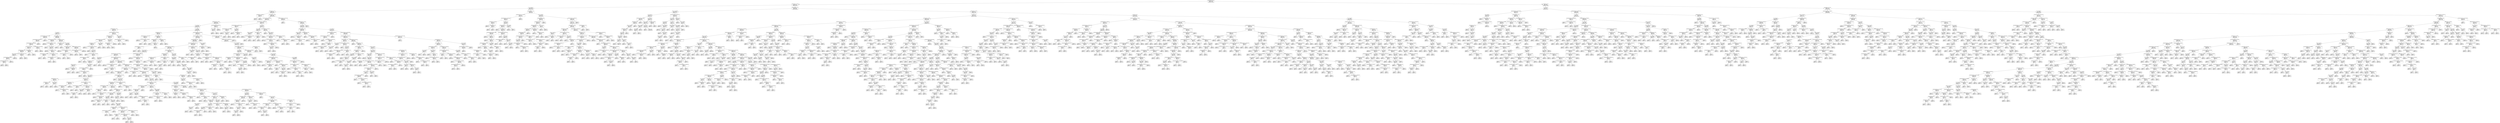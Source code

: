 digraph Tree {
node [shape=box] ;
0 [label="DaysLateLast <= 8.4167\ngini = 0.3538\nsamples = 10746\nvalue = [8278, 2468]"] ;
1 [label="DaysLateLast <= -0.1667\ngini = 0.2051\nsamples = 8146\nvalue = [7201, 945]"] ;
0 -> 1 [labeldistance=2.5, labelangle=45, headlabel="True"] ;
2 [label="IP <= 105.1535\ngini = 0.1056\nsamples = 5165\nvalue = [4876, 289]"] ;
1 -> 2 ;
3 [label="DaysLateLast <= -14.5\ngini = 0.093\nsamples = 4645\nvalue = [4418, 227]"] ;
2 -> 3 ;
4 [label="DaysLateLast <= -20.6667\ngini = 0.4898\nsamples = 7\nvalue = [4, 3]"] ;
3 -> 4 ;
5 [label="gini = 0.0\nsamples = 4\nvalue = [4, 0]"] ;
4 -> 5 ;
6 [label="gini = 0.0\nsamples = 3\nvalue = [0, 3]"] ;
4 -> 6 ;
7 [label="DaysLateLast <= -1.5833\ngini = 0.0919\nsamples = 4638\nvalue = [4414, 224]"] ;
3 -> 7 ;
8 [label="TotalSaleLastThree <= 610930.0\ngini = 0.0801\nsamples = 3877\nvalue = [3715, 162]"] ;
7 -> 8 ;
9 [label="TotalSaleAvgLast <= 260.5\ngini = 0.0755\nsamples = 3689\nvalue = [3544, 145]"] ;
8 -> 9 ;
10 [label="IP <= 95.4315\ngini = 0.0743\nsamples = 3675\nvalue = [3533, 142]"] ;
9 -> 10 ;
11 [label="TotalSaleAvgLast <= 19.5\ngini = 0.046\nsamples = 892\nvalue = [871, 21]"] ;
10 -> 11 ;
12 [label="IP <= 88.5134\ngini = 0.03\nsamples = 788\nvalue = [776, 12]"] ;
11 -> 12 ;
13 [label="DaysLateLastThree <= 827777.625\ngini = 0.0887\nsamples = 129\nvalue = [123, 6]"] ;
12 -> 13 ;
14 [label="DaysLateLastThree <= 818416.3125\ngini = 0.1356\nsamples = 82\nvalue = [76, 6]"] ;
13 -> 14 ;
15 [label="TotalSaleLastThree <= 247648.9688\ngini = 0.1158\nsamples = 81\nvalue = [76, 5]"] ;
14 -> 15 ;
16 [label="DaysLateLast <= -2.6667\ngini = 0.0788\nsamples = 73\nvalue = [70, 3]"] ;
15 -> 16 ;
17 [label="TotalSaleAvgLast <= 10.5\ngini = 0.0563\nsamples = 69\nvalue = [67, 2]"] ;
16 -> 17 ;
18 [label="Close <= 919.23\ngini = 0.0317\nsamples = 62\nvalue = [61, 1]"] ;
17 -> 18 ;
19 [label="DaysLateLastThree <= 203948.0\ngini = 0.0997\nsamples = 19\nvalue = [18, 1]"] ;
18 -> 19 ;
20 [label="TotalSaleLastThree <= 41642.5\ngini = 0.2778\nsamples = 6\nvalue = [5, 1]"] ;
19 -> 20 ;
21 [label="gini = 0.0\nsamples = 5\nvalue = [5, 0]"] ;
20 -> 21 ;
22 [label="gini = 0.0\nsamples = 1\nvalue = [0, 1]"] ;
20 -> 22 ;
23 [label="gini = 0.0\nsamples = 13\nvalue = [13, 0]"] ;
19 -> 23 ;
24 [label="gini = 0.0\nsamples = 43\nvalue = [43, 0]"] ;
18 -> 24 ;
25 [label="TotalSaleLastThree <= 95011.7891\ngini = 0.2449\nsamples = 7\nvalue = [6, 1]"] ;
17 -> 25 ;
26 [label="gini = 0.0\nsamples = 6\nvalue = [6, 0]"] ;
25 -> 26 ;
27 [label="gini = 0.0\nsamples = 1\nvalue = [0, 1]"] ;
25 -> 27 ;
28 [label="TotalSaleAvgLast <= 1.5\ngini = 0.375\nsamples = 4\nvalue = [3, 1]"] ;
16 -> 28 ;
29 [label="gini = 0.0\nsamples = 1\nvalue = [0, 1]"] ;
28 -> 29 ;
30 [label="gini = 0.0\nsamples = 3\nvalue = [3, 0]"] ;
28 -> 30 ;
31 [label="TotalSaleLastThree <= 279129.6562\ngini = 0.375\nsamples = 8\nvalue = [6, 2]"] ;
15 -> 31 ;
32 [label="gini = 0.0\nsamples = 2\nvalue = [0, 2]"] ;
31 -> 32 ;
33 [label="gini = 0.0\nsamples = 6\nvalue = [6, 0]"] ;
31 -> 33 ;
34 [label="gini = 0.0\nsamples = 1\nvalue = [0, 1]"] ;
14 -> 34 ;
35 [label="gini = 0.0\nsamples = 47\nvalue = [47, 0]"] ;
13 -> 35 ;
36 [label="TotalSaleAvgLast <= 1.5\ngini = 0.018\nsamples = 659\nvalue = [653, 6]"] ;
12 -> 36 ;
37 [label="TotalSaleLastThree <= 110325.0\ngini = 0.0618\nsamples = 94\nvalue = [91, 3]"] ;
36 -> 37 ;
38 [label="gini = 0.0\nsamples = 50\nvalue = [50, 0]"] ;
37 -> 38 ;
39 [label="TotalSaleLastThree <= 116200.0\ngini = 0.1271\nsamples = 44\nvalue = [41, 3]"] ;
37 -> 39 ;
40 [label="gini = 0.0\nsamples = 1\nvalue = [0, 1]"] ;
39 -> 40 ;
41 [label="Close <= 1073.245\ngini = 0.0887\nsamples = 43\nvalue = [41, 2]"] ;
39 -> 41 ;
42 [label="gini = 0.0\nsamples = 23\nvalue = [23, 0]"] ;
41 -> 42 ;
43 [label="DaysLateLast <= -7.8333\ngini = 0.18\nsamples = 20\nvalue = [18, 2]"] ;
41 -> 43 ;
44 [label="TotalSaleLastThree <= 260000.0\ngini = 0.4444\nsamples = 3\nvalue = [2, 1]"] ;
43 -> 44 ;
45 [label="gini = 0.0\nsamples = 2\nvalue = [2, 0]"] ;
44 -> 45 ;
46 [label="gini = 0.0\nsamples = 1\nvalue = [0, 1]"] ;
44 -> 46 ;
47 [label="TotalSaleLastThree <= 161510.0\ngini = 0.1107\nsamples = 17\nvalue = [16, 1]"] ;
43 -> 47 ;
48 [label="TotalSaleLastThree <= 147147.0\ngini = 0.375\nsamples = 4\nvalue = [3, 1]"] ;
47 -> 48 ;
49 [label="gini = 0.0\nsamples = 3\nvalue = [3, 0]"] ;
48 -> 49 ;
50 [label="gini = 0.0\nsamples = 1\nvalue = [0, 1]"] ;
48 -> 50 ;
51 [label="gini = 0.0\nsamples = 13\nvalue = [13, 0]"] ;
47 -> 51 ;
52 [label="DaysLateLast <= -9.4167\ngini = 0.0106\nsamples = 565\nvalue = [562, 3]"] ;
36 -> 52 ;
53 [label="DaysLateLast <= -9.5833\ngini = 0.142\nsamples = 13\nvalue = [12, 1]"] ;
52 -> 53 ;
54 [label="gini = 0.0\nsamples = 12\nvalue = [12, 0]"] ;
53 -> 54 ;
55 [label="gini = 0.0\nsamples = 1\nvalue = [0, 1]"] ;
53 -> 55 ;
56 [label="IP <= 89.0027\ngini = 0.0072\nsamples = 552\nvalue = [550, 2]"] ;
52 -> 56 ;
57 [label="DaysLateLast <= -2.8333\ngini = 0.0588\nsamples = 33\nvalue = [32, 1]"] ;
56 -> 57 ;
58 [label="gini = 0.0\nsamples = 28\nvalue = [28, 0]"] ;
57 -> 58 ;
59 [label="DaysLateLastThree <= 1111751.0\ngini = 0.32\nsamples = 5\nvalue = [4, 1]"] ;
57 -> 59 ;
60 [label="DaysLateLastThree <= 491273.25\ngini = 0.5\nsamples = 2\nvalue = [1, 1]"] ;
59 -> 60 ;
61 [label="gini = 0.0\nsamples = 1\nvalue = [1, 0]"] ;
60 -> 61 ;
62 [label="gini = 0.0\nsamples = 1\nvalue = [0, 1]"] ;
60 -> 62 ;
63 [label="gini = 0.0\nsamples = 3\nvalue = [3, 0]"] ;
59 -> 63 ;
64 [label="TotalSaleLastThree <= 30449.75\ngini = 0.0038\nsamples = 519\nvalue = [518, 1]"] ;
56 -> 64 ;
65 [label="TotalSaleLastThree <= 30172.1641\ngini = 0.0357\nsamples = 55\nvalue = [54, 1]"] ;
64 -> 65 ;
66 [label="gini = 0.0\nsamples = 54\nvalue = [54, 0]"] ;
65 -> 66 ;
67 [label="gini = 0.0\nsamples = 1\nvalue = [0, 1]"] ;
65 -> 67 ;
68 [label="gini = 0.0\nsamples = 464\nvalue = [464, 0]"] ;
64 -> 68 ;
69 [label="TotalSaleLastThree <= 277236.5625\ngini = 0.1581\nsamples = 104\nvalue = [95, 9]"] ;
11 -> 69 ;
70 [label="TotalSaleAvgLast <= 24.5\ngini = 0.1139\nsamples = 99\nvalue = [93, 6]"] ;
69 -> 70 ;
71 [label="TotalSaleLastThree <= 232425.1562\ngini = 0.2934\nsamples = 28\nvalue = [23, 5]"] ;
70 -> 71 ;
72 [label="DaysLateLast <= -4.5\ngini = 0.2112\nsamples = 25\nvalue = [22, 3]"] ;
71 -> 72 ;
73 [label="gini = 0.0\nsamples = 12\nvalue = [12, 0]"] ;
72 -> 73 ;
74 [label="TotalSaleLastThree <= 27600.6914\ngini = 0.355\nsamples = 13\nvalue = [10, 3]"] ;
72 -> 74 ;
75 [label="gini = 0.0\nsamples = 1\nvalue = [0, 1]"] ;
74 -> 75 ;
76 [label="IP <= 92.7059\ngini = 0.2778\nsamples = 12\nvalue = [10, 2]"] ;
74 -> 76 ;
77 [label="gini = 0.0\nsamples = 7\nvalue = [7, 0]"] ;
76 -> 77 ;
78 [label="DaysLateLastThree <= 1922796.5\ngini = 0.48\nsamples = 5\nvalue = [3, 2]"] ;
76 -> 78 ;
79 [label="TotalSaleLastThree <= 72754.8984\ngini = 0.375\nsamples = 4\nvalue = [3, 1]"] ;
78 -> 79 ;
80 [label="gini = 0.0\nsamples = 1\nvalue = [0, 1]"] ;
79 -> 80 ;
81 [label="gini = 0.0\nsamples = 3\nvalue = [3, 0]"] ;
79 -> 81 ;
82 [label="gini = 0.0\nsamples = 1\nvalue = [0, 1]"] ;
78 -> 82 ;
83 [label="Close <= 1055.015\ngini = 0.4444\nsamples = 3\nvalue = [1, 2]"] ;
71 -> 83 ;
84 [label="gini = 0.0\nsamples = 1\nvalue = [1, 0]"] ;
83 -> 84 ;
85 [label="gini = 0.0\nsamples = 2\nvalue = [0, 2]"] ;
83 -> 85 ;
86 [label="Close <= 811.875\ngini = 0.0278\nsamples = 71\nvalue = [70, 1]"] ;
70 -> 86 ;
87 [label="TotalSaleAvgLast <= 47.0\ngini = 0.2778\nsamples = 6\nvalue = [5, 1]"] ;
86 -> 87 ;
88 [label="gini = 0.0\nsamples = 5\nvalue = [5, 0]"] ;
87 -> 88 ;
89 [label="gini = 0.0\nsamples = 1\nvalue = [0, 1]"] ;
87 -> 89 ;
90 [label="gini = 0.0\nsamples = 65\nvalue = [65, 0]"] ;
86 -> 90 ;
91 [label="Close <= 1052.29\ngini = 0.48\nsamples = 5\nvalue = [2, 3]"] ;
69 -> 91 ;
92 [label="TotalSaleLastThree <= 279704.8438\ngini = 0.4444\nsamples = 3\nvalue = [2, 1]"] ;
91 -> 92 ;
93 [label="gini = 0.0\nsamples = 1\nvalue = [0, 1]"] ;
92 -> 93 ;
94 [label="gini = 0.0\nsamples = 2\nvalue = [2, 0]"] ;
92 -> 94 ;
95 [label="gini = 0.0\nsamples = 2\nvalue = [0, 2]"] ;
91 -> 95 ;
96 [label="IP <= 95.6227\ngini = 0.0832\nsamples = 2783\nvalue = [2662, 121]"] ;
10 -> 96 ;
97 [label="DaysLateLast <= -3.5\ngini = 0.2449\nsamples = 42\nvalue = [36, 6]"] ;
96 -> 97 ;
98 [label="TotalSaleLastThree <= 405737.5\ngini = 0.0713\nsamples = 27\nvalue = [26, 1]"] ;
97 -> 98 ;
99 [label="gini = 0.0\nsamples = 25\nvalue = [25, 0]"] ;
98 -> 99 ;
100 [label="DaysLateLastThree <= 8139500.0\ngini = 0.5\nsamples = 2\nvalue = [1, 1]"] ;
98 -> 100 ;
101 [label="gini = 0.0\nsamples = 1\nvalue = [0, 1]"] ;
100 -> 101 ;
102 [label="gini = 0.0\nsamples = 1\nvalue = [1, 0]"] ;
100 -> 102 ;
103 [label="TotalSaleAvgLast <= 15.0\ngini = 0.4444\nsamples = 15\nvalue = [10, 5]"] ;
97 -> 103 ;
104 [label="TotalSaleAvgLast <= 1.5\ngini = 0.2975\nsamples = 11\nvalue = [9, 2]"] ;
103 -> 104 ;
105 [label="gini = 0.0\nsamples = 1\nvalue = [0, 1]"] ;
104 -> 105 ;
106 [label="DaysLateLast <= -3.0\ngini = 0.18\nsamples = 10\nvalue = [9, 1]"] ;
104 -> 106 ;
107 [label="DaysLateLastThree <= 714572.5\ngini = 0.5\nsamples = 2\nvalue = [1, 1]"] ;
106 -> 107 ;
108 [label="gini = 0.0\nsamples = 1\nvalue = [1, 0]"] ;
107 -> 108 ;
109 [label="gini = 0.0\nsamples = 1\nvalue = [0, 1]"] ;
107 -> 109 ;
110 [label="gini = 0.0\nsamples = 8\nvalue = [8, 0]"] ;
106 -> 110 ;
111 [label="TotalSaleAvgLast <= 26.0\ngini = 0.375\nsamples = 4\nvalue = [1, 3]"] ;
103 -> 111 ;
112 [label="gini = 0.0\nsamples = 3\nvalue = [0, 3]"] ;
111 -> 112 ;
113 [label="gini = 0.0\nsamples = 1\nvalue = [1, 0]"] ;
111 -> 113 ;
114 [label="DaysLateLastThree <= 3161283.25\ngini = 0.0804\nsamples = 2741\nvalue = [2626, 115]"] ;
96 -> 114 ;
115 [label="DaysLateLastThree <= 3150483.5\ngini = 0.09\nsamples = 2097\nvalue = [1998, 99]"] ;
114 -> 115 ;
116 [label="TotalSaleAvgLast <= 96.0\ngini = 0.0891\nsamples = 2096\nvalue = [1998, 98]"] ;
115 -> 116 ;
117 [label="DaysLateLastThree <= 2846572.75\ngini = 0.0876\nsamples = 2090\nvalue = [1994, 96]"] ;
116 -> 117 ;
118 [label="TotalSaleLastThree <= 379000.0\ngini = 0.0822\nsamples = 2002\nvalue = [1916, 86]"] ;
117 -> 118 ;
119 [label="Close <= 1657.26\ngini = 0.0761\nsamples = 1918\nvalue = [1842, 76]"] ;
118 -> 119 ;
120 [label="DaysLateLastThree <= 84187.6875\ngini = 0.0863\nsamples = 1572\nvalue = [1501, 71]"] ;
119 -> 120 ;
121 [label="IP <= 102.7115\ngini = 0.2221\nsamples = 55\nvalue = [48, 7]"] ;
120 -> 121 ;
122 [label="DaysLateLast <= -3.5\ngini = 0.1195\nsamples = 47\nvalue = [44, 3]"] ;
121 -> 122 ;
123 [label="Close <= 1417.33\ngini = 0.054\nsamples = 36\nvalue = [35, 1]"] ;
122 -> 123 ;
124 [label="gini = 0.0\nsamples = 33\nvalue = [33, 0]"] ;
123 -> 124 ;
125 [label="TotalSaleAvgLast <= 2.5\ngini = 0.4444\nsamples = 3\nvalue = [2, 1]"] ;
123 -> 125 ;
126 [label="gini = 0.0\nsamples = 2\nvalue = [2, 0]"] ;
125 -> 126 ;
127 [label="gini = 0.0\nsamples = 1\nvalue = [0, 1]"] ;
125 -> 127 ;
128 [label="Close <= 1305.0249\ngini = 0.2975\nsamples = 11\nvalue = [9, 2]"] ;
122 -> 128 ;
129 [label="DaysLateLastThree <= 39226.5859\ngini = 0.48\nsamples = 5\nvalue = [3, 2]"] ;
128 -> 129 ;
130 [label="gini = 0.0\nsamples = 2\nvalue = [2, 0]"] ;
129 -> 130 ;
131 [label="TotalSaleLastThree <= 24603.25\ngini = 0.4444\nsamples = 3\nvalue = [1, 2]"] ;
129 -> 131 ;
132 [label="gini = 0.0\nsamples = 2\nvalue = [0, 2]"] ;
131 -> 132 ;
133 [label="gini = 0.0\nsamples = 1\nvalue = [1, 0]"] ;
131 -> 133 ;
134 [label="gini = 0.0\nsamples = 6\nvalue = [6, 0]"] ;
128 -> 134 ;
135 [label="Close <= 1420.4299\ngini = 0.5\nsamples = 8\nvalue = [4, 4]"] ;
121 -> 135 ;
136 [label="gini = 0.0\nsamples = 4\nvalue = [0, 4]"] ;
135 -> 136 ;
137 [label="gini = 0.0\nsamples = 4\nvalue = [4, 0]"] ;
135 -> 137 ;
138 [label="DaysLateLastThree <= 264865.4062\ngini = 0.0808\nsamples = 1517\nvalue = [1453, 64]"] ;
120 -> 138 ;
139 [label="IP <= 104.261\ngini = 0.0101\nsamples = 197\nvalue = [196, 1]"] ;
138 -> 139 ;
140 [label="gini = 0.0\nsamples = 183\nvalue = [183, 0]"] ;
139 -> 140 ;
141 [label="DaysLateLastThree <= 191591.3438\ngini = 0.1327\nsamples = 14\nvalue = [13, 1]"] ;
139 -> 141 ;
142 [label="gini = 0.0\nsamples = 10\nvalue = [10, 0]"] ;
141 -> 142 ;
143 [label="TotalSaleAvgLast <= 5.5\ngini = 0.375\nsamples = 4\nvalue = [3, 1]"] ;
141 -> 143 ;
144 [label="gini = 0.0\nsamples = 1\nvalue = [0, 1]"] ;
143 -> 144 ;
145 [label="gini = 0.0\nsamples = 3\nvalue = [3, 0]"] ;
143 -> 145 ;
146 [label="DaysLateLastThree <= 265407.3438\ngini = 0.0909\nsamples = 1320\nvalue = [1257, 63]"] ;
138 -> 146 ;
147 [label="gini = 0.0\nsamples = 1\nvalue = [0, 1]"] ;
146 -> 147 ;
148 [label="TotalSaleLastThree <= 77503.1719\ngini = 0.0896\nsamples = 1319\nvalue = [1257, 62]"] ;
146 -> 148 ;
149 [label="TotalSaleLastThree <= 77173.25\ngini = 0.1284\nsamples = 406\nvalue = [378, 28]"] ;
148 -> 149 ;
150 [label="TotalSaleLastThree <= 51684.4531\ngini = 0.1244\nsamples = 405\nvalue = [378, 27]"] ;
149 -> 150 ;
151 [label="Close <= 1153.78\ngini = 0.0703\nsamples = 192\nvalue = [185, 7]"] ;
150 -> 151 ;
152 [label="TotalSaleAvgLast <= 34.5\ngini = 0.3047\nsamples = 16\nvalue = [13, 3]"] ;
151 -> 152 ;
153 [label="DaysLateLast <= -1.8333\ngini = 0.142\nsamples = 13\nvalue = [12, 1]"] ;
152 -> 153 ;
154 [label="gini = 0.0\nsamples = 12\nvalue = [12, 0]"] ;
153 -> 154 ;
155 [label="gini = 0.0\nsamples = 1\nvalue = [0, 1]"] ;
153 -> 155 ;
156 [label="Close <= 1018.72\ngini = 0.4444\nsamples = 3\nvalue = [1, 2]"] ;
152 -> 156 ;
157 [label="gini = 0.0\nsamples = 1\nvalue = [1, 0]"] ;
156 -> 157 ;
158 [label="gini = 0.0\nsamples = 2\nvalue = [0, 2]"] ;
156 -> 158 ;
159 [label="DaysLateLast <= -2.5\ngini = 0.0444\nsamples = 176\nvalue = [172, 4]"] ;
151 -> 159 ;
160 [label="TotalSaleAvgLast <= 1.5\ngini = 0.0136\nsamples = 146\nvalue = [145, 1]"] ;
159 -> 160 ;
161 [label="TotalSaleLastThree <= 38075.0\ngini = 0.1327\nsamples = 14\nvalue = [13, 1]"] ;
160 -> 161 ;
162 [label="gini = 0.0\nsamples = 11\nvalue = [11, 0]"] ;
161 -> 162 ;
163 [label="DaysLateLastThree <= 533209.5\ngini = 0.4444\nsamples = 3\nvalue = [2, 1]"] ;
161 -> 163 ;
164 [label="gini = 0.0\nsamples = 2\nvalue = [2, 0]"] ;
163 -> 164 ;
165 [label="gini = 0.0\nsamples = 1\nvalue = [0, 1]"] ;
163 -> 165 ;
166 [label="gini = 0.0\nsamples = 132\nvalue = [132, 0]"] ;
160 -> 166 ;
167 [label="DaysLateLastThree <= 271115.6875\ngini = 0.18\nsamples = 30\nvalue = [27, 3]"] ;
159 -> 167 ;
168 [label="DaysLateLastThree <= 269205.625\ngini = 0.5\nsamples = 2\nvalue = [1, 1]"] ;
167 -> 168 ;
169 [label="gini = 0.0\nsamples = 1\nvalue = [1, 0]"] ;
168 -> 169 ;
170 [label="gini = 0.0\nsamples = 1\nvalue = [0, 1]"] ;
168 -> 170 ;
171 [label="TotalSaleLastThree <= 45427.4766\ngini = 0.1327\nsamples = 28\nvalue = [26, 2]"] ;
167 -> 171 ;
172 [label="Close <= 1387.925\ngini = 0.0799\nsamples = 24\nvalue = [23, 1]"] ;
171 -> 172 ;
173 [label="TotalSaleAvgLast <= 9.5\ngini = 0.32\nsamples = 5\nvalue = [4, 1]"] ;
172 -> 173 ;
174 [label="gini = 0.0\nsamples = 1\nvalue = [0, 1]"] ;
173 -> 174 ;
175 [label="gini = 0.0\nsamples = 4\nvalue = [4, 0]"] ;
173 -> 175 ;
176 [label="gini = 0.0\nsamples = 19\nvalue = [19, 0]"] ;
172 -> 176 ;
177 [label="TotalSaleAvgLast <= 10.5\ngini = 0.375\nsamples = 4\nvalue = [3, 1]"] ;
171 -> 177 ;
178 [label="gini = 0.0\nsamples = 3\nvalue = [3, 0]"] ;
177 -> 178 ;
179 [label="gini = 0.0\nsamples = 1\nvalue = [0, 1]"] ;
177 -> 179 ;
180 [label="TotalSaleLastThree <= 51792.1484\ngini = 0.1702\nsamples = 213\nvalue = [193, 20]"] ;
150 -> 180 ;
181 [label="gini = 0.0\nsamples = 1\nvalue = [0, 1]"] ;
180 -> 181 ;
182 [label="Close <= 1631.855\ngini = 0.1632\nsamples = 212\nvalue = [193, 19]"] ;
180 -> 182 ;
183 [label="TotalSaleAvgLast <= 4.5\ngini = 0.1508\nsamples = 207\nvalue = [190, 17]"] ;
182 -> 183 ;
184 [label="TotalSaleLastThree <= 74927.0\ngini = 0.3018\nsamples = 27\nvalue = [22, 5]"] ;
183 -> 184 ;
185 [label="DaysLateLast <= -4.8333\ngini = 0.2112\nsamples = 25\nvalue = [22, 3]"] ;
184 -> 185 ;
186 [label="gini = 0.0\nsamples = 12\nvalue = [12, 0]"] ;
185 -> 186 ;
187 [label="DaysLateLastThree <= 385483.6875\ngini = 0.355\nsamples = 13\nvalue = [10, 3]"] ;
185 -> 187 ;
188 [label="gini = 0.0\nsamples = 5\nvalue = [5, 0]"] ;
187 -> 188 ;
189 [label="DaysLateLast <= -4.1667\ngini = 0.4688\nsamples = 8\nvalue = [5, 3]"] ;
187 -> 189 ;
190 [label="gini = 0.0\nsamples = 2\nvalue = [0, 2]"] ;
189 -> 190 ;
191 [label="DaysLateLast <= -1.8333\ngini = 0.2778\nsamples = 6\nvalue = [5, 1]"] ;
189 -> 191 ;
192 [label="gini = 0.0\nsamples = 5\nvalue = [5, 0]"] ;
191 -> 192 ;
193 [label="gini = 0.0\nsamples = 1\nvalue = [0, 1]"] ;
191 -> 193 ;
194 [label="gini = 0.0\nsamples = 2\nvalue = [0, 2]"] ;
184 -> 194 ;
195 [label="DaysLateLast <= -9.1667\ngini = 0.1244\nsamples = 180\nvalue = [168, 12]"] ;
183 -> 195 ;
196 [label="gini = 0.0\nsamples = 1\nvalue = [0, 1]"] ;
195 -> 196 ;
197 [label="TotalSaleLastThree <= 67179.75\ngini = 0.1154\nsamples = 179\nvalue = [168, 11]"] ;
195 -> 197 ;
198 [label="TotalSaleLastThree <= 66835.5\ngini = 0.1866\nsamples = 96\nvalue = [86, 10]"] ;
197 -> 198 ;
199 [label="IP <= 95.6682\ngini = 0.1557\nsamples = 94\nvalue = [86, 8]"] ;
198 -> 199 ;
200 [label="TotalSaleAvgLast <= 19.5\ngini = 0.5\nsamples = 2\nvalue = [1, 1]"] ;
199 -> 200 ;
201 [label="gini = 0.0\nsamples = 1\nvalue = [1, 0]"] ;
200 -> 201 ;
202 [label="gini = 0.0\nsamples = 1\nvalue = [0, 1]"] ;
200 -> 202 ;
203 [label="Close <= 1289.2\ngini = 0.1406\nsamples = 92\nvalue = [85, 7]"] ;
199 -> 203 ;
204 [label="gini = 0.0\nsamples = 30\nvalue = [30, 0]"] ;
203 -> 204 ;
205 [label="Close <= 1325.635\ngini = 0.2003\nsamples = 62\nvalue = [55, 7]"] ;
203 -> 205 ;
206 [label="DaysLateLast <= -3.6667\ngini = 0.4898\nsamples = 7\nvalue = [4, 3]"] ;
205 -> 206 ;
207 [label="TotalSaleLastThree <= 60576.1914\ngini = 0.48\nsamples = 5\nvalue = [2, 3]"] ;
206 -> 207 ;
208 [label="gini = 0.0\nsamples = 3\nvalue = [0, 3]"] ;
207 -> 208 ;
209 [label="gini = 0.0\nsamples = 2\nvalue = [2, 0]"] ;
207 -> 209 ;
210 [label="gini = 0.0\nsamples = 2\nvalue = [2, 0]"] ;
206 -> 210 ;
211 [label="TotalSaleLastThree <= 65098.1562\ngini = 0.1349\nsamples = 55\nvalue = [51, 4]"] ;
205 -> 211 ;
212 [label="TotalSaleLastThree <= 53356.2773\ngini = 0.0768\nsamples = 50\nvalue = [48, 2]"] ;
211 -> 212 ;
213 [label="DaysLateLast <= -4.0\ngini = 0.5\nsamples = 2\nvalue = [1, 1]"] ;
212 -> 213 ;
214 [label="gini = 0.0\nsamples = 1\nvalue = [1, 0]"] ;
213 -> 214 ;
215 [label="gini = 0.0\nsamples = 1\nvalue = [0, 1]"] ;
213 -> 215 ;
216 [label="TotalSaleLastThree <= 64081.0781\ngini = 0.0408\nsamples = 48\nvalue = [47, 1]"] ;
212 -> 216 ;
217 [label="gini = 0.0\nsamples = 42\nvalue = [42, 0]"] ;
216 -> 217 ;
218 [label="IP <= 101.6501\ngini = 0.2778\nsamples = 6\nvalue = [5, 1]"] ;
216 -> 218 ;
219 [label="gini = 0.0\nsamples = 1\nvalue = [0, 1]"] ;
218 -> 219 ;
220 [label="gini = 0.0\nsamples = 5\nvalue = [5, 0]"] ;
218 -> 220 ;
221 [label="DaysLateLastThree <= 1087431.375\ngini = 0.48\nsamples = 5\nvalue = [3, 2]"] ;
211 -> 221 ;
222 [label="gini = 0.0\nsamples = 3\nvalue = [3, 0]"] ;
221 -> 222 ;
223 [label="gini = 0.0\nsamples = 2\nvalue = [0, 2]"] ;
221 -> 223 ;
224 [label="gini = 0.0\nsamples = 2\nvalue = [0, 2]"] ;
198 -> 224 ;
225 [label="Close <= 1255.45\ngini = 0.0238\nsamples = 83\nvalue = [82, 1]"] ;
197 -> 225 ;
226 [label="IP <= 98.1026\ngini = 0.1172\nsamples = 16\nvalue = [15, 1]"] ;
225 -> 226 ;
227 [label="gini = 0.0\nsamples = 15\nvalue = [15, 0]"] ;
226 -> 227 ;
228 [label="gini = 0.0\nsamples = 1\nvalue = [0, 1]"] ;
226 -> 228 ;
229 [label="gini = 0.0\nsamples = 67\nvalue = [67, 0]"] ;
225 -> 229 ;
230 [label="TotalSaleLastThree <= 62929.9062\ngini = 0.48\nsamples = 5\nvalue = [3, 2]"] ;
182 -> 230 ;
231 [label="gini = 0.0\nsamples = 2\nvalue = [2, 0]"] ;
230 -> 231 ;
232 [label="TotalSaleLastThree <= 72458.0625\ngini = 0.4444\nsamples = 3\nvalue = [1, 2]"] ;
230 -> 232 ;
233 [label="gini = 0.0\nsamples = 2\nvalue = [0, 2]"] ;
232 -> 233 ;
234 [label="gini = 0.0\nsamples = 1\nvalue = [1, 0]"] ;
232 -> 234 ;
235 [label="gini = 0.0\nsamples = 1\nvalue = [0, 1]"] ;
149 -> 235 ;
236 [label="DaysLateLastThree <= 270961.6562\ngini = 0.0717\nsamples = 913\nvalue = [879, 34]"] ;
148 -> 236 ;
237 [label="TotalSaleLastThree <= 132520.25\ngini = 0.4444\nsamples = 3\nvalue = [2, 1]"] ;
236 -> 237 ;
238 [label="gini = 0.0\nsamples = 1\nvalue = [0, 1]"] ;
237 -> 238 ;
239 [label="gini = 0.0\nsamples = 2\nvalue = [2, 0]"] ;
237 -> 239 ;
240 [label="TotalSaleLastThree <= 91760.7656\ngini = 0.0699\nsamples = 910\nvalue = [877, 33]"] ;
236 -> 240 ;
241 [label="gini = 0.0\nsamples = 160\nvalue = [160, 0]"] ;
240 -> 241 ;
242 [label="TotalSaleLastThree <= 91844.1016\ngini = 0.0841\nsamples = 750\nvalue = [717, 33]"] ;
240 -> 242 ;
243 [label="gini = 0.0\nsamples = 1\nvalue = [0, 1]"] ;
242 -> 243 ;
244 [label="IP <= 97.7545\ngini = 0.0818\nsamples = 749\nvalue = [717, 32]"] ;
242 -> 244 ;
245 [label="DaysLateLastThree <= 711819.625\ngini = 0.0427\nsamples = 229\nvalue = [224, 5]"] ;
244 -> 245 ;
246 [label="DaysLateLastThree <= 702854.375\ngini = 0.0997\nsamples = 57\nvalue = [54, 3]"] ;
245 -> 246 ;
247 [label="DaysLateLast <= -9.1667\ngini = 0.0689\nsamples = 56\nvalue = [54, 2]"] ;
246 -> 247 ;
248 [label="IP <= 96.7317\ngini = 0.5\nsamples = 2\nvalue = [1, 1]"] ;
247 -> 248 ;
249 [label="gini = 0.0\nsamples = 1\nvalue = [1, 0]"] ;
248 -> 249 ;
250 [label="gini = 0.0\nsamples = 1\nvalue = [0, 1]"] ;
248 -> 250 ;
251 [label="Close <= 1336.21\ngini = 0.0364\nsamples = 54\nvalue = [53, 1]"] ;
247 -> 251 ;
252 [label="gini = 0.0\nsamples = 47\nvalue = [47, 0]"] ;
251 -> 252 ;
253 [label="DaysLateLastThree <= 563729.125\ngini = 0.2449\nsamples = 7\nvalue = [6, 1]"] ;
251 -> 253 ;
254 [label="gini = 0.0\nsamples = 5\nvalue = [5, 0]"] ;
253 -> 254 ;
255 [label="TotalSaleAvgLast <= 3.0\ngini = 0.5\nsamples = 2\nvalue = [1, 1]"] ;
253 -> 255 ;
256 [label="gini = 0.0\nsamples = 1\nvalue = [1, 0]"] ;
255 -> 256 ;
257 [label="gini = 0.0\nsamples = 1\nvalue = [0, 1]"] ;
255 -> 257 ;
258 [label="gini = 0.0\nsamples = 1\nvalue = [0, 1]"] ;
246 -> 258 ;
259 [label="DaysLateLast <= -3.1667\ngini = 0.023\nsamples = 172\nvalue = [170, 2]"] ;
245 -> 259 ;
260 [label="gini = 0.0\nsamples = 116\nvalue = [116, 0]"] ;
259 -> 260 ;
261 [label="Close <= 1354.405\ngini = 0.0689\nsamples = 56\nvalue = [54, 2]"] ;
259 -> 261 ;
262 [label="TotalSaleLastThree <= 276296.0\ngini = 0.0384\nsamples = 51\nvalue = [50, 1]"] ;
261 -> 262 ;
263 [label="gini = 0.0\nsamples = 45\nvalue = [45, 0]"] ;
262 -> 263 ;
264 [label="TotalSaleLastThree <= 278322.6875\ngini = 0.2778\nsamples = 6\nvalue = [5, 1]"] ;
262 -> 264 ;
265 [label="gini = 0.0\nsamples = 1\nvalue = [0, 1]"] ;
264 -> 265 ;
266 [label="gini = 0.0\nsamples = 5\nvalue = [5, 0]"] ;
264 -> 266 ;
267 [label="DaysLateLast <= -2.1667\ngini = 0.32\nsamples = 5\nvalue = [4, 1]"] ;
261 -> 267 ;
268 [label="gini = 0.0\nsamples = 4\nvalue = [4, 0]"] ;
267 -> 268 ;
269 [label="gini = 0.0\nsamples = 1\nvalue = [0, 1]"] ;
267 -> 269 ;
270 [label="Close <= 1232.925\ngini = 0.0985\nsamples = 520\nvalue = [493, 27]"] ;
244 -> 270 ;
271 [label="DaysLateLastThree <= 2672413.5\ngini = 0.2524\nsamples = 27\nvalue = [23, 4]"] ;
270 -> 271 ;
272 [label="DaysLateLast <= -5.6667\ngini = 0.2041\nsamples = 26\nvalue = [23, 3]"] ;
271 -> 272 ;
273 [label="DaysLateLast <= -6.5\ngini = 0.4082\nsamples = 7\nvalue = [5, 2]"] ;
272 -> 273 ;
274 [label="gini = 0.0\nsamples = 5\nvalue = [5, 0]"] ;
273 -> 274 ;
275 [label="gini = 0.0\nsamples = 2\nvalue = [0, 2]"] ;
273 -> 275 ;
276 [label="DaysLateLastThree <= 1708088.0\ngini = 0.0997\nsamples = 19\nvalue = [18, 1]"] ;
272 -> 276 ;
277 [label="gini = 0.0\nsamples = 12\nvalue = [12, 0]"] ;
276 -> 277 ;
278 [label="DaysLateLastThree <= 1787098.0\ngini = 0.2449\nsamples = 7\nvalue = [6, 1]"] ;
276 -> 278 ;
279 [label="gini = 0.0\nsamples = 1\nvalue = [0, 1]"] ;
278 -> 279 ;
280 [label="gini = 0.0\nsamples = 6\nvalue = [6, 0]"] ;
278 -> 280 ;
281 [label="gini = 0.0\nsamples = 1\nvalue = [0, 1]"] ;
271 -> 281 ;
282 [label="TotalSaleAvgLast <= 4.5\ngini = 0.089\nsamples = 493\nvalue = [470, 23]"] ;
270 -> 282 ;
283 [label="TotalSaleLastThree <= 108858.0\ngini = 0.1547\nsamples = 142\nvalue = [130, 12]"] ;
282 -> 283 ;
284 [label="DaysLateLast <= -5.0\ngini = 0.3967\nsamples = 11\nvalue = [8, 3]"] ;
283 -> 284 ;
285 [label="gini = 0.0\nsamples = 5\nvalue = [5, 0]"] ;
284 -> 285 ;
286 [label="DaysLateLastThree <= 1163481.0\ngini = 0.5\nsamples = 6\nvalue = [3, 3]"] ;
284 -> 286 ;
287 [label="gini = 0.0\nsamples = 3\nvalue = [0, 3]"] ;
286 -> 287 ;
288 [label="gini = 0.0\nsamples = 3\nvalue = [3, 0]"] ;
286 -> 288 ;
289 [label="Close <= 1631.855\ngini = 0.128\nsamples = 131\nvalue = [122, 9]"] ;
283 -> 289 ;
290 [label="DaysLateLast <= -4.8333\ngini = 0.118\nsamples = 127\nvalue = [119, 8]"] ;
289 -> 290 ;
291 [label="DaysLateLast <= -6.1667\ngini = 0.1913\nsamples = 56\nvalue = [50, 6]"] ;
290 -> 291 ;
292 [label="Close <= 1295.165\ngini = 0.0526\nsamples = 37\nvalue = [36, 1]"] ;
291 -> 292 ;
293 [label="Close <= 1275.1\ngini = 0.2449\nsamples = 7\nvalue = [6, 1]"] ;
292 -> 293 ;
294 [label="gini = 0.0\nsamples = 6\nvalue = [6, 0]"] ;
293 -> 294 ;
295 [label="gini = 0.0\nsamples = 1\nvalue = [0, 1]"] ;
293 -> 295 ;
296 [label="gini = 0.0\nsamples = 30\nvalue = [30, 0]"] ;
292 -> 296 ;
297 [label="IP <= 102.9764\ngini = 0.3878\nsamples = 19\nvalue = [14, 5]"] ;
291 -> 297 ;
298 [label="IP <= 99.8994\ngini = 0.2449\nsamples = 14\nvalue = [12, 2]"] ;
297 -> 298 ;
299 [label="TotalSaleLastThree <= 338858.75\ngini = 0.4444\nsamples = 3\nvalue = [1, 2]"] ;
298 -> 299 ;
300 [label="gini = 0.0\nsamples = 2\nvalue = [0, 2]"] ;
299 -> 300 ;
301 [label="gini = 0.0\nsamples = 1\nvalue = [1, 0]"] ;
299 -> 301 ;
302 [label="gini = 0.0\nsamples = 11\nvalue = [11, 0]"] ;
298 -> 302 ;
303 [label="TotalSaleLastThree <= 166830.0\ngini = 0.48\nsamples = 5\nvalue = [2, 3]"] ;
297 -> 303 ;
304 [label="gini = 0.0\nsamples = 2\nvalue = [2, 0]"] ;
303 -> 304 ;
305 [label="gini = 0.0\nsamples = 3\nvalue = [0, 3]"] ;
303 -> 305 ;
306 [label="Close <= 1268.79\ngini = 0.0548\nsamples = 71\nvalue = [69, 2]"] ;
290 -> 306 ;
307 [label="TotalSaleLastThree <= 135006.875\ngini = 0.2778\nsamples = 6\nvalue = [5, 1]"] ;
306 -> 307 ;
308 [label="gini = 0.0\nsamples = 1\nvalue = [0, 1]"] ;
307 -> 308 ;
309 [label="gini = 0.0\nsamples = 5\nvalue = [5, 0]"] ;
307 -> 309 ;
310 [label="TotalSaleAvgLast <= 1.5\ngini = 0.0303\nsamples = 65\nvalue = [64, 1]"] ;
306 -> 310 ;
311 [label="IP <= 101.5303\ngini = 0.18\nsamples = 10\nvalue = [9, 1]"] ;
310 -> 311 ;
312 [label="gini = 0.0\nsamples = 1\nvalue = [0, 1]"] ;
311 -> 312 ;
313 [label="gini = 0.0\nsamples = 9\nvalue = [9, 0]"] ;
311 -> 313 ;
314 [label="gini = 0.0\nsamples = 55\nvalue = [55, 0]"] ;
310 -> 314 ;
315 [label="TotalSaleAvgLast <= 2.5\ngini = 0.375\nsamples = 4\nvalue = [3, 1]"] ;
289 -> 315 ;
316 [label="gini = 0.0\nsamples = 1\nvalue = [0, 1]"] ;
315 -> 316 ;
317 [label="gini = 0.0\nsamples = 3\nvalue = [3, 0]"] ;
315 -> 317 ;
318 [label="DaysLateLastThree <= 1878329.25\ngini = 0.0607\nsamples = 351\nvalue = [340, 11]"] ;
282 -> 318 ;
319 [label="IP <= 105.0758\ngini = 0.0312\nsamples = 252\nvalue = [248, 4]"] ;
318 -> 319 ;
320 [label="DaysLateLast <= -5.1667\ngini = 0.0169\nsamples = 234\nvalue = [232, 2]"] ;
319 -> 320 ;
321 [label="DaysLateLast <= -5.5\ngini = 0.0476\nsamples = 82\nvalue = [80, 2]"] ;
320 -> 321 ;
322 [label="gini = 0.0\nsamples = 70\nvalue = [70, 0]"] ;
321 -> 322 ;
323 [label="DaysLateLastThree <= 1329612.125\ngini = 0.2778\nsamples = 12\nvalue = [10, 2]"] ;
321 -> 323 ;
324 [label="Close <= 1515.6851\ngini = 0.48\nsamples = 5\nvalue = [3, 2]"] ;
323 -> 324 ;
325 [label="Close <= 1336.245\ngini = 0.4444\nsamples = 3\nvalue = [1, 2]"] ;
324 -> 325 ;
326 [label="gini = 0.0\nsamples = 1\nvalue = [1, 0]"] ;
325 -> 326 ;
327 [label="gini = 0.0\nsamples = 2\nvalue = [0, 2]"] ;
325 -> 327 ;
328 [label="gini = 0.0\nsamples = 2\nvalue = [2, 0]"] ;
324 -> 328 ;
329 [label="gini = 0.0\nsamples = 7\nvalue = [7, 0]"] ;
323 -> 329 ;
330 [label="gini = 0.0\nsamples = 152\nvalue = [152, 0]"] ;
320 -> 330 ;
331 [label="DaysLateLast <= -5.6667\ngini = 0.1975\nsamples = 18\nvalue = [16, 2]"] ;
319 -> 331 ;
332 [label="Close <= 1468.8201\ngini = 0.48\nsamples = 5\nvalue = [3, 2]"] ;
331 -> 332 ;
333 [label="gini = 0.0\nsamples = 2\nvalue = [2, 0]"] ;
332 -> 333 ;
334 [label="TotalSaleLastThree <= 283131.1875\ngini = 0.4444\nsamples = 3\nvalue = [1, 2]"] ;
332 -> 334 ;
335 [label="gini = 0.0\nsamples = 2\nvalue = [0, 2]"] ;
334 -> 335 ;
336 [label="gini = 0.0\nsamples = 1\nvalue = [1, 0]"] ;
334 -> 336 ;
337 [label="gini = 0.0\nsamples = 13\nvalue = [13, 0]"] ;
331 -> 337 ;
338 [label="DaysLateLastThree <= 1899795.75\ngini = 0.1314\nsamples = 99\nvalue = [92, 7]"] ;
318 -> 338 ;
339 [label="gini = 0.0\nsamples = 1\nvalue = [0, 1]"] ;
338 -> 339 ;
340 [label="Close <= 1601.925\ngini = 0.115\nsamples = 98\nvalue = [92, 6]"] ;
338 -> 340 ;
341 [label="DaysLateLastThree <= 2076909.25\ngini = 0.0659\nsamples = 88\nvalue = [85, 3]"] ;
340 -> 341 ;
342 [label="DaysLateLastThree <= 2075777.5\ngini = 0.1975\nsamples = 18\nvalue = [16, 2]"] ;
341 -> 342 ;
343 [label="DaysLateLastThree <= 2032529.25\ngini = 0.1107\nsamples = 17\nvalue = [16, 1]"] ;
342 -> 343 ;
344 [label="gini = 0.0\nsamples = 14\nvalue = [14, 0]"] ;
343 -> 344 ;
345 [label="Close <= 1463.42\ngini = 0.4444\nsamples = 3\nvalue = [2, 1]"] ;
343 -> 345 ;
346 [label="gini = 0.0\nsamples = 1\nvalue = [0, 1]"] ;
345 -> 346 ;
347 [label="gini = 0.0\nsamples = 2\nvalue = [2, 0]"] ;
345 -> 347 ;
348 [label="gini = 0.0\nsamples = 1\nvalue = [0, 1]"] ;
342 -> 348 ;
349 [label="TotalSaleLastThree <= 312183.5\ngini = 0.0282\nsamples = 70\nvalue = [69, 1]"] ;
341 -> 349 ;
350 [label="gini = 0.0\nsamples = 63\nvalue = [63, 0]"] ;
349 -> 350 ;
351 [label="TotalSaleLastThree <= 315790.5\ngini = 0.2449\nsamples = 7\nvalue = [6, 1]"] ;
349 -> 351 ;
352 [label="gini = 0.0\nsamples = 1\nvalue = [0, 1]"] ;
351 -> 352 ;
353 [label="gini = 0.0\nsamples = 6\nvalue = [6, 0]"] ;
351 -> 353 ;
354 [label="TotalSaleAvgLast <= 13.0\ngini = 0.42\nsamples = 10\nvalue = [7, 3]"] ;
340 -> 354 ;
355 [label="TotalSaleLastThree <= 197100.4219\ngini = 0.375\nsamples = 4\nvalue = [1, 3]"] ;
354 -> 355 ;
356 [label="TotalSaleLastThree <= 129238.75\ngini = 0.5\nsamples = 2\nvalue = [1, 1]"] ;
355 -> 356 ;
357 [label="gini = 0.0\nsamples = 1\nvalue = [0, 1]"] ;
356 -> 357 ;
358 [label="gini = 0.0\nsamples = 1\nvalue = [1, 0]"] ;
356 -> 358 ;
359 [label="gini = 0.0\nsamples = 2\nvalue = [0, 2]"] ;
355 -> 359 ;
360 [label="gini = 0.0\nsamples = 6\nvalue = [6, 0]"] ;
354 -> 360 ;
361 [label="DaysLateLastThree <= 739468.5625\ngini = 0.0285\nsamples = 346\nvalue = [341, 5]"] ;
119 -> 361 ;
362 [label="gini = 0.0\nsamples = 160\nvalue = [160, 0]"] ;
361 -> 362 ;
363 [label="DaysLateLastThree <= 741036.25\ngini = 0.0523\nsamples = 186\nvalue = [181, 5]"] ;
361 -> 363 ;
364 [label="gini = 0.0\nsamples = 1\nvalue = [0, 1]"] ;
363 -> 364 ;
365 [label="TotalSaleLastThree <= 112305.5\ngini = 0.0423\nsamples = 185\nvalue = [181, 4]"] ;
363 -> 365 ;
366 [label="TotalSaleLastThree <= 110608.0938\ngini = 0.0928\nsamples = 82\nvalue = [78, 4]"] ;
365 -> 366 ;
367 [label="TotalSaleAvgLast <= 10.5\ngini = 0.0713\nsamples = 81\nvalue = [78, 3]"] ;
366 -> 367 ;
368 [label="Close <= 1683.64\ngini = 0.1748\nsamples = 31\nvalue = [28, 3]"] ;
367 -> 368 ;
369 [label="TotalSaleAvgLast <= 4.5\ngini = 0.5\nsamples = 2\nvalue = [1, 1]"] ;
368 -> 369 ;
370 [label="gini = 0.0\nsamples = 1\nvalue = [1, 0]"] ;
369 -> 370 ;
371 [label="gini = 0.0\nsamples = 1\nvalue = [0, 1]"] ;
369 -> 371 ;
372 [label="TotalSaleAvgLast <= 9.5\ngini = 0.1284\nsamples = 29\nvalue = [27, 2]"] ;
368 -> 372 ;
373 [label="Close <= 1878.145\ngini = 0.0768\nsamples = 25\nvalue = [24, 1]"] ;
372 -> 373 ;
374 [label="gini = 0.0\nsamples = 19\nvalue = [19, 0]"] ;
373 -> 374 ;
375 [label="TotalSaleLastThree <= 84165.4219\ngini = 0.2778\nsamples = 6\nvalue = [5, 1]"] ;
373 -> 375 ;
376 [label="gini = 0.0\nsamples = 5\nvalue = [5, 0]"] ;
375 -> 376 ;
377 [label="gini = 0.0\nsamples = 1\nvalue = [0, 1]"] ;
375 -> 377 ;
378 [label="TotalSaleLastThree <= 88728.75\ngini = 0.375\nsamples = 4\nvalue = [3, 1]"] ;
372 -> 378 ;
379 [label="gini = 0.0\nsamples = 1\nvalue = [0, 1]"] ;
378 -> 379 ;
380 [label="gini = 0.0\nsamples = 3\nvalue = [3, 0]"] ;
378 -> 380 ;
381 [label="gini = 0.0\nsamples = 50\nvalue = [50, 0]"] ;
367 -> 381 ;
382 [label="gini = 0.0\nsamples = 1\nvalue = [0, 1]"] ;
366 -> 382 ;
383 [label="gini = 0.0\nsamples = 103\nvalue = [103, 0]"] ;
365 -> 383 ;
384 [label="TotalSaleLastThree <= 406475.0\ngini = 0.2098\nsamples = 84\nvalue = [74, 10]"] ;
118 -> 384 ;
385 [label="TotalSaleAvgLast <= 2.5\ngini = 0.4082\nsamples = 21\nvalue = [15, 6]"] ;
384 -> 385 ;
386 [label="DaysLateLast <= -9.1667\ngini = 0.2604\nsamples = 13\nvalue = [11, 2]"] ;
385 -> 386 ;
387 [label="gini = 0.0\nsamples = 1\nvalue = [0, 1]"] ;
386 -> 387 ;
388 [label="TotalSaleLastThree <= 404542.0\ngini = 0.1528\nsamples = 12\nvalue = [11, 1]"] ;
386 -> 388 ;
389 [label="gini = 0.0\nsamples = 11\nvalue = [11, 0]"] ;
388 -> 389 ;
390 [label="gini = 0.0\nsamples = 1\nvalue = [0, 1]"] ;
388 -> 390 ;
391 [label="TotalSaleLastThree <= 389144.0\ngini = 0.5\nsamples = 8\nvalue = [4, 4]"] ;
385 -> 391 ;
392 [label="gini = 0.0\nsamples = 3\nvalue = [3, 0]"] ;
391 -> 392 ;
393 [label="DaysLateLast <= -7.8333\ngini = 0.32\nsamples = 5\nvalue = [1, 4]"] ;
391 -> 393 ;
394 [label="IP <= 98.8758\ngini = 0.5\nsamples = 2\nvalue = [1, 1]"] ;
393 -> 394 ;
395 [label="gini = 0.0\nsamples = 1\nvalue = [0, 1]"] ;
394 -> 395 ;
396 [label="gini = 0.0\nsamples = 1\nvalue = [1, 0]"] ;
394 -> 396 ;
397 [label="gini = 0.0\nsamples = 3\nvalue = [0, 3]"] ;
393 -> 397 ;
398 [label="IP <= 105.1455\ngini = 0.1189\nsamples = 63\nvalue = [59, 4]"] ;
384 -> 398 ;
399 [label="Close <= 1013.83\ngini = 0.0935\nsamples = 61\nvalue = [58, 3]"] ;
398 -> 399 ;
400 [label="TotalSaleAvgLast <= 6.0\ngini = 0.5\nsamples = 2\nvalue = [1, 1]"] ;
399 -> 400 ;
401 [label="gini = 0.0\nsamples = 1\nvalue = [1, 0]"] ;
400 -> 401 ;
402 [label="gini = 0.0\nsamples = 1\nvalue = [0, 1]"] ;
400 -> 402 ;
403 [label="IP <= 102.5139\ngini = 0.0655\nsamples = 59\nvalue = [57, 2]"] ;
399 -> 403 ;
404 [label="gini = 0.0\nsamples = 36\nvalue = [36, 0]"] ;
403 -> 404 ;
405 [label="Close <= 1300.415\ngini = 0.1588\nsamples = 23\nvalue = [21, 2]"] ;
403 -> 405 ;
406 [label="gini = 0.0\nsamples = 1\nvalue = [0, 1]"] ;
405 -> 406 ;
407 [label="Close <= 1419.5801\ngini = 0.0868\nsamples = 22\nvalue = [21, 1]"] ;
405 -> 407 ;
408 [label="Close <= 1412.5601\ngini = 0.2778\nsamples = 6\nvalue = [5, 1]"] ;
407 -> 408 ;
409 [label="gini = 0.0\nsamples = 5\nvalue = [5, 0]"] ;
408 -> 409 ;
410 [label="gini = 0.0\nsamples = 1\nvalue = [0, 1]"] ;
408 -> 410 ;
411 [label="gini = 0.0\nsamples = 16\nvalue = [16, 0]"] ;
407 -> 411 ;
412 [label="TotalSaleLastThree <= 499235.0\ngini = 0.5\nsamples = 2\nvalue = [1, 1]"] ;
398 -> 412 ;
413 [label="gini = 0.0\nsamples = 1\nvalue = [1, 0]"] ;
412 -> 413 ;
414 [label="gini = 0.0\nsamples = 1\nvalue = [0, 1]"] ;
412 -> 414 ;
415 [label="DaysLateLastThree <= 2850897.0\ngini = 0.2014\nsamples = 88\nvalue = [78, 10]"] ;
117 -> 415 ;
416 [label="Close <= 1559.6499\ngini = 0.4444\nsamples = 3\nvalue = [1, 2]"] ;
415 -> 416 ;
417 [label="gini = 0.0\nsamples = 2\nvalue = [0, 2]"] ;
416 -> 417 ;
418 [label="gini = 0.0\nsamples = 1\nvalue = [1, 0]"] ;
416 -> 418 ;
419 [label="IP <= 101.7262\ngini = 0.1705\nsamples = 85\nvalue = [77, 8]"] ;
415 -> 419 ;
420 [label="TotalSaleAvgLast <= 6.5\ngini = 0.0444\nsamples = 44\nvalue = [43, 1]"] ;
419 -> 420 ;
421 [label="TotalSaleLastThree <= 138354.75\ngini = 0.2188\nsamples = 8\nvalue = [7, 1]"] ;
420 -> 421 ;
422 [label="gini = 0.0\nsamples = 1\nvalue = [0, 1]"] ;
421 -> 422 ;
423 [label="gini = 0.0\nsamples = 7\nvalue = [7, 0]"] ;
421 -> 423 ;
424 [label="gini = 0.0\nsamples = 36\nvalue = [36, 0]"] ;
420 -> 424 ;
425 [label="DaysLateLastThree <= 2905531.5\ngini = 0.2832\nsamples = 41\nvalue = [34, 7]"] ;
419 -> 425 ;
426 [label="TotalSaleLastThree <= 95752.0312\ngini = 0.4938\nsamples = 9\nvalue = [5, 4]"] ;
425 -> 426 ;
427 [label="gini = 0.0\nsamples = 5\nvalue = [5, 0]"] ;
426 -> 427 ;
428 [label="gini = 0.0\nsamples = 4\nvalue = [0, 4]"] ;
426 -> 428 ;
429 [label="TotalSaleLastThree <= 73432.1875\ngini = 0.1699\nsamples = 32\nvalue = [29, 3]"] ;
425 -> 429 ;
430 [label="gini = 0.0\nsamples = 1\nvalue = [0, 1]"] ;
429 -> 430 ;
431 [label="TotalSaleLastThree <= 90043.0547\ngini = 0.1207\nsamples = 31\nvalue = [29, 2]"] ;
429 -> 431 ;
432 [label="TotalSaleAvgLast <= 31.0\ngini = 0.4444\nsamples = 3\nvalue = [2, 1]"] ;
431 -> 432 ;
433 [label="gini = 0.0\nsamples = 1\nvalue = [0, 1]"] ;
432 -> 433 ;
434 [label="gini = 0.0\nsamples = 2\nvalue = [2, 0]"] ;
432 -> 434 ;
435 [label="Close <= 1897.955\ngini = 0.0689\nsamples = 28\nvalue = [27, 1]"] ;
431 -> 435 ;
436 [label="gini = 0.0\nsamples = 24\nvalue = [24, 0]"] ;
435 -> 436 ;
437 [label="TotalSaleAvgLast <= 10.0\ngini = 0.375\nsamples = 4\nvalue = [3, 1]"] ;
435 -> 437 ;
438 [label="gini = 0.0\nsamples = 1\nvalue = [0, 1]"] ;
437 -> 438 ;
439 [label="gini = 0.0\nsamples = 3\nvalue = [3, 0]"] ;
437 -> 439 ;
440 [label="Close <= 1332.9199\ngini = 0.4444\nsamples = 6\nvalue = [4, 2]"] ;
116 -> 440 ;
441 [label="TotalSaleAvgLast <= 118.0\ngini = 0.4444\nsamples = 3\nvalue = [1, 2]"] ;
440 -> 441 ;
442 [label="gini = 0.0\nsamples = 2\nvalue = [0, 2]"] ;
441 -> 442 ;
443 [label="gini = 0.0\nsamples = 1\nvalue = [1, 0]"] ;
441 -> 443 ;
444 [label="gini = 0.0\nsamples = 3\nvalue = [3, 0]"] ;
440 -> 444 ;
445 [label="gini = 0.0\nsamples = 1\nvalue = [0, 1]"] ;
115 -> 445 ;
446 [label="TotalSaleLastThree <= 306231.5938\ngini = 0.0485\nsamples = 644\nvalue = [628, 16]"] ;
114 -> 446 ;
447 [label="TotalSaleLastThree <= 305691.375\ngini = 0.0658\nsamples = 470\nvalue = [454, 16]"] ;
446 -> 447 ;
448 [label="IP <= 105.1455\ngini = 0.0619\nsamples = 469\nvalue = [454, 15]"] ;
447 -> 448 ;
449 [label="DaysLateLastThree <= 5536384.5\ngini = 0.0584\nsamples = 465\nvalue = [451, 14]"] ;
448 -> 449 ;
450 [label="IP <= 99.7484\ngini = 0.0304\nsamples = 259\nvalue = [255, 4]"] ;
449 -> 450 ;
451 [label="DaysLateLastThree <= 3332131.5\ngini = 0.0799\nsamples = 72\nvalue = [69, 3]"] ;
450 -> 451 ;
452 [label="TotalSaleAvgLast <= 17.5\ngini = 0.4444\nsamples = 3\nvalue = [2, 1]"] ;
451 -> 452 ;
453 [label="gini = 0.0\nsamples = 1\nvalue = [0, 1]"] ;
452 -> 453 ;
454 [label="gini = 0.0\nsamples = 2\nvalue = [2, 0]"] ;
452 -> 454 ;
455 [label="TotalSaleLastThree <= 94380.4609\ngini = 0.0563\nsamples = 69\nvalue = [67, 2]"] ;
451 -> 455 ;
456 [label="TotalSaleLastThree <= 86561.1641\ngini = 0.4444\nsamples = 3\nvalue = [2, 1]"] ;
455 -> 456 ;
457 [label="gini = 0.0\nsamples = 2\nvalue = [2, 0]"] ;
456 -> 457 ;
458 [label="gini = 0.0\nsamples = 1\nvalue = [0, 1]"] ;
456 -> 458 ;
459 [label="IP <= 96.2197\ngini = 0.0298\nsamples = 66\nvalue = [65, 1]"] ;
455 -> 459 ;
460 [label="TotalSaleLastThree <= 171455.5469\ngini = 0.1327\nsamples = 14\nvalue = [13, 1]"] ;
459 -> 460 ;
461 [label="IP <= 95.9453\ngini = 0.4444\nsamples = 3\nvalue = [2, 1]"] ;
460 -> 461 ;
462 [label="gini = 0.0\nsamples = 2\nvalue = [2, 0]"] ;
461 -> 462 ;
463 [label="gini = 0.0\nsamples = 1\nvalue = [0, 1]"] ;
461 -> 463 ;
464 [label="gini = 0.0\nsamples = 11\nvalue = [11, 0]"] ;
460 -> 464 ;
465 [label="gini = 0.0\nsamples = 52\nvalue = [52, 0]"] ;
459 -> 465 ;
466 [label="IP <= 105.0758\ngini = 0.0106\nsamples = 187\nvalue = [186, 1]"] ;
450 -> 466 ;
467 [label="gini = 0.0\nsamples = 171\nvalue = [171, 0]"] ;
466 -> 467 ;
468 [label="IP <= 105.1062\ngini = 0.1172\nsamples = 16\nvalue = [15, 1]"] ;
466 -> 468 ;
469 [label="TotalSaleAvgLast <= 18.0\ngini = 0.375\nsamples = 4\nvalue = [3, 1]"] ;
468 -> 469 ;
470 [label="gini = 0.0\nsamples = 1\nvalue = [0, 1]"] ;
469 -> 470 ;
471 [label="gini = 0.0\nsamples = 3\nvalue = [3, 0]"] ;
469 -> 471 ;
472 [label="gini = 0.0\nsamples = 12\nvalue = [12, 0]"] ;
468 -> 472 ;
473 [label="DaysLateLastThree <= 5548139.0\ngini = 0.0924\nsamples = 206\nvalue = [196, 10]"] ;
449 -> 473 ;
474 [label="gini = 0.0\nsamples = 1\nvalue = [0, 1]"] ;
473 -> 474 ;
475 [label="Close <= 1601.925\ngini = 0.084\nsamples = 205\nvalue = [196, 9]"] ;
473 -> 475 ;
476 [label="TotalSaleLastThree <= 258736.75\ngini = 0.0479\nsamples = 163\nvalue = [159, 4]"] ;
475 -> 476 ;
477 [label="TotalSaleAvgLast <= 187.0\ngini = 0.0148\nsamples = 134\nvalue = [133, 1]"] ;
476 -> 477 ;
478 [label="gini = 0.0\nsamples = 114\nvalue = [114, 0]"] ;
477 -> 478 ;
479 [label="TotalSaleAvgLast <= 189.0\ngini = 0.095\nsamples = 20\nvalue = [19, 1]"] ;
477 -> 479 ;
480 [label="gini = 0.0\nsamples = 1\nvalue = [0, 1]"] ;
479 -> 480 ;
481 [label="gini = 0.0\nsamples = 19\nvalue = [19, 0]"] ;
479 -> 481 ;
482 [label="TotalSaleLastThree <= 260709.6875\ngini = 0.1855\nsamples = 29\nvalue = [26, 3]"] ;
476 -> 482 ;
483 [label="gini = 0.0\nsamples = 1\nvalue = [0, 1]"] ;
482 -> 483 ;
484 [label="DaysLateLastThree <= 6066282.0\ngini = 0.1327\nsamples = 28\nvalue = [26, 2]"] ;
482 -> 484 ;
485 [label="DaysLateLast <= -5.5\ngini = 0.5\nsamples = 2\nvalue = [1, 1]"] ;
484 -> 485 ;
486 [label="gini = 0.0\nsamples = 1\nvalue = [0, 1]"] ;
485 -> 486 ;
487 [label="gini = 0.0\nsamples = 1\nvalue = [1, 0]"] ;
485 -> 487 ;
488 [label="Close <= 1255.47\ngini = 0.074\nsamples = 26\nvalue = [25, 1]"] ;
484 -> 488 ;
489 [label="DaysLateLast <= -6.6667\ngini = 0.2449\nsamples = 7\nvalue = [6, 1]"] ;
488 -> 489 ;
490 [label="gini = 0.0\nsamples = 1\nvalue = [0, 1]"] ;
489 -> 490 ;
491 [label="gini = 0.0\nsamples = 6\nvalue = [6, 0]"] ;
489 -> 491 ;
492 [label="gini = 0.0\nsamples = 19\nvalue = [19, 0]"] ;
488 -> 492 ;
493 [label="IP <= 102.8623\ngini = 0.2098\nsamples = 42\nvalue = [37, 5]"] ;
475 -> 493 ;
494 [label="TotalSaleLastThree <= 158551.4062\ngini = 0.3512\nsamples = 22\nvalue = [17, 5]"] ;
493 -> 494 ;
495 [label="DaysLateLastThree <= 6359385.0\ngini = 0.48\nsamples = 5\nvalue = [2, 3]"] ;
494 -> 495 ;
496 [label="gini = 0.0\nsamples = 1\nvalue = [1, 0]"] ;
495 -> 496 ;
497 [label="DaysLateLastThree <= 15372434.0\ngini = 0.375\nsamples = 4\nvalue = [1, 3]"] ;
495 -> 497 ;
498 [label="gini = 0.0\nsamples = 2\nvalue = [0, 2]"] ;
497 -> 498 ;
499 [label="DaysLateLast <= -7.8333\ngini = 0.5\nsamples = 2\nvalue = [1, 1]"] ;
497 -> 499 ;
500 [label="gini = 0.0\nsamples = 1\nvalue = [0, 1]"] ;
499 -> 500 ;
501 [label="gini = 0.0\nsamples = 1\nvalue = [1, 0]"] ;
499 -> 501 ;
502 [label="TotalSaleLastThree <= 298951.75\ngini = 0.2076\nsamples = 17\nvalue = [15, 2]"] ;
494 -> 502 ;
503 [label="DaysLateLast <= -1.8333\ngini = 0.1172\nsamples = 16\nvalue = [15, 1]"] ;
502 -> 503 ;
504 [label="gini = 0.0\nsamples = 15\nvalue = [15, 0]"] ;
503 -> 504 ;
505 [label="gini = 0.0\nsamples = 1\nvalue = [0, 1]"] ;
503 -> 505 ;
506 [label="gini = 0.0\nsamples = 1\nvalue = [0, 1]"] ;
502 -> 506 ;
507 [label="gini = 0.0\nsamples = 20\nvalue = [20, 0]"] ;
493 -> 507 ;
508 [label="TotalSaleAvgLast <= 29.5\ngini = 0.375\nsamples = 4\nvalue = [3, 1]"] ;
448 -> 508 ;
509 [label="gini = 0.0\nsamples = 3\nvalue = [3, 0]"] ;
508 -> 509 ;
510 [label="gini = 0.0\nsamples = 1\nvalue = [0, 1]"] ;
508 -> 510 ;
511 [label="gini = 0.0\nsamples = 1\nvalue = [0, 1]"] ;
447 -> 511 ;
512 [label="gini = 0.0\nsamples = 174\nvalue = [174, 0]"] ;
446 -> 512 ;
513 [label="DaysLateLastThree <= 62610072.0\ngini = 0.3367\nsamples = 14\nvalue = [11, 3]"] ;
9 -> 513 ;
514 [label="Close <= 1395.05\ngini = 0.48\nsamples = 5\nvalue = [2, 3]"] ;
513 -> 514 ;
515 [label="gini = 0.0\nsamples = 2\nvalue = [2, 0]"] ;
514 -> 515 ;
516 [label="gini = 0.0\nsamples = 3\nvalue = [0, 3]"] ;
514 -> 516 ;
517 [label="gini = 0.0\nsamples = 9\nvalue = [9, 0]"] ;
513 -> 517 ;
518 [label="DaysLateLastThree <= 1069445.625\ngini = 0.1645\nsamples = 188\nvalue = [171, 17]"] ;
8 -> 518 ;
519 [label="DaysLateLastThree <= 864849.8125\ngini = 0.4753\nsamples = 18\nvalue = [11, 7]"] ;
518 -> 519 ;
520 [label="DaysLateLastThree <= 612109.5625\ngini = 0.1975\nsamples = 9\nvalue = [8, 1]"] ;
519 -> 520 ;
521 [label="gini = 0.0\nsamples = 5\nvalue = [5, 0]"] ;
520 -> 521 ;
522 [label="Close <= 1150.425\ngini = 0.375\nsamples = 4\nvalue = [3, 1]"] ;
520 -> 522 ;
523 [label="gini = 0.0\nsamples = 1\nvalue = [0, 1]"] ;
522 -> 523 ;
524 [label="gini = 0.0\nsamples = 3\nvalue = [3, 0]"] ;
522 -> 524 ;
525 [label="IP <= 96.2183\ngini = 0.4444\nsamples = 9\nvalue = [3, 6]"] ;
519 -> 525 ;
526 [label="gini = 0.0\nsamples = 2\nvalue = [2, 0]"] ;
525 -> 526 ;
527 [label="TotalSaleAvgLast <= 3.5\ngini = 0.2449\nsamples = 7\nvalue = [1, 6]"] ;
525 -> 527 ;
528 [label="gini = 0.0\nsamples = 6\nvalue = [0, 6]"] ;
527 -> 528 ;
529 [label="gini = 0.0\nsamples = 1\nvalue = [1, 0]"] ;
527 -> 529 ;
530 [label="IP <= 94.1837\ngini = 0.1107\nsamples = 170\nvalue = [160, 10]"] ;
518 -> 530 ;
531 [label="IP <= 91.2199\ngini = 0.3878\nsamples = 19\nvalue = [14, 5]"] ;
530 -> 531 ;
532 [label="Close <= 1105.365\ngini = 0.1653\nsamples = 11\nvalue = [10, 1]"] ;
531 -> 532 ;
533 [label="gini = 0.0\nsamples = 8\nvalue = [8, 0]"] ;
532 -> 533 ;
534 [label="DaysLateLastThree <= 3243765.5\ngini = 0.4444\nsamples = 3\nvalue = [2, 1]"] ;
532 -> 534 ;
535 [label="gini = 0.0\nsamples = 1\nvalue = [0, 1]"] ;
534 -> 535 ;
536 [label="gini = 0.0\nsamples = 2\nvalue = [2, 0]"] ;
534 -> 536 ;
537 [label="DaysLateLast <= -3.6667\ngini = 0.5\nsamples = 8\nvalue = [4, 4]"] ;
531 -> 537 ;
538 [label="DaysLateLast <= -9.5\ngini = 0.32\nsamples = 5\nvalue = [4, 1]"] ;
537 -> 538 ;
539 [label="gini = 0.0\nsamples = 1\nvalue = [0, 1]"] ;
538 -> 539 ;
540 [label="gini = 0.0\nsamples = 4\nvalue = [4, 0]"] ;
538 -> 540 ;
541 [label="gini = 0.0\nsamples = 3\nvalue = [0, 3]"] ;
537 -> 541 ;
542 [label="TotalSaleLastThree <= 612541.5\ngini = 0.064\nsamples = 151\nvalue = [146, 5]"] ;
530 -> 542 ;
543 [label="gini = 0.0\nsamples = 1\nvalue = [0, 1]"] ;
542 -> 543 ;
544 [label="Close <= 1878.145\ngini = 0.0519\nsamples = 150\nvalue = [146, 4]"] ;
542 -> 544 ;
545 [label="TotalSaleLastThree <= 1405638.0\ngini = 0.0282\nsamples = 140\nvalue = [138, 2]"] ;
544 -> 545 ;
546 [label="gini = 0.0\nsamples = 109\nvalue = [109, 0]"] ;
545 -> 546 ;
547 [label="TotalSaleLastThree <= 1427423.0\ngini = 0.1207\nsamples = 31\nvalue = [29, 2]"] ;
545 -> 547 ;
548 [label="gini = 0.0\nsamples = 1\nvalue = [0, 1]"] ;
547 -> 548 ;
549 [label="DaysLateLastThree <= 2745581.0\ngini = 0.0644\nsamples = 30\nvalue = [29, 1]"] ;
547 -> 549 ;
550 [label="Close <= 1355.355\ngini = 0.2778\nsamples = 6\nvalue = [5, 1]"] ;
549 -> 550 ;
551 [label="gini = 0.0\nsamples = 1\nvalue = [0, 1]"] ;
550 -> 551 ;
552 [label="gini = 0.0\nsamples = 5\nvalue = [5, 0]"] ;
550 -> 552 ;
553 [label="gini = 0.0\nsamples = 24\nvalue = [24, 0]"] ;
549 -> 553 ;
554 [label="DaysLateLastThree <= 3138410.0\ngini = 0.32\nsamples = 10\nvalue = [8, 2]"] ;
544 -> 554 ;
555 [label="gini = 0.0\nsamples = 7\nvalue = [7, 0]"] ;
554 -> 555 ;
556 [label="DaysLateLastThree <= 13624582.0\ngini = 0.4444\nsamples = 3\nvalue = [1, 2]"] ;
554 -> 556 ;
557 [label="gini = 0.0\nsamples = 2\nvalue = [0, 2]"] ;
556 -> 557 ;
558 [label="gini = 0.0\nsamples = 1\nvalue = [1, 0]"] ;
556 -> 558 ;
559 [label="DaysLateLastThree <= -32310.166\ngini = 0.1497\nsamples = 761\nvalue = [699, 62]"] ;
7 -> 559 ;
560 [label="gini = 0.0\nsamples = 1\nvalue = [0, 1]"] ;
559 -> 560 ;
561 [label="TotalSaleAvgLast <= 1229.5\ngini = 0.1476\nsamples = 760\nvalue = [699, 61]"] ;
559 -> 561 ;
562 [label="IP <= 95.4315\ngini = 0.1456\nsamples = 759\nvalue = [699, 60]"] ;
561 -> 562 ;
563 [label="TotalSaleAvgLast <= 25.5\ngini = 0.0359\nsamples = 164\nvalue = [161, 3]"] ;
562 -> 563 ;
564 [label="Close <= 1178.0601\ngini = 0.0141\nsamples = 141\nvalue = [140, 1]"] ;
563 -> 564 ;
565 [label="gini = 0.0\nsamples = 132\nvalue = [132, 0]"] ;
564 -> 565 ;
566 [label="DaysLateLast <= -0.8333\ngini = 0.1975\nsamples = 9\nvalue = [8, 1]"] ;
564 -> 566 ;
567 [label="gini = 0.0\nsamples = 6\nvalue = [6, 0]"] ;
566 -> 567 ;
568 [label="TotalSaleLastThree <= 121754.2656\ngini = 0.4444\nsamples = 3\nvalue = [2, 1]"] ;
566 -> 568 ;
569 [label="gini = 0.0\nsamples = 2\nvalue = [2, 0]"] ;
568 -> 569 ;
570 [label="gini = 0.0\nsamples = 1\nvalue = [0, 1]"] ;
568 -> 570 ;
571 [label="TotalSaleAvgLast <= 26.5\ngini = 0.1588\nsamples = 23\nvalue = [21, 2]"] ;
563 -> 571 ;
572 [label="gini = 0.0\nsamples = 1\nvalue = [0, 1]"] ;
571 -> 572 ;
573 [label="TotalSaleLastThree <= 119605.75\ngini = 0.0868\nsamples = 22\nvalue = [21, 1]"] ;
571 -> 573 ;
574 [label="gini = 0.0\nsamples = 15\nvalue = [15, 0]"] ;
573 -> 574 ;
575 [label="TotalSaleLastThree <= 130909.9219\ngini = 0.2449\nsamples = 7\nvalue = [6, 1]"] ;
573 -> 575 ;
576 [label="gini = 0.0\nsamples = 1\nvalue = [0, 1]"] ;
575 -> 576 ;
577 [label="gini = 0.0\nsamples = 6\nvalue = [6, 0]"] ;
575 -> 577 ;
578 [label="IP <= 95.6227\ngini = 0.1732\nsamples = 595\nvalue = [538, 57]"] ;
562 -> 578 ;
579 [label="DaysLateLastThree <= 2566166.5\ngini = 0.4444\nsamples = 15\nvalue = [10, 5]"] ;
578 -> 579 ;
580 [label="TotalSaleLastThree <= 114563.3594\ngini = 0.355\nsamples = 13\nvalue = [10, 3]"] ;
579 -> 580 ;
581 [label="gini = 0.0\nsamples = 5\nvalue = [5, 0]"] ;
580 -> 581 ;
582 [label="DaysLateLastThree <= 1063700.375\ngini = 0.4688\nsamples = 8\nvalue = [5, 3]"] ;
580 -> 582 ;
583 [label="gini = 0.0\nsamples = 3\nvalue = [3, 0]"] ;
582 -> 583 ;
584 [label="TotalSaleAvgLast <= 7.0\ngini = 0.48\nsamples = 5\nvalue = [2, 3]"] ;
582 -> 584 ;
585 [label="gini = 0.0\nsamples = 2\nvalue = [0, 2]"] ;
584 -> 585 ;
586 [label="DaysLateLastThree <= 2029599.0\ngini = 0.4444\nsamples = 3\nvalue = [2, 1]"] ;
584 -> 586 ;
587 [label="gini = 0.0\nsamples = 2\nvalue = [2, 0]"] ;
586 -> 587 ;
588 [label="gini = 0.0\nsamples = 1\nvalue = [0, 1]"] ;
586 -> 588 ;
589 [label="gini = 0.0\nsamples = 2\nvalue = [0, 2]"] ;
579 -> 589 ;
590 [label="TotalSaleLastThree <= 236638.2969\ngini = 0.1632\nsamples = 580\nvalue = [528, 52]"] ;
578 -> 590 ;
591 [label="DaysLateLastThree <= 641062.125\ngini = 0.1373\nsamples = 445\nvalue = [412, 33]"] ;
590 -> 591 ;
592 [label="TotalSaleAvgLast <= 8.5\ngini = 0.061\nsamples = 127\nvalue = [123, 4]"] ;
591 -> 592 ;
593 [label="Close <= 1284.475\ngini = 0.02\nsamples = 99\nvalue = [98, 1]"] ;
592 -> 593 ;
594 [label="Close <= 1276.5149\ngini = 0.1049\nsamples = 18\nvalue = [17, 1]"] ;
593 -> 594 ;
595 [label="gini = 0.0\nsamples = 17\nvalue = [17, 0]"] ;
594 -> 595 ;
596 [label="gini = 0.0\nsamples = 1\nvalue = [0, 1]"] ;
594 -> 596 ;
597 [label="gini = 0.0\nsamples = 81\nvalue = [81, 0]"] ;
593 -> 597 ;
598 [label="DaysLateLastThree <= 57998.668\ngini = 0.1913\nsamples = 28\nvalue = [25, 3]"] ;
592 -> 598 ;
599 [label="gini = 0.0\nsamples = 1\nvalue = [0, 1]"] ;
598 -> 599 ;
600 [label="IP <= 105.0844\ngini = 0.1372\nsamples = 27\nvalue = [25, 2]"] ;
598 -> 600 ;
601 [label="DaysLateLastThree <= 110640.6406\ngini = 0.0768\nsamples = 25\nvalue = [24, 1]"] ;
600 -> 601 ;
602 [label="TotalSaleLastThree <= 15483.8848\ngini = 0.4444\nsamples = 3\nvalue = [2, 1]"] ;
601 -> 602 ;
603 [label="gini = 0.0\nsamples = 2\nvalue = [2, 0]"] ;
602 -> 603 ;
604 [label="gini = 0.0\nsamples = 1\nvalue = [0, 1]"] ;
602 -> 604 ;
605 [label="gini = 0.0\nsamples = 22\nvalue = [22, 0]"] ;
601 -> 605 ;
606 [label="TotalSaleAvgLast <= 11.0\ngini = 0.5\nsamples = 2\nvalue = [1, 1]"] ;
600 -> 606 ;
607 [label="gini = 0.0\nsamples = 1\nvalue = [1, 0]"] ;
606 -> 607 ;
608 [label="gini = 0.0\nsamples = 1\nvalue = [0, 1]"] ;
606 -> 608 ;
609 [label="DaysLateLastThree <= 646126.0\ngini = 0.1658\nsamples = 318\nvalue = [289, 29]"] ;
591 -> 609 ;
610 [label="gini = 0.0\nsamples = 1\nvalue = [0, 1]"] ;
609 -> 610 ;
611 [label="TotalSaleAvgLast <= 5.5\ngini = 0.1611\nsamples = 317\nvalue = [289, 28]"] ;
609 -> 611 ;
612 [label="TotalSaleLastThree <= 168680.0\ngini = 0.32\nsamples = 40\nvalue = [32, 8]"] ;
611 -> 612 ;
613 [label="TotalSaleAvgLast <= 3.5\ngini = 0.417\nsamples = 27\nvalue = [19, 8]"] ;
612 -> 613 ;
614 [label="IP <= 95.6682\ngini = 0.2449\nsamples = 14\nvalue = [12, 2]"] ;
613 -> 614 ;
615 [label="gini = 0.0\nsamples = 1\nvalue = [0, 1]"] ;
614 -> 615 ;
616 [label="IsCallLast <= 0.5\ngini = 0.142\nsamples = 13\nvalue = [12, 1]"] ;
614 -> 616 ;
617 [label="gini = 0.0\nsamples = 11\nvalue = [11, 0]"] ;
616 -> 617 ;
618 [label="DaysLateLastThree <= 896905.25\ngini = 0.5\nsamples = 2\nvalue = [1, 1]"] ;
616 -> 618 ;
619 [label="gini = 0.0\nsamples = 1\nvalue = [0, 1]"] ;
618 -> 619 ;
620 [label="gini = 0.0\nsamples = 1\nvalue = [1, 0]"] ;
618 -> 620 ;
621 [label="DaysLateLastThree <= 2479888.5\ngini = 0.497\nsamples = 13\nvalue = [7, 6]"] ;
613 -> 621 ;
622 [label="Close <= 1423.355\ngini = 0.4959\nsamples = 11\nvalue = [5, 6]"] ;
621 -> 622 ;
623 [label="Close <= 1273.4299\ngini = 0.4688\nsamples = 8\nvalue = [5, 3]"] ;
622 -> 623 ;
624 [label="Close <= 1213.755\ngini = 0.375\nsamples = 4\nvalue = [1, 3]"] ;
623 -> 624 ;
625 [label="gini = 0.0\nsamples = 1\nvalue = [1, 0]"] ;
624 -> 625 ;
626 [label="gini = 0.0\nsamples = 3\nvalue = [0, 3]"] ;
624 -> 626 ;
627 [label="gini = 0.0\nsamples = 4\nvalue = [4, 0]"] ;
623 -> 627 ;
628 [label="gini = 0.0\nsamples = 3\nvalue = [0, 3]"] ;
622 -> 628 ;
629 [label="gini = 0.0\nsamples = 2\nvalue = [2, 0]"] ;
621 -> 629 ;
630 [label="gini = 0.0\nsamples = 13\nvalue = [13, 0]"] ;
612 -> 630 ;
631 [label="Close <= 1618.51\ngini = 0.134\nsamples = 277\nvalue = [257, 20]"] ;
611 -> 631 ;
632 [label="Close <= 1307.075\ngini = 0.1006\nsamples = 226\nvalue = [214, 12]"] ;
631 -> 632 ;
633 [label="Close <= 1232.925\ngini = 0.1748\nsamples = 93\nvalue = [84, 9]"] ;
632 -> 633 ;
634 [label="gini = 0.0\nsamples = 38\nvalue = [38, 0]"] ;
633 -> 634 ;
635 [label="Close <= 1250.13\ngini = 0.2737\nsamples = 55\nvalue = [46, 9]"] ;
633 -> 635 ;
636 [label="TotalSaleAvgLast <= 17.5\ngini = 0.4898\nsamples = 7\nvalue = [4, 3]"] ;
635 -> 636 ;
637 [label="gini = 0.0\nsamples = 4\nvalue = [4, 0]"] ;
636 -> 637 ;
638 [label="gini = 0.0\nsamples = 3\nvalue = [0, 3]"] ;
636 -> 638 ;
639 [label="TotalSaleLastThree <= 87150.2656\ngini = 0.2188\nsamples = 48\nvalue = [42, 6]"] ;
635 -> 639 ;
640 [label="gini = 0.0\nsamples = 19\nvalue = [19, 0]"] ;
639 -> 640 ;
641 [label="TotalSaleLastThree <= 144195.5938\ngini = 0.3282\nsamples = 29\nvalue = [23, 6]"] ;
639 -> 641 ;
642 [label="DaysLateLastThree <= 1863793.75\ngini = 0.4444\nsamples = 18\nvalue = [12, 6]"] ;
641 -> 642 ;
643 [label="Close <= 1284.475\ngini = 0.5\nsamples = 10\nvalue = [5, 5]"] ;
642 -> 643 ;
644 [label="TotalSaleLastThree <= 90877.1094\ngini = 0.4688\nsamples = 8\nvalue = [5, 3]"] ;
643 -> 644 ;
645 [label="gini = 0.0\nsamples = 1\nvalue = [0, 1]"] ;
644 -> 645 ;
646 [label="DaysLateLastThree <= 1309075.25\ngini = 0.4082\nsamples = 7\nvalue = [5, 2]"] ;
644 -> 646 ;
647 [label="gini = 0.0\nsamples = 4\nvalue = [4, 0]"] ;
646 -> 647 ;
648 [label="TotalSaleLastThree <= 120549.7031\ngini = 0.4444\nsamples = 3\nvalue = [1, 2]"] ;
646 -> 648 ;
649 [label="gini = 0.0\nsamples = 2\nvalue = [0, 2]"] ;
648 -> 649 ;
650 [label="gini = 0.0\nsamples = 1\nvalue = [1, 0]"] ;
648 -> 650 ;
651 [label="gini = 0.0\nsamples = 2\nvalue = [0, 2]"] ;
643 -> 651 ;
652 [label="Close <= 1298.05\ngini = 0.2188\nsamples = 8\nvalue = [7, 1]"] ;
642 -> 652 ;
653 [label="gini = 0.0\nsamples = 7\nvalue = [7, 0]"] ;
652 -> 653 ;
654 [label="gini = 0.0\nsamples = 1\nvalue = [0, 1]"] ;
652 -> 654 ;
655 [label="gini = 0.0\nsamples = 11\nvalue = [11, 0]"] ;
641 -> 655 ;
656 [label="TotalSaleLastThree <= 190731.9688\ngini = 0.0441\nsamples = 133\nvalue = [130, 3]"] ;
632 -> 656 ;
657 [label="TotalSaleLastThree <= 61436.4453\ngini = 0.0175\nsamples = 113\nvalue = [112, 1]"] ;
656 -> 657 ;
658 [label="TotalSaleLastThree <= 60673.2578\ngini = 0.142\nsamples = 13\nvalue = [12, 1]"] ;
657 -> 658 ;
659 [label="gini = 0.0\nsamples = 12\nvalue = [12, 0]"] ;
658 -> 659 ;
660 [label="gini = 0.0\nsamples = 1\nvalue = [0, 1]"] ;
658 -> 660 ;
661 [label="gini = 0.0\nsamples = 100\nvalue = [100, 0]"] ;
657 -> 661 ;
662 [label="TotalSaleLastThree <= 192385.3438\ngini = 0.18\nsamples = 20\nvalue = [18, 2]"] ;
656 -> 662 ;
663 [label="gini = 0.0\nsamples = 1\nvalue = [0, 1]"] ;
662 -> 663 ;
664 [label="DaysLateLastThree <= 1839232.5\ngini = 0.0997\nsamples = 19\nvalue = [18, 1]"] ;
662 -> 664 ;
665 [label="DaysLateLastThree <= 1625852.875\ngini = 0.375\nsamples = 4\nvalue = [3, 1]"] ;
664 -> 665 ;
666 [label="gini = 0.0\nsamples = 3\nvalue = [3, 0]"] ;
665 -> 666 ;
667 [label="gini = 0.0\nsamples = 1\nvalue = [0, 1]"] ;
665 -> 667 ;
668 [label="gini = 0.0\nsamples = 15\nvalue = [15, 0]"] ;
664 -> 668 ;
669 [label="TotalSaleAvgLast <= 42.5\ngini = 0.2645\nsamples = 51\nvalue = [43, 8]"] ;
631 -> 669 ;
670 [label="DaysLateLastThree <= 2241871.5\ngini = 0.1761\nsamples = 41\nvalue = [37, 4]"] ;
669 -> 670 ;
671 [label="DaysLateLastThree <= 2038349.5\ngini = 0.3457\nsamples = 18\nvalue = [14, 4]"] ;
670 -> 671 ;
672 [label="Close <= 1683.64\ngini = 0.2907\nsamples = 17\nvalue = [14, 3]"] ;
671 -> 672 ;
673 [label="Close <= 1657.26\ngini = 0.48\nsamples = 5\nvalue = [3, 2]"] ;
672 -> 673 ;
674 [label="gini = 0.0\nsamples = 3\nvalue = [3, 0]"] ;
673 -> 674 ;
675 [label="gini = 0.0\nsamples = 2\nvalue = [0, 2]"] ;
673 -> 675 ;
676 [label="DaysLateLast <= -0.5\ngini = 0.1528\nsamples = 12\nvalue = [11, 1]"] ;
672 -> 676 ;
677 [label="gini = 0.0\nsamples = 8\nvalue = [8, 0]"] ;
676 -> 677 ;
678 [label="IP <= 103.5204\ngini = 0.375\nsamples = 4\nvalue = [3, 1]"] ;
676 -> 678 ;
679 [label="gini = 0.0\nsamples = 3\nvalue = [3, 0]"] ;
678 -> 679 ;
680 [label="gini = 0.0\nsamples = 1\nvalue = [0, 1]"] ;
678 -> 680 ;
681 [label="gini = 0.0\nsamples = 1\nvalue = [0, 1]"] ;
671 -> 681 ;
682 [label="gini = 0.0\nsamples = 23\nvalue = [23, 0]"] ;
670 -> 682 ;
683 [label="TotalSaleAvgLast <= 50.0\ngini = 0.48\nsamples = 10\nvalue = [6, 4]"] ;
669 -> 683 ;
684 [label="gini = 0.0\nsamples = 2\nvalue = [0, 2]"] ;
683 -> 684 ;
685 [label="TotalSaleLastThree <= 96561.25\ngini = 0.375\nsamples = 8\nvalue = [6, 2]"] ;
683 -> 685 ;
686 [label="gini = 0.0\nsamples = 5\nvalue = [5, 0]"] ;
685 -> 686 ;
687 [label="TotalSaleLastThree <= 178365.0469\ngini = 0.4444\nsamples = 3\nvalue = [1, 2]"] ;
685 -> 687 ;
688 [label="gini = 0.0\nsamples = 2\nvalue = [0, 2]"] ;
687 -> 688 ;
689 [label="gini = 0.0\nsamples = 1\nvalue = [1, 0]"] ;
687 -> 689 ;
690 [label="TotalSaleLastThree <= 240214.7188\ngini = 0.2419\nsamples = 135\nvalue = [116, 19]"] ;
590 -> 690 ;
691 [label="gini = 0.0\nsamples = 2\nvalue = [0, 2]"] ;
690 -> 691 ;
692 [label="TotalSaleAvgLast <= 21.0\ngini = 0.223\nsamples = 133\nvalue = [116, 17]"] ;
690 -> 692 ;
693 [label="TotalSaleAvgLast <= 1.5\ngini = 0.18\nsamples = 120\nvalue = [108, 12]"] ;
692 -> 693 ;
694 [label="TotalSaleLastThree <= 447916.0\ngini = 0.4444\nsamples = 15\nvalue = [10, 5]"] ;
693 -> 694 ;
695 [label="IP <= 101.592\ngini = 0.375\nsamples = 4\nvalue = [1, 3]"] ;
694 -> 695 ;
696 [label="gini = 0.0\nsamples = 1\nvalue = [1, 0]"] ;
695 -> 696 ;
697 [label="gini = 0.0\nsamples = 3\nvalue = [0, 3]"] ;
695 -> 697 ;
698 [label="Close <= 1373.875\ngini = 0.2975\nsamples = 11\nvalue = [9, 2]"] ;
694 -> 698 ;
699 [label="gini = 0.0\nsamples = 6\nvalue = [6, 0]"] ;
698 -> 699 ;
700 [label="DaysLateLast <= -1.0\ngini = 0.48\nsamples = 5\nvalue = [3, 2]"] ;
698 -> 700 ;
701 [label="gini = 0.0\nsamples = 2\nvalue = [2, 0]"] ;
700 -> 701 ;
702 [label="DaysLateLastThree <= 2488476.75\ngini = 0.4444\nsamples = 3\nvalue = [1, 2]"] ;
700 -> 702 ;
703 [label="gini = 0.0\nsamples = 2\nvalue = [0, 2]"] ;
702 -> 703 ;
704 [label="gini = 0.0\nsamples = 1\nvalue = [1, 0]"] ;
702 -> 704 ;
705 [label="DaysLateLastThree <= 5634052.0\ngini = 0.1244\nsamples = 105\nvalue = [98, 7]"] ;
693 -> 705 ;
706 [label="DaysLateLastThree <= 786085.125\ngini = 0.0666\nsamples = 87\nvalue = [84, 3]"] ;
705 -> 706 ;
707 [label="DaysLateLast <= -0.5\ngini = 0.5\nsamples = 2\nvalue = [1, 1]"] ;
706 -> 707 ;
708 [label="gini = 0.0\nsamples = 1\nvalue = [0, 1]"] ;
707 -> 708 ;
709 [label="gini = 0.0\nsamples = 1\nvalue = [1, 0]"] ;
707 -> 709 ;
710 [label="DaysLateLastThree <= 2564198.5\ngini = 0.046\nsamples = 85\nvalue = [83, 2]"] ;
706 -> 710 ;
711 [label="gini = 0.0\nsamples = 48\nvalue = [48, 0]"] ;
710 -> 711 ;
712 [label="DaysLateLastThree <= 2624190.0\ngini = 0.1023\nsamples = 37\nvalue = [35, 2]"] ;
710 -> 712 ;
713 [label="gini = 0.0\nsamples = 1\nvalue = [0, 1]"] ;
712 -> 713 ;
714 [label="DaysLateLastThree <= 3075866.5\ngini = 0.054\nsamples = 36\nvalue = [35, 1]"] ;
712 -> 714 ;
715 [label="DaysLateLastThree <= 3021963.75\ngini = 0.1653\nsamples = 11\nvalue = [10, 1]"] ;
714 -> 715 ;
716 [label="gini = 0.0\nsamples = 10\nvalue = [10, 0]"] ;
715 -> 716 ;
717 [label="gini = 0.0\nsamples = 1\nvalue = [0, 1]"] ;
715 -> 717 ;
718 [label="gini = 0.0\nsamples = 25\nvalue = [25, 0]"] ;
714 -> 718 ;
719 [label="IP <= 101.9919\ngini = 0.3457\nsamples = 18\nvalue = [14, 4]"] ;
705 -> 719 ;
720 [label="gini = 0.0\nsamples = 10\nvalue = [10, 0]"] ;
719 -> 720 ;
721 [label="TotalSaleLastThree <= 858495.1875\ngini = 0.5\nsamples = 8\nvalue = [4, 4]"] ;
719 -> 721 ;
722 [label="gini = 0.0\nsamples = 3\nvalue = [0, 3]"] ;
721 -> 722 ;
723 [label="TotalSaleLastThree <= 2241754.0\ngini = 0.32\nsamples = 5\nvalue = [4, 1]"] ;
721 -> 723 ;
724 [label="gini = 0.0\nsamples = 4\nvalue = [4, 0]"] ;
723 -> 724 ;
725 [label="gini = 0.0\nsamples = 1\nvalue = [0, 1]"] ;
723 -> 725 ;
726 [label="IP <= 101.3497\ngini = 0.4734\nsamples = 13\nvalue = [8, 5]"] ;
692 -> 726 ;
727 [label="DaysLateLastThree <= 7414695.0\ngini = 0.4688\nsamples = 8\nvalue = [3, 5]"] ;
726 -> 727 ;
728 [label="gini = 0.0\nsamples = 4\nvalue = [0, 4]"] ;
727 -> 728 ;
729 [label="TotalSaleAvgLast <= 93.0\ngini = 0.375\nsamples = 4\nvalue = [3, 1]"] ;
727 -> 729 ;
730 [label="TotalSaleLastThree <= 354421.75\ngini = 0.5\nsamples = 2\nvalue = [1, 1]"] ;
729 -> 730 ;
731 [label="gini = 0.0\nsamples = 1\nvalue = [0, 1]"] ;
730 -> 731 ;
732 [label="gini = 0.0\nsamples = 1\nvalue = [1, 0]"] ;
730 -> 732 ;
733 [label="gini = 0.0\nsamples = 2\nvalue = [2, 0]"] ;
729 -> 733 ;
734 [label="gini = 0.0\nsamples = 5\nvalue = [5, 0]"] ;
726 -> 734 ;
735 [label="gini = 0.0\nsamples = 1\nvalue = [0, 1]"] ;
561 -> 735 ;
736 [label="TotalSaleAvgLast <= 2.5\ngini = 0.21\nsamples = 520\nvalue = [458, 62]"] ;
2 -> 736 ;
737 [label="TotalSaleLastThree <= 1106747.5\ngini = 0.4316\nsamples = 73\nvalue = [50, 23]"] ;
736 -> 737 ;
738 [label="DaysLateLastThree <= 45152.6641\ngini = 0.4166\nsamples = 71\nvalue = [50, 21]"] ;
737 -> 738 ;
739 [label="DaysLateLast <= -3.3333\ngini = 0.4444\nsamples = 6\nvalue = [2, 4]"] ;
738 -> 739 ;
740 [label="gini = 0.0\nsamples = 3\nvalue = [0, 3]"] ;
739 -> 740 ;
741 [label="DaysLateLast <= -1.5\ngini = 0.4444\nsamples = 3\nvalue = [2, 1]"] ;
739 -> 741 ;
742 [label="gini = 0.0\nsamples = 2\nvalue = [2, 0]"] ;
741 -> 742 ;
743 [label="gini = 0.0\nsamples = 1\nvalue = [0, 1]"] ;
741 -> 743 ;
744 [label="IsCallLast <= 0.5\ngini = 0.3863\nsamples = 65\nvalue = [48, 17]"] ;
738 -> 744 ;
745 [label="DaysLateLast <= -21.0\ngini = 0.3537\nsamples = 61\nvalue = [47, 14]"] ;
744 -> 745 ;
746 [label="gini = 0.0\nsamples = 1\nvalue = [0, 1]"] ;
745 -> 746 ;
747 [label="DaysLateLast <= -3.5\ngini = 0.3394\nsamples = 60\nvalue = [47, 13]"] ;
745 -> 747 ;
748 [label="DaysLateLastThree <= 313517.5938\ngini = 0.2659\nsamples = 38\nvalue = [32, 6]"] ;
747 -> 748 ;
749 [label="gini = 0.0\nsamples = 18\nvalue = [18, 0]"] ;
748 -> 749 ;
750 [label="DaysLateLast <= -7.5\ngini = 0.42\nsamples = 20\nvalue = [14, 6]"] ;
748 -> 750 ;
751 [label="gini = 0.0\nsamples = 5\nvalue = [5, 0]"] ;
750 -> 751 ;
752 [label="DaysLateLast <= -5.5\ngini = 0.48\nsamples = 15\nvalue = [9, 6]"] ;
750 -> 752 ;
753 [label="TotalSaleLastThree <= 117357.0\ngini = 0.4688\nsamples = 8\nvalue = [3, 5]"] ;
752 -> 753 ;
754 [label="gini = 0.0\nsamples = 2\nvalue = [0, 2]"] ;
753 -> 754 ;
755 [label="TotalSaleAvgLast <= 1.5\ngini = 0.5\nsamples = 6\nvalue = [3, 3]"] ;
753 -> 755 ;
756 [label="gini = 0.0\nsamples = 1\nvalue = [1, 0]"] ;
755 -> 756 ;
757 [label="IP <= 105.2619\ngini = 0.48\nsamples = 5\nvalue = [2, 3]"] ;
755 -> 757 ;
758 [label="DaysLateLast <= -5.8333\ngini = 0.4444\nsamples = 3\nvalue = [2, 1]"] ;
757 -> 758 ;
759 [label="gini = 0.0\nsamples = 1\nvalue = [0, 1]"] ;
758 -> 759 ;
760 [label="gini = 0.0\nsamples = 2\nvalue = [2, 0]"] ;
758 -> 760 ;
761 [label="gini = 0.0\nsamples = 2\nvalue = [0, 2]"] ;
757 -> 761 ;
762 [label="IP <= 105.6095\ngini = 0.2449\nsamples = 7\nvalue = [6, 1]"] ;
752 -> 762 ;
763 [label="gini = 0.0\nsamples = 5\nvalue = [5, 0]"] ;
762 -> 763 ;
764 [label="TotalSaleAvgLast <= 1.5\ngini = 0.5\nsamples = 2\nvalue = [1, 1]"] ;
762 -> 764 ;
765 [label="gini = 0.0\nsamples = 1\nvalue = [0, 1]"] ;
764 -> 765 ;
766 [label="gini = 0.0\nsamples = 1\nvalue = [1, 0]"] ;
764 -> 766 ;
767 [label="DaysLateLastThree <= 202058.3438\ngini = 0.4339\nsamples = 22\nvalue = [15, 7]"] ;
747 -> 767 ;
768 [label="gini = 0.0\nsamples = 3\nvalue = [0, 3]"] ;
767 -> 768 ;
769 [label="IP <= 105.2619\ngini = 0.3324\nsamples = 19\nvalue = [15, 4]"] ;
767 -> 769 ;
770 [label="DaysLateLastThree <= 238593.3438\ngini = 0.375\nsamples = 4\nvalue = [1, 3]"] ;
769 -> 770 ;
771 [label="gini = 0.0\nsamples = 1\nvalue = [1, 0]"] ;
770 -> 771 ;
772 [label="gini = 0.0\nsamples = 3\nvalue = [0, 3]"] ;
770 -> 772 ;
773 [label="Close <= 1749.52\ngini = 0.1244\nsamples = 15\nvalue = [14, 1]"] ;
769 -> 773 ;
774 [label="gini = 0.0\nsamples = 11\nvalue = [11, 0]"] ;
773 -> 774 ;
775 [label="IP <= 105.6095\ngini = 0.375\nsamples = 4\nvalue = [3, 1]"] ;
773 -> 775 ;
776 [label="gini = 0.0\nsamples = 1\nvalue = [0, 1]"] ;
775 -> 776 ;
777 [label="gini = 0.0\nsamples = 3\nvalue = [3, 0]"] ;
775 -> 777 ;
778 [label="IP <= 105.6865\ngini = 0.375\nsamples = 4\nvalue = [1, 3]"] ;
744 -> 778 ;
779 [label="gini = 0.0\nsamples = 3\nvalue = [0, 3]"] ;
778 -> 779 ;
780 [label="gini = 0.0\nsamples = 1\nvalue = [1, 0]"] ;
778 -> 780 ;
781 [label="gini = 0.0\nsamples = 2\nvalue = [0, 2]"] ;
737 -> 781 ;
782 [label="IP <= 105.2031\ngini = 0.1593\nsamples = 447\nvalue = [408, 39]"] ;
736 -> 782 ;
783 [label="TotalSaleAvgLast <= 208.0\ngini = 0.2989\nsamples = 82\nvalue = [67, 15]"] ;
782 -> 783 ;
784 [label="DaysLateLast <= -1.1667\ngini = 0.2859\nsamples = 81\nvalue = [67, 14]"] ;
783 -> 784 ;
785 [label="TotalSaleAvgLast <= 18.5\ngini = 0.2503\nsamples = 75\nvalue = [64, 11]"] ;
784 -> 785 ;
786 [label="DaysLateLast <= -2.5\ngini = 0.3153\nsamples = 51\nvalue = [41, 10]"] ;
785 -> 786 ;
787 [label="TotalSaleAvgLast <= 10.5\ngini = 0.3944\nsamples = 37\nvalue = [27, 10]"] ;
786 -> 787 ;
788 [label="TotalSaleLastThree <= 588007.0\ngini = 0.2268\nsamples = 23\nvalue = [20, 3]"] ;
787 -> 788 ;
789 [label="IP <= 105.1792\ngini = 0.1653\nsamples = 22\nvalue = [20, 2]"] ;
788 -> 789 ;
790 [label="TotalSaleLastThree <= 97321.7969\ngini = 0.4082\nsamples = 7\nvalue = [5, 2]"] ;
789 -> 790 ;
791 [label="gini = 0.0\nsamples = 4\nvalue = [4, 0]"] ;
790 -> 791 ;
792 [label="TotalSaleLastThree <= 284990.0\ngini = 0.4444\nsamples = 3\nvalue = [1, 2]"] ;
790 -> 792 ;
793 [label="gini = 0.0\nsamples = 2\nvalue = [0, 2]"] ;
792 -> 793 ;
794 [label="gini = 0.0\nsamples = 1\nvalue = [1, 0]"] ;
792 -> 794 ;
795 [label="gini = 0.0\nsamples = 15\nvalue = [15, 0]"] ;
789 -> 795 ;
796 [label="gini = 0.0\nsamples = 1\nvalue = [0, 1]"] ;
788 -> 796 ;
797 [label="DaysLateLastThree <= 2216947.25\ngini = 0.5\nsamples = 14\nvalue = [7, 7]"] ;
787 -> 797 ;
798 [label="TotalSaleLastThree <= 63867.375\ngini = 0.2778\nsamples = 6\nvalue = [1, 5]"] ;
797 -> 798 ;
799 [label="gini = 0.0\nsamples = 1\nvalue = [1, 0]"] ;
798 -> 799 ;
800 [label="gini = 0.0\nsamples = 5\nvalue = [0, 5]"] ;
798 -> 800 ;
801 [label="DaysLateLastThree <= 4593712.5\ngini = 0.375\nsamples = 8\nvalue = [6, 2]"] ;
797 -> 801 ;
802 [label="DaysLateLast <= -8.3333\ngini = 0.2449\nsamples = 7\nvalue = [6, 1]"] ;
801 -> 802 ;
803 [label="DaysLateLast <= -9.0\ngini = 0.5\nsamples = 2\nvalue = [1, 1]"] ;
802 -> 803 ;
804 [label="gini = 0.0\nsamples = 1\nvalue = [1, 0]"] ;
803 -> 804 ;
805 [label="gini = 0.0\nsamples = 1\nvalue = [0, 1]"] ;
803 -> 805 ;
806 [label="gini = 0.0\nsamples = 5\nvalue = [5, 0]"] ;
802 -> 806 ;
807 [label="gini = 0.0\nsamples = 1\nvalue = [0, 1]"] ;
801 -> 807 ;
808 [label="gini = 0.0\nsamples = 14\nvalue = [14, 0]"] ;
786 -> 808 ;
809 [label="TotalSaleAvgLast <= 91.5\ngini = 0.0799\nsamples = 24\nvalue = [23, 1]"] ;
785 -> 809 ;
810 [label="gini = 0.0\nsamples = 21\nvalue = [21, 0]"] ;
809 -> 810 ;
811 [label="DaysLateLast <= -2.3333\ngini = 0.4444\nsamples = 3\nvalue = [2, 1]"] ;
809 -> 811 ;
812 [label="gini = 0.0\nsamples = 2\nvalue = [2, 0]"] ;
811 -> 812 ;
813 [label="gini = 0.0\nsamples = 1\nvalue = [0, 1]"] ;
811 -> 813 ;
814 [label="Close <= 1776.375\ngini = 0.5\nsamples = 6\nvalue = [3, 3]"] ;
784 -> 814 ;
815 [label="gini = 0.0\nsamples = 3\nvalue = [3, 0]"] ;
814 -> 815 ;
816 [label="gini = 0.0\nsamples = 3\nvalue = [0, 3]"] ;
814 -> 816 ;
817 [label="gini = 0.0\nsamples = 1\nvalue = [0, 1]"] ;
783 -> 817 ;
818 [label="TotalSaleLastThree <= 3583672.5\ngini = 0.1229\nsamples = 365\nvalue = [341, 24]"] ;
782 -> 818 ;
819 [label="IsCallLast <= 0.5\ngini = 0.1184\nsamples = 364\nvalue = [341, 23]"] ;
818 -> 819 ;
820 [label="DaysLateLast <= -4.8333\ngini = 0.1142\nsamples = 362\nvalue = [340, 22]"] ;
819 -> 820 ;
821 [label="DaysLateLast <= -8.8333\ngini = 0.0468\nsamples = 125\nvalue = [122, 3]"] ;
820 -> 821 ;
822 [label="Close <= 1749.52\ngini = 0.2778\nsamples = 6\nvalue = [5, 1]"] ;
821 -> 822 ;
823 [label="gini = 0.0\nsamples = 4\nvalue = [4, 0]"] ;
822 -> 823 ;
824 [label="TotalSaleAvgLast <= 5.0\ngini = 0.5\nsamples = 2\nvalue = [1, 1]"] ;
822 -> 824 ;
825 [label="gini = 0.0\nsamples = 1\nvalue = [0, 1]"] ;
824 -> 825 ;
826 [label="gini = 0.0\nsamples = 1\nvalue = [1, 0]"] ;
824 -> 826 ;
827 [label="TotalSaleLastThree <= 18208.1465\ngini = 0.033\nsamples = 119\nvalue = [117, 2]"] ;
821 -> 827 ;
828 [label="TotalSaleLastThree <= 13662.1592\ngini = 0.2449\nsamples = 7\nvalue = [6, 1]"] ;
827 -> 828 ;
829 [label="gini = 0.0\nsamples = 6\nvalue = [6, 0]"] ;
828 -> 829 ;
830 [label="gini = 0.0\nsamples = 1\nvalue = [0, 1]"] ;
828 -> 830 ;
831 [label="IP <= 106.1236\ngini = 0.0177\nsamples = 112\nvalue = [111, 1]"] ;
827 -> 831 ;
832 [label="gini = 0.0\nsamples = 87\nvalue = [87, 0]"] ;
831 -> 832 ;
833 [label="TotalSaleAvgLast <= 6.5\ngini = 0.0768\nsamples = 25\nvalue = [24, 1]"] ;
831 -> 833 ;
834 [label="DaysLateLastThree <= 935347.0\ngini = 0.2188\nsamples = 8\nvalue = [7, 1]"] ;
833 -> 834 ;
835 [label="gini = 0.0\nsamples = 6\nvalue = [6, 0]"] ;
834 -> 835 ;
836 [label="TotalSaleLastThree <= 198875.4219\ngini = 0.5\nsamples = 2\nvalue = [1, 1]"] ;
834 -> 836 ;
837 [label="gini = 0.0\nsamples = 1\nvalue = [0, 1]"] ;
836 -> 837 ;
838 [label="gini = 0.0\nsamples = 1\nvalue = [1, 0]"] ;
836 -> 838 ;
839 [label="gini = 0.0\nsamples = 17\nvalue = [17, 0]"] ;
833 -> 839 ;
840 [label="TotalSaleLastThree <= 506053.8438\ngini = 0.1475\nsamples = 237\nvalue = [218, 19]"] ;
820 -> 840 ;
841 [label="DaysLateLast <= -3.5\ngini = 0.1374\nsamples = 229\nvalue = [212, 17]"] ;
840 -> 841 ;
842 [label="TotalSaleLastThree <= 241672.2812\ngini = 0.2024\nsamples = 70\nvalue = [62, 8]"] ;
841 -> 842 ;
843 [label="TotalSaleLastThree <= 237836.1719\ngini = 0.2604\nsamples = 52\nvalue = [44, 8]"] ;
842 -> 843 ;
844 [label="Close <= 1423.4551\ngini = 0.2368\nsamples = 51\nvalue = [44, 7]"] ;
843 -> 844 ;
845 [label="TotalSaleLastThree <= 28801.332\ngini = 0.5\nsamples = 4\nvalue = [2, 2]"] ;
844 -> 845 ;
846 [label="gini = 0.0\nsamples = 1\nvalue = [1, 0]"] ;
845 -> 846 ;
847 [label="DaysLateLast <= -4.3333\ngini = 0.4444\nsamples = 3\nvalue = [1, 2]"] ;
845 -> 847 ;
848 [label="gini = 0.0\nsamples = 1\nvalue = [1, 0]"] ;
847 -> 848 ;
849 [label="gini = 0.0\nsamples = 2\nvalue = [0, 2]"] ;
847 -> 849 ;
850 [label="TotalSaleAvgLast <= 24.5\ngini = 0.1901\nsamples = 47\nvalue = [42, 5]"] ;
844 -> 850 ;
851 [label="TotalSaleAvgLast <= 4.5\ngini = 0.0644\nsamples = 30\nvalue = [29, 1]"] ;
850 -> 851 ;
852 [label="DaysLateLastThree <= 502299.6875\ngini = 0.2778\nsamples = 6\nvalue = [5, 1]"] ;
851 -> 852 ;
853 [label="TotalSaleAvgLast <= 3.5\ngini = 0.5\nsamples = 2\nvalue = [1, 1]"] ;
852 -> 853 ;
854 [label="gini = 0.0\nsamples = 1\nvalue = [1, 0]"] ;
853 -> 854 ;
855 [label="gini = 0.0\nsamples = 1\nvalue = [0, 1]"] ;
853 -> 855 ;
856 [label="gini = 0.0\nsamples = 4\nvalue = [4, 0]"] ;
852 -> 856 ;
857 [label="gini = 0.0\nsamples = 24\nvalue = [24, 0]"] ;
851 -> 857 ;
858 [label="TotalSaleAvgLast <= 30.0\ngini = 0.3599\nsamples = 17\nvalue = [13, 4]"] ;
850 -> 858 ;
859 [label="Close <= 1705.905\ngini = 0.375\nsamples = 4\nvalue = [1, 3]"] ;
858 -> 859 ;
860 [label="gini = 0.0\nsamples = 1\nvalue = [1, 0]"] ;
859 -> 860 ;
861 [label="gini = 0.0\nsamples = 3\nvalue = [0, 3]"] ;
859 -> 861 ;
862 [label="DaysLateLast <= -4.5\ngini = 0.142\nsamples = 13\nvalue = [12, 1]"] ;
858 -> 862 ;
863 [label="gini = 0.0\nsamples = 1\nvalue = [0, 1]"] ;
862 -> 863 ;
864 [label="gini = 0.0\nsamples = 12\nvalue = [12, 0]"] ;
862 -> 864 ;
865 [label="gini = 0.0\nsamples = 1\nvalue = [0, 1]"] ;
843 -> 865 ;
866 [label="gini = 0.0\nsamples = 18\nvalue = [18, 0]"] ;
842 -> 866 ;
867 [label="TotalSaleLastThree <= 93491.0625\ngini = 0.1068\nsamples = 159\nvalue = [150, 9]"] ;
841 -> 867 ;
868 [label="gini = 0.0\nsamples = 53\nvalue = [53, 0]"] ;
867 -> 868 ;
869 [label="TotalSaleLastThree <= 95515.2812\ngini = 0.1554\nsamples = 106\nvalue = [97, 9]"] ;
867 -> 869 ;
870 [label="gini = 0.0\nsamples = 1\nvalue = [0, 1]"] ;
869 -> 870 ;
871 [label="TotalSaleLastThree <= 103025.9219\ngini = 0.1408\nsamples = 105\nvalue = [97, 8]"] ;
869 -> 871 ;
872 [label="IP <= 105.2619\ngini = 0.4082\nsamples = 7\nvalue = [5, 2]"] ;
871 -> 872 ;
873 [label="gini = 0.0\nsamples = 1\nvalue = [0, 1]"] ;
872 -> 873 ;
874 [label="TotalSaleLastThree <= 100491.3203\ngini = 0.2778\nsamples = 6\nvalue = [5, 1]"] ;
872 -> 874 ;
875 [label="gini = 0.0\nsamples = 5\nvalue = [5, 0]"] ;
874 -> 875 ;
876 [label="gini = 0.0\nsamples = 1\nvalue = [0, 1]"] ;
874 -> 876 ;
877 [label="DaysLateLastThree <= 1905894.375\ngini = 0.115\nsamples = 98\nvalue = [92, 6]"] ;
871 -> 877 ;
878 [label="TotalSaleLastThree <= 250584.9062\ngini = 0.2055\nsamples = 43\nvalue = [38, 5]"] ;
877 -> 878 ;
879 [label="TotalSaleAvgLast <= 10.5\ngini = 0.1049\nsamples = 36\nvalue = [34, 2]"] ;
878 -> 879 ;
880 [label="gini = 0.0\nsamples = 28\nvalue = [28, 0]"] ;
879 -> 880 ;
881 [label="DaysLateLastThree <= 1197487.5\ngini = 0.375\nsamples = 8\nvalue = [6, 2]"] ;
879 -> 881 ;
882 [label="gini = 0.0\nsamples = 1\nvalue = [0, 1]"] ;
881 -> 882 ;
883 [label="Close <= 1497.5549\ngini = 0.2449\nsamples = 7\nvalue = [6, 1]"] ;
881 -> 883 ;
884 [label="gini = 0.0\nsamples = 1\nvalue = [0, 1]"] ;
883 -> 884 ;
885 [label="gini = 0.0\nsamples = 6\nvalue = [6, 0]"] ;
883 -> 885 ;
886 [label="IP <= 105.696\ngini = 0.4898\nsamples = 7\nvalue = [4, 3]"] ;
878 -> 886 ;
887 [label="gini = 0.0\nsamples = 3\nvalue = [3, 0]"] ;
886 -> 887 ;
888 [label="TotalSaleAvgLast <= 7.0\ngini = 0.375\nsamples = 4\nvalue = [1, 3]"] ;
886 -> 888 ;
889 [label="gini = 0.0\nsamples = 3\nvalue = [0, 3]"] ;
888 -> 889 ;
890 [label="gini = 0.0\nsamples = 1\nvalue = [1, 0]"] ;
888 -> 890 ;
891 [label="DaysLateLast <= -1.1667\ngini = 0.0357\nsamples = 55\nvalue = [54, 1]"] ;
877 -> 891 ;
892 [label="gini = 0.0\nsamples = 41\nvalue = [41, 0]"] ;
891 -> 892 ;
893 [label="Close <= 1749.52\ngini = 0.1327\nsamples = 14\nvalue = [13, 1]"] ;
891 -> 893 ;
894 [label="gini = 0.0\nsamples = 11\nvalue = [11, 0]"] ;
893 -> 894 ;
895 [label="Close <= 1995.17\ngini = 0.4444\nsamples = 3\nvalue = [2, 1]"] ;
893 -> 895 ;
896 [label="gini = 0.0\nsamples = 1\nvalue = [0, 1]"] ;
895 -> 896 ;
897 [label="gini = 0.0\nsamples = 2\nvalue = [2, 0]"] ;
895 -> 897 ;
898 [label="TotalSaleLastThree <= 522807.625\ngini = 0.375\nsamples = 8\nvalue = [6, 2]"] ;
840 -> 898 ;
899 [label="gini = 0.0\nsamples = 1\nvalue = [0, 1]"] ;
898 -> 899 ;
900 [label="DaysLateLastThree <= 4062883.5\ngini = 0.2449\nsamples = 7\nvalue = [6, 1]"] ;
898 -> 900 ;
901 [label="gini = 0.0\nsamples = 1\nvalue = [0, 1]"] ;
900 -> 901 ;
902 [label="gini = 0.0\nsamples = 6\nvalue = [6, 0]"] ;
900 -> 902 ;
903 [label="TotalSaleAvgLast <= 11.0\ngini = 0.5\nsamples = 2\nvalue = [1, 1]"] ;
819 -> 903 ;
904 [label="gini = 0.0\nsamples = 1\nvalue = [0, 1]"] ;
903 -> 904 ;
905 [label="gini = 0.0\nsamples = 1\nvalue = [1, 0]"] ;
903 -> 905 ;
906 [label="gini = 0.0\nsamples = 1\nvalue = [0, 1]"] ;
818 -> 906 ;
907 [label="TotalSaleAvgLast <= 0.5\ngini = 0.3433\nsamples = 2981\nvalue = [2325, 656]"] ;
1 -> 907 ;
908 [label="Close <= 1273.4299\ngini = 0.4995\nsamples = 221\nvalue = [114, 107]"] ;
907 -> 908 ;
909 [label="IP <= 92.5134\ngini = 0.4475\nsamples = 145\nvalue = [96, 49]"] ;
908 -> 909 ;
910 [label="TotalSaleLastThree <= 6625.0\ngini = 0.4995\nsamples = 31\nvalue = [15, 16]"] ;
909 -> 910 ;
911 [label="DaysLateLast <= 2.5\ngini = 0.4444\nsamples = 24\nvalue = [8, 16]"] ;
910 -> 911 ;
912 [label="Close <= 1100.0601\ngini = 0.4234\nsamples = 23\nvalue = [7, 16]"] ;
911 -> 912 ;
913 [label="DaysLateLast <= 0.8333\ngini = 0.4444\nsamples = 21\nvalue = [7, 14]"] ;
912 -> 913 ;
914 [label="IP <= 91.7061\ngini = 0.455\nsamples = 20\nvalue = [7, 13]"] ;
913 -> 914 ;
915 [label="Close <= 811.875\ngini = 0.4861\nsamples = 12\nvalue = [5, 7]"] ;
914 -> 915 ;
916 [label="IP <= 90.2176\ngini = 0.375\nsamples = 4\nvalue = [1, 3]"] ;
915 -> 916 ;
917 [label="gini = 0.0\nsamples = 1\nvalue = [0, 1]"] ;
916 -> 917 ;
918 [label="gini = 0.4444\nsamples = 3\nvalue = [1, 2]"] ;
916 -> 918 ;
919 [label="Close <= 923.25\ngini = 0.5\nsamples = 8\nvalue = [4, 4]"] ;
915 -> 919 ;
920 [label="gini = 0.5\nsamples = 4\nvalue = [2, 2]"] ;
919 -> 920 ;
921 [label="Close <= 1058.125\ngini = 0.5\nsamples = 4\nvalue = [2, 2]"] ;
919 -> 921 ;
922 [label="gini = 0.5\nsamples = 2\nvalue = [1, 1]"] ;
921 -> 922 ;
923 [label="gini = 0.5\nsamples = 2\nvalue = [1, 1]"] ;
921 -> 923 ;
924 [label="gini = 0.375\nsamples = 8\nvalue = [2, 6]"] ;
914 -> 924 ;
925 [label="gini = 0.0\nsamples = 1\nvalue = [0, 1]"] ;
913 -> 925 ;
926 [label="gini = 0.0\nsamples = 2\nvalue = [0, 2]"] ;
912 -> 926 ;
927 [label="gini = 0.0\nsamples = 1\nvalue = [1, 0]"] ;
911 -> 927 ;
928 [label="gini = 0.0\nsamples = 7\nvalue = [7, 0]"] ;
910 -> 928 ;
929 [label="IP <= 102.3376\ngini = 0.4114\nsamples = 114\nvalue = [81, 33]"] ;
909 -> 929 ;
930 [label="Close <= 1215.11\ngini = 0.3911\nsamples = 105\nvalue = [77, 28]"] ;
929 -> 930 ;
931 [label="Close <= 1040.02\ngini = 0.1528\nsamples = 12\nvalue = [11, 1]"] ;
930 -> 931 ;
932 [label="IP <= 95.695\ngini = 0.4444\nsamples = 3\nvalue = [2, 1]"] ;
931 -> 932 ;
933 [label="gini = 0.5\nsamples = 2\nvalue = [1, 1]"] ;
932 -> 933 ;
934 [label="gini = 0.0\nsamples = 1\nvalue = [1, 0]"] ;
932 -> 934 ;
935 [label="gini = 0.0\nsamples = 9\nvalue = [9, 0]"] ;
931 -> 935 ;
936 [label="IP <= 100.217\ngini = 0.4121\nsamples = 93\nvalue = [66, 27]"] ;
930 -> 936 ;
937 [label="gini = 0.0\nsamples = 1\nvalue = [0, 1]"] ;
936 -> 937 ;
938 [label="gini = 0.4055\nsamples = 92\nvalue = [66, 26]"] ;
936 -> 938 ;
939 [label="DaysLateLast <= 3.3333\ngini = 0.4938\nsamples = 9\nvalue = [4, 5]"] ;
929 -> 939 ;
940 [label="gini = 0.5\nsamples = 8\nvalue = [4, 4]"] ;
939 -> 940 ;
941 [label="gini = 0.0\nsamples = 1\nvalue = [0, 1]"] ;
939 -> 941 ;
942 [label="DaysLateLastThree <= 885327.875\ngini = 0.3615\nsamples = 76\nvalue = [18, 58]"] ;
908 -> 942 ;
943 [label="IP <= 103.0342\ngini = 0.2744\nsamples = 67\nvalue = [11, 56]"] ;
942 -> 943 ;
944 [label="IP <= 96.2197\ngini = 0.1388\nsamples = 40\nvalue = [3, 37]"] ;
943 -> 944 ;
945 [label="gini = 0.0\nsamples = 1\nvalue = [1, 0]"] ;
944 -> 945 ;
946 [label="Close <= 1506.395\ngini = 0.0973\nsamples = 39\nvalue = [2, 37]"] ;
944 -> 946 ;
947 [label="gini = 0.0\nsamples = 29\nvalue = [0, 29]"] ;
946 -> 947 ;
948 [label="IP <= 101.5399\ngini = 0.32\nsamples = 10\nvalue = [2, 8]"] ;
946 -> 948 ;
949 [label="gini = 0.0\nsamples = 1\nvalue = [1, 0]"] ;
948 -> 949 ;
950 [label="Close <= 1618.51\ngini = 0.1975\nsamples = 9\nvalue = [1, 8]"] ;
948 -> 950 ;
951 [label="Close <= 1587.735\ngini = 0.4444\nsamples = 3\nvalue = [1, 2]"] ;
950 -> 951 ;
952 [label="gini = 0.0\nsamples = 1\nvalue = [0, 1]"] ;
951 -> 952 ;
953 [label="gini = 0.5\nsamples = 2\nvalue = [1, 1]"] ;
951 -> 953 ;
954 [label="gini = 0.0\nsamples = 6\nvalue = [0, 6]"] ;
950 -> 954 ;
955 [label="IP <= 103.4723\ngini = 0.417\nsamples = 27\nvalue = [8, 19]"] ;
943 -> 955 ;
956 [label="Close <= 1648.845\ngini = 0.2778\nsamples = 6\nvalue = [5, 1]"] ;
955 -> 956 ;
957 [label="gini = 0.0\nsamples = 4\nvalue = [4, 0]"] ;
956 -> 957 ;
958 [label="gini = 0.5\nsamples = 2\nvalue = [1, 1]"] ;
956 -> 958 ;
959 [label="IP <= 105.6865\ngini = 0.2449\nsamples = 21\nvalue = [3, 18]"] ;
955 -> 959 ;
960 [label="Close <= 1492.86\ngini = 0.18\nsamples = 20\nvalue = [2, 18]"] ;
959 -> 960 ;
961 [label="gini = 0.0\nsamples = 14\nvalue = [0, 14]"] ;
960 -> 961 ;
962 [label="Close <= 1766.995\ngini = 0.4444\nsamples = 6\nvalue = [2, 4]"] ;
960 -> 962 ;
963 [label="Close <= 1516.985\ngini = 0.5\nsamples = 4\nvalue = [2, 2]"] ;
962 -> 963 ;
964 [label="gini = 0.5\nsamples = 2\nvalue = [1, 1]"] ;
963 -> 964 ;
965 [label="gini = 0.5\nsamples = 2\nvalue = [1, 1]"] ;
963 -> 965 ;
966 [label="gini = 0.0\nsamples = 2\nvalue = [0, 2]"] ;
962 -> 966 ;
967 [label="gini = 0.0\nsamples = 1\nvalue = [1, 0]"] ;
959 -> 967 ;
968 [label="IsCallLast <= 0.5\ngini = 0.3457\nsamples = 9\nvalue = [7, 2]"] ;
942 -> 968 ;
969 [label="gini = 0.0\nsamples = 6\nvalue = [6, 0]"] ;
968 -> 969 ;
970 [label="IP <= 102.6982\ngini = 0.4444\nsamples = 3\nvalue = [1, 2]"] ;
968 -> 970 ;
971 [label="gini = 0.0\nsamples = 2\nvalue = [0, 2]"] ;
970 -> 971 ;
972 [label="gini = 0.0\nsamples = 1\nvalue = [1, 0]"] ;
970 -> 972 ;
973 [label="DaysLateLast <= 4.1667\ngini = 0.3187\nsamples = 2760\nvalue = [2211, 549]"] ;
907 -> 973 ;
974 [label="IsCallLast <= 0.5\ngini = 0.2608\nsamples = 1706\nvalue = [1443, 263]"] ;
973 -> 974 ;
975 [label="DaysLateLast <= 1.8333\ngini = 0.2446\nsamples = 1556\nvalue = [1334, 222]"] ;
974 -> 975 ;
976 [label="TotalSaleLastThree <= 1776944.75\ngini = 0.2041\nsamples = 841\nvalue = [744, 97]"] ;
975 -> 976 ;
977 [label="DaysLateLastThree <= 3034929.5\ngini = 0.1967\nsamples = 832\nvalue = [740, 92]"] ;
976 -> 977 ;
978 [label="DaysLateLastThree <= 2916186.0\ngini = 0.2204\nsamples = 579\nvalue = [506, 73]"] ;
977 -> 978 ;
979 [label="TotalSaleLastThree <= 1273008.25\ngini = 0.2098\nsamples = 571\nvalue = [503, 68]"] ;
978 -> 979 ;
980 [label="Close <= 1174.99\ngini = 0.2057\nsamples = 567\nvalue = [501, 66]"] ;
979 -> 980 ;
981 [label="DaysLateLastThree <= 1270913.125\ngini = 0.1244\nsamples = 150\nvalue = [140, 10]"] ;
980 -> 981 ;
982 [label="DaysLateLastThree <= 311317.8125\ngini = 0.0883\nsamples = 108\nvalue = [103, 5]"] ;
981 -> 982 ;
983 [label="DaysLateLastThree <= 280686.1875\ngini = 0.213\nsamples = 33\nvalue = [29, 4]"] ;
982 -> 983 ;
984 [label="DaysLateLastThree <= 226738.1562\ngini = 0.0689\nsamples = 28\nvalue = [27, 1]"] ;
983 -> 984 ;
985 [label="gini = 0.0\nsamples = 21\nvalue = [21, 0]"] ;
984 -> 985 ;
986 [label="DaysLateLastThree <= 228898.3438\ngini = 0.2449\nsamples = 7\nvalue = [6, 1]"] ;
984 -> 986 ;
987 [label="gini = 0.0\nsamples = 1\nvalue = [0, 1]"] ;
986 -> 987 ;
988 [label="gini = 0.0\nsamples = 6\nvalue = [6, 0]"] ;
986 -> 988 ;
989 [label="Close <= 966.98\ngini = 0.48\nsamples = 5\nvalue = [2, 3]"] ;
983 -> 989 ;
990 [label="gini = 0.0\nsamples = 2\nvalue = [2, 0]"] ;
989 -> 990 ;
991 [label="gini = 0.0\nsamples = 3\nvalue = [0, 3]"] ;
989 -> 991 ;
992 [label="Close <= 849.345\ngini = 0.0263\nsamples = 75\nvalue = [74, 1]"] ;
982 -> 992 ;
993 [label="TotalSaleAvgLast <= 3.5\ngini = 0.18\nsamples = 10\nvalue = [9, 1]"] ;
992 -> 993 ;
994 [label="gini = 0.0\nsamples = 7\nvalue = [7, 0]"] ;
993 -> 994 ;
995 [label="TotalSaleAvgLast <= 9.5\ngini = 0.4444\nsamples = 3\nvalue = [2, 1]"] ;
993 -> 995 ;
996 [label="gini = 0.0\nsamples = 1\nvalue = [0, 1]"] ;
995 -> 996 ;
997 [label="gini = 0.0\nsamples = 2\nvalue = [2, 0]"] ;
995 -> 997 ;
998 [label="gini = 0.0\nsamples = 65\nvalue = [65, 0]"] ;
992 -> 998 ;
999 [label="TotalSaleAvgLast <= 1.5\ngini = 0.2098\nsamples = 42\nvalue = [37, 5]"] ;
981 -> 999 ;
1000 [label="gini = 0.0\nsamples = 2\nvalue = [0, 2]"] ;
999 -> 1000 ;
1001 [label="DaysLateLastThree <= 1296700.0\ngini = 0.1388\nsamples = 40\nvalue = [37, 3]"] ;
999 -> 1001 ;
1002 [label="gini = 0.0\nsamples = 1\nvalue = [0, 1]"] ;
1001 -> 1002 ;
1003 [label="IP <= 89.0027\ngini = 0.0973\nsamples = 39\nvalue = [37, 2]"] ;
1001 -> 1003 ;
1004 [label="TotalSaleAvgLast <= 18.0\ngini = 0.4444\nsamples = 3\nvalue = [2, 1]"] ;
1003 -> 1004 ;
1005 [label="gini = 0.0\nsamples = 1\nvalue = [0, 1]"] ;
1004 -> 1005 ;
1006 [label="gini = 0.0\nsamples = 2\nvalue = [2, 0]"] ;
1004 -> 1006 ;
1007 [label="Close <= 1109.7949\ngini = 0.054\nsamples = 36\nvalue = [35, 1]"] ;
1003 -> 1007 ;
1008 [label="gini = 0.0\nsamples = 26\nvalue = [26, 0]"] ;
1007 -> 1008 ;
1009 [label="Close <= 1123.26\ngini = 0.18\nsamples = 10\nvalue = [9, 1]"] ;
1007 -> 1009 ;
1010 [label="TotalSaleAvgLast <= 13.5\ngini = 0.4444\nsamples = 3\nvalue = [2, 1]"] ;
1009 -> 1010 ;
1011 [label="gini = 0.0\nsamples = 1\nvalue = [1, 0]"] ;
1010 -> 1011 ;
1012 [label="DaysLateLastThree <= 1829336.375\ngini = 0.5\nsamples = 2\nvalue = [1, 1]"] ;
1010 -> 1012 ;
1013 [label="gini = 0.0\nsamples = 1\nvalue = [1, 0]"] ;
1012 -> 1013 ;
1014 [label="gini = 0.0\nsamples = 1\nvalue = [0, 1]"] ;
1012 -> 1014 ;
1015 [label="gini = 0.0\nsamples = 7\nvalue = [7, 0]"] ;
1009 -> 1015 ;
1016 [label="DaysLateLastThree <= 141971.5312\ngini = 0.2325\nsamples = 417\nvalue = [361, 56]"] ;
980 -> 1016 ;
1017 [label="Close <= 1382.455\ngini = 0.4132\nsamples = 24\nvalue = [17, 7]"] ;
1016 -> 1017 ;
1018 [label="DaysLateLast <= 1.1667\ngini = 0.1327\nsamples = 14\nvalue = [13, 1]"] ;
1017 -> 1018 ;
1019 [label="gini = 0.0\nsamples = 10\nvalue = [10, 0]"] ;
1018 -> 1019 ;
1020 [label="TotalSaleLastThree <= 17063.332\ngini = 0.375\nsamples = 4\nvalue = [3, 1]"] ;
1018 -> 1020 ;
1021 [label="gini = 0.0\nsamples = 2\nvalue = [2, 0]"] ;
1020 -> 1021 ;
1022 [label="IP <= 99.0263\ngini = 0.5\nsamples = 2\nvalue = [1, 1]"] ;
1020 -> 1022 ;
1023 [label="gini = 0.0\nsamples = 1\nvalue = [0, 1]"] ;
1022 -> 1023 ;
1024 [label="gini = 0.0\nsamples = 1\nvalue = [1, 0]"] ;
1022 -> 1024 ;
1025 [label="DaysLateLastThree <= 57770.3086\ngini = 0.48\nsamples = 10\nvalue = [4, 6]"] ;
1017 -> 1025 ;
1026 [label="Close <= 1406.27\ngini = 0.32\nsamples = 5\nvalue = [4, 1]"] ;
1025 -> 1026 ;
1027 [label="gini = 0.0\nsamples = 1\nvalue = [0, 1]"] ;
1026 -> 1027 ;
1028 [label="gini = 0.0\nsamples = 4\nvalue = [4, 0]"] ;
1026 -> 1028 ;
1029 [label="gini = 0.0\nsamples = 5\nvalue = [0, 5]"] ;
1025 -> 1029 ;
1030 [label="TotalSaleLastThree <= 62816.3125\ngini = 0.2183\nsamples = 393\nvalue = [344, 49]"] ;
1016 -> 1030 ;
1031 [label="IP <= 96.4621\ngini = 0.0655\nsamples = 59\nvalue = [57, 2]"] ;
1030 -> 1031 ;
1032 [label="IP <= 96.2197\ngini = 0.4444\nsamples = 6\nvalue = [4, 2]"] ;
1031 -> 1032 ;
1033 [label="gini = 0.0\nsamples = 4\nvalue = [4, 0]"] ;
1032 -> 1033 ;
1034 [label="gini = 0.0\nsamples = 2\nvalue = [0, 2]"] ;
1032 -> 1034 ;
1035 [label="gini = 0.0\nsamples = 53\nvalue = [53, 0]"] ;
1031 -> 1035 ;
1036 [label="TotalSaleLastThree <= 71967.4844\ngini = 0.2418\nsamples = 334\nvalue = [287, 47]"] ;
1030 -> 1036 ;
1037 [label="DaysLateLastThree <= 766545.25\ngini = 0.455\nsamples = 20\nvalue = [13, 7]"] ;
1036 -> 1037 ;
1038 [label="TotalSaleLastThree <= 71600.4688\ngini = 0.18\nsamples = 10\nvalue = [9, 1]"] ;
1037 -> 1038 ;
1039 [label="gini = 0.0\nsamples = 9\nvalue = [9, 0]"] ;
1038 -> 1039 ;
1040 [label="gini = 0.0\nsamples = 1\nvalue = [0, 1]"] ;
1038 -> 1040 ;
1041 [label="DaysLateLastThree <= 1406226.25\ngini = 0.48\nsamples = 10\nvalue = [4, 6]"] ;
1037 -> 1041 ;
1042 [label="gini = 0.0\nsamples = 4\nvalue = [0, 4]"] ;
1041 -> 1042 ;
1043 [label="Close <= 1242.1851\ngini = 0.4444\nsamples = 6\nvalue = [4, 2]"] ;
1041 -> 1043 ;
1044 [label="gini = 0.0\nsamples = 1\nvalue = [0, 1]"] ;
1043 -> 1044 ;
1045 [label="Close <= 1753.36\ngini = 0.32\nsamples = 5\nvalue = [4, 1]"] ;
1043 -> 1045 ;
1046 [label="gini = 0.0\nsamples = 4\nvalue = [4, 0]"] ;
1045 -> 1046 ;
1047 [label="gini = 0.0\nsamples = 1\nvalue = [0, 1]"] ;
1045 -> 1047 ;
1048 [label="TotalSaleLastThree <= 93541.5703\ngini = 0.2223\nsamples = 314\nvalue = [274, 40]"] ;
1036 -> 1048 ;
1049 [label="TotalSaleAvgLast <= 2.0\ngini = 0.0981\nsamples = 58\nvalue = [55, 3]"] ;
1048 -> 1049 ;
1050 [label="gini = 0.0\nsamples = 1\nvalue = [0, 1]"] ;
1049 -> 1050 ;
1051 [label="Close <= 1966.26\ngini = 0.0677\nsamples = 57\nvalue = [55, 2]"] ;
1049 -> 1051 ;
1052 [label="DaysLateLastThree <= 2783395.0\ngini = 0.0351\nsamples = 56\nvalue = [55, 1]"] ;
1051 -> 1052 ;
1053 [label="gini = 0.0\nsamples = 53\nvalue = [53, 0]"] ;
1052 -> 1053 ;
1054 [label="DaysLateLast <= 1.1667\ngini = 0.4444\nsamples = 3\nvalue = [2, 1]"] ;
1052 -> 1054 ;
1055 [label="gini = 0.0\nsamples = 2\nvalue = [2, 0]"] ;
1054 -> 1055 ;
1056 [label="gini = 0.0\nsamples = 1\nvalue = [0, 1]"] ;
1054 -> 1056 ;
1057 [label="gini = 0.0\nsamples = 1\nvalue = [0, 1]"] ;
1051 -> 1057 ;
1058 [label="TotalSaleLastThree <= 214512.5\ngini = 0.2473\nsamples = 256\nvalue = [219, 37]"] ;
1048 -> 1058 ;
1059 [label="TotalSaleLastThree <= 170525.5938\ngini = 0.3275\nsamples = 126\nvalue = [100, 26]"] ;
1058 -> 1059 ;
1060 [label="IP <= 95.8557\ngini = 0.2682\nsamples = 94\nvalue = [79, 15]"] ;
1059 -> 1060 ;
1061 [label="gini = 0.0\nsamples = 2\nvalue = [0, 2]"] ;
1060 -> 1061 ;
1062 [label="TotalSaleLastThree <= 93733.0156\ngini = 0.2427\nsamples = 92\nvalue = [79, 13]"] ;
1060 -> 1062 ;
1063 [label="gini = 0.0\nsamples = 1\nvalue = [0, 1]"] ;
1062 -> 1063 ;
1064 [label="TotalSaleLastThree <= 117022.3203\ngini = 0.229\nsamples = 91\nvalue = [79, 12]"] ;
1062 -> 1064 ;
1065 [label="TotalSaleLastThree <= 111326.3828\ngini = 0.3427\nsamples = 41\nvalue = [32, 9]"] ;
1064 -> 1065 ;
1066 [label="DaysLateLastThree <= 474358.1562\ngini = 0.2449\nsamples = 35\nvalue = [30, 5]"] ;
1065 -> 1066 ;
1067 [label="IP <= 103.1649\ngini = 0.48\nsamples = 5\nvalue = [2, 3]"] ;
1066 -> 1067 ;
1068 [label="gini = 0.0\nsamples = 2\nvalue = [0, 2]"] ;
1067 -> 1068 ;
1069 [label="TotalSaleAvgLast <= 5.0\ngini = 0.4444\nsamples = 3\nvalue = [2, 1]"] ;
1067 -> 1069 ;
1070 [label="gini = 0.0\nsamples = 2\nvalue = [2, 0]"] ;
1069 -> 1070 ;
1071 [label="gini = 0.0\nsamples = 1\nvalue = [0, 1]"] ;
1069 -> 1071 ;
1072 [label="DaysLateLast <= 1.5\ngini = 0.1244\nsamples = 30\nvalue = [28, 2]"] ;
1066 -> 1072 ;
1073 [label="gini = 0.0\nsamples = 24\nvalue = [24, 0]"] ;
1072 -> 1073 ;
1074 [label="Close <= 1427.21\ngini = 0.4444\nsamples = 6\nvalue = [4, 2]"] ;
1072 -> 1074 ;
1075 [label="TotalSaleLastThree <= 103898.6562\ngini = 0.4444\nsamples = 3\nvalue = [1, 2]"] ;
1074 -> 1075 ;
1076 [label="gini = 0.0\nsamples = 2\nvalue = [0, 2]"] ;
1075 -> 1076 ;
1077 [label="gini = 0.0\nsamples = 1\nvalue = [1, 0]"] ;
1075 -> 1077 ;
1078 [label="gini = 0.0\nsamples = 3\nvalue = [3, 0]"] ;
1074 -> 1078 ;
1079 [label="IP <= 99.7484\ngini = 0.4444\nsamples = 6\nvalue = [2, 4]"] ;
1065 -> 1079 ;
1080 [label="TotalSaleLastThree <= 112743.9688\ngini = 0.4444\nsamples = 3\nvalue = [2, 1]"] ;
1079 -> 1080 ;
1081 [label="gini = 0.0\nsamples = 1\nvalue = [0, 1]"] ;
1080 -> 1081 ;
1082 [label="gini = 0.0\nsamples = 2\nvalue = [2, 0]"] ;
1080 -> 1082 ;
1083 [label="gini = 0.0\nsamples = 3\nvalue = [0, 3]"] ;
1079 -> 1083 ;
1084 [label="Close <= 1307.075\ngini = 0.1128\nsamples = 50\nvalue = [47, 3]"] ;
1064 -> 1084 ;
1085 [label="IP <= 102.6707\ngini = 0.3967\nsamples = 11\nvalue = [8, 3]"] ;
1084 -> 1085 ;
1086 [label="TotalSaleLastThree <= 160301.0\ngini = 0.32\nsamples = 10\nvalue = [8, 2]"] ;
1085 -> 1086 ;
1087 [label="IP <= 98.3453\ngini = 0.1975\nsamples = 9\nvalue = [8, 1]"] ;
1086 -> 1087 ;
1088 [label="gini = 0.0\nsamples = 6\nvalue = [6, 0]"] ;
1087 -> 1088 ;
1089 [label="IP <= 98.5417\ngini = 0.4444\nsamples = 3\nvalue = [2, 1]"] ;
1087 -> 1089 ;
1090 [label="gini = 0.0\nsamples = 1\nvalue = [0, 1]"] ;
1089 -> 1090 ;
1091 [label="gini = 0.0\nsamples = 2\nvalue = [2, 0]"] ;
1089 -> 1091 ;
1092 [label="gini = 0.0\nsamples = 1\nvalue = [0, 1]"] ;
1086 -> 1092 ;
1093 [label="gini = 0.0\nsamples = 1\nvalue = [0, 1]"] ;
1085 -> 1093 ;
1094 [label="gini = 0.0\nsamples = 39\nvalue = [39, 0]"] ;
1084 -> 1094 ;
1095 [label="DaysLateLastThree <= 1015920.375\ngini = 0.4512\nsamples = 32\nvalue = [21, 11]"] ;
1059 -> 1095 ;
1096 [label="TotalSaleAvgLast <= 1.5\ngini = 0.42\nsamples = 10\nvalue = [3, 7]"] ;
1095 -> 1096 ;
1097 [label="gini = 0.0\nsamples = 3\nvalue = [3, 0]"] ;
1096 -> 1097 ;
1098 [label="gini = 0.0\nsamples = 7\nvalue = [0, 7]"] ;
1096 -> 1098 ;
1099 [label="TotalSaleAvgLast <= 14.0\ngini = 0.2975\nsamples = 22\nvalue = [18, 4]"] ;
1095 -> 1099 ;
1100 [label="DaysLateLastThree <= 1445404.75\ngini = 0.2449\nsamples = 21\nvalue = [18, 3]"] ;
1099 -> 1100 ;
1101 [label="gini = 0.0\nsamples = 10\nvalue = [10, 0]"] ;
1100 -> 1101 ;
1102 [label="DaysLateLastThree <= 1766405.375\ngini = 0.3967\nsamples = 11\nvalue = [8, 3]"] ;
1100 -> 1102 ;
1103 [label="TotalSaleLastThree <= 188032.6875\ngini = 0.375\nsamples = 4\nvalue = [1, 3]"] ;
1102 -> 1103 ;
1104 [label="gini = 0.0\nsamples = 1\nvalue = [1, 0]"] ;
1103 -> 1104 ;
1105 [label="gini = 0.0\nsamples = 3\nvalue = [0, 3]"] ;
1103 -> 1105 ;
1106 [label="gini = 0.0\nsamples = 7\nvalue = [7, 0]"] ;
1102 -> 1106 ;
1107 [label="gini = 0.0\nsamples = 1\nvalue = [0, 1]"] ;
1099 -> 1107 ;
1108 [label="Close <= 1490.24\ngini = 0.1549\nsamples = 130\nvalue = [119, 11]"] ;
1058 -> 1108 ;
1109 [label="Close <= 1414.17\ngini = 0.2231\nsamples = 86\nvalue = [75, 11]"] ;
1108 -> 1109 ;
1110 [label="DaysLateLastThree <= 2773052.75\ngini = 0.1362\nsamples = 68\nvalue = [63, 5]"] ;
1109 -> 1110 ;
1111 [label="DaysLateLast <= 0.5\ngini = 0.1123\nsamples = 67\nvalue = [63, 4]"] ;
1110 -> 1111 ;
1112 [label="IP <= 99.1683\ngini = 0.2778\nsamples = 24\nvalue = [20, 4]"] ;
1111 -> 1112 ;
1113 [label="gini = 0.0\nsamples = 10\nvalue = [10, 0]"] ;
1112 -> 1113 ;
1114 [label="IP <= 99.8392\ngini = 0.4082\nsamples = 14\nvalue = [10, 4]"] ;
1112 -> 1114 ;
1115 [label="gini = 0.0\nsamples = 2\nvalue = [0, 2]"] ;
1114 -> 1115 ;
1116 [label="TotalSaleLastThree <= 264804.8125\ngini = 0.2778\nsamples = 12\nvalue = [10, 2]"] ;
1114 -> 1116 ;
1117 [label="gini = 0.0\nsamples = 7\nvalue = [7, 0]"] ;
1116 -> 1117 ;
1118 [label="TotalSaleAvgLast <= 4.5\ngini = 0.48\nsamples = 5\nvalue = [3, 2]"] ;
1116 -> 1118 ;
1119 [label="gini = 0.0\nsamples = 2\nvalue = [2, 0]"] ;
1118 -> 1119 ;
1120 [label="TotalSaleLastThree <= 703273.625\ngini = 0.4444\nsamples = 3\nvalue = [1, 2]"] ;
1118 -> 1120 ;
1121 [label="gini = 0.0\nsamples = 2\nvalue = [0, 2]"] ;
1120 -> 1121 ;
1122 [label="gini = 0.0\nsamples = 1\nvalue = [1, 0]"] ;
1120 -> 1122 ;
1123 [label="gini = 0.0\nsamples = 43\nvalue = [43, 0]"] ;
1111 -> 1123 ;
1124 [label="gini = 0.0\nsamples = 1\nvalue = [0, 1]"] ;
1110 -> 1124 ;
1125 [label="TotalSaleLastThree <= 602366.625\ngini = 0.4444\nsamples = 18\nvalue = [12, 6]"] ;
1109 -> 1125 ;
1126 [label="IP <= 105.1062\ngini = 0.375\nsamples = 16\nvalue = [12, 4]"] ;
1125 -> 1126 ;
1127 [label="DaysLateLastThree <= 1777543.875\ngini = 0.4938\nsamples = 9\nvalue = [5, 4]"] ;
1126 -> 1127 ;
1128 [label="TotalSaleLastThree <= 368797.5\ngini = 0.4082\nsamples = 7\nvalue = [5, 2]"] ;
1127 -> 1128 ;
1129 [label="gini = 0.0\nsamples = 4\nvalue = [4, 0]"] ;
1128 -> 1129 ;
1130 [label="DaysLateLast <= 1.3333\ngini = 0.4444\nsamples = 3\nvalue = [1, 2]"] ;
1128 -> 1130 ;
1131 [label="gini = 0.0\nsamples = 2\nvalue = [0, 2]"] ;
1130 -> 1131 ;
1132 [label="gini = 0.0\nsamples = 1\nvalue = [1, 0]"] ;
1130 -> 1132 ;
1133 [label="gini = 0.0\nsamples = 2\nvalue = [0, 2]"] ;
1127 -> 1133 ;
1134 [label="gini = 0.0\nsamples = 7\nvalue = [7, 0]"] ;
1126 -> 1134 ;
1135 [label="gini = 0.0\nsamples = 2\nvalue = [0, 2]"] ;
1125 -> 1135 ;
1136 [label="gini = 0.0\nsamples = 44\nvalue = [44, 0]"] ;
1108 -> 1136 ;
1137 [label="TotalSaleAvgLast <= 2.5\ngini = 0.5\nsamples = 4\nvalue = [2, 2]"] ;
979 -> 1137 ;
1138 [label="gini = 0.0\nsamples = 2\nvalue = [2, 0]"] ;
1137 -> 1138 ;
1139 [label="gini = 0.0\nsamples = 2\nvalue = [0, 2]"] ;
1137 -> 1139 ;
1140 [label="TotalSaleLastThree <= 193519.9062\ngini = 0.4688\nsamples = 8\nvalue = [3, 5]"] ;
978 -> 1140 ;
1141 [label="DaysLateLastThree <= 2998142.5\ngini = 0.375\nsamples = 4\nvalue = [3, 1]"] ;
1140 -> 1141 ;
1142 [label="gini = 0.0\nsamples = 3\nvalue = [3, 0]"] ;
1141 -> 1142 ;
1143 [label="gini = 0.0\nsamples = 1\nvalue = [0, 1]"] ;
1141 -> 1143 ;
1144 [label="gini = 0.0\nsamples = 4\nvalue = [0, 4]"] ;
1140 -> 1144 ;
1145 [label="IP <= 100.018\ngini = 0.1389\nsamples = 253\nvalue = [234, 19]"] ;
977 -> 1145 ;
1146 [label="DaysLateLastThree <= 4399081.0\ngini = 0.2221\nsamples = 110\nvalue = [96, 14]"] ;
1145 -> 1146 ;
1147 [label="Close <= 1155.9851\ngini = 0.054\nsamples = 36\nvalue = [35, 1]"] ;
1146 -> 1147 ;
1148 [label="TotalSaleAvgLast <= 25.0\ngini = 0.1975\nsamples = 9\nvalue = [8, 1]"] ;
1147 -> 1148 ;
1149 [label="gini = 0.0\nsamples = 7\nvalue = [7, 0]"] ;
1148 -> 1149 ;
1150 [label="TotalSaleAvgLast <= 39.0\ngini = 0.5\nsamples = 2\nvalue = [1, 1]"] ;
1148 -> 1150 ;
1151 [label="gini = 0.0\nsamples = 1\nvalue = [0, 1]"] ;
1150 -> 1151 ;
1152 [label="gini = 0.0\nsamples = 1\nvalue = [1, 0]"] ;
1150 -> 1152 ;
1153 [label="gini = 0.0\nsamples = 27\nvalue = [27, 0]"] ;
1147 -> 1153 ;
1154 [label="DaysLateLastThree <= 4945245.0\ngini = 0.2896\nsamples = 74\nvalue = [61, 13]"] ;
1146 -> 1154 ;
1155 [label="TotalSaleLastThree <= 124145.375\ngini = 0.4938\nsamples = 9\nvalue = [4, 5]"] ;
1154 -> 1155 ;
1156 [label="gini = 0.0\nsamples = 3\nvalue = [3, 0]"] ;
1155 -> 1156 ;
1157 [label="Close <= 1171.355\ngini = 0.2778\nsamples = 6\nvalue = [1, 5]"] ;
1155 -> 1157 ;
1158 [label="gini = 0.0\nsamples = 1\nvalue = [1, 0]"] ;
1157 -> 1158 ;
1159 [label="gini = 0.0\nsamples = 5\nvalue = [0, 5]"] ;
1157 -> 1159 ;
1160 [label="IP <= 88.0592\ngini = 0.2159\nsamples = 65\nvalue = [57, 8]"] ;
1154 -> 1160 ;
1161 [label="gini = 0.0\nsamples = 1\nvalue = [0, 1]"] ;
1160 -> 1161 ;
1162 [label="Close <= 1354.405\ngini = 0.1948\nsamples = 64\nvalue = [57, 7]"] ;
1160 -> 1162 ;
1163 [label="IP <= 99.6915\ngini = 0.1349\nsamples = 55\nvalue = [51, 4]"] ;
1162 -> 1163 ;
1164 [label="DaysLateLast <= 1.5\ngini = 0.1068\nsamples = 53\nvalue = [50, 3]"] ;
1163 -> 1164 ;
1165 [label="Close <= 1316.525\ngini = 0.0444\nsamples = 44\nvalue = [43, 1]"] ;
1164 -> 1165 ;
1166 [label="gini = 0.0\nsamples = 37\nvalue = [37, 0]"] ;
1165 -> 1166 ;
1167 [label="IP <= 96.849\ngini = 0.2449\nsamples = 7\nvalue = [6, 1]"] ;
1165 -> 1167 ;
1168 [label="gini = 0.0\nsamples = 6\nvalue = [6, 0]"] ;
1167 -> 1168 ;
1169 [label="gini = 0.0\nsamples = 1\nvalue = [0, 1]"] ;
1167 -> 1169 ;
1170 [label="Close <= 1110.415\ngini = 0.3457\nsamples = 9\nvalue = [7, 2]"] ;
1164 -> 1170 ;
1171 [label="Close <= 899.745\ngini = 0.4444\nsamples = 3\nvalue = [1, 2]"] ;
1170 -> 1171 ;
1172 [label="gini = 0.0\nsamples = 1\nvalue = [1, 0]"] ;
1171 -> 1172 ;
1173 [label="gini = 0.0\nsamples = 2\nvalue = [0, 2]"] ;
1171 -> 1173 ;
1174 [label="gini = 0.0\nsamples = 6\nvalue = [6, 0]"] ;
1170 -> 1174 ;
1175 [label="TotalSaleAvgLast <= 60.5\ngini = 0.5\nsamples = 2\nvalue = [1, 1]"] ;
1163 -> 1175 ;
1176 [label="gini = 0.0\nsamples = 1\nvalue = [0, 1]"] ;
1175 -> 1176 ;
1177 [label="gini = 0.0\nsamples = 1\nvalue = [1, 0]"] ;
1175 -> 1177 ;
1178 [label="DaysLateLastThree <= 8813395.0\ngini = 0.4444\nsamples = 9\nvalue = [6, 3]"] ;
1162 -> 1178 ;
1179 [label="DaysLateLast <= 1.3333\ngini = 0.4444\nsamples = 3\nvalue = [1, 2]"] ;
1178 -> 1179 ;
1180 [label="gini = 0.0\nsamples = 2\nvalue = [0, 2]"] ;
1179 -> 1180 ;
1181 [label="gini = 0.0\nsamples = 1\nvalue = [1, 0]"] ;
1179 -> 1181 ;
1182 [label="TotalSaleAvgLast <= 217.5\ngini = 0.2778\nsamples = 6\nvalue = [5, 1]"] ;
1178 -> 1182 ;
1183 [label="gini = 0.0\nsamples = 4\nvalue = [4, 0]"] ;
1182 -> 1183 ;
1184 [label="TotalSaleLastThree <= 156840.5938\ngini = 0.5\nsamples = 2\nvalue = [1, 1]"] ;
1182 -> 1184 ;
1185 [label="gini = 0.0\nsamples = 1\nvalue = [1, 0]"] ;
1184 -> 1185 ;
1186 [label="gini = 0.0\nsamples = 1\nvalue = [0, 1]"] ;
1184 -> 1186 ;
1187 [label="DaysLateLast <= 0.8333\ngini = 0.0675\nsamples = 143\nvalue = [138, 5]"] ;
1145 -> 1187 ;
1188 [label="TotalSaleAvgLast <= 59.5\ngini = 0.0215\nsamples = 92\nvalue = [91, 1]"] ;
1187 -> 1188 ;
1189 [label="gini = 0.0\nsamples = 76\nvalue = [76, 0]"] ;
1188 -> 1189 ;
1190 [label="DaysLateLastThree <= 4267494.5\ngini = 0.1172\nsamples = 16\nvalue = [15, 1]"] ;
1188 -> 1190 ;
1191 [label="gini = 0.0\nsamples = 1\nvalue = [0, 1]"] ;
1190 -> 1191 ;
1192 [label="gini = 0.0\nsamples = 15\nvalue = [15, 0]"] ;
1190 -> 1192 ;
1193 [label="DaysLateLastThree <= 38606456.0\ngini = 0.1446\nsamples = 51\nvalue = [47, 4]"] ;
1187 -> 1193 ;
1194 [label="DaysLateLast <= 1.4167\ngini = 0.115\nsamples = 49\nvalue = [46, 3]"] ;
1193 -> 1194 ;
1195 [label="TotalSaleAvgLast <= 87.0\ngini = 0.18\nsamples = 30\nvalue = [27, 3]"] ;
1194 -> 1195 ;
1196 [label="IP <= 101.5303\ngini = 0.1327\nsamples = 28\nvalue = [26, 2]"] ;
1195 -> 1196 ;
1197 [label="TotalSaleAvgLast <= 32.0\ngini = 0.375\nsamples = 4\nvalue = [3, 1]"] ;
1196 -> 1197 ;
1198 [label="IP <= 100.8957\ngini = 0.5\nsamples = 2\nvalue = [1, 1]"] ;
1197 -> 1198 ;
1199 [label="gini = 0.0\nsamples = 1\nvalue = [1, 0]"] ;
1198 -> 1199 ;
1200 [label="gini = 0.0\nsamples = 1\nvalue = [0, 1]"] ;
1198 -> 1200 ;
1201 [label="gini = 0.0\nsamples = 2\nvalue = [2, 0]"] ;
1197 -> 1201 ;
1202 [label="DaysLateLastThree <= 3569267.0\ngini = 0.0799\nsamples = 24\nvalue = [23, 1]"] ;
1196 -> 1202 ;
1203 [label="DaysLateLastThree <= 3525319.5\ngini = 0.32\nsamples = 5\nvalue = [4, 1]"] ;
1202 -> 1203 ;
1204 [label="gini = 0.0\nsamples = 4\nvalue = [4, 0]"] ;
1203 -> 1204 ;
1205 [label="gini = 0.0\nsamples = 1\nvalue = [0, 1]"] ;
1203 -> 1205 ;
1206 [label="gini = 0.0\nsamples = 19\nvalue = [19, 0]"] ;
1202 -> 1206 ;
1207 [label="IP <= 105.2031\ngini = 0.5\nsamples = 2\nvalue = [1, 1]"] ;
1195 -> 1207 ;
1208 [label="gini = 0.0\nsamples = 1\nvalue = [0, 1]"] ;
1207 -> 1208 ;
1209 [label="gini = 0.0\nsamples = 1\nvalue = [1, 0]"] ;
1207 -> 1209 ;
1210 [label="gini = 0.0\nsamples = 19\nvalue = [19, 0]"] ;
1194 -> 1210 ;
1211 [label="TotalSaleAvgLast <= 576.0\ngini = 0.5\nsamples = 2\nvalue = [1, 1]"] ;
1193 -> 1211 ;
1212 [label="gini = 0.0\nsamples = 1\nvalue = [0, 1]"] ;
1211 -> 1212 ;
1213 [label="gini = 0.0\nsamples = 1\nvalue = [1, 0]"] ;
1211 -> 1213 ;
1214 [label="DaysLateLastThree <= 8851984.0\ngini = 0.4938\nsamples = 9\nvalue = [4, 5]"] ;
976 -> 1214 ;
1215 [label="DaysLateLastThree <= 4330521.5\ngini = 0.4082\nsamples = 7\nvalue = [2, 5]"] ;
1214 -> 1215 ;
1216 [label="TotalSaleAvgLast <= 2.5\ngini = 0.4444\nsamples = 3\nvalue = [2, 1]"] ;
1215 -> 1216 ;
1217 [label="gini = 0.0\nsamples = 2\nvalue = [2, 0]"] ;
1216 -> 1217 ;
1218 [label="gini = 0.0\nsamples = 1\nvalue = [0, 1]"] ;
1216 -> 1218 ;
1219 [label="gini = 0.0\nsamples = 4\nvalue = [0, 4]"] ;
1215 -> 1219 ;
1220 [label="gini = 0.0\nsamples = 2\nvalue = [2, 0]"] ;
1214 -> 1220 ;
1221 [label="Close <= 1987.8301\ngini = 0.2885\nsamples = 715\nvalue = [590, 125]"] ;
975 -> 1221 ;
1222 [label="DaysLateLastThree <= 550158.375\ngini = 0.2791\nsamples = 692\nvalue = [576, 116]"] ;
1221 -> 1222 ;
1223 [label="DaysLateLastThree <= 523068.5\ngini = 0.3789\nsamples = 126\nvalue = [94, 32]"] ;
1222 -> 1223 ;
1224 [label="IP <= 90.7613\ngini = 0.3436\nsamples = 118\nvalue = [92, 26]"] ;
1223 -> 1224 ;
1225 [label="gini = 0.0\nsamples = 16\nvalue = [16, 0]"] ;
1224 -> 1225 ;
1226 [label="TotalSaleLastThree <= 73466.5\ngini = 0.3799\nsamples = 102\nvalue = [76, 26]"] ;
1224 -> 1226 ;
1227 [label="DaysLateLast <= 3.1667\ngini = 0.2698\nsamples = 56\nvalue = [47, 9]"] ;
1226 -> 1227 ;
1228 [label="DaysLateLastThree <= 51601.168\ngini = 0.3911\nsamples = 30\nvalue = [22, 8]"] ;
1227 -> 1228 ;
1229 [label="gini = 0.0\nsamples = 2\nvalue = [0, 2]"] ;
1228 -> 1229 ;
1230 [label="TotalSaleAvgLast <= 3.0\ngini = 0.3367\nsamples = 28\nvalue = [22, 6]"] ;
1228 -> 1230 ;
1231 [label="gini = 0.0\nsamples = 11\nvalue = [11, 0]"] ;
1230 -> 1231 ;
1232 [label="DaysLateLastThree <= 259835.5\ngini = 0.4567\nsamples = 17\nvalue = [11, 6]"] ;
1230 -> 1232 ;
1233 [label="TotalSaleLastThree <= 6130.2539\ngini = 0.4082\nsamples = 7\nvalue = [2, 5]"] ;
1232 -> 1233 ;
1234 [label="gini = 0.0\nsamples = 1\nvalue = [1, 0]"] ;
1233 -> 1234 ;
1235 [label="DaysLateLast <= 2.1667\ngini = 0.2778\nsamples = 6\nvalue = [1, 5]"] ;
1233 -> 1235 ;
1236 [label="IP <= 98.801\ngini = 0.5\nsamples = 2\nvalue = [1, 1]"] ;
1235 -> 1236 ;
1237 [label="gini = 0.0\nsamples = 1\nvalue = [0, 1]"] ;
1236 -> 1237 ;
1238 [label="gini = 0.0\nsamples = 1\nvalue = [1, 0]"] ;
1236 -> 1238 ;
1239 [label="gini = 0.0\nsamples = 4\nvalue = [0, 4]"] ;
1235 -> 1239 ;
1240 [label="TotalSaleAvgLast <= 4.5\ngini = 0.18\nsamples = 10\nvalue = [9, 1]"] ;
1232 -> 1240 ;
1241 [label="gini = 0.0\nsamples = 1\nvalue = [0, 1]"] ;
1240 -> 1241 ;
1242 [label="gini = 0.0\nsamples = 9\nvalue = [9, 0]"] ;
1240 -> 1242 ;
1243 [label="IP <= 91.2199\ngini = 0.074\nsamples = 26\nvalue = [25, 1]"] ;
1227 -> 1243 ;
1244 [label="gini = 0.0\nsamples = 1\nvalue = [0, 1]"] ;
1243 -> 1244 ;
1245 [label="gini = 0.0\nsamples = 25\nvalue = [25, 0]"] ;
1243 -> 1245 ;
1246 [label="TotalSaleLastThree <= 79922.5\ngini = 0.466\nsamples = 46\nvalue = [29, 17]"] ;
1226 -> 1246 ;
1247 [label="gini = 0.0\nsamples = 3\nvalue = [0, 3]"] ;
1246 -> 1247 ;
1248 [label="IP <= 93.0059\ngini = 0.4392\nsamples = 43\nvalue = [29, 14]"] ;
1246 -> 1248 ;
1249 [label="TotalSaleLastThree <= 270956.0\ngini = 0.4688\nsamples = 8\nvalue = [3, 5]"] ;
1248 -> 1249 ;
1250 [label="DaysLateLastThree <= 170022.1719\ngini = 0.2778\nsamples = 6\nvalue = [1, 5]"] ;
1249 -> 1250 ;
1251 [label="DaysLateLastThree <= 116605.6719\ngini = 0.5\nsamples = 2\nvalue = [1, 1]"] ;
1250 -> 1251 ;
1252 [label="gini = 0.0\nsamples = 1\nvalue = [0, 1]"] ;
1251 -> 1252 ;
1253 [label="gini = 0.0\nsamples = 1\nvalue = [1, 0]"] ;
1251 -> 1253 ;
1254 [label="gini = 0.0\nsamples = 4\nvalue = [0, 4]"] ;
1250 -> 1254 ;
1255 [label="gini = 0.0\nsamples = 2\nvalue = [2, 0]"] ;
1249 -> 1255 ;
1256 [label="Close <= 1222.145\ngini = 0.382\nsamples = 35\nvalue = [26, 9]"] ;
1248 -> 1256 ;
1257 [label="gini = 0.0\nsamples = 7\nvalue = [7, 0]"] ;
1256 -> 1257 ;
1258 [label="Close <= 1263.9199\ngini = 0.4362\nsamples = 28\nvalue = [19, 9]"] ;
1256 -> 1258 ;
1259 [label="gini = 0.0\nsamples = 2\nvalue = [0, 2]"] ;
1258 -> 1259 ;
1260 [label="DaysLateLastThree <= 325401.0\ngini = 0.3935\nsamples = 26\nvalue = [19, 7]"] ;
1258 -> 1260 ;
1261 [label="gini = 0.0\nsamples = 8\nvalue = [8, 0]"] ;
1260 -> 1261 ;
1262 [label="DaysLateLastThree <= 338353.3125\ngini = 0.4753\nsamples = 18\nvalue = [11, 7]"] ;
1260 -> 1262 ;
1263 [label="gini = 0.0\nsamples = 2\nvalue = [0, 2]"] ;
1262 -> 1263 ;
1264 [label="DaysLateLast <= 2.5\ngini = 0.4297\nsamples = 16\nvalue = [11, 5]"] ;
1262 -> 1264 ;
1265 [label="DaysLateLastThree <= 365929.1562\ngini = 0.48\nsamples = 5\nvalue = [2, 3]"] ;
1264 -> 1265 ;
1266 [label="gini = 0.0\nsamples = 2\nvalue = [2, 0]"] ;
1265 -> 1266 ;
1267 [label="gini = 0.0\nsamples = 3\nvalue = [0, 3]"] ;
1265 -> 1267 ;
1268 [label="IP <= 102.4454\ngini = 0.2975\nsamples = 11\nvalue = [9, 2]"] ;
1264 -> 1268 ;
1269 [label="IP <= 101.5155\ngini = 0.4444\nsamples = 6\nvalue = [4, 2]"] ;
1268 -> 1269 ;
1270 [label="gini = 0.0\nsamples = 3\nvalue = [3, 0]"] ;
1269 -> 1270 ;
1271 [label="TotalSaleLastThree <= 215303.75\ngini = 0.4444\nsamples = 3\nvalue = [1, 2]"] ;
1269 -> 1271 ;
1272 [label="gini = 0.0\nsamples = 2\nvalue = [0, 2]"] ;
1271 -> 1272 ;
1273 [label="gini = 0.0\nsamples = 1\nvalue = [1, 0]"] ;
1271 -> 1273 ;
1274 [label="gini = 0.0\nsamples = 5\nvalue = [5, 0]"] ;
1268 -> 1274 ;
1275 [label="DaysLateLast <= 3.1667\ngini = 0.375\nsamples = 8\nvalue = [2, 6]"] ;
1223 -> 1275 ;
1276 [label="gini = 0.0\nsamples = 5\nvalue = [0, 5]"] ;
1275 -> 1276 ;
1277 [label="DaysLateLastThree <= 527425.125\ngini = 0.4444\nsamples = 3\nvalue = [2, 1]"] ;
1275 -> 1277 ;
1278 [label="gini = 0.0\nsamples = 1\nvalue = [0, 1]"] ;
1277 -> 1278 ;
1279 [label="gini = 0.0\nsamples = 2\nvalue = [2, 0]"] ;
1277 -> 1279 ;
1280 [label="TotalSaleLastThree <= 3584595.0\ngini = 0.2528\nsamples = 566\nvalue = [482, 84]"] ;
1222 -> 1280 ;
1281 [label="IP <= 95.4315\ngini = 0.2489\nsamples = 563\nvalue = [481, 82]"] ;
1280 -> 1281 ;
1282 [label="IP <= 87.5941\ngini = 0.1298\nsamples = 86\nvalue = [80, 6]"] ;
1281 -> 1282 ;
1283 [label="DaysLateLastThree <= 1102779.25\ngini = 0.48\nsamples = 5\nvalue = [3, 2]"] ;
1282 -> 1283 ;
1284 [label="TotalSaleLastThree <= 336117.6562\ngini = 0.4444\nsamples = 3\nvalue = [1, 2]"] ;
1283 -> 1284 ;
1285 [label="gini = 0.0\nsamples = 2\nvalue = [0, 2]"] ;
1284 -> 1285 ;
1286 [label="gini = 0.0\nsamples = 1\nvalue = [1, 0]"] ;
1284 -> 1286 ;
1287 [label="gini = 0.0\nsamples = 2\nvalue = [2, 0]"] ;
1283 -> 1287 ;
1288 [label="TotalSaleLastThree <= 223057.75\ngini = 0.0939\nsamples = 81\nvalue = [77, 4]"] ;
1282 -> 1288 ;
1289 [label="gini = 0.0\nsamples = 40\nvalue = [40, 0]"] ;
1288 -> 1289 ;
1290 [label="TotalSaleLastThree <= 228417.5469\ngini = 0.1761\nsamples = 41\nvalue = [37, 4]"] ;
1288 -> 1290 ;
1291 [label="gini = 0.0\nsamples = 1\nvalue = [0, 1]"] ;
1290 -> 1291 ;
1292 [label="DaysLateLast <= 2.5\ngini = 0.1388\nsamples = 40\nvalue = [37, 3]"] ;
1290 -> 1292 ;
1293 [label="DaysLateLast <= 2.1667\ngini = 0.2449\nsamples = 14\nvalue = [12, 2]"] ;
1292 -> 1293 ;
1294 [label="gini = 0.0\nsamples = 10\nvalue = [10, 0]"] ;
1293 -> 1294 ;
1295 [label="TotalSaleLastThree <= 304167.25\ngini = 0.5\nsamples = 4\nvalue = [2, 2]"] ;
1293 -> 1295 ;
1296 [label="gini = 0.0\nsamples = 1\nvalue = [0, 1]"] ;
1295 -> 1296 ;
1297 [label="TotalSaleAvgLast <= 9.0\ngini = 0.4444\nsamples = 3\nvalue = [2, 1]"] ;
1295 -> 1297 ;
1298 [label="gini = 0.0\nsamples = 2\nvalue = [2, 0]"] ;
1297 -> 1298 ;
1299 [label="gini = 0.0\nsamples = 1\nvalue = [0, 1]"] ;
1297 -> 1299 ;
1300 [label="DaysLateLastThree <= 9034352.0\ngini = 0.074\nsamples = 26\nvalue = [25, 1]"] ;
1292 -> 1300 ;
1301 [label="gini = 0.0\nsamples = 21\nvalue = [21, 0]"] ;
1300 -> 1301 ;
1302 [label="DaysLateLastThree <= 10666572.0\ngini = 0.32\nsamples = 5\nvalue = [4, 1]"] ;
1300 -> 1302 ;
1303 [label="gini = 0.0\nsamples = 1\nvalue = [0, 1]"] ;
1302 -> 1303 ;
1304 [label="gini = 0.0\nsamples = 4\nvalue = [4, 0]"] ;
1302 -> 1304 ;
1305 [label="TotalSaleLastThree <= 87423.7656\ngini = 0.2679\nsamples = 477\nvalue = [401, 76]"] ;
1281 -> 1305 ;
1306 [label="TotalSaleLastThree <= 15758.6367\ngini = 0.1715\nsamples = 95\nvalue = [86, 9]"] ;
1305 -> 1306 ;
1307 [label="DaysLateLast <= 2.8333\ngini = 0.5\nsamples = 2\nvalue = [1, 1]"] ;
1306 -> 1307 ;
1308 [label="gini = 0.0\nsamples = 1\nvalue = [0, 1]"] ;
1307 -> 1308 ;
1309 [label="gini = 0.0\nsamples = 1\nvalue = [1, 0]"] ;
1307 -> 1309 ;
1310 [label="TotalSaleAvgLast <= 72.0\ngini = 0.1572\nsamples = 93\nvalue = [85, 8]"] ;
1306 -> 1310 ;
1311 [label="DaysLateLastThree <= 727950.25\ngini = 0.1023\nsamples = 74\nvalue = [70, 4]"] ;
1310 -> 1311 ;
1312 [label="DaysLateLast <= 2.5\ngini = 0.32\nsamples = 10\nvalue = [8, 2]"] ;
1311 -> 1312 ;
1313 [label="IP <= 105.1206\ngini = 0.4444\nsamples = 3\nvalue = [1, 2]"] ;
1312 -> 1313 ;
1314 [label="gini = 0.0\nsamples = 2\nvalue = [0, 2]"] ;
1313 -> 1314 ;
1315 [label="gini = 0.0\nsamples = 1\nvalue = [1, 0]"] ;
1313 -> 1315 ;
1316 [label="gini = 0.0\nsamples = 7\nvalue = [7, 0]"] ;
1312 -> 1316 ;
1317 [label="TotalSaleLastThree <= 63574.7422\ngini = 0.0605\nsamples = 64\nvalue = [62, 2]"] ;
1311 -> 1317 ;
1318 [label="TotalSaleLastThree <= 61428.125\ngini = 0.1975\nsamples = 18\nvalue = [16, 2]"] ;
1317 -> 1318 ;
1319 [label="gini = 0.0\nsamples = 15\nvalue = [15, 0]"] ;
1318 -> 1319 ;
1320 [label="DaysLateLastThree <= 1446614.75\ngini = 0.4444\nsamples = 3\nvalue = [1, 2]"] ;
1318 -> 1320 ;
1321 [label="gini = 0.0\nsamples = 1\nvalue = [1, 0]"] ;
1320 -> 1321 ;
1322 [label="gini = 0.0\nsamples = 2\nvalue = [0, 2]"] ;
1320 -> 1322 ;
1323 [label="gini = 0.0\nsamples = 46\nvalue = [46, 0]"] ;
1317 -> 1323 ;
1324 [label="TotalSaleAvgLast <= 939.5\ngini = 0.3324\nsamples = 19\nvalue = [15, 4]"] ;
1310 -> 1324 ;
1325 [label="TotalSaleAvgLast <= 643.5\ngini = 0.48\nsamples = 10\nvalue = [6, 4]"] ;
1324 -> 1325 ;
1326 [label="Close <= 1471.175\ngini = 0.375\nsamples = 8\nvalue = [6, 2]"] ;
1325 -> 1326 ;
1327 [label="gini = 0.0\nsamples = 5\nvalue = [5, 0]"] ;
1326 -> 1327 ;
1328 [label="Close <= 1737.4551\ngini = 0.4444\nsamples = 3\nvalue = [1, 2]"] ;
1326 -> 1328 ;
1329 [label="gini = 0.0\nsamples = 2\nvalue = [0, 2]"] ;
1328 -> 1329 ;
1330 [label="gini = 0.0\nsamples = 1\nvalue = [1, 0]"] ;
1328 -> 1330 ;
1331 [label="gini = 0.0\nsamples = 2\nvalue = [0, 2]"] ;
1325 -> 1331 ;
1332 [label="gini = 0.0\nsamples = 9\nvalue = [9, 0]"] ;
1324 -> 1332 ;
1333 [label="TotalSaleLastThree <= 88708.8906\ngini = 0.2893\nsamples = 382\nvalue = [315, 67]"] ;
1305 -> 1333 ;
1334 [label="gini = 0.0\nsamples = 3\nvalue = [0, 3]"] ;
1333 -> 1334 ;
1335 [label="Close <= 1601.925\ngini = 0.2807\nsamples = 379\nvalue = [315, 64]"] ;
1333 -> 1335 ;
1336 [label="IP <= 105.3617\ngini = 0.3103\nsamples = 302\nvalue = [244, 58]"] ;
1335 -> 1336 ;
1337 [label="TotalSaleAvgLast <= 44.5\ngini = 0.2967\nsamples = 287\nvalue = [235, 52]"] ;
1336 -> 1337 ;
1338 [label="DaysLateLastThree <= 5968092.0\ngini = 0.3128\nsamples = 268\nvalue = [216, 52]"] ;
1337 -> 1338 ;
1339 [label="IP <= 99.9821\ngini = 0.2758\nsamples = 224\nvalue = [187, 37]"] ;
1338 -> 1339 ;
1340 [label="DaysLateLastThree <= 1560137.875\ngini = 0.3359\nsamples = 103\nvalue = [81, 22]"] ;
1339 -> 1340 ;
1341 [label="DaysLateLastThree <= 1431549.0\ngini = 0.4497\nsamples = 41\nvalue = [27, 14]"] ;
1340 -> 1341 ;
1342 [label="DaysLateLastThree <= 1267044.25\ngini = 0.375\nsamples = 36\nvalue = [27, 9]"] ;
1341 -> 1342 ;
1343 [label="TotalSaleAvgLast <= 5.5\ngini = 0.4362\nsamples = 28\nvalue = [19, 9]"] ;
1342 -> 1343 ;
1344 [label="DaysLateLast <= 2.8333\ngini = 0.375\nsamples = 24\nvalue = [18, 6]"] ;
1343 -> 1344 ;
1345 [label="gini = 0.0\nsamples = 9\nvalue = [9, 0]"] ;
1344 -> 1345 ;
1346 [label="TotalSaleLastThree <= 156626.8281\ngini = 0.48\nsamples = 15\nvalue = [9, 6]"] ;
1344 -> 1346 ;
1347 [label="gini = 0.0\nsamples = 4\nvalue = [4, 0]"] ;
1346 -> 1347 ;
1348 [label="Close <= 1323.9299\ngini = 0.4959\nsamples = 11\nvalue = [5, 6]"] ;
1346 -> 1348 ;
1349 [label="TotalSaleAvgLast <= 3.5\ngini = 0.2778\nsamples = 6\nvalue = [1, 5]"] ;
1348 -> 1349 ;
1350 [label="gini = 0.0\nsamples = 5\nvalue = [0, 5]"] ;
1349 -> 1350 ;
1351 [label="gini = 0.0\nsamples = 1\nvalue = [1, 0]"] ;
1349 -> 1351 ;
1352 [label="TotalSaleLastThree <= 310833.3125\ngini = 0.32\nsamples = 5\nvalue = [4, 1]"] ;
1348 -> 1352 ;
1353 [label="DaysLateLast <= 3.8333\ngini = 0.5\nsamples = 2\nvalue = [1, 1]"] ;
1352 -> 1353 ;
1354 [label="gini = 0.0\nsamples = 1\nvalue = [1, 0]"] ;
1353 -> 1354 ;
1355 [label="gini = 0.0\nsamples = 1\nvalue = [0, 1]"] ;
1353 -> 1355 ;
1356 [label="gini = 0.0\nsamples = 3\nvalue = [3, 0]"] ;
1352 -> 1356 ;
1357 [label="DaysLateLastThree <= 1032064.125\ngini = 0.375\nsamples = 4\nvalue = [1, 3]"] ;
1343 -> 1357 ;
1358 [label="gini = 0.0\nsamples = 3\nvalue = [0, 3]"] ;
1357 -> 1358 ;
1359 [label="gini = 0.0\nsamples = 1\nvalue = [1, 0]"] ;
1357 -> 1359 ;
1360 [label="gini = 0.0\nsamples = 8\nvalue = [8, 0]"] ;
1342 -> 1360 ;
1361 [label="gini = 0.0\nsamples = 5\nvalue = [0, 5]"] ;
1341 -> 1361 ;
1362 [label="TotalSaleLastThree <= 257929.875\ngini = 0.2248\nsamples = 62\nvalue = [54, 8]"] ;
1340 -> 1362 ;
1363 [label="TotalSaleAvgLast <= 2.0\ngini = 0.0713\nsamples = 27\nvalue = [26, 1]"] ;
1362 -> 1363 ;
1364 [label="gini = 0.0\nsamples = 1\nvalue = [0, 1]"] ;
1363 -> 1364 ;
1365 [label="gini = 0.0\nsamples = 26\nvalue = [26, 0]"] ;
1363 -> 1365 ;
1366 [label="TotalSaleAvgLast <= 7.5\ngini = 0.32\nsamples = 35\nvalue = [28, 7]"] ;
1362 -> 1366 ;
1367 [label="IP <= 96.849\ngini = 0.1049\nsamples = 18\nvalue = [17, 1]"] ;
1366 -> 1367 ;
1368 [label="IP <= 96.7317\ngini = 0.375\nsamples = 4\nvalue = [3, 1]"] ;
1367 -> 1368 ;
1369 [label="gini = 0.0\nsamples = 3\nvalue = [3, 0]"] ;
1368 -> 1369 ;
1370 [label="gini = 0.0\nsamples = 1\nvalue = [0, 1]"] ;
1368 -> 1370 ;
1371 [label="gini = 0.0\nsamples = 14\nvalue = [14, 0]"] ;
1367 -> 1371 ;
1372 [label="DaysLateLastThree <= 2774693.0\ngini = 0.4567\nsamples = 17\nvalue = [11, 6]"] ;
1366 -> 1372 ;
1373 [label="gini = 0.0\nsamples = 3\nvalue = [0, 3]"] ;
1372 -> 1373 ;
1374 [label="DaysLateLastThree <= 5323663.5\ngini = 0.3367\nsamples = 14\nvalue = [11, 3]"] ;
1372 -> 1374 ;
1375 [label="TotalSaleLastThree <= 333535.8438\ngini = 0.2604\nsamples = 13\nvalue = [11, 2]"] ;
1374 -> 1375 ;
1376 [label="DaysLateLast <= 2.5\ngini = 0.4444\nsamples = 6\nvalue = [4, 2]"] ;
1375 -> 1376 ;
1377 [label="gini = 0.0\nsamples = 1\nvalue = [0, 1]"] ;
1376 -> 1377 ;
1378 [label="TotalSaleLastThree <= 272108.6875\ngini = 0.32\nsamples = 5\nvalue = [4, 1]"] ;
1376 -> 1378 ;
1379 [label="TotalSaleAvgLast <= 10.5\ngini = 0.5\nsamples = 2\nvalue = [1, 1]"] ;
1378 -> 1379 ;
1380 [label="gini = 0.0\nsamples = 1\nvalue = [0, 1]"] ;
1379 -> 1380 ;
1381 [label="gini = 0.0\nsamples = 1\nvalue = [1, 0]"] ;
1379 -> 1381 ;
1382 [label="gini = 0.0\nsamples = 3\nvalue = [3, 0]"] ;
1378 -> 1382 ;
1383 [label="gini = 0.0\nsamples = 7\nvalue = [7, 0]"] ;
1375 -> 1383 ;
1384 [label="gini = 0.0\nsamples = 1\nvalue = [0, 1]"] ;
1374 -> 1384 ;
1385 [label="TotalSaleAvgLast <= 27.5\ngini = 0.2172\nsamples = 121\nvalue = [106, 15]"] ;
1339 -> 1385 ;
1386 [label="Close <= 1268.79\ngini = 0.1961\nsamples = 118\nvalue = [105, 13]"] ;
1385 -> 1386 ;
1387 [label="gini = 0.0\nsamples = 1\nvalue = [0, 1]"] ;
1386 -> 1387 ;
1388 [label="DaysLateLast <= 3.1667\ngini = 0.1841\nsamples = 117\nvalue = [105, 12]"] ;
1386 -> 1388 ;
1389 [label="TotalSaleLastThree <= 593404.875\ngini = 0.1049\nsamples = 72\nvalue = [68, 4]"] ;
1388 -> 1389 ;
1390 [label="TotalSaleAvgLast <= 11.5\ngini = 0.0832\nsamples = 69\nvalue = [66, 3]"] ;
1389 -> 1390 ;
1391 [label="gini = 0.0\nsamples = 41\nvalue = [41, 0]"] ;
1390 -> 1391 ;
1392 [label="DaysLateLastThree <= 1243927.375\ngini = 0.1913\nsamples = 28\nvalue = [25, 3]"] ;
1390 -> 1392 ;
1393 [label="gini = 0.0\nsamples = 1\nvalue = [0, 1]"] ;
1392 -> 1393 ;
1394 [label="TotalSaleAvgLast <= 14.0\ngini = 0.1372\nsamples = 27\nvalue = [25, 2]"] ;
1392 -> 1394 ;
1395 [label="IP <= 103.0166\ngini = 0.4444\nsamples = 6\nvalue = [4, 2]"] ;
1394 -> 1395 ;
1396 [label="gini = 0.0\nsamples = 3\nvalue = [3, 0]"] ;
1395 -> 1396 ;
1397 [label="DaysLateLastThree <= 3819115.5\ngini = 0.4444\nsamples = 3\nvalue = [1, 2]"] ;
1395 -> 1397 ;
1398 [label="gini = 0.0\nsamples = 2\nvalue = [0, 2]"] ;
1397 -> 1398 ;
1399 [label="gini = 0.0\nsamples = 1\nvalue = [1, 0]"] ;
1397 -> 1399 ;
1400 [label="gini = 0.0\nsamples = 21\nvalue = [21, 0]"] ;
1394 -> 1400 ;
1401 [label="IP <= 101.2581\ngini = 0.4444\nsamples = 3\nvalue = [2, 1]"] ;
1389 -> 1401 ;
1402 [label="gini = 0.0\nsamples = 1\nvalue = [0, 1]"] ;
1401 -> 1402 ;
1403 [label="gini = 0.0\nsamples = 2\nvalue = [2, 0]"] ;
1401 -> 1403 ;
1404 [label="TotalSaleLastThree <= 102398.9688\ngini = 0.2923\nsamples = 45\nvalue = [37, 8]"] ;
1388 -> 1404 ;
1405 [label="gini = 0.0\nsamples = 8\nvalue = [8, 0]"] ;
1404 -> 1405 ;
1406 [label="TotalSaleLastThree <= 105156.0781\ngini = 0.3389\nsamples = 37\nvalue = [29, 8]"] ;
1404 -> 1406 ;
1407 [label="gini = 0.0\nsamples = 1\nvalue = [0, 1]"] ;
1406 -> 1407 ;
1408 [label="DaysLateLastThree <= 3737766.0\ngini = 0.3133\nsamples = 36\nvalue = [29, 7]"] ;
1406 -> 1408 ;
1409 [label="TotalSaleAvgLast <= 17.0\ngini = 0.3578\nsamples = 30\nvalue = [23, 7]"] ;
1408 -> 1409 ;
1410 [label="IP <= 101.5303\ngini = 0.3018\nsamples = 27\nvalue = [22, 5]"] ;
1409 -> 1410 ;
1411 [label="gini = 0.0\nsamples = 7\nvalue = [7, 0]"] ;
1410 -> 1411 ;
1412 [label="DaysLateLastThree <= 2930130.75\ngini = 0.375\nsamples = 20\nvalue = [15, 5]"] ;
1410 -> 1412 ;
1413 [label="TotalSaleAvgLast <= 6.5\ngini = 0.3324\nsamples = 19\nvalue = [15, 4]"] ;
1412 -> 1413 ;
1414 [label="IP <= 103.8218\ngini = 0.4628\nsamples = 11\nvalue = [7, 4]"] ;
1413 -> 1414 ;
1415 [label="TotalSaleAvgLast <= 4.5\ngini = 0.3457\nsamples = 9\nvalue = [7, 2]"] ;
1414 -> 1415 ;
1416 [label="gini = 0.0\nsamples = 6\nvalue = [6, 0]"] ;
1415 -> 1416 ;
1417 [label="IP <= 102.1216\ngini = 0.4444\nsamples = 3\nvalue = [1, 2]"] ;
1415 -> 1417 ;
1418 [label="gini = 0.0\nsamples = 1\nvalue = [1, 0]"] ;
1417 -> 1418 ;
1419 [label="gini = 0.0\nsamples = 2\nvalue = [0, 2]"] ;
1417 -> 1419 ;
1420 [label="gini = 0.0\nsamples = 2\nvalue = [0, 2]"] ;
1414 -> 1420 ;
1421 [label="gini = 0.0\nsamples = 8\nvalue = [8, 0]"] ;
1413 -> 1421 ;
1422 [label="gini = 0.0\nsamples = 1\nvalue = [0, 1]"] ;
1412 -> 1422 ;
1423 [label="DaysLateLast <= 3.8333\ngini = 0.4444\nsamples = 3\nvalue = [1, 2]"] ;
1409 -> 1423 ;
1424 [label="gini = 0.0\nsamples = 1\nvalue = [0, 1]"] ;
1423 -> 1424 ;
1425 [label="DaysLateLastThree <= 3509346.25\ngini = 0.5\nsamples = 2\nvalue = [1, 1]"] ;
1423 -> 1425 ;
1426 [label="gini = 0.0\nsamples = 1\nvalue = [1, 0]"] ;
1425 -> 1426 ;
1427 [label="gini = 0.0\nsamples = 1\nvalue = [0, 1]"] ;
1425 -> 1427 ;
1428 [label="gini = 0.0\nsamples = 6\nvalue = [6, 0]"] ;
1408 -> 1428 ;
1429 [label="IP <= 101.2198\ngini = 0.4444\nsamples = 3\nvalue = [1, 2]"] ;
1385 -> 1429 ;
1430 [label="gini = 0.0\nsamples = 1\nvalue = [1, 0]"] ;
1429 -> 1430 ;
1431 [label="gini = 0.0\nsamples = 2\nvalue = [0, 2]"] ;
1429 -> 1431 ;
1432 [label="IP <= 100.3847\ngini = 0.4494\nsamples = 44\nvalue = [29, 15]"] ;
1338 -> 1432 ;
1433 [label="IP <= 97.0788\ngini = 0.3367\nsamples = 28\nvalue = [22, 6]"] ;
1432 -> 1433 ;
1434 [label="DaysLateLast <= 2.1667\ngini = 0.4861\nsamples = 12\nvalue = [7, 5]"] ;
1433 -> 1434 ;
1435 [label="gini = 0.0\nsamples = 3\nvalue = [3, 0]"] ;
1434 -> 1435 ;
1436 [label="TotalSaleLastThree <= 214234.1562\ngini = 0.4938\nsamples = 9\nvalue = [4, 5]"] ;
1434 -> 1436 ;
1437 [label="gini = 0.0\nsamples = 2\nvalue = [2, 0]"] ;
1436 -> 1437 ;
1438 [label="DaysLateLast <= 3.0\ngini = 0.4082\nsamples = 7\nvalue = [2, 5]"] ;
1436 -> 1438 ;
1439 [label="gini = 0.0\nsamples = 4\nvalue = [0, 4]"] ;
1438 -> 1439 ;
1440 [label="IP <= 96.4621\ngini = 0.4444\nsamples = 3\nvalue = [2, 1]"] ;
1438 -> 1440 ;
1441 [label="gini = 0.0\nsamples = 2\nvalue = [2, 0]"] ;
1440 -> 1441 ;
1442 [label="gini = 0.0\nsamples = 1\nvalue = [0, 1]"] ;
1440 -> 1442 ;
1443 [label="TotalSaleAvgLast <= 43.0\ngini = 0.1172\nsamples = 16\nvalue = [15, 1]"] ;
1433 -> 1443 ;
1444 [label="gini = 0.0\nsamples = 15\nvalue = [15, 0]"] ;
1443 -> 1444 ;
1445 [label="gini = 0.0\nsamples = 1\nvalue = [0, 1]"] ;
1443 -> 1445 ;
1446 [label="TotalSaleLastThree <= 1538731.625\ngini = 0.4922\nsamples = 16\nvalue = [7, 9]"] ;
1432 -> 1446 ;
1447 [label="IP <= 101.6064\ngini = 0.4592\nsamples = 14\nvalue = [5, 9]"] ;
1446 -> 1447 ;
1448 [label="gini = 0.0\nsamples = 3\nvalue = [0, 3]"] ;
1447 -> 1448 ;
1449 [label="IP <= 104.7487\ngini = 0.4959\nsamples = 11\nvalue = [5, 6]"] ;
1447 -> 1449 ;
1450 [label="Close <= 1419.5801\ngini = 0.4688\nsamples = 8\nvalue = [5, 3]"] ;
1449 -> 1450 ;
1451 [label="TotalSaleLastThree <= 293820.625\ngini = 0.48\nsamples = 5\nvalue = [2, 3]"] ;
1450 -> 1451 ;
1452 [label="TotalSaleAvgLast <= 23.5\ngini = 0.4444\nsamples = 3\nvalue = [2, 1]"] ;
1451 -> 1452 ;
1453 [label="gini = 0.0\nsamples = 2\nvalue = [2, 0]"] ;
1452 -> 1453 ;
1454 [label="gini = 0.0\nsamples = 1\nvalue = [0, 1]"] ;
1452 -> 1454 ;
1455 [label="gini = 0.0\nsamples = 2\nvalue = [0, 2]"] ;
1451 -> 1455 ;
1456 [label="gini = 0.0\nsamples = 3\nvalue = [3, 0]"] ;
1450 -> 1456 ;
1457 [label="gini = 0.0\nsamples = 3\nvalue = [0, 3]"] ;
1449 -> 1457 ;
1458 [label="gini = 0.0\nsamples = 2\nvalue = [2, 0]"] ;
1446 -> 1458 ;
1459 [label="gini = 0.0\nsamples = 19\nvalue = [19, 0]"] ;
1337 -> 1459 ;
1460 [label="Close <= 1503.9451\ngini = 0.48\nsamples = 15\nvalue = [9, 6]"] ;
1336 -> 1460 ;
1461 [label="TotalSaleAvgLast <= 6.5\ngini = 0.4959\nsamples = 11\nvalue = [5, 6]"] ;
1460 -> 1461 ;
1462 [label="gini = 0.0\nsamples = 3\nvalue = [3, 0]"] ;
1461 -> 1462 ;
1463 [label="DaysLateLast <= 2.5\ngini = 0.375\nsamples = 8\nvalue = [2, 6]"] ;
1461 -> 1463 ;
1464 [label="gini = 0.0\nsamples = 2\nvalue = [2, 0]"] ;
1463 -> 1464 ;
1465 [label="gini = 0.0\nsamples = 6\nvalue = [0, 6]"] ;
1463 -> 1465 ;
1466 [label="gini = 0.0\nsamples = 4\nvalue = [4, 0]"] ;
1460 -> 1466 ;
1467 [label="DaysLateLastThree <= 2103138.75\ngini = 0.1437\nsamples = 77\nvalue = [71, 6]"] ;
1335 -> 1467 ;
1468 [label="DaysLateLastThree <= 2090493.5\ngini = 0.2688\nsamples = 25\nvalue = [21, 4]"] ;
1467 -> 1468 ;
1469 [label="TotalSaleLastThree <= 140583.5625\ngini = 0.2188\nsamples = 24\nvalue = [21, 3]"] ;
1468 -> 1469 ;
1470 [label="IP <= 103.2592\ngini = 0.4444\nsamples = 6\nvalue = [4, 2]"] ;
1469 -> 1470 ;
1471 [label="gini = 0.0\nsamples = 3\nvalue = [3, 0]"] ;
1470 -> 1471 ;
1472 [label="DaysLateLastThree <= 727649.75\ngini = 0.4444\nsamples = 3\nvalue = [1, 2]"] ;
1470 -> 1472 ;
1473 [label="gini = 0.0\nsamples = 1\nvalue = [1, 0]"] ;
1472 -> 1473 ;
1474 [label="gini = 0.0\nsamples = 2\nvalue = [0, 2]"] ;
1472 -> 1474 ;
1475 [label="Close <= 1657.26\ngini = 0.1049\nsamples = 18\nvalue = [17, 1]"] ;
1469 -> 1475 ;
1476 [label="DaysLateLastThree <= 1449585.75\ngini = 0.375\nsamples = 4\nvalue = [3, 1]"] ;
1475 -> 1476 ;
1477 [label="gini = 0.0\nsamples = 1\nvalue = [0, 1]"] ;
1476 -> 1477 ;
1478 [label="gini = 0.0\nsamples = 3\nvalue = [3, 0]"] ;
1476 -> 1478 ;
1479 [label="gini = 0.0\nsamples = 14\nvalue = [14, 0]"] ;
1475 -> 1479 ;
1480 [label="gini = 0.0\nsamples = 1\nvalue = [0, 1]"] ;
1468 -> 1480 ;
1481 [label="TotalSaleAvgLast <= 24.5\ngini = 0.074\nsamples = 52\nvalue = [50, 2]"] ;
1467 -> 1481 ;
1482 [label="gini = 0.0\nsamples = 35\nvalue = [35, 0]"] ;
1481 -> 1482 ;
1483 [label="TotalSaleAvgLast <= 26.0\ngini = 0.2076\nsamples = 17\nvalue = [15, 2]"] ;
1481 -> 1483 ;
1484 [label="DaysLateLastThree <= 4931493.0\ngini = 0.5\nsamples = 2\nvalue = [1, 1]"] ;
1483 -> 1484 ;
1485 [label="gini = 0.0\nsamples = 1\nvalue = [0, 1]"] ;
1484 -> 1485 ;
1486 [label="gini = 0.0\nsamples = 1\nvalue = [1, 0]"] ;
1484 -> 1486 ;
1487 [label="Close <= 1903.76\ngini = 0.1244\nsamples = 15\nvalue = [14, 1]"] ;
1483 -> 1487 ;
1488 [label="gini = 0.0\nsamples = 10\nvalue = [10, 0]"] ;
1487 -> 1488 ;
1489 [label="IP <= 104.8882\ngini = 0.32\nsamples = 5\nvalue = [4, 1]"] ;
1487 -> 1489 ;
1490 [label="gini = 0.0\nsamples = 1\nvalue = [0, 1]"] ;
1489 -> 1490 ;
1491 [label="gini = 0.0\nsamples = 4\nvalue = [4, 0]"] ;
1489 -> 1491 ;
1492 [label="TotalSaleAvgLast <= 2.0\ngini = 0.4444\nsamples = 3\nvalue = [1, 2]"] ;
1280 -> 1492 ;
1493 [label="gini = 0.0\nsamples = 1\nvalue = [1, 0]"] ;
1492 -> 1493 ;
1494 [label="gini = 0.0\nsamples = 2\nvalue = [0, 2]"] ;
1492 -> 1494 ;
1495 [label="DaysLateLast <= 3.1667\ngini = 0.4764\nsamples = 23\nvalue = [14, 9]"] ;
1221 -> 1495 ;
1496 [label="IP <= 105.4215\ngini = 0.4628\nsamples = 11\nvalue = [4, 7]"] ;
1495 -> 1496 ;
1497 [label="gini = 0.0\nsamples = 3\nvalue = [0, 3]"] ;
1496 -> 1497 ;
1498 [label="DaysLateLast <= 2.8333\ngini = 0.5\nsamples = 8\nvalue = [4, 4]"] ;
1496 -> 1498 ;
1499 [label="Close <= 2038.475\ngini = 0.32\nsamples = 5\nvalue = [4, 1]"] ;
1498 -> 1499 ;
1500 [label="DaysLateLastThree <= 3897549.75\ngini = 0.5\nsamples = 2\nvalue = [1, 1]"] ;
1499 -> 1500 ;
1501 [label="gini = 0.0\nsamples = 1\nvalue = [0, 1]"] ;
1500 -> 1501 ;
1502 [label="gini = 0.0\nsamples = 1\nvalue = [1, 0]"] ;
1500 -> 1502 ;
1503 [label="gini = 0.0\nsamples = 3\nvalue = [3, 0]"] ;
1499 -> 1503 ;
1504 [label="gini = 0.0\nsamples = 3\nvalue = [0, 3]"] ;
1498 -> 1504 ;
1505 [label="TotalSaleAvgLast <= 29.5\ngini = 0.2778\nsamples = 12\nvalue = [10, 2]"] ;
1495 -> 1505 ;
1506 [label="gini = 0.0\nsamples = 7\nvalue = [7, 0]"] ;
1505 -> 1506 ;
1507 [label="TotalSaleAvgLast <= 51.5\ngini = 0.48\nsamples = 5\nvalue = [3, 2]"] ;
1505 -> 1507 ;
1508 [label="gini = 0.0\nsamples = 2\nvalue = [0, 2]"] ;
1507 -> 1508 ;
1509 [label="gini = 0.0\nsamples = 3\nvalue = [3, 0]"] ;
1507 -> 1509 ;
1510 [label="TotalSaleLastThree <= 1105814.25\ngini = 0.3972\nsamples = 150\nvalue = [109, 41]"] ;
974 -> 1510 ;
1511 [label="Close <= 1492.86\ngini = 0.3732\nsamples = 141\nvalue = [106, 35]"] ;
1510 -> 1511 ;
1512 [label="DaysLateLastThree <= 883838.5625\ngini = 0.3155\nsamples = 107\nvalue = [86, 21]"] ;
1511 -> 1512 ;
1513 [label="TotalSaleLastThree <= 447795.0\ngini = 0.426\nsamples = 39\nvalue = [27, 12]"] ;
1512 -> 1513 ;
1514 [label="Close <= 827.205\ngini = 0.3944\nsamples = 37\nvalue = [27, 10]"] ;
1513 -> 1514 ;
1515 [label="gini = 0.0\nsamples = 1\nvalue = [0, 1]"] ;
1514 -> 1515 ;
1516 [label="TotalSaleLastThree <= 118171.1094\ngini = 0.375\nsamples = 36\nvalue = [27, 9]"] ;
1514 -> 1516 ;
1517 [label="Close <= 1312.23\ngini = 0.255\nsamples = 20\nvalue = [17, 3]"] ;
1516 -> 1517 ;
1518 [label="IP <= 102.0301\ngini = 0.3967\nsamples = 11\nvalue = [8, 3]"] ;
1517 -> 1518 ;
1519 [label="TotalSaleAvgLast <= 3.5\ngini = 0.32\nsamples = 10\nvalue = [8, 2]"] ;
1518 -> 1519 ;
1520 [label="Close <= 1212.0149\ngini = 0.48\nsamples = 5\nvalue = [3, 2]"] ;
1519 -> 1520 ;
1521 [label="DaysLateLast <= 1.6667\ngini = 0.4444\nsamples = 3\nvalue = [1, 2]"] ;
1520 -> 1521 ;
1522 [label="gini = 0.0\nsamples = 1\nvalue = [1, 0]"] ;
1521 -> 1522 ;
1523 [label="gini = 0.0\nsamples = 2\nvalue = [0, 2]"] ;
1521 -> 1523 ;
1524 [label="gini = 0.0\nsamples = 2\nvalue = [2, 0]"] ;
1520 -> 1524 ;
1525 [label="gini = 0.0\nsamples = 5\nvalue = [5, 0]"] ;
1519 -> 1525 ;
1526 [label="gini = 0.0\nsamples = 1\nvalue = [0, 1]"] ;
1518 -> 1526 ;
1527 [label="gini = 0.0\nsamples = 9\nvalue = [9, 0]"] ;
1517 -> 1527 ;
1528 [label="Close <= 1094.25\ngini = 0.4688\nsamples = 16\nvalue = [10, 6]"] ;
1516 -> 1528 ;
1529 [label="gini = 0.0\nsamples = 6\nvalue = [6, 0]"] ;
1528 -> 1529 ;
1530 [label="Close <= 1409.3401\ngini = 0.48\nsamples = 10\nvalue = [4, 6]"] ;
1528 -> 1530 ;
1531 [label="DaysLateLastThree <= 825676.875\ngini = 0.2449\nsamples = 7\nvalue = [1, 6]"] ;
1530 -> 1531 ;
1532 [label="gini = 0.0\nsamples = 6\nvalue = [0, 6]"] ;
1531 -> 1532 ;
1533 [label="gini = 0.0\nsamples = 1\nvalue = [1, 0]"] ;
1531 -> 1533 ;
1534 [label="gini = 0.0\nsamples = 3\nvalue = [3, 0]"] ;
1530 -> 1534 ;
1535 [label="gini = 0.0\nsamples = 2\nvalue = [0, 2]"] ;
1513 -> 1535 ;
1536 [label="DaysLateLastThree <= 1694445.875\ngini = 0.2297\nsamples = 68\nvalue = [59, 9]"] ;
1512 -> 1536 ;
1537 [label="gini = 0.0\nsamples = 22\nvalue = [22, 0]"] ;
1536 -> 1537 ;
1538 [label="DaysLateLastThree <= 2217058.25\ngini = 0.3147\nsamples = 46\nvalue = [37, 9]"] ;
1536 -> 1538 ;
1539 [label="IP <= 99.5182\ngini = 0.48\nsamples = 10\nvalue = [4, 6]"] ;
1538 -> 1539 ;
1540 [label="DaysLateLast <= 2.0\ngini = 0.4444\nsamples = 6\nvalue = [4, 2]"] ;
1539 -> 1540 ;
1541 [label="TotalSaleLastThree <= 256648.3281\ngini = 0.4444\nsamples = 3\nvalue = [1, 2]"] ;
1540 -> 1541 ;
1542 [label="gini = 0.0\nsamples = 2\nvalue = [0, 2]"] ;
1541 -> 1542 ;
1543 [label="gini = 0.0\nsamples = 1\nvalue = [1, 0]"] ;
1541 -> 1543 ;
1544 [label="gini = 0.0\nsamples = 3\nvalue = [3, 0]"] ;
1540 -> 1544 ;
1545 [label="gini = 0.0\nsamples = 4\nvalue = [0, 4]"] ;
1539 -> 1545 ;
1546 [label="DaysLateLastThree <= 4535254.0\ngini = 0.1528\nsamples = 36\nvalue = [33, 3]"] ;
1538 -> 1546 ;
1547 [label="gini = 0.0\nsamples = 25\nvalue = [25, 0]"] ;
1546 -> 1547 ;
1548 [label="DaysLateLastThree <= 5290264.0\ngini = 0.3967\nsamples = 11\nvalue = [8, 3]"] ;
1546 -> 1548 ;
1549 [label="gini = 0.0\nsamples = 2\nvalue = [0, 2]"] ;
1548 -> 1549 ;
1550 [label="DaysLateLastThree <= 28289960.0\ngini = 0.1975\nsamples = 9\nvalue = [8, 1]"] ;
1548 -> 1550 ;
1551 [label="gini = 0.0\nsamples = 7\nvalue = [7, 0]"] ;
1550 -> 1551 ;
1552 [label="TotalSaleAvgLast <= 516.0\ngini = 0.5\nsamples = 2\nvalue = [1, 1]"] ;
1550 -> 1552 ;
1553 [label="gini = 0.0\nsamples = 1\nvalue = [0, 1]"] ;
1552 -> 1553 ;
1554 [label="gini = 0.0\nsamples = 1\nvalue = [1, 0]"] ;
1552 -> 1554 ;
1555 [label="DaysLateLastThree <= 419146.6875\ngini = 0.4844\nsamples = 34\nvalue = [20, 14]"] ;
1511 -> 1555 ;
1556 [label="gini = 0.0\nsamples = 4\nvalue = [4, 0]"] ;
1555 -> 1556 ;
1557 [label="TotalSaleLastThree <= 389454.75\ngini = 0.4978\nsamples = 30\nvalue = [16, 14]"] ;
1555 -> 1557 ;
1558 [label="TotalSaleAvgLast <= 93.5\ngini = 0.497\nsamples = 26\nvalue = [12, 14]"] ;
1557 -> 1558 ;
1559 [label="TotalSaleLastThree <= 195145.5938\ngini = 0.4764\nsamples = 23\nvalue = [9, 14]"] ;
1558 -> 1559 ;
1560 [label="DaysLateLastThree <= 2526588.0\ngini = 0.4978\nsamples = 15\nvalue = [8, 7]"] ;
1559 -> 1560 ;
1561 [label="TotalSaleLastThree <= 102356.0781\ngini = 0.4444\nsamples = 12\nvalue = [8, 4]"] ;
1560 -> 1561 ;
1562 [label="DaysLateLast <= 1.1667\ngini = 0.375\nsamples = 4\nvalue = [1, 3]"] ;
1561 -> 1562 ;
1563 [label="gini = 0.0\nsamples = 1\nvalue = [1, 0]"] ;
1562 -> 1563 ;
1564 [label="gini = 0.0\nsamples = 3\nvalue = [0, 3]"] ;
1562 -> 1564 ;
1565 [label="DaysLateLastThree <= 686661.3125\ngini = 0.2188\nsamples = 8\nvalue = [7, 1]"] ;
1561 -> 1565 ;
1566 [label="gini = 0.0\nsamples = 1\nvalue = [0, 1]"] ;
1565 -> 1566 ;
1567 [label="gini = 0.0\nsamples = 7\nvalue = [7, 0]"] ;
1565 -> 1567 ;
1568 [label="gini = 0.0\nsamples = 3\nvalue = [0, 3]"] ;
1560 -> 1568 ;
1569 [label="Close <= 1509.015\ngini = 0.2188\nsamples = 8\nvalue = [1, 7]"] ;
1559 -> 1569 ;
1570 [label="gini = 0.0\nsamples = 1\nvalue = [1, 0]"] ;
1569 -> 1570 ;
1571 [label="gini = 0.0\nsamples = 7\nvalue = [0, 7]"] ;
1569 -> 1571 ;
1572 [label="gini = 0.0\nsamples = 3\nvalue = [3, 0]"] ;
1558 -> 1572 ;
1573 [label="gini = 0.0\nsamples = 4\nvalue = [4, 0]"] ;
1557 -> 1573 ;
1574 [label="Close <= 1153.78\ngini = 0.4444\nsamples = 9\nvalue = [3, 6]"] ;
1510 -> 1574 ;
1575 [label="gini = 0.0\nsamples = 2\nvalue = [2, 0]"] ;
1574 -> 1575 ;
1576 [label="TotalSaleLastThree <= 2632400.0\ngini = 0.2449\nsamples = 7\nvalue = [1, 6]"] ;
1574 -> 1576 ;
1577 [label="gini = 0.0\nsamples = 6\nvalue = [0, 6]"] ;
1576 -> 1577 ;
1578 [label="gini = 0.0\nsamples = 1\nvalue = [1, 0]"] ;
1576 -> 1578 ;
1579 [label="IsCallLast <= 0.5\ngini = 0.3954\nsamples = 1054\nvalue = [768, 286]"] ;
973 -> 1579 ;
1580 [label="TotalSaleLastThree <= 72137.6094\ngini = 0.3633\nsamples = 746\nvalue = [568, 178]"] ;
1579 -> 1580 ;
1581 [label="DaysLateLastThree <= 153934.5\ngini = 0.2378\nsamples = 174\nvalue = [150, 24]"] ;
1580 -> 1581 ;
1582 [label="DaysLateLastThree <= 84935.6719\ngini = 0.437\nsamples = 31\nvalue = [21, 10]"] ;
1581 -> 1582 ;
1583 [label="TotalSaleAvgLast <= 12.5\ngini = 0.2975\nsamples = 22\nvalue = [18, 4]"] ;
1582 -> 1583 ;
1584 [label="DaysLateLast <= 7.8333\ngini = 0.2449\nsamples = 21\nvalue = [18, 3]"] ;
1583 -> 1584 ;
1585 [label="Close <= 1043.895\ngini = 0.18\nsamples = 20\nvalue = [18, 2]"] ;
1584 -> 1585 ;
1586 [label="DaysLateLastThree <= 58425.5\ngini = 0.5\nsamples = 2\nvalue = [1, 1]"] ;
1585 -> 1586 ;
1587 [label="gini = 0.0\nsamples = 1\nvalue = [0, 1]"] ;
1586 -> 1587 ;
1588 [label="gini = 0.0\nsamples = 1\nvalue = [1, 0]"] ;
1586 -> 1588 ;
1589 [label="DaysLateLast <= 4.8333\ngini = 0.1049\nsamples = 18\nvalue = [17, 1]"] ;
1585 -> 1589 ;
1590 [label="DaysLateLastThree <= 48585.1641\ngini = 0.32\nsamples = 5\nvalue = [4, 1]"] ;
1589 -> 1590 ;
1591 [label="DaysLateLastThree <= 38523.1641\ngini = 0.5\nsamples = 2\nvalue = [1, 1]"] ;
1590 -> 1591 ;
1592 [label="gini = 0.0\nsamples = 1\nvalue = [1, 0]"] ;
1591 -> 1592 ;
1593 [label="gini = 0.0\nsamples = 1\nvalue = [0, 1]"] ;
1591 -> 1593 ;
1594 [label="gini = 0.0\nsamples = 3\nvalue = [3, 0]"] ;
1590 -> 1594 ;
1595 [label="gini = 0.0\nsamples = 13\nvalue = [13, 0]"] ;
1589 -> 1595 ;
1596 [label="gini = 0.0\nsamples = 1\nvalue = [0, 1]"] ;
1584 -> 1596 ;
1597 [label="gini = 0.0\nsamples = 1\nvalue = [0, 1]"] ;
1583 -> 1597 ;
1598 [label="TotalSaleAvgLast <= 4.5\ngini = 0.4444\nsamples = 9\nvalue = [3, 6]"] ;
1582 -> 1598 ;
1599 [label="DaysLateLastThree <= 131604.1719\ngini = 0.48\nsamples = 5\nvalue = [3, 2]"] ;
1598 -> 1599 ;
1600 [label="gini = 0.0\nsamples = 3\nvalue = [3, 0]"] ;
1599 -> 1600 ;
1601 [label="gini = 0.0\nsamples = 2\nvalue = [0, 2]"] ;
1599 -> 1601 ;
1602 [label="gini = 0.0\nsamples = 4\nvalue = [0, 4]"] ;
1598 -> 1602 ;
1603 [label="IP <= 104.261\ngini = 0.1766\nsamples = 143\nvalue = [129, 14]"] ;
1581 -> 1603 ;
1604 [label="IP <= 96.8631\ngini = 0.2239\nsamples = 109\nvalue = [95, 14]"] ;
1603 -> 1604 ;
1605 [label="TotalSaleLastThree <= 36156.0703\ngini = 0.0666\nsamples = 58\nvalue = [56, 2]"] ;
1604 -> 1605 ;
1606 [label="TotalSaleLastThree <= 35524.25\ngini = 0.1884\nsamples = 19\nvalue = [17, 2]"] ;
1605 -> 1606 ;
1607 [label="TotalSaleLastThree <= 30503.0996\ngini = 0.1049\nsamples = 18\nvalue = [17, 1]"] ;
1606 -> 1607 ;
1608 [label="gini = 0.0\nsamples = 14\nvalue = [14, 0]"] ;
1607 -> 1608 ;
1609 [label="TotalSaleAvgLast <= 20.5\ngini = 0.375\nsamples = 4\nvalue = [3, 1]"] ;
1607 -> 1609 ;
1610 [label="gini = 0.0\nsamples = 1\nvalue = [0, 1]"] ;
1609 -> 1610 ;
1611 [label="gini = 0.0\nsamples = 3\nvalue = [3, 0]"] ;
1609 -> 1611 ;
1612 [label="gini = 0.0\nsamples = 1\nvalue = [0, 1]"] ;
1606 -> 1612 ;
1613 [label="gini = 0.0\nsamples = 39\nvalue = [39, 0]"] ;
1605 -> 1613 ;
1614 [label="DaysLateLast <= 6.8333\ngini = 0.3599\nsamples = 51\nvalue = [39, 12]"] ;
1604 -> 1614 ;
1615 [label="DaysLateLastThree <= 1307987.125\ngini = 0.2832\nsamples = 41\nvalue = [34, 7]"] ;
1614 -> 1615 ;
1616 [label="DaysLateLastThree <= 1139550.0\ngini = 0.375\nsamples = 28\nvalue = [21, 7]"] ;
1615 -> 1616 ;
1617 [label="TotalSaleLastThree <= 57025.0\ngini = 0.3107\nsamples = 26\nvalue = [21, 5]"] ;
1616 -> 1617 ;
1618 [label="TotalSaleAvgLast <= 1.5\ngini = 0.1244\nsamples = 15\nvalue = [14, 1]"] ;
1617 -> 1618 ;
1619 [label="gini = 0.0\nsamples = 1\nvalue = [0, 1]"] ;
1618 -> 1619 ;
1620 [label="gini = 0.0\nsamples = 14\nvalue = [14, 0]"] ;
1618 -> 1620 ;
1621 [label="TotalSaleAvgLast <= 5.5\ngini = 0.4628\nsamples = 11\nvalue = [7, 4]"] ;
1617 -> 1621 ;
1622 [label="gini = 0.0\nsamples = 5\nvalue = [5, 0]"] ;
1621 -> 1622 ;
1623 [label="Close <= 1352.225\ngini = 0.4444\nsamples = 6\nvalue = [2, 4]"] ;
1621 -> 1623 ;
1624 [label="gini = 0.0\nsamples = 4\nvalue = [0, 4]"] ;
1623 -> 1624 ;
1625 [label="gini = 0.0\nsamples = 2\nvalue = [2, 0]"] ;
1623 -> 1625 ;
1626 [label="gini = 0.0\nsamples = 2\nvalue = [0, 2]"] ;
1616 -> 1626 ;
1627 [label="gini = 0.0\nsamples = 13\nvalue = [13, 0]"] ;
1615 -> 1627 ;
1628 [label="TotalSaleAvgLast <= 5.5\ngini = 0.5\nsamples = 10\nvalue = [5, 5]"] ;
1614 -> 1628 ;
1629 [label="gini = 0.0\nsamples = 3\nvalue = [0, 3]"] ;
1628 -> 1629 ;
1630 [label="DaysLateLast <= 8.0\ngini = 0.4082\nsamples = 7\nvalue = [5, 2]"] ;
1628 -> 1630 ;
1631 [label="DaysLateLastThree <= 2482234.25\ngini = 0.2778\nsamples = 6\nvalue = [5, 1]"] ;
1630 -> 1631 ;
1632 [label="gini = 0.0\nsamples = 4\nvalue = [4, 0]"] ;
1631 -> 1632 ;
1633 [label="Close <= 1203.495\ngini = 0.5\nsamples = 2\nvalue = [1, 1]"] ;
1631 -> 1633 ;
1634 [label="gini = 0.0\nsamples = 1\nvalue = [1, 0]"] ;
1633 -> 1634 ;
1635 [label="gini = 0.0\nsamples = 1\nvalue = [0, 1]"] ;
1633 -> 1635 ;
1636 [label="gini = 0.0\nsamples = 1\nvalue = [0, 1]"] ;
1630 -> 1636 ;
1637 [label="gini = 0.0\nsamples = 34\nvalue = [34, 0]"] ;
1603 -> 1637 ;
1638 [label="TotalSaleLastThree <= 167521.9375\ngini = 0.3935\nsamples = 572\nvalue = [418, 154]"] ;
1580 -> 1638 ;
1639 [label="TotalSaleAvgLast <= 25.5\ngini = 0.4423\nsamples = 212\nvalue = [142, 70]"] ;
1638 -> 1639 ;
1640 [label="TotalSaleLastThree <= 108241.5\ngini = 0.4672\nsamples = 164\nvalue = [103, 61]"] ;
1639 -> 1640 ;
1641 [label="Close <= 1419.5801\ngini = 0.3901\nsamples = 64\nvalue = [47, 17]"] ;
1640 -> 1641 ;
1642 [label="DaysLateLastThree <= 1293547.75\ngini = 0.48\nsamples = 40\nvalue = [24, 16]"] ;
1641 -> 1642 ;
1643 [label="TotalSaleLastThree <= 90065.5\ngini = 0.4224\nsamples = 33\nvalue = [23, 10]"] ;
1642 -> 1643 ;
1644 [label="DaysLateLastThree <= 493938.3125\ngini = 0.4986\nsamples = 19\nvalue = [10, 9]"] ;
1643 -> 1644 ;
1645 [label="DaysLateLastThree <= 175066.0\ngini = 0.2778\nsamples = 6\nvalue = [1, 5]"] ;
1644 -> 1645 ;
1646 [label="gini = 0.0\nsamples = 1\nvalue = [1, 0]"] ;
1645 -> 1646 ;
1647 [label="gini = 0.0\nsamples = 5\nvalue = [0, 5]"] ;
1645 -> 1647 ;
1648 [label="TotalSaleLastThree <= 73030.1562\ngini = 0.426\nsamples = 13\nvalue = [9, 4]"] ;
1644 -> 1648 ;
1649 [label="gini = 0.0\nsamples = 1\nvalue = [0, 1]"] ;
1648 -> 1649 ;
1650 [label="TotalSaleAvgLast <= 12.5\ngini = 0.375\nsamples = 12\nvalue = [9, 3]"] ;
1648 -> 1650 ;
1651 [label="DaysLateLast <= 7.1667\ngini = 0.4898\nsamples = 7\nvalue = [4, 3]"] ;
1650 -> 1651 ;
1652 [label="TotalSaleAvgLast <= 5.0\ngini = 0.375\nsamples = 4\nvalue = [1, 3]"] ;
1651 -> 1652 ;
1653 [label="gini = 0.0\nsamples = 1\nvalue = [1, 0]"] ;
1652 -> 1653 ;
1654 [label="gini = 0.0\nsamples = 3\nvalue = [0, 3]"] ;
1652 -> 1654 ;
1655 [label="gini = 0.0\nsamples = 3\nvalue = [3, 0]"] ;
1651 -> 1655 ;
1656 [label="gini = 0.0\nsamples = 5\nvalue = [5, 0]"] ;
1650 -> 1656 ;
1657 [label="Close <= 1387.925\ngini = 0.1327\nsamples = 14\nvalue = [13, 1]"] ;
1643 -> 1657 ;
1658 [label="gini = 0.0\nsamples = 11\nvalue = [11, 0]"] ;
1657 -> 1658 ;
1659 [label="IP <= 101.1893\ngini = 0.4444\nsamples = 3\nvalue = [2, 1]"] ;
1657 -> 1659 ;
1660 [label="gini = 0.0\nsamples = 1\nvalue = [0, 1]"] ;
1659 -> 1660 ;
1661 [label="gini = 0.0\nsamples = 2\nvalue = [2, 0]"] ;
1659 -> 1661 ;
1662 [label="IP <= 96.59\ngini = 0.2449\nsamples = 7\nvalue = [1, 6]"] ;
1642 -> 1662 ;
1663 [label="gini = 0.0\nsamples = 1\nvalue = [1, 0]"] ;
1662 -> 1663 ;
1664 [label="gini = 0.0\nsamples = 6\nvalue = [0, 6]"] ;
1662 -> 1664 ;
1665 [label="TotalSaleLastThree <= 106210.0469\ngini = 0.0799\nsamples = 24\nvalue = [23, 1]"] ;
1641 -> 1665 ;
1666 [label="gini = 0.0\nsamples = 19\nvalue = [19, 0]"] ;
1665 -> 1666 ;
1667 [label="TotalSaleLastThree <= 106387.375\ngini = 0.32\nsamples = 5\nvalue = [4, 1]"] ;
1665 -> 1667 ;
1668 [label="gini = 0.0\nsamples = 1\nvalue = [0, 1]"] ;
1667 -> 1668 ;
1669 [label="gini = 0.0\nsamples = 4\nvalue = [4, 0]"] ;
1667 -> 1669 ;
1670 [label="TotalSaleLastThree <= 111921.8984\ngini = 0.4928\nsamples = 100\nvalue = [56, 44]"] ;
1640 -> 1670 ;
1671 [label="TotalSaleLastThree <= 110204.8906\ngini = 0.375\nsamples = 12\nvalue = [3, 9]"] ;
1670 -> 1671 ;
1672 [label="DaysLateLast <= 6.0\ngini = 0.5\nsamples = 6\nvalue = [3, 3]"] ;
1671 -> 1672 ;
1673 [label="gini = 0.0\nsamples = 3\nvalue = [0, 3]"] ;
1672 -> 1673 ;
1674 [label="gini = 0.0\nsamples = 3\nvalue = [3, 0]"] ;
1672 -> 1674 ;
1675 [label="gini = 0.0\nsamples = 6\nvalue = [0, 6]"] ;
1671 -> 1675 ;
1676 [label="DaysLateLastThree <= 130016.6719\ngini = 0.4791\nsamples = 88\nvalue = [53, 35]"] ;
1670 -> 1676 ;
1677 [label="gini = 0.0\nsamples = 3\nvalue = [0, 3]"] ;
1676 -> 1677 ;
1678 [label="TotalSaleAvgLast <= 6.5\ngini = 0.4695\nsamples = 85\nvalue = [53, 32]"] ;
1676 -> 1678 ;
1679 [label="IP <= 105.6943\ngini = 0.3983\nsamples = 51\nvalue = [37, 14]"] ;
1678 -> 1679 ;
1680 [label="TotalSaleLastThree <= 135380.0\ngini = 0.3585\nsamples = 47\nvalue = [36, 11]"] ;
1679 -> 1680 ;
1681 [label="TotalSaleLastThree <= 131535.5\ngini = 0.4527\nsamples = 26\nvalue = [17, 9]"] ;
1680 -> 1681 ;
1682 [label="DaysLateLast <= 6.3333\ngini = 0.4132\nsamples = 24\nvalue = [17, 7]"] ;
1681 -> 1682 ;
1683 [label="DaysLateLastThree <= 847512.5\ngini = 0.2604\nsamples = 13\nvalue = [11, 2]"] ;
1682 -> 1683 ;
1684 [label="gini = 0.0\nsamples = 10\nvalue = [10, 0]"] ;
1683 -> 1684 ;
1685 [label="IP <= 100.4651\ngini = 0.4444\nsamples = 3\nvalue = [1, 2]"] ;
1683 -> 1685 ;
1686 [label="gini = 0.0\nsamples = 1\nvalue = [1, 0]"] ;
1685 -> 1686 ;
1687 [label="gini = 0.0\nsamples = 2\nvalue = [0, 2]"] ;
1685 -> 1687 ;
1688 [label="TotalSaleAvgLast <= 3.5\ngini = 0.4959\nsamples = 11\nvalue = [6, 5]"] ;
1682 -> 1688 ;
1689 [label="Close <= 1108.35\ngini = 0.4688\nsamples = 8\nvalue = [3, 5]"] ;
1688 -> 1689 ;
1690 [label="TotalSaleLastThree <= 119761.0\ngini = 0.375\nsamples = 4\nvalue = [3, 1]"] ;
1689 -> 1690 ;
1691 [label="gini = 0.0\nsamples = 1\nvalue = [0, 1]"] ;
1690 -> 1691 ;
1692 [label="gini = 0.0\nsamples = 3\nvalue = [3, 0]"] ;
1690 -> 1692 ;
1693 [label="gini = 0.0\nsamples = 4\nvalue = [0, 4]"] ;
1689 -> 1693 ;
1694 [label="gini = 0.0\nsamples = 3\nvalue = [3, 0]"] ;
1688 -> 1694 ;
1695 [label="gini = 0.0\nsamples = 2\nvalue = [0, 2]"] ;
1681 -> 1695 ;
1696 [label="DaysLateLastThree <= 2180476.75\ngini = 0.1723\nsamples = 21\nvalue = [19, 2]"] ;
1680 -> 1696 ;
1697 [label="gini = 0.0\nsamples = 18\nvalue = [18, 0]"] ;
1696 -> 1697 ;
1698 [label="DaysLateLastThree <= 2724418.5\ngini = 0.4444\nsamples = 3\nvalue = [1, 2]"] ;
1696 -> 1698 ;
1699 [label="gini = 0.0\nsamples = 2\nvalue = [0, 2]"] ;
1698 -> 1699 ;
1700 [label="gini = 0.0\nsamples = 1\nvalue = [1, 0]"] ;
1698 -> 1700 ;
1701 [label="TotalSaleLastThree <= 134505.4531\ngini = 0.375\nsamples = 4\nvalue = [1, 3]"] ;
1679 -> 1701 ;
1702 [label="gini = 0.0\nsamples = 1\nvalue = [1, 0]"] ;
1701 -> 1702 ;
1703 [label="gini = 0.0\nsamples = 3\nvalue = [0, 3]"] ;
1701 -> 1703 ;
1704 [label="TotalSaleAvgLast <= 7.5\ngini = 0.4983\nsamples = 34\nvalue = [16, 18]"] ;
1678 -> 1704 ;
1705 [label="gini = 0.0\nsamples = 5\nvalue = [0, 5]"] ;
1704 -> 1705 ;
1706 [label="TotalSaleLastThree <= 161640.6562\ngini = 0.4946\nsamples = 29\nvalue = [16, 13]"] ;
1704 -> 1706 ;
1707 [label="TotalSaleAvgLast <= 21.5\ngini = 0.4608\nsamples = 25\nvalue = [16, 9]"] ;
1706 -> 1707 ;
1708 [label="Close <= 1382.0701\ngini = 0.3967\nsamples = 22\nvalue = [16, 6]"] ;
1707 -> 1708 ;
1709 [label="DaysLateLastThree <= 1923014.75\ngini = 0.5\nsamples = 10\nvalue = [5, 5]"] ;
1708 -> 1709 ;
1710 [label="IP <= 93.8231\ngini = 0.4082\nsamples = 7\nvalue = [2, 5]"] ;
1709 -> 1710 ;
1711 [label="gini = 0.0\nsamples = 1\nvalue = [1, 0]"] ;
1710 -> 1711 ;
1712 [label="TotalSaleAvgLast <= 13.0\ngini = 0.2778\nsamples = 6\nvalue = [1, 5]"] ;
1710 -> 1712 ;
1713 [label="gini = 0.0\nsamples = 5\nvalue = [0, 5]"] ;
1712 -> 1713 ;
1714 [label="gini = 0.0\nsamples = 1\nvalue = [1, 0]"] ;
1712 -> 1714 ;
1715 [label="gini = 0.0\nsamples = 3\nvalue = [3, 0]"] ;
1709 -> 1715 ;
1716 [label="DaysLateLast <= 4.5\ngini = 0.1528\nsamples = 12\nvalue = [11, 1]"] ;
1708 -> 1716 ;
1717 [label="TotalSaleLastThree <= 121255.8828\ngini = 0.5\nsamples = 2\nvalue = [1, 1]"] ;
1716 -> 1717 ;
1718 [label="gini = 0.0\nsamples = 1\nvalue = [1, 0]"] ;
1717 -> 1718 ;
1719 [label="gini = 0.0\nsamples = 1\nvalue = [0, 1]"] ;
1717 -> 1719 ;
1720 [label="gini = 0.0\nsamples = 10\nvalue = [10, 0]"] ;
1716 -> 1720 ;
1721 [label="gini = 0.0\nsamples = 3\nvalue = [0, 3]"] ;
1707 -> 1721 ;
1722 [label="gini = 0.0\nsamples = 4\nvalue = [0, 4]"] ;
1706 -> 1722 ;
1723 [label="TotalSaleLastThree <= 161727.6719\ngini = 0.3047\nsamples = 48\nvalue = [39, 9]"] ;
1639 -> 1723 ;
1724 [label="TotalSaleLastThree <= 92298.3438\ngini = 0.2825\nsamples = 47\nvalue = [39, 8]"] ;
1723 -> 1724 ;
1725 [label="TotalSaleAvgLast <= 48.5\ngini = 0.4592\nsamples = 14\nvalue = [9, 5]"] ;
1724 -> 1725 ;
1726 [label="DaysLateLastThree <= 2588195.25\ngini = 0.32\nsamples = 10\nvalue = [8, 2]"] ;
1725 -> 1726 ;
1727 [label="Close <= 1471.175\ngini = 0.48\nsamples = 5\nvalue = [3, 2]"] ;
1726 -> 1727 ;
1728 [label="gini = 0.0\nsamples = 2\nvalue = [2, 0]"] ;
1727 -> 1728 ;
1729 [label="TotalSaleAvgLast <= 31.0\ngini = 0.4444\nsamples = 3\nvalue = [1, 2]"] ;
1727 -> 1729 ;
1730 [label="gini = 0.0\nsamples = 1\nvalue = [1, 0]"] ;
1729 -> 1730 ;
1731 [label="gini = 0.0\nsamples = 2\nvalue = [0, 2]"] ;
1729 -> 1731 ;
1732 [label="gini = 0.0\nsamples = 5\nvalue = [5, 0]"] ;
1726 -> 1732 ;
1733 [label="Close <= 1419.3101\ngini = 0.375\nsamples = 4\nvalue = [1, 3]"] ;
1725 -> 1733 ;
1734 [label="gini = 0.0\nsamples = 2\nvalue = [0, 2]"] ;
1733 -> 1734 ;
1735 [label="DaysLateLast <= 6.5\ngini = 0.5\nsamples = 2\nvalue = [1, 1]"] ;
1733 -> 1735 ;
1736 [label="gini = 0.0\nsamples = 1\nvalue = [1, 0]"] ;
1735 -> 1736 ;
1737 [label="gini = 0.0\nsamples = 1\nvalue = [0, 1]"] ;
1735 -> 1737 ;
1738 [label="TotalSaleLastThree <= 135584.0625\ngini = 0.1653\nsamples = 33\nvalue = [30, 3]"] ;
1724 -> 1738 ;
1739 [label="gini = 0.0\nsamples = 21\nvalue = [21, 0]"] ;
1738 -> 1739 ;
1740 [label="DaysLateLastThree <= 3191242.75\ngini = 0.375\nsamples = 12\nvalue = [9, 3]"] ;
1738 -> 1740 ;
1741 [label="gini = 0.0\nsamples = 1\nvalue = [0, 1]"] ;
1740 -> 1741 ;
1742 [label="IP <= 101.1216\ngini = 0.2975\nsamples = 11\nvalue = [9, 2]"] ;
1740 -> 1742 ;
1743 [label="DaysLateLast <= 6.6667\ngini = 0.4444\nsamples = 6\nvalue = [4, 2]"] ;
1742 -> 1743 ;
1744 [label="TotalSaleAvgLast <= 26.5\ngini = 0.4444\nsamples = 3\nvalue = [1, 2]"] ;
1743 -> 1744 ;
1745 [label="gini = 0.0\nsamples = 1\nvalue = [1, 0]"] ;
1744 -> 1745 ;
1746 [label="gini = 0.0\nsamples = 2\nvalue = [0, 2]"] ;
1744 -> 1746 ;
1747 [label="gini = 0.0\nsamples = 3\nvalue = [3, 0]"] ;
1743 -> 1747 ;
1748 [label="gini = 0.0\nsamples = 5\nvalue = [5, 0]"] ;
1742 -> 1748 ;
1749 [label="gini = 0.0\nsamples = 1\nvalue = [0, 1]"] ;
1723 -> 1749 ;
1750 [label="DaysLateLastThree <= 7108634.5\ngini = 0.3578\nsamples = 360\nvalue = [276, 84]"] ;
1638 -> 1750 ;
1751 [label="DaysLateLastThree <= 729020.625\ngini = 0.3248\nsamples = 299\nvalue = [238, 61]"] ;
1750 -> 1751 ;
1752 [label="DaysLateLastThree <= 444172.6875\ngini = 0.4444\nsamples = 45\nvalue = [30, 15]"] ;
1751 -> 1752 ;
1753 [label="TotalSaleLastThree <= 464913.0\ngini = 0.1107\nsamples = 17\nvalue = [16, 1]"] ;
1752 -> 1753 ;
1754 [label="gini = 0.0\nsamples = 16\nvalue = [16, 0]"] ;
1753 -> 1754 ;
1755 [label="gini = 0.0\nsamples = 1\nvalue = [0, 1]"] ;
1753 -> 1755 ;
1756 [label="TotalSaleLastThree <= 201285.875\ngini = 0.5\nsamples = 28\nvalue = [14, 14]"] ;
1752 -> 1756 ;
1757 [label="TotalSaleLastThree <= 171900.0\ngini = 0.3457\nsamples = 9\nvalue = [2, 7]"] ;
1756 -> 1757 ;
1758 [label="gini = 0.0\nsamples = 1\nvalue = [1, 0]"] ;
1757 -> 1758 ;
1759 [label="DaysLateLastThree <= 697236.375\ngini = 0.2188\nsamples = 8\nvalue = [1, 7]"] ;
1757 -> 1759 ;
1760 [label="gini = 0.0\nsamples = 6\nvalue = [0, 6]"] ;
1759 -> 1760 ;
1761 [label="DaysLateLastThree <= 718407.875\ngini = 0.5\nsamples = 2\nvalue = [1, 1]"] ;
1759 -> 1761 ;
1762 [label="gini = 0.0\nsamples = 1\nvalue = [1, 0]"] ;
1761 -> 1762 ;
1763 [label="gini = 0.0\nsamples = 1\nvalue = [0, 1]"] ;
1761 -> 1763 ;
1764 [label="TotalSaleAvgLast <= 3.5\ngini = 0.4654\nsamples = 19\nvalue = [12, 7]"] ;
1756 -> 1764 ;
1765 [label="DaysLateLastThree <= 659548.3125\ngini = 0.4959\nsamples = 11\nvalue = [5, 6]"] ;
1764 -> 1765 ;
1766 [label="Close <= 1076.355\ngini = 0.375\nsamples = 8\nvalue = [2, 6]"] ;
1765 -> 1766 ;
1767 [label="gini = 0.0\nsamples = 1\nvalue = [1, 0]"] ;
1766 -> 1767 ;
1768 [label="DaysLateLast <= 7.6667\ngini = 0.2449\nsamples = 7\nvalue = [1, 6]"] ;
1766 -> 1768 ;
1769 [label="gini = 0.0\nsamples = 6\nvalue = [0, 6]"] ;
1768 -> 1769 ;
1770 [label="gini = 0.0\nsamples = 1\nvalue = [1, 0]"] ;
1768 -> 1770 ;
1771 [label="gini = 0.0\nsamples = 3\nvalue = [3, 0]"] ;
1765 -> 1771 ;
1772 [label="DaysLateLastThree <= 680815.875\ngini = 0.2188\nsamples = 8\nvalue = [7, 1]"] ;
1764 -> 1772 ;
1773 [label="gini = 0.0\nsamples = 7\nvalue = [7, 0]"] ;
1772 -> 1773 ;
1774 [label="gini = 0.0\nsamples = 1\nvalue = [0, 1]"] ;
1772 -> 1774 ;
1775 [label="DaysLateLastThree <= 1221181.0\ngini = 0.2966\nsamples = 254\nvalue = [208, 46]"] ;
1751 -> 1775 ;
1776 [label="TotalSaleLastThree <= 1045100.0\ngini = 0.1305\nsamples = 57\nvalue = [53, 4]"] ;
1775 -> 1776 ;
1777 [label="IP <= 105.696\ngini = 0.1014\nsamples = 56\nvalue = [53, 3]"] ;
1776 -> 1777 ;
1778 [label="Close <= 1601.925\ngini = 0.0726\nsamples = 53\nvalue = [51, 2]"] ;
1777 -> 1778 ;
1779 [label="gini = 0.0\nsamples = 42\nvalue = [42, 0]"] ;
1778 -> 1779 ;
1780 [label="DaysLateLast <= 7.1667\ngini = 0.2975\nsamples = 11\nvalue = [9, 2]"] ;
1778 -> 1780 ;
1781 [label="gini = 0.0\nsamples = 8\nvalue = [8, 0]"] ;
1780 -> 1781 ;
1782 [label="TotalSaleAvgLast <= 2.5\ngini = 0.4444\nsamples = 3\nvalue = [1, 2]"] ;
1780 -> 1782 ;
1783 [label="gini = 0.0\nsamples = 1\nvalue = [1, 0]"] ;
1782 -> 1783 ;
1784 [label="gini = 0.0\nsamples = 2\nvalue = [0, 2]"] ;
1782 -> 1784 ;
1785 [label="TotalSaleAvgLast <= 1.5\ngini = 0.4444\nsamples = 3\nvalue = [2, 1]"] ;
1777 -> 1785 ;
1786 [label="gini = 0.0\nsamples = 1\nvalue = [0, 1]"] ;
1785 -> 1786 ;
1787 [label="gini = 0.0\nsamples = 2\nvalue = [2, 0]"] ;
1785 -> 1787 ;
1788 [label="gini = 0.0\nsamples = 1\nvalue = [0, 1]"] ;
1776 -> 1788 ;
1789 [label="DaysLateLastThree <= 4740127.0\ngini = 0.3355\nsamples = 197\nvalue = [155, 42]"] ;
1775 -> 1789 ;
1790 [label="DaysLateLastThree <= 4580829.5\ngini = 0.3701\nsamples = 155\nvalue = [117, 38]"] ;
1789 -> 1790 ;
1791 [label="TotalSaleLastThree <= 238436.5625\ngini = 0.3561\nsamples = 151\nvalue = [116, 35]"] ;
1790 -> 1791 ;
1792 [label="Close <= 780.485\ngini = 0.1588\nsamples = 46\nvalue = [42, 4]"] ;
1791 -> 1792 ;
1793 [label="gini = 0.0\nsamples = 1\nvalue = [0, 1]"] ;
1792 -> 1793 ;
1794 [label="DaysLateLastThree <= 1717704.75\ngini = 0.1244\nsamples = 45\nvalue = [42, 3]"] ;
1792 -> 1794 ;
1795 [label="DaysLateLastThree <= 1659769.25\ngini = 0.2975\nsamples = 11\nvalue = [9, 2]"] ;
1794 -> 1795 ;
1796 [label="Close <= 1694.4351\ngini = 0.18\nsamples = 10\nvalue = [9, 1]"] ;
1795 -> 1796 ;
1797 [label="gini = 0.0\nsamples = 8\nvalue = [8, 0]"] ;
1796 -> 1797 ;
1798 [label="DaysLateLastThree <= 1505762.5\ngini = 0.5\nsamples = 2\nvalue = [1, 1]"] ;
1796 -> 1798 ;
1799 [label="gini = 0.0\nsamples = 1\nvalue = [0, 1]"] ;
1798 -> 1799 ;
1800 [label="gini = 0.0\nsamples = 1\nvalue = [1, 0]"] ;
1798 -> 1800 ;
1801 [label="gini = 0.0\nsamples = 1\nvalue = [0, 1]"] ;
1795 -> 1801 ;
1802 [label="TotalSaleAvgLast <= 20.5\ngini = 0.0571\nsamples = 34\nvalue = [33, 1]"] ;
1794 -> 1802 ;
1803 [label="gini = 0.0\nsamples = 30\nvalue = [30, 0]"] ;
1802 -> 1803 ;
1804 [label="TotalSaleAvgLast <= 21.5\ngini = 0.375\nsamples = 4\nvalue = [3, 1]"] ;
1802 -> 1804 ;
1805 [label="gini = 0.0\nsamples = 1\nvalue = [0, 1]"] ;
1804 -> 1805 ;
1806 [label="gini = 0.0\nsamples = 3\nvalue = [3, 0]"] ;
1804 -> 1806 ;
1807 [label="TotalSaleLastThree <= 271144.75\ngini = 0.4161\nsamples = 105\nvalue = [74, 31]"] ;
1791 -> 1807 ;
1808 [label="TotalSaleAvgLast <= 6.5\ngini = 0.5\nsamples = 20\nvalue = [10, 10]"] ;
1807 -> 1808 ;
1809 [label="DaysLateLastThree <= 1292131.0\ngini = 0.3457\nsamples = 9\nvalue = [7, 2]"] ;
1808 -> 1809 ;
1810 [label="gini = 0.0\nsamples = 2\nvalue = [0, 2]"] ;
1809 -> 1810 ;
1811 [label="gini = 0.0\nsamples = 7\nvalue = [7, 0]"] ;
1809 -> 1811 ;
1812 [label="TotalSaleLastThree <= 242441.0\ngini = 0.3967\nsamples = 11\nvalue = [3, 8]"] ;
1808 -> 1812 ;
1813 [label="DaysLateLastThree <= 3543746.0\ngini = 0.4444\nsamples = 3\nvalue = [2, 1]"] ;
1812 -> 1813 ;
1814 [label="gini = 0.0\nsamples = 2\nvalue = [2, 0]"] ;
1813 -> 1814 ;
1815 [label="gini = 0.0\nsamples = 1\nvalue = [0, 1]"] ;
1813 -> 1815 ;
1816 [label="Close <= 1151.53\ngini = 0.2188\nsamples = 8\nvalue = [1, 7]"] ;
1812 -> 1816 ;
1817 [label="TotalSaleLastThree <= 252829.1875\ngini = 0.5\nsamples = 2\nvalue = [1, 1]"] ;
1816 -> 1817 ;
1818 [label="gini = 0.0\nsamples = 1\nvalue = [0, 1]"] ;
1817 -> 1818 ;
1819 [label="gini = 0.0\nsamples = 1\nvalue = [1, 0]"] ;
1817 -> 1819 ;
1820 [label="gini = 0.0\nsamples = 6\nvalue = [0, 6]"] ;
1816 -> 1820 ;
1821 [label="DaysLateLast <= 6.1667\ngini = 0.372\nsamples = 85\nvalue = [64, 21]"] ;
1807 -> 1821 ;
1822 [label="Close <= 1412.325\ngini = 0.2401\nsamples = 43\nvalue = [37, 6]"] ;
1821 -> 1822 ;
1823 [label="gini = 0.0\nsamples = 22\nvalue = [22, 0]"] ;
1822 -> 1823 ;
1824 [label="DaysLateLast <= 4.5\ngini = 0.4082\nsamples = 21\nvalue = [15, 6]"] ;
1822 -> 1824 ;
1825 [label="DaysLateLastThree <= 2374971.0\ngini = 0.48\nsamples = 5\nvalue = [2, 3]"] ;
1824 -> 1825 ;
1826 [label="gini = 0.0\nsamples = 2\nvalue = [0, 2]"] ;
1825 -> 1826 ;
1827 [label="TotalSaleAvgLast <= 4.0\ngini = 0.4444\nsamples = 3\nvalue = [2, 1]"] ;
1825 -> 1827 ;
1828 [label="gini = 0.0\nsamples = 2\nvalue = [2, 0]"] ;
1827 -> 1828 ;
1829 [label="gini = 0.0\nsamples = 1\nvalue = [0, 1]"] ;
1827 -> 1829 ;
1830 [label="IP <= 102.2108\ngini = 0.3047\nsamples = 16\nvalue = [13, 3]"] ;
1824 -> 1830 ;
1831 [label="TotalSaleAvgLast <= 4.0\ngini = 0.48\nsamples = 5\nvalue = [3, 2]"] ;
1830 -> 1831 ;
1832 [label="gini = 0.0\nsamples = 1\nvalue = [0, 1]"] ;
1831 -> 1832 ;
1833 [label="Close <= 1601.08\ngini = 0.375\nsamples = 4\nvalue = [3, 1]"] ;
1831 -> 1833 ;
1834 [label="gini = 0.0\nsamples = 3\nvalue = [3, 0]"] ;
1833 -> 1834 ;
1835 [label="gini = 0.0\nsamples = 1\nvalue = [0, 1]"] ;
1833 -> 1835 ;
1836 [label="Close <= 1922.09\ngini = 0.1653\nsamples = 11\nvalue = [10, 1]"] ;
1830 -> 1836 ;
1837 [label="gini = 0.0\nsamples = 8\nvalue = [8, 0]"] ;
1836 -> 1837 ;
1838 [label="IP <= 105.3832\ngini = 0.4444\nsamples = 3\nvalue = [2, 1]"] ;
1836 -> 1838 ;
1839 [label="gini = 0.0\nsamples = 1\nvalue = [0, 1]"] ;
1838 -> 1839 ;
1840 [label="gini = 0.0\nsamples = 2\nvalue = [2, 0]"] ;
1838 -> 1840 ;
1841 [label="Close <= 1659.35\ngini = 0.4592\nsamples = 42\nvalue = [27, 15]"] ;
1821 -> 1841 ;
1842 [label="TotalSaleAvgLast <= 4.5\ngini = 0.4898\nsamples = 35\nvalue = [20, 15]"] ;
1841 -> 1842 ;
1843 [label="Close <= 1138.05\ngini = 0.4688\nsamples = 16\nvalue = [6, 10]"] ;
1842 -> 1843 ;
1844 [label="Close <= 780.485\ngini = 0.4082\nsamples = 7\nvalue = [5, 2]"] ;
1843 -> 1844 ;
1845 [label="gini = 0.0\nsamples = 1\nvalue = [0, 1]"] ;
1844 -> 1845 ;
1846 [label="IP <= 94.741\ngini = 0.2778\nsamples = 6\nvalue = [5, 1]"] ;
1844 -> 1846 ;
1847 [label="gini = 0.0\nsamples = 4\nvalue = [4, 0]"] ;
1846 -> 1847 ;
1848 [label="TotalSaleAvgLast <= 1.5\ngini = 0.5\nsamples = 2\nvalue = [1, 1]"] ;
1846 -> 1848 ;
1849 [label="gini = 0.0\nsamples = 1\nvalue = [0, 1]"] ;
1848 -> 1849 ;
1850 [label="gini = 0.0\nsamples = 1\nvalue = [1, 0]"] ;
1848 -> 1850 ;
1851 [label="Close <= 1560.48\ngini = 0.1975\nsamples = 9\nvalue = [1, 8]"] ;
1843 -> 1851 ;
1852 [label="gini = 0.0\nsamples = 8\nvalue = [0, 8]"] ;
1851 -> 1852 ;
1853 [label="gini = 0.0\nsamples = 1\nvalue = [1, 0]"] ;
1851 -> 1853 ;
1854 [label="TotalSaleLastThree <= 318528.4062\ngini = 0.3878\nsamples = 19\nvalue = [14, 5]"] ;
1842 -> 1854 ;
1855 [label="DaysLateLast <= 6.5\ngini = 0.4444\nsamples = 3\nvalue = [1, 2]"] ;
1854 -> 1855 ;
1856 [label="gini = 0.0\nsamples = 1\nvalue = [1, 0]"] ;
1855 -> 1856 ;
1857 [label="gini = 0.0\nsamples = 2\nvalue = [0, 2]"] ;
1855 -> 1857 ;
1858 [label="Close <= 1581.7949\ngini = 0.3047\nsamples = 16\nvalue = [13, 3]"] ;
1854 -> 1858 ;
1859 [label="DaysLateLast <= 7.8333\ngini = 0.2311\nsamples = 15\nvalue = [13, 2]"] ;
1858 -> 1859 ;
1860 [label="gini = 0.0\nsamples = 10\nvalue = [10, 0]"] ;
1859 -> 1860 ;
1861 [label="TotalSaleAvgLast <= 7.5\ngini = 0.48\nsamples = 5\nvalue = [3, 2]"] ;
1859 -> 1861 ;
1862 [label="gini = 0.0\nsamples = 2\nvalue = [2, 0]"] ;
1861 -> 1862 ;
1863 [label="TotalSaleLastThree <= 445990.375\ngini = 0.4444\nsamples = 3\nvalue = [1, 2]"] ;
1861 -> 1863 ;
1864 [label="gini = 0.0\nsamples = 2\nvalue = [0, 2]"] ;
1863 -> 1864 ;
1865 [label="gini = 0.0\nsamples = 1\nvalue = [1, 0]"] ;
1863 -> 1865 ;
1866 [label="gini = 0.0\nsamples = 1\nvalue = [0, 1]"] ;
1858 -> 1866 ;
1867 [label="gini = 0.0\nsamples = 7\nvalue = [7, 0]"] ;
1841 -> 1867 ;
1868 [label="Close <= 1349.135\ngini = 0.375\nsamples = 4\nvalue = [1, 3]"] ;
1790 -> 1868 ;
1869 [label="gini = 0.0\nsamples = 1\nvalue = [1, 0]"] ;
1868 -> 1869 ;
1870 [label="gini = 0.0\nsamples = 3\nvalue = [0, 3]"] ;
1868 -> 1870 ;
1871 [label="IP <= 93.2658\ngini = 0.1723\nsamples = 42\nvalue = [38, 4]"] ;
1789 -> 1871 ;
1872 [label="gini = 0.0\nsamples = 1\nvalue = [0, 1]"] ;
1871 -> 1872 ;
1873 [label="TotalSaleLastThree <= 5678505.5\ngini = 0.1356\nsamples = 41\nvalue = [38, 3]"] ;
1871 -> 1873 ;
1874 [label="DaysLateLastThree <= 6413219.0\ngini = 0.095\nsamples = 40\nvalue = [38, 2]"] ;
1873 -> 1874 ;
1875 [label="gini = 0.0\nsamples = 29\nvalue = [29, 0]"] ;
1874 -> 1875 ;
1876 [label="DaysLateLastThree <= 6511449.0\ngini = 0.2975\nsamples = 11\nvalue = [9, 2]"] ;
1874 -> 1876 ;
1877 [label="TotalSaleAvgLast <= 32.0\ngini = 0.4444\nsamples = 3\nvalue = [1, 2]"] ;
1876 -> 1877 ;
1878 [label="gini = 0.0\nsamples = 2\nvalue = [0, 2]"] ;
1877 -> 1878 ;
1879 [label="gini = 0.0\nsamples = 1\nvalue = [1, 0]"] ;
1877 -> 1879 ;
1880 [label="gini = 0.0\nsamples = 8\nvalue = [8, 0]"] ;
1876 -> 1880 ;
1881 [label="gini = 0.0\nsamples = 1\nvalue = [0, 1]"] ;
1873 -> 1881 ;
1882 [label="TotalSaleLastThree <= 224393.8438\ngini = 0.4698\nsamples = 61\nvalue = [38, 23]"] ;
1750 -> 1882 ;
1883 [label="IP <= 93.0059\ngini = 0.18\nsamples = 20\nvalue = [18, 2]"] ;
1882 -> 1883 ;
1884 [label="gini = 0.0\nsamples = 1\nvalue = [0, 1]"] ;
1883 -> 1884 ;
1885 [label="DaysLateLast <= 7.3333\ngini = 0.0997\nsamples = 19\nvalue = [18, 1]"] ;
1883 -> 1885 ;
1886 [label="gini = 0.0\nsamples = 17\nvalue = [17, 0]"] ;
1885 -> 1886 ;
1887 [label="TotalSaleLastThree <= 197398.4531\ngini = 0.5\nsamples = 2\nvalue = [1, 1]"] ;
1885 -> 1887 ;
1888 [label="gini = 0.0\nsamples = 1\nvalue = [0, 1]"] ;
1887 -> 1888 ;
1889 [label="gini = 0.0\nsamples = 1\nvalue = [1, 0]"] ;
1887 -> 1889 ;
1890 [label="DaysLateLast <= 4.8333\ngini = 0.4997\nsamples = 41\nvalue = [20, 21]"] ;
1882 -> 1890 ;
1891 [label="gini = 0.0\nsamples = 6\nvalue = [0, 6]"] ;
1890 -> 1891 ;
1892 [label="TotalSaleAvgLast <= 12.5\ngini = 0.4898\nsamples = 35\nvalue = [20, 15]"] ;
1890 -> 1892 ;
1893 [label="IP <= 94.6772\ngini = 0.32\nsamples = 15\nvalue = [12, 3]"] ;
1892 -> 1893 ;
1894 [label="gini = 0.0\nsamples = 1\nvalue = [0, 1]"] ;
1893 -> 1894 ;
1895 [label="IP <= 101.1037\ngini = 0.2449\nsamples = 14\nvalue = [12, 2]"] ;
1893 -> 1895 ;
1896 [label="gini = 0.0\nsamples = 9\nvalue = [9, 0]"] ;
1895 -> 1896 ;
1897 [label="TotalSaleLastThree <= 1172151.5\ngini = 0.48\nsamples = 5\nvalue = [3, 2]"] ;
1895 -> 1897 ;
1898 [label="gini = 0.0\nsamples = 3\nvalue = [3, 0]"] ;
1897 -> 1898 ;
1899 [label="gini = 0.0\nsamples = 2\nvalue = [0, 2]"] ;
1897 -> 1899 ;
1900 [label="TotalSaleAvgLast <= 32.0\ngini = 0.48\nsamples = 20\nvalue = [8, 12]"] ;
1892 -> 1900 ;
1901 [label="Close <= 1223.9651\ngini = 0.2188\nsamples = 8\nvalue = [1, 7]"] ;
1900 -> 1901 ;
1902 [label="DaysLateLast <= 6.1667\ngini = 0.5\nsamples = 2\nvalue = [1, 1]"] ;
1901 -> 1902 ;
1903 [label="gini = 0.0\nsamples = 1\nvalue = [0, 1]"] ;
1902 -> 1903 ;
1904 [label="gini = 0.0\nsamples = 1\nvalue = [1, 0]"] ;
1902 -> 1904 ;
1905 [label="gini = 0.0\nsamples = 6\nvalue = [0, 6]"] ;
1901 -> 1905 ;
1906 [label="TotalSaleAvgLast <= 72.5\ngini = 0.4861\nsamples = 12\nvalue = [7, 5]"] ;
1900 -> 1906 ;
1907 [label="DaysLateLastThree <= 8342678.0\ngini = 0.2449\nsamples = 7\nvalue = [6, 1]"] ;
1906 -> 1907 ;
1908 [label="gini = 0.0\nsamples = 1\nvalue = [0, 1]"] ;
1907 -> 1908 ;
1909 [label="gini = 0.0\nsamples = 6\nvalue = [6, 0]"] ;
1907 -> 1909 ;
1910 [label="TotalSaleAvgLast <= 150.0\ngini = 0.32\nsamples = 5\nvalue = [1, 4]"] ;
1906 -> 1910 ;
1911 [label="gini = 0.0\nsamples = 4\nvalue = [0, 4]"] ;
1910 -> 1911 ;
1912 [label="gini = 0.0\nsamples = 1\nvalue = [1, 0]"] ;
1910 -> 1912 ;
1913 [label="IP <= 104.9263\ngini = 0.4554\nsamples = 308\nvalue = [200, 108]"] ;
1579 -> 1913 ;
1914 [label="TotalSaleLastThree <= 61245.1172\ngini = 0.4123\nsamples = 234\nvalue = [166, 68]"] ;
1913 -> 1914 ;
1915 [label="IP <= 99.1243\ngini = 0.2392\nsamples = 36\nvalue = [31, 5]"] ;
1914 -> 1915 ;
1916 [label="gini = 0.0\nsamples = 23\nvalue = [23, 0]"] ;
1915 -> 1916 ;
1917 [label="DaysLateLast <= 6.1667\ngini = 0.4734\nsamples = 13\nvalue = [8, 5]"] ;
1915 -> 1917 ;
1918 [label="Close <= 1718.275\ngini = 0.2188\nsamples = 8\nvalue = [7, 1]"] ;
1917 -> 1918 ;
1919 [label="gini = 0.0\nsamples = 6\nvalue = [6, 0]"] ;
1918 -> 1919 ;
1920 [label="IP <= 103.507\ngini = 0.5\nsamples = 2\nvalue = [1, 1]"] ;
1918 -> 1920 ;
1921 [label="gini = 0.0\nsamples = 1\nvalue = [0, 1]"] ;
1920 -> 1921 ;
1922 [label="gini = 0.0\nsamples = 1\nvalue = [1, 0]"] ;
1920 -> 1922 ;
1923 [label="DaysLateLastThree <= 4106746.5\ngini = 0.32\nsamples = 5\nvalue = [1, 4]"] ;
1917 -> 1923 ;
1924 [label="gini = 0.0\nsamples = 4\nvalue = [0, 4]"] ;
1923 -> 1924 ;
1925 [label="gini = 0.0\nsamples = 1\nvalue = [1, 0]"] ;
1923 -> 1925 ;
1926 [label="DaysLateLastThree <= 357753.3125\ngini = 0.4339\nsamples = 198\nvalue = [135, 63]"] ;
1914 -> 1926 ;
1927 [label="DaysLateLastThree <= 167750.6562\ngini = 0.4082\nsamples = 14\nvalue = [4, 10]"] ;
1926 -> 1927 ;
1928 [label="IP <= 96.4225\ngini = 0.4444\nsamples = 3\nvalue = [2, 1]"] ;
1927 -> 1928 ;
1929 [label="gini = 0.0\nsamples = 1\nvalue = [0, 1]"] ;
1928 -> 1929 ;
1930 [label="gini = 0.0\nsamples = 2\nvalue = [2, 0]"] ;
1928 -> 1930 ;
1931 [label="IP <= 104.261\ngini = 0.2975\nsamples = 11\nvalue = [2, 9]"] ;
1927 -> 1931 ;
1932 [label="TotalSaleAvgLast <= 1.5\ngini = 0.18\nsamples = 10\nvalue = [1, 9]"] ;
1931 -> 1932 ;
1933 [label="Close <= 1224.845\ngini = 0.4444\nsamples = 3\nvalue = [1, 2]"] ;
1932 -> 1933 ;
1934 [label="gini = 0.0\nsamples = 1\nvalue = [1, 0]"] ;
1933 -> 1934 ;
1935 [label="gini = 0.0\nsamples = 2\nvalue = [0, 2]"] ;
1933 -> 1935 ;
1936 [label="gini = 0.0\nsamples = 7\nvalue = [0, 7]"] ;
1932 -> 1936 ;
1937 [label="gini = 0.0\nsamples = 1\nvalue = [1, 0]"] ;
1931 -> 1937 ;
1938 [label="TotalSaleAvgLast <= 13.5\ngini = 0.4101\nsamples = 184\nvalue = [131, 53]"] ;
1926 -> 1938 ;
1939 [label="TotalSaleLastThree <= 69880.375\ngini = 0.3557\nsamples = 121\nvalue = [93, 28]"] ;
1938 -> 1939 ;
1940 [label="gini = 0.0\nsamples = 2\nvalue = [0, 2]"] ;
1939 -> 1940 ;
1941 [label="Close <= 1153.78\ngini = 0.3415\nsamples = 119\nvalue = [93, 26]"] ;
1939 -> 1941 ;
1942 [label="TotalSaleLastThree <= 99339.6406\ngini = 0.095\nsamples = 20\nvalue = [19, 1]"] ;
1941 -> 1942 ;
1943 [label="TotalSaleLastThree <= 98891.5625\ngini = 0.375\nsamples = 4\nvalue = [3, 1]"] ;
1942 -> 1943 ;
1944 [label="gini = 0.0\nsamples = 3\nvalue = [3, 0]"] ;
1943 -> 1944 ;
1945 [label="gini = 0.0\nsamples = 1\nvalue = [0, 1]"] ;
1943 -> 1945 ;
1946 [label="gini = 0.0\nsamples = 16\nvalue = [16, 0]"] ;
1942 -> 1946 ;
1947 [label="TotalSaleLastThree <= 122340.625\ngini = 0.3775\nsamples = 99\nvalue = [74, 25]"] ;
1941 -> 1947 ;
1948 [label="TotalSaleAvgLast <= 1.5\ngini = 0.095\nsamples = 20\nvalue = [19, 1]"] ;
1947 -> 1948 ;
1949 [label="gini = 0.0\nsamples = 1\nvalue = [0, 1]"] ;
1948 -> 1949 ;
1950 [label="gini = 0.0\nsamples = 19\nvalue = [19, 0]"] ;
1948 -> 1950 ;
1951 [label="IP <= 101.2344\ngini = 0.423\nsamples = 79\nvalue = [55, 24]"] ;
1947 -> 1951 ;
1952 [label="DaysLateLast <= 5.5\ngini = 0.4781\nsamples = 43\nvalue = [26, 17]"] ;
1951 -> 1952 ;
1953 [label="gini = 0.0\nsamples = 6\nvalue = [6, 0]"] ;
1952 -> 1953 ;
1954 [label="DaysLateLastThree <= 1152084.75\ngini = 0.4967\nsamples = 37\nvalue = [20, 17]"] ;
1952 -> 1954 ;
1955 [label="TotalSaleLastThree <= 237194.375\ngini = 0.4082\nsamples = 14\nvalue = [4, 10]"] ;
1954 -> 1955 ;
1956 [label="TotalSaleLastThree <= 211764.0\ngini = 0.4938\nsamples = 9\nvalue = [4, 5]"] ;
1955 -> 1956 ;
1957 [label="TotalSaleAvgLast <= 4.5\ngini = 0.4082\nsamples = 7\nvalue = [2, 5]"] ;
1956 -> 1957 ;
1958 [label="gini = 0.0\nsamples = 4\nvalue = [0, 4]"] ;
1957 -> 1958 ;
1959 [label="IP <= 99.9216\ngini = 0.4444\nsamples = 3\nvalue = [2, 1]"] ;
1957 -> 1959 ;
1960 [label="gini = 0.0\nsamples = 1\nvalue = [0, 1]"] ;
1959 -> 1960 ;
1961 [label="gini = 0.0\nsamples = 2\nvalue = [2, 0]"] ;
1959 -> 1961 ;
1962 [label="gini = 0.0\nsamples = 2\nvalue = [2, 0]"] ;
1956 -> 1962 ;
1963 [label="gini = 0.0\nsamples = 5\nvalue = [0, 5]"] ;
1955 -> 1963 ;
1964 [label="IP <= 99.4589\ngini = 0.4234\nsamples = 23\nvalue = [16, 7]"] ;
1954 -> 1964 ;
1965 [label="Close <= 1257.62\ngini = 0.4753\nsamples = 18\nvalue = [11, 7]"] ;
1964 -> 1965 ;
1966 [label="TotalSaleLastThree <= 370450.0938\ngini = 0.32\nsamples = 10\nvalue = [8, 2]"] ;
1965 -> 1966 ;
1967 [label="gini = 0.0\nsamples = 6\nvalue = [6, 0]"] ;
1966 -> 1967 ;
1968 [label="TotalSaleLastThree <= 521362.5\ngini = 0.5\nsamples = 4\nvalue = [2, 2]"] ;
1966 -> 1968 ;
1969 [label="gini = 0.0\nsamples = 2\nvalue = [0, 2]"] ;
1968 -> 1969 ;
1970 [label="gini = 0.0\nsamples = 2\nvalue = [2, 0]"] ;
1968 -> 1970 ;
1971 [label="TotalSaleLastThree <= 146393.7812\ngini = 0.4688\nsamples = 8\nvalue = [3, 5]"] ;
1965 -> 1971 ;
1972 [label="gini = 0.0\nsamples = 1\nvalue = [1, 0]"] ;
1971 -> 1972 ;
1973 [label="DaysLateLastThree <= 2821896.25\ngini = 0.4082\nsamples = 7\nvalue = [2, 5]"] ;
1971 -> 1973 ;
1974 [label="gini = 0.0\nsamples = 4\nvalue = [0, 4]"] ;
1973 -> 1974 ;
1975 [label="TotalSaleLastThree <= 303297.1875\ngini = 0.4444\nsamples = 3\nvalue = [2, 1]"] ;
1973 -> 1975 ;
1976 [label="gini = 0.0\nsamples = 2\nvalue = [2, 0]"] ;
1975 -> 1976 ;
1977 [label="gini = 0.0\nsamples = 1\nvalue = [0, 1]"] ;
1975 -> 1977 ;
1978 [label="gini = 0.0\nsamples = 5\nvalue = [5, 0]"] ;
1964 -> 1978 ;
1979 [label="DaysLateLast <= 4.8333\ngini = 0.3133\nsamples = 36\nvalue = [29, 7]"] ;
1951 -> 1979 ;
1980 [label="Close <= 1832.63\ngini = 0.48\nsamples = 5\nvalue = [2, 3]"] ;
1979 -> 1980 ;
1981 [label="TotalSaleLastThree <= 480858.125\ngini = 0.4444\nsamples = 3\nvalue = [2, 1]"] ;
1980 -> 1981 ;
1982 [label="gini = 0.0\nsamples = 1\nvalue = [1, 0]"] ;
1981 -> 1982 ;
1983 [label="TotalSaleAvgLast <= 6.0\ngini = 0.5\nsamples = 2\nvalue = [1, 1]"] ;
1981 -> 1983 ;
1984 [label="gini = 0.0\nsamples = 1\nvalue = [0, 1]"] ;
1983 -> 1984 ;
1985 [label="gini = 0.0\nsamples = 1\nvalue = [1, 0]"] ;
1983 -> 1985 ;
1986 [label="gini = 0.0\nsamples = 2\nvalue = [0, 2]"] ;
1980 -> 1986 ;
1987 [label="TotalSaleLastThree <= 249823.2031\ngini = 0.2248\nsamples = 31\nvalue = [27, 4]"] ;
1979 -> 1987 ;
1988 [label="Close <= 1903.76\ngini = 0.3324\nsamples = 19\nvalue = [15, 4]"] ;
1987 -> 1988 ;
1989 [label="Close <= 1409.4651\ngini = 0.2778\nsamples = 18\nvalue = [15, 3]"] ;
1988 -> 1989 ;
1990 [label="Close <= 1329.2749\ngini = 0.3967\nsamples = 11\nvalue = [8, 3]"] ;
1989 -> 1990 ;
1991 [label="gini = 0.0\nsamples = 4\nvalue = [4, 0]"] ;
1990 -> 1991 ;
1992 [label="TotalSaleAvgLast <= 4.5\ngini = 0.4898\nsamples = 7\nvalue = [4, 3]"] ;
1990 -> 1992 ;
1993 [label="TotalSaleLastThree <= 144784.8438\ngini = 0.32\nsamples = 5\nvalue = [4, 1]"] ;
1992 -> 1993 ;
1994 [label="gini = 0.0\nsamples = 1\nvalue = [0, 1]"] ;
1993 -> 1994 ;
1995 [label="gini = 0.0\nsamples = 4\nvalue = [4, 0]"] ;
1993 -> 1995 ;
1996 [label="gini = 0.0\nsamples = 2\nvalue = [0, 2]"] ;
1992 -> 1996 ;
1997 [label="gini = 0.0\nsamples = 7\nvalue = [7, 0]"] ;
1989 -> 1997 ;
1998 [label="gini = 0.0\nsamples = 1\nvalue = [0, 1]"] ;
1988 -> 1998 ;
1999 [label="gini = 0.0\nsamples = 12\nvalue = [12, 0]"] ;
1987 -> 1999 ;
2000 [label="TotalSaleAvgLast <= 63.0\ngini = 0.4787\nsamples = 63\nvalue = [38, 25]"] ;
1938 -> 2000 ;
2001 [label="DaysLateLast <= 5.1667\ngini = 0.4943\nsamples = 56\nvalue = [31, 25]"] ;
2000 -> 2001 ;
2002 [label="TotalSaleLastThree <= 367616.25\ngini = 0.2604\nsamples = 13\nvalue = [11, 2]"] ;
2001 -> 2002 ;
2003 [label="gini = 0.0\nsamples = 10\nvalue = [10, 0]"] ;
2002 -> 2003 ;
2004 [label="TotalSaleAvgLast <= 19.0\ngini = 0.4444\nsamples = 3\nvalue = [1, 2]"] ;
2002 -> 2004 ;
2005 [label="gini = 0.0\nsamples = 2\nvalue = [0, 2]"] ;
2004 -> 2005 ;
2006 [label="gini = 0.0\nsamples = 1\nvalue = [1, 0]"] ;
2004 -> 2006 ;
2007 [label="TotalSaleLastThree <= 255343.4688\ngini = 0.4976\nsamples = 43\nvalue = [20, 23]"] ;
2001 -> 2007 ;
2008 [label="Close <= 1840.0549\ngini = 0.4281\nsamples = 29\nvalue = [9, 20]"] ;
2007 -> 2008 ;
2009 [label="TotalSaleAvgLast <= 21.5\ngini = 0.3841\nsamples = 27\nvalue = [7, 20]"] ;
2008 -> 2009 ;
2010 [label="gini = 0.0\nsamples = 8\nvalue = [0, 8]"] ;
2009 -> 2010 ;
2011 [label="Close <= 1109.7949\ngini = 0.4654\nsamples = 19\nvalue = [7, 12]"] ;
2009 -> 2011 ;
2012 [label="gini = 0.0\nsamples = 2\nvalue = [2, 0]"] ;
2011 -> 2012 ;
2013 [label="DaysLateLastThree <= 1933215.625\ngini = 0.4152\nsamples = 17\nvalue = [5, 12]"] ;
2011 -> 2013 ;
2014 [label="gini = 0.0\nsamples = 2\nvalue = [2, 0]"] ;
2013 -> 2014 ;
2015 [label="TotalSaleLastThree <= 225523.2812\ngini = 0.32\nsamples = 15\nvalue = [3, 12]"] ;
2013 -> 2015 ;
2016 [label="TotalSaleAvgLast <= 25.5\ngini = 0.2449\nsamples = 14\nvalue = [2, 12]"] ;
2015 -> 2016 ;
2017 [label="TotalSaleLastThree <= 136250.5781\ngini = 0.48\nsamples = 5\nvalue = [2, 3]"] ;
2016 -> 2017 ;
2018 [label="DaysLateLast <= 8.0\ngini = 0.4444\nsamples = 3\nvalue = [2, 1]"] ;
2017 -> 2018 ;
2019 [label="gini = 0.0\nsamples = 2\nvalue = [2, 0]"] ;
2018 -> 2019 ;
2020 [label="gini = 0.0\nsamples = 1\nvalue = [0, 1]"] ;
2018 -> 2020 ;
2021 [label="gini = 0.0\nsamples = 2\nvalue = [0, 2]"] ;
2017 -> 2021 ;
2022 [label="gini = 0.0\nsamples = 9\nvalue = [0, 9]"] ;
2016 -> 2022 ;
2023 [label="gini = 0.0\nsamples = 1\nvalue = [1, 0]"] ;
2015 -> 2023 ;
2024 [label="gini = 0.0\nsamples = 2\nvalue = [2, 0]"] ;
2008 -> 2024 ;
2025 [label="DaysLateLastThree <= 7891462.0\ngini = 0.3367\nsamples = 14\nvalue = [11, 3]"] ;
2007 -> 2025 ;
2026 [label="Close <= 1587.735\ngini = 0.1528\nsamples = 12\nvalue = [11, 1]"] ;
2025 -> 2026 ;
2027 [label="gini = 0.0\nsamples = 11\nvalue = [11, 0]"] ;
2026 -> 2027 ;
2028 [label="gini = 0.0\nsamples = 1\nvalue = [0, 1]"] ;
2026 -> 2028 ;
2029 [label="gini = 0.0\nsamples = 2\nvalue = [0, 2]"] ;
2025 -> 2029 ;
2030 [label="gini = 0.0\nsamples = 7\nvalue = [7, 0]"] ;
2000 -> 2030 ;
2031 [label="TotalSaleLastThree <= 185482.8281\ngini = 0.4967\nsamples = 74\nvalue = [34, 40]"] ;
1913 -> 2031 ;
2032 [label="TotalSaleLastThree <= 29637.5605\ngini = 0.4849\nsamples = 46\nvalue = [27, 19]"] ;
2031 -> 2032 ;
2033 [label="gini = 0.0\nsamples = 4\nvalue = [0, 4]"] ;
2032 -> 2033 ;
2034 [label="DaysLateLast <= 5.8333\ngini = 0.4592\nsamples = 42\nvalue = [27, 15]"] ;
2032 -> 2034 ;
2035 [label="Close <= 1354.5901\ngini = 0.1528\nsamples = 12\nvalue = [11, 1]"] ;
2034 -> 2035 ;
2036 [label="TotalSaleLastThree <= 74751.8281\ngini = 0.5\nsamples = 2\nvalue = [1, 1]"] ;
2035 -> 2036 ;
2037 [label="gini = 0.0\nsamples = 1\nvalue = [0, 1]"] ;
2036 -> 2037 ;
2038 [label="gini = 0.0\nsamples = 1\nvalue = [1, 0]"] ;
2036 -> 2038 ;
2039 [label="gini = 0.0\nsamples = 10\nvalue = [10, 0]"] ;
2035 -> 2039 ;
2040 [label="Close <= 1461.8149\ngini = 0.4978\nsamples = 30\nvalue = [16, 14]"] ;
2034 -> 2040 ;
2041 [label="gini = 0.0\nsamples = 4\nvalue = [0, 4]"] ;
2040 -> 2041 ;
2042 [label="DaysLateLastThree <= 150566.6719\ngini = 0.4734\nsamples = 26\nvalue = [16, 10]"] ;
2040 -> 2042 ;
2043 [label="gini = 0.0\nsamples = 2\nvalue = [0, 2]"] ;
2042 -> 2043 ;
2044 [label="DaysLateLast <= 7.5\ngini = 0.4444\nsamples = 24\nvalue = [16, 8]"] ;
2042 -> 2044 ;
2045 [label="IP <= 105.2619\ngini = 0.497\nsamples = 13\nvalue = [7, 6]"] ;
2044 -> 2045 ;
2046 [label="DaysLateLastThree <= 2640005.0\ngini = 0.375\nsamples = 4\nvalue = [1, 3]"] ;
2045 -> 2046 ;
2047 [label="gini = 0.0\nsamples = 3\nvalue = [0, 3]"] ;
2046 -> 2047 ;
2048 [label="gini = 0.0\nsamples = 1\nvalue = [1, 0]"] ;
2046 -> 2048 ;
2049 [label="TotalSaleAvgLast <= 28.0\ngini = 0.4444\nsamples = 9\nvalue = [6, 3]"] ;
2045 -> 2049 ;
2050 [label="Close <= 2063.23\ngini = 0.2449\nsamples = 7\nvalue = [6, 1]"] ;
2049 -> 2050 ;
2051 [label="gini = 0.0\nsamples = 6\nvalue = [6, 0]"] ;
2050 -> 2051 ;
2052 [label="gini = 0.0\nsamples = 1\nvalue = [0, 1]"] ;
2050 -> 2052 ;
2053 [label="gini = 0.0\nsamples = 2\nvalue = [0, 2]"] ;
2049 -> 2053 ;
2054 [label="IP <= 105.7273\ngini = 0.2975\nsamples = 11\nvalue = [9, 2]"] ;
2044 -> 2054 ;
2055 [label="gini = 0.0\nsamples = 6\nvalue = [6, 0]"] ;
2054 -> 2055 ;
2056 [label="TotalSaleAvgLast <= 9.5\ngini = 0.48\nsamples = 5\nvalue = [3, 2]"] ;
2054 -> 2056 ;
2057 [label="gini = 0.0\nsamples = 2\nvalue = [0, 2]"] ;
2056 -> 2057 ;
2058 [label="gini = 0.0\nsamples = 3\nvalue = [3, 0]"] ;
2056 -> 2058 ;
2059 [label="Close <= 1461.8149\ngini = 0.375\nsamples = 28\nvalue = [7, 21]"] ;
2031 -> 2059 ;
2060 [label="Close <= 1354.5901\ngini = 0.4898\nsamples = 7\nvalue = [4, 3]"] ;
2059 -> 2060 ;
2061 [label="gini = 0.0\nsamples = 2\nvalue = [0, 2]"] ;
2060 -> 2061 ;
2062 [label="TotalSaleLastThree <= 722500.0\ngini = 0.32\nsamples = 5\nvalue = [4, 1]"] ;
2060 -> 2062 ;
2063 [label="gini = 0.0\nsamples = 4\nvalue = [4, 0]"] ;
2062 -> 2063 ;
2064 [label="gini = 0.0\nsamples = 1\nvalue = [0, 1]"] ;
2062 -> 2064 ;
2065 [label="IP <= 105.1206\ngini = 0.2449\nsamples = 21\nvalue = [3, 18]"] ;
2059 -> 2065 ;
2066 [label="DaysLateLast <= 7.5\ngini = 0.5\nsamples = 2\nvalue = [1, 1]"] ;
2065 -> 2066 ;
2067 [label="gini = 0.0\nsamples = 1\nvalue = [1, 0]"] ;
2066 -> 2067 ;
2068 [label="gini = 0.0\nsamples = 1\nvalue = [0, 1]"] ;
2066 -> 2068 ;
2069 [label="DaysLateLastThree <= 1762792.75\ngini = 0.1884\nsamples = 19\nvalue = [2, 17]"] ;
2065 -> 2069 ;
2070 [label="DaysLateLastThree <= 1673953.625\ngini = 0.4082\nsamples = 7\nvalue = [2, 5]"] ;
2069 -> 2070 ;
2071 [label="Close <= 1728.71\ngini = 0.2778\nsamples = 6\nvalue = [1, 5]"] ;
2070 -> 2071 ;
2072 [label="DaysLateLastThree <= 1491402.75\ngini = 0.5\nsamples = 2\nvalue = [1, 1]"] ;
2071 -> 2072 ;
2073 [label="gini = 0.0\nsamples = 1\nvalue = [1, 0]"] ;
2072 -> 2073 ;
2074 [label="gini = 0.0\nsamples = 1\nvalue = [0, 1]"] ;
2072 -> 2074 ;
2075 [label="gini = 0.0\nsamples = 4\nvalue = [0, 4]"] ;
2071 -> 2075 ;
2076 [label="gini = 0.0\nsamples = 1\nvalue = [1, 0]"] ;
2070 -> 2076 ;
2077 [label="gini = 0.0\nsamples = 12\nvalue = [0, 12]"] ;
2069 -> 2077 ;
2078 [label="IsCallLast <= 0.5\ngini = 0.4853\nsamples = 2600\nvalue = [1077, 1523]"] ;
0 -> 2078 [labeldistance=2.5, labelangle=-45, headlabel="False"] ;
2079 [label="IP <= 95.7898\ngini = 0.4742\nsamples = 691\nvalue = [424, 267]"] ;
2078 -> 2079 ;
2080 [label="DaysLateLastThree <= 467018.8438\ngini = 0.3859\nsamples = 157\nvalue = [116, 41]"] ;
2079 -> 2080 ;
2081 [label="IP <= 87.5941\ngini = 0.2188\nsamples = 48\nvalue = [42, 6]"] ;
2080 -> 2081 ;
2082 [label="gini = 0.0\nsamples = 1\nvalue = [0, 1]"] ;
2081 -> 2082 ;
2083 [label="TotalSaleAvgLast <= 0.5\ngini = 0.1901\nsamples = 47\nvalue = [42, 5]"] ;
2081 -> 2083 ;
2084 [label="gini = 0.0\nsamples = 1\nvalue = [0, 1]"] ;
2083 -> 2084 ;
2085 [label="DaysLateLastThree <= 197206.3281\ngini = 0.1588\nsamples = 46\nvalue = [42, 4]"] ;
2083 -> 2085 ;
2086 [label="DaysLateLast <= 10.5\ngini = 0.3457\nsamples = 18\nvalue = [14, 4]"] ;
2085 -> 2086 ;
2087 [label="gini = 0.0\nsamples = 8\nvalue = [8, 0]"] ;
2086 -> 2087 ;
2088 [label="Close <= 911.195\ngini = 0.48\nsamples = 10\nvalue = [6, 4]"] ;
2086 -> 2088 ;
2089 [label="gini = 0.0\nsamples = 2\nvalue = [0, 2]"] ;
2088 -> 2089 ;
2090 [label="Close <= 1053.205\ngini = 0.375\nsamples = 8\nvalue = [6, 2]"] ;
2088 -> 2090 ;
2091 [label="gini = 0.0\nsamples = 4\nvalue = [4, 0]"] ;
2090 -> 2091 ;
2092 [label="Close <= 1096.95\ngini = 0.5\nsamples = 4\nvalue = [2, 2]"] ;
2090 -> 2092 ;
2093 [label="gini = 0.0\nsamples = 2\nvalue = [0, 2]"] ;
2092 -> 2093 ;
2094 [label="gini = 0.0\nsamples = 2\nvalue = [2, 0]"] ;
2092 -> 2094 ;
2095 [label="gini = 0.0\nsamples = 28\nvalue = [28, 0]"] ;
2085 -> 2095 ;
2096 [label="TotalSaleAvgLast <= 15.5\ngini = 0.436\nsamples = 109\nvalue = [74, 35]"] ;
2080 -> 2096 ;
2097 [label="TotalSaleAvgLast <= 13.5\ngini = 0.479\nsamples = 83\nvalue = [50, 33]"] ;
2096 -> 2097 ;
2098 [label="DaysLateLastThree <= 472236.0\ngini = 0.4608\nsamples = 75\nvalue = [48, 27]"] ;
2097 -> 2098 ;
2099 [label="gini = 0.0\nsamples = 2\nvalue = [0, 2]"] ;
2098 -> 2099 ;
2100 [label="DaysLateLastThree <= 2320238.5\ngini = 0.4504\nsamples = 73\nvalue = [48, 25]"] ;
2098 -> 2100 ;
2101 [label="DaysLateLastThree <= 1895947.25\ngini = 0.4757\nsamples = 59\nvalue = [36, 23]"] ;
2100 -> 2101 ;
2102 [label="Close <= 1092.52\ngini = 0.4561\nsamples = 54\nvalue = [35, 19]"] ;
2101 -> 2102 ;
2103 [label="Close <= 1004.05\ngini = 0.3926\nsamples = 41\nvalue = [30, 11]"] ;
2102 -> 2103 ;
2104 [label="TotalSaleLastThree <= 259031.2188\ngini = 0.4688\nsamples = 24\nvalue = [15, 9]"] ;
2103 -> 2104 ;
2105 [label="DaysLateLastThree <= 550577.625\ngini = 0.5\nsamples = 18\nvalue = [9, 9]"] ;
2104 -> 2105 ;
2106 [label="gini = 0.0\nsamples = 4\nvalue = [4, 0]"] ;
2105 -> 2106 ;
2107 [label="TotalSaleLastThree <= 51506.25\ngini = 0.4592\nsamples = 14\nvalue = [5, 9]"] ;
2105 -> 2107 ;
2108 [label="gini = 0.0\nsamples = 2\nvalue = [2, 0]"] ;
2107 -> 2108 ;
2109 [label="TotalSaleLastThree <= 130987.1719\ngini = 0.375\nsamples = 12\nvalue = [3, 9]"] ;
2107 -> 2109 ;
2110 [label="gini = 0.0\nsamples = 7\nvalue = [0, 7]"] ;
2109 -> 2110 ;
2111 [label="TotalSaleLastThree <= 167435.0\ngini = 0.48\nsamples = 5\nvalue = [3, 2]"] ;
2109 -> 2111 ;
2112 [label="gini = 0.0\nsamples = 3\nvalue = [3, 0]"] ;
2111 -> 2112 ;
2113 [label="gini = 0.0\nsamples = 2\nvalue = [0, 2]"] ;
2111 -> 2113 ;
2114 [label="gini = 0.0\nsamples = 6\nvalue = [6, 0]"] ;
2104 -> 2114 ;
2115 [label="TotalSaleAvgLast <= 1.5\ngini = 0.2076\nsamples = 17\nvalue = [15, 2]"] ;
2103 -> 2115 ;
2116 [label="gini = 0.0\nsamples = 1\nvalue = [0, 1]"] ;
2115 -> 2116 ;
2117 [label="IP <= 95.221\ngini = 0.1172\nsamples = 16\nvalue = [15, 1]"] ;
2115 -> 2117 ;
2118 [label="gini = 0.0\nsamples = 15\nvalue = [15, 0]"] ;
2117 -> 2118 ;
2119 [label="gini = 0.0\nsamples = 1\nvalue = [0, 1]"] ;
2117 -> 2119 ;
2120 [label="IP <= 94.2262\ngini = 0.4734\nsamples = 13\nvalue = [5, 8]"] ;
2102 -> 2120 ;
2121 [label="DaysLateLastThree <= 1741286.625\ngini = 0.3457\nsamples = 9\nvalue = [2, 7]"] ;
2120 -> 2121 ;
2122 [label="DaysLateLastThree <= 647917.1875\ngini = 0.2188\nsamples = 8\nvalue = [1, 7]"] ;
2121 -> 2122 ;
2123 [label="DaysLateLast <= 9.3333\ngini = 0.5\nsamples = 2\nvalue = [1, 1]"] ;
2122 -> 2123 ;
2124 [label="gini = 0.0\nsamples = 1\nvalue = [0, 1]"] ;
2123 -> 2124 ;
2125 [label="gini = 0.0\nsamples = 1\nvalue = [1, 0]"] ;
2123 -> 2125 ;
2126 [label="gini = 0.0\nsamples = 6\nvalue = [0, 6]"] ;
2122 -> 2126 ;
2127 [label="gini = 0.0\nsamples = 1\nvalue = [1, 0]"] ;
2121 -> 2127 ;
2128 [label="TotalSaleLastThree <= 105270.375\ngini = 0.375\nsamples = 4\nvalue = [3, 1]"] ;
2120 -> 2128 ;
2129 [label="gini = 0.0\nsamples = 1\nvalue = [0, 1]"] ;
2128 -> 2129 ;
2130 [label="gini = 0.0\nsamples = 3\nvalue = [3, 0]"] ;
2128 -> 2130 ;
2131 [label="Close <= 1055.03\ngini = 0.32\nsamples = 5\nvalue = [1, 4]"] ;
2101 -> 2131 ;
2132 [label="gini = 0.0\nsamples = 4\nvalue = [0, 4]"] ;
2131 -> 2132 ;
2133 [label="gini = 0.0\nsamples = 1\nvalue = [1, 0]"] ;
2131 -> 2133 ;
2134 [label="IP <= 94.2756\ngini = 0.2449\nsamples = 14\nvalue = [12, 2]"] ;
2100 -> 2134 ;
2135 [label="IP <= 93.2658\ngini = 0.142\nsamples = 13\nvalue = [12, 1]"] ;
2134 -> 2135 ;
2136 [label="gini = 0.0\nsamples = 10\nvalue = [10, 0]"] ;
2135 -> 2136 ;
2137 [label="TotalSaleLastThree <= 460686.6875\ngini = 0.4444\nsamples = 3\nvalue = [2, 1]"] ;
2135 -> 2137 ;
2138 [label="gini = 0.0\nsamples = 2\nvalue = [2, 0]"] ;
2137 -> 2138 ;
2139 [label="gini = 0.0\nsamples = 1\nvalue = [0, 1]"] ;
2137 -> 2139 ;
2140 [label="gini = 0.0\nsamples = 1\nvalue = [0, 1]"] ;
2134 -> 2140 ;
2141 [label="TotalSaleLastThree <= 67613.2656\ngini = 0.375\nsamples = 8\nvalue = [2, 6]"] ;
2097 -> 2141 ;
2142 [label="gini = 0.0\nsamples = 2\nvalue = [2, 0]"] ;
2141 -> 2142 ;
2143 [label="gini = 0.0\nsamples = 6\nvalue = [0, 6]"] ;
2141 -> 2143 ;
2144 [label="DaysLateLastThree <= 19977750.0\ngini = 0.142\nsamples = 26\nvalue = [24, 2]"] ;
2096 -> 2144 ;
2145 [label="DaysLateLast <= 15.1667\ngini = 0.0768\nsamples = 25\nvalue = [24, 1]"] ;
2144 -> 2145 ;
2146 [label="gini = 0.0\nsamples = 19\nvalue = [19, 0]"] ;
2145 -> 2146 ;
2147 [label="DaysLateLastThree <= 4274693.0\ngini = 0.2778\nsamples = 6\nvalue = [5, 1]"] ;
2145 -> 2147 ;
2148 [label="gini = 0.0\nsamples = 5\nvalue = [5, 0]"] ;
2147 -> 2148 ;
2149 [label="gini = 0.0\nsamples = 1\nvalue = [0, 1]"] ;
2147 -> 2149 ;
2150 [label="gini = 0.0\nsamples = 1\nvalue = [0, 1]"] ;
2144 -> 2150 ;
2151 [label="TotalSaleLastThree <= 292657.3125\ngini = 0.4882\nsamples = 534\nvalue = [308, 226]"] ;
2079 -> 2151 ;
2152 [label="IP <= 96.431\ngini = 0.4757\nsamples = 390\nvalue = [238, 152]"] ;
2151 -> 2152 ;
2153 [label="DaysLateLastThree <= 121569.6641\ngini = 0.2778\nsamples = 12\nvalue = [2, 10]"] ;
2152 -> 2153 ;
2154 [label="gini = 0.0\nsamples = 1\nvalue = [1, 0]"] ;
2153 -> 2154 ;
2155 [label="DaysLateLastThree <= 6707564.0\ngini = 0.1653\nsamples = 11\nvalue = [1, 10]"] ;
2153 -> 2155 ;
2156 [label="gini = 0.0\nsamples = 10\nvalue = [0, 10]"] ;
2155 -> 2156 ;
2157 [label="gini = 0.0\nsamples = 1\nvalue = [1, 0]"] ;
2155 -> 2157 ;
2158 [label="DaysLateLastThree <= 4281694.0\ngini = 0.4691\nsamples = 378\nvalue = [236, 142]"] ;
2152 -> 2158 ;
2159 [label="IP <= 102.2108\ngini = 0.4835\nsamples = 308\nvalue = [182, 126]"] ;
2158 -> 2159 ;
2160 [label="IP <= 101.3612\ngini = 0.4283\nsamples = 132\nvalue = [91, 41]"] ;
2159 -> 2160 ;
2161 [label="TotalSaleLastThree <= 66585.7812\ngini = 0.4561\nsamples = 108\nvalue = [70, 38]"] ;
2160 -> 2161 ;
2162 [label="Close <= 1591.9199\ngini = 0.2778\nsamples = 30\nvalue = [25, 5]"] ;
2161 -> 2162 ;
2163 [label="IP <= 96.4648\ngini = 0.2378\nsamples = 29\nvalue = [25, 4]"] ;
2162 -> 2163 ;
2164 [label="gini = 0.0\nsamples = 1\nvalue = [0, 1]"] ;
2163 -> 2164 ;
2165 [label="DaysLateLast <= 12.6667\ngini = 0.1913\nsamples = 28\nvalue = [25, 3]"] ;
2163 -> 2165 ;
2166 [label="DaysLateLast <= 12.1667\ngini = 0.3047\nsamples = 16\nvalue = [13, 3]"] ;
2165 -> 2166 ;
2167 [label="DaysLateLastThree <= 274283.8438\ngini = 0.2311\nsamples = 15\nvalue = [13, 2]"] ;
2166 -> 2167 ;
2168 [label="Close <= 1274.96\ngini = 0.48\nsamples = 5\nvalue = [3, 2]"] ;
2167 -> 2168 ;
2169 [label="gini = 0.0\nsamples = 2\nvalue = [2, 0]"] ;
2168 -> 2169 ;
2170 [label="DaysLateLast <= 11.5\ngini = 0.4444\nsamples = 3\nvalue = [1, 2]"] ;
2168 -> 2170 ;
2171 [label="gini = 0.0\nsamples = 2\nvalue = [0, 2]"] ;
2170 -> 2171 ;
2172 [label="gini = 0.0\nsamples = 1\nvalue = [1, 0]"] ;
2170 -> 2172 ;
2173 [label="gini = 0.0\nsamples = 10\nvalue = [10, 0]"] ;
2167 -> 2173 ;
2174 [label="gini = 0.0\nsamples = 1\nvalue = [0, 1]"] ;
2166 -> 2174 ;
2175 [label="gini = 0.0\nsamples = 12\nvalue = [12, 0]"] ;
2165 -> 2175 ;
2176 [label="gini = 0.0\nsamples = 1\nvalue = [0, 1]"] ;
2162 -> 2176 ;
2177 [label="DaysLateLast <= 10.1667\ngini = 0.4882\nsamples = 78\nvalue = [45, 33]"] ;
2161 -> 2177 ;
2178 [label="TotalSaleLastThree <= 100628.2578\ngini = 0.18\nsamples = 10\nvalue = [9, 1]"] ;
2177 -> 2178 ;
2179 [label="gini = 0.0\nsamples = 1\nvalue = [0, 1]"] ;
2178 -> 2179 ;
2180 [label="gini = 0.0\nsamples = 9\nvalue = [9, 0]"] ;
2178 -> 2180 ;
2181 [label="DaysLateLastThree <= 3037341.5\ngini = 0.4983\nsamples = 68\nvalue = [36, 32]"] ;
2177 -> 2181 ;
2182 [label="TotalSaleLastThree <= 74108.5625\ngini = 0.4922\nsamples = 64\nvalue = [36, 28]"] ;
2181 -> 2182 ;
2183 [label="gini = 0.0\nsamples = 3\nvalue = [0, 3]"] ;
2182 -> 2183 ;
2184 [label="DaysLateLast <= 17.6667\ngini = 0.4837\nsamples = 61\nvalue = [36, 25]"] ;
2182 -> 2184 ;
2185 [label="DaysLateLastThree <= 809493.625\ngini = 0.4331\nsamples = 41\nvalue = [28, 13]"] ;
2184 -> 2185 ;
2186 [label="IP <= 97.5393\ngini = 0.48\nsamples = 10\nvalue = [4, 6]"] ;
2185 -> 2186 ;
2187 [label="gini = 0.0\nsamples = 2\nvalue = [2, 0]"] ;
2186 -> 2187 ;
2188 [label="TotalSaleLastThree <= 113497.1172\ngini = 0.375\nsamples = 8\nvalue = [2, 6]"] ;
2186 -> 2188 ;
2189 [label="gini = 0.0\nsamples = 5\nvalue = [0, 5]"] ;
2188 -> 2189 ;
2190 [label="DaysLateLast <= 11.5\ngini = 0.4444\nsamples = 3\nvalue = [2, 1]"] ;
2188 -> 2190 ;
2191 [label="gini = 0.0\nsamples = 1\nvalue = [1, 0]"] ;
2190 -> 2191 ;
2192 [label="TotalSaleLastThree <= 138566.5938\ngini = 0.5\nsamples = 2\nvalue = [1, 1]"] ;
2190 -> 2192 ;
2193 [label="gini = 0.0\nsamples = 1\nvalue = [1, 0]"] ;
2192 -> 2193 ;
2194 [label="gini = 0.0\nsamples = 1\nvalue = [0, 1]"] ;
2192 -> 2194 ;
2195 [label="Close <= 1319.12\ngini = 0.3496\nsamples = 31\nvalue = [24, 7]"] ;
2185 -> 2195 ;
2196 [label="Close <= 1067.5549\ngini = 0.4861\nsamples = 12\nvalue = [7, 5]"] ;
2195 -> 2196 ;
2197 [label="gini = 0.0\nsamples = 4\nvalue = [4, 0]"] ;
2196 -> 2197 ;
2198 [label="DaysLateLastThree <= 2466744.5\ngini = 0.4688\nsamples = 8\nvalue = [3, 5]"] ;
2196 -> 2198 ;
2199 [label="DaysLateLast <= 11.6667\ngini = 0.2778\nsamples = 6\nvalue = [1, 5]"] ;
2198 -> 2199 ;
2200 [label="DaysLateLastThree <= 1640587.0\ngini = 0.5\nsamples = 2\nvalue = [1, 1]"] ;
2199 -> 2200 ;
2201 [label="gini = 0.0\nsamples = 1\nvalue = [0, 1]"] ;
2200 -> 2201 ;
2202 [label="gini = 0.0\nsamples = 1\nvalue = [1, 0]"] ;
2200 -> 2202 ;
2203 [label="gini = 0.0\nsamples = 4\nvalue = [0, 4]"] ;
2199 -> 2203 ;
2204 [label="gini = 0.0\nsamples = 2\nvalue = [2, 0]"] ;
2198 -> 2204 ;
2205 [label="DaysLateLast <= 15.1667\ngini = 0.1884\nsamples = 19\nvalue = [17, 2]"] ;
2195 -> 2205 ;
2206 [label="DaysLateLastThree <= 1063048.25\ngini = 0.1107\nsamples = 17\nvalue = [16, 1]"] ;
2205 -> 2206 ;
2207 [label="DaysLateLastThree <= 979744.125\ngini = 0.32\nsamples = 5\nvalue = [4, 1]"] ;
2206 -> 2207 ;
2208 [label="gini = 0.0\nsamples = 4\nvalue = [4, 0]"] ;
2207 -> 2208 ;
2209 [label="gini = 0.0\nsamples = 1\nvalue = [0, 1]"] ;
2207 -> 2209 ;
2210 [label="gini = 0.0\nsamples = 12\nvalue = [12, 0]"] ;
2206 -> 2210 ;
2211 [label="TotalSaleAvgLast <= 21.0\ngini = 0.5\nsamples = 2\nvalue = [1, 1]"] ;
2205 -> 2211 ;
2212 [label="gini = 0.0\nsamples = 1\nvalue = [0, 1]"] ;
2211 -> 2212 ;
2213 [label="gini = 0.0\nsamples = 1\nvalue = [1, 0]"] ;
2211 -> 2213 ;
2214 [label="IP <= 101.093\ngini = 0.48\nsamples = 20\nvalue = [8, 12]"] ;
2184 -> 2214 ;
2215 [label="IP <= 97.3153\ngini = 0.4152\nsamples = 17\nvalue = [5, 12]"] ;
2214 -> 2215 ;
2216 [label="TotalSaleLastThree <= 131800.7031\ngini = 0.48\nsamples = 5\nvalue = [3, 2]"] ;
2215 -> 2216 ;
2217 [label="gini = 0.0\nsamples = 3\nvalue = [3, 0]"] ;
2216 -> 2217 ;
2218 [label="gini = 0.0\nsamples = 2\nvalue = [0, 2]"] ;
2216 -> 2218 ;
2219 [label="DaysLateLastThree <= 350011.5\ngini = 0.2778\nsamples = 12\nvalue = [2, 10]"] ;
2215 -> 2219 ;
2220 [label="gini = 0.0\nsamples = 1\nvalue = [1, 0]"] ;
2219 -> 2220 ;
2221 [label="DaysLateLastThree <= 2492972.0\ngini = 0.1653\nsamples = 11\nvalue = [1, 10]"] ;
2219 -> 2221 ;
2222 [label="gini = 0.0\nsamples = 9\nvalue = [0, 9]"] ;
2221 -> 2222 ;
2223 [label="DaysLateLastThree <= 2862961.0\ngini = 0.5\nsamples = 2\nvalue = [1, 1]"] ;
2221 -> 2223 ;
2224 [label="gini = 0.0\nsamples = 1\nvalue = [1, 0]"] ;
2223 -> 2224 ;
2225 [label="gini = 0.0\nsamples = 1\nvalue = [0, 1]"] ;
2223 -> 2225 ;
2226 [label="gini = 0.0\nsamples = 3\nvalue = [3, 0]"] ;
2214 -> 2226 ;
2227 [label="gini = 0.0\nsamples = 4\nvalue = [0, 4]"] ;
2181 -> 2227 ;
2228 [label="TotalSaleLastThree <= 72979.2812\ngini = 0.2188\nsamples = 24\nvalue = [21, 3]"] ;
2160 -> 2228 ;
2229 [label="DaysLateLast <= 11.3333\ngini = 0.4444\nsamples = 9\nvalue = [6, 3]"] ;
2228 -> 2229 ;
2230 [label="gini = 0.0\nsamples = 2\nvalue = [0, 2]"] ;
2229 -> 2230 ;
2231 [label="Close <= 1583.3799\ngini = 0.2449\nsamples = 7\nvalue = [6, 1]"] ;
2229 -> 2231 ;
2232 [label="TotalSaleAvgLast <= 6.5\ngini = 0.5\nsamples = 2\nvalue = [1, 1]"] ;
2231 -> 2232 ;
2233 [label="gini = 0.0\nsamples = 1\nvalue = [0, 1]"] ;
2232 -> 2233 ;
2234 [label="gini = 0.0\nsamples = 1\nvalue = [1, 0]"] ;
2232 -> 2234 ;
2235 [label="gini = 0.0\nsamples = 5\nvalue = [5, 0]"] ;
2231 -> 2235 ;
2236 [label="gini = 0.0\nsamples = 15\nvalue = [15, 0]"] ;
2228 -> 2236 ;
2237 [label="TotalSaleLastThree <= 139341.7344\ngini = 0.4994\nsamples = 176\nvalue = [91, 85]"] ;
2159 -> 2237 ;
2238 [label="TotalSaleLastThree <= 74661.9453\ngini = 0.4833\nsamples = 115\nvalue = [68, 47]"] ;
2237 -> 2238 ;
2239 [label="TotalSaleAvgLast <= 28.5\ngini = 0.4764\nsamples = 46\nvalue = [18, 28]"] ;
2238 -> 2239 ;
2240 [label="DaysLateLastThree <= 350908.1562\ngini = 0.495\nsamples = 40\nvalue = [18, 22]"] ;
2239 -> 2240 ;
2241 [label="IP <= 103.7664\ngini = 0.3367\nsamples = 14\nvalue = [3, 11]"] ;
2240 -> 2241 ;
2242 [label="gini = 0.0\nsamples = 7\nvalue = [0, 7]"] ;
2241 -> 2242 ;
2243 [label="IP <= 105.1206\ngini = 0.4898\nsamples = 7\nvalue = [3, 4]"] ;
2241 -> 2243 ;
2244 [label="gini = 0.0\nsamples = 3\nvalue = [3, 0]"] ;
2243 -> 2244 ;
2245 [label="gini = 0.0\nsamples = 4\nvalue = [0, 4]"] ;
2243 -> 2245 ;
2246 [label="TotalSaleLastThree <= 46622.5\ngini = 0.4882\nsamples = 26\nvalue = [15, 11]"] ;
2240 -> 2246 ;
2247 [label="gini = 0.0\nsamples = 8\nvalue = [8, 0]"] ;
2246 -> 2247 ;
2248 [label="DaysLateLast <= 8.8333\ngini = 0.4753\nsamples = 18\nvalue = [7, 11]"] ;
2246 -> 2248 ;
2249 [label="gini = 0.0\nsamples = 1\nvalue = [1, 0]"] ;
2248 -> 2249 ;
2250 [label="TotalSaleAvgLast <= 25.5\ngini = 0.4567\nsamples = 17\nvalue = [6, 11]"] ;
2248 -> 2250 ;
2251 [label="TotalSaleLastThree <= 71413.5469\ngini = 0.4297\nsamples = 16\nvalue = [5, 11]"] ;
2250 -> 2251 ;
2252 [label="TotalSaleLastThree <= 69676.2812\ngini = 0.4861\nsamples = 12\nvalue = [5, 7]"] ;
2251 -> 2252 ;
2253 [label="DaysLateLastThree <= 966961.25\ngini = 0.42\nsamples = 10\nvalue = [3, 7]"] ;
2252 -> 2253 ;
2254 [label="Close <= 1443.3301\ngini = 0.48\nsamples = 5\nvalue = [3, 2]"] ;
2253 -> 2254 ;
2255 [label="gini = 0.0\nsamples = 2\nvalue = [0, 2]"] ;
2254 -> 2255 ;
2256 [label="gini = 0.0\nsamples = 3\nvalue = [3, 0]"] ;
2254 -> 2256 ;
2257 [label="gini = 0.0\nsamples = 5\nvalue = [0, 5]"] ;
2253 -> 2257 ;
2258 [label="gini = 0.0\nsamples = 2\nvalue = [2, 0]"] ;
2252 -> 2258 ;
2259 [label="gini = 0.0\nsamples = 4\nvalue = [0, 4]"] ;
2251 -> 2259 ;
2260 [label="gini = 0.0\nsamples = 1\nvalue = [1, 0]"] ;
2250 -> 2260 ;
2261 [label="gini = 0.0\nsamples = 6\nvalue = [0, 6]"] ;
2239 -> 2261 ;
2262 [label="DaysLateLastThree <= 1676555.5\ngini = 0.3991\nsamples = 69\nvalue = [50, 19]"] ;
2238 -> 2262 ;
2263 [label="IP <= 105.1186\ngini = 0.4488\nsamples = 50\nvalue = [33, 17]"] ;
2262 -> 2263 ;
2264 [label="DaysLateLastThree <= 198372.3438\ngini = 0.3878\nsamples = 38\nvalue = [28, 10]"] ;
2263 -> 2264 ;
2265 [label="gini = 0.0\nsamples = 2\nvalue = [0, 2]"] ;
2264 -> 2265 ;
2266 [label="DaysLateLast <= 10.6667\ngini = 0.3457\nsamples = 36\nvalue = [28, 8]"] ;
2264 -> 2266 ;
2267 [label="TotalSaleLastThree <= 97078.7812\ngini = 0.4861\nsamples = 12\nvalue = [7, 5]"] ;
2266 -> 2267 ;
2268 [label="gini = 0.0\nsamples = 4\nvalue = [4, 0]"] ;
2267 -> 2268 ;
2269 [label="TotalSaleLastThree <= 114835.3594\ngini = 0.4688\nsamples = 8\nvalue = [3, 5]"] ;
2267 -> 2269 ;
2270 [label="gini = 0.0\nsamples = 5\nvalue = [0, 5]"] ;
2269 -> 2270 ;
2271 [label="gini = 0.0\nsamples = 3\nvalue = [3, 0]"] ;
2269 -> 2271 ;
2272 [label="IP <= 102.4454\ngini = 0.2188\nsamples = 24\nvalue = [21, 3]"] ;
2266 -> 2272 ;
2273 [label="gini = 0.0\nsamples = 1\nvalue = [0, 1]"] ;
2272 -> 2273 ;
2274 [label="Close <= 1821.02\ngini = 0.1588\nsamples = 23\nvalue = [21, 2]"] ;
2272 -> 2274 ;
2275 [label="gini = 0.0\nsamples = 16\nvalue = [16, 0]"] ;
2274 -> 2275 ;
2276 [label="TotalSaleLastThree <= 87073.3359\ngini = 0.4082\nsamples = 7\nvalue = [5, 2]"] ;
2274 -> 2276 ;
2277 [label="gini = 0.0\nsamples = 1\nvalue = [0, 1]"] ;
2276 -> 2277 ;
2278 [label="TotalSaleLastThree <= 130963.0078\ngini = 0.2778\nsamples = 6\nvalue = [5, 1]"] ;
2276 -> 2278 ;
2279 [label="gini = 0.0\nsamples = 5\nvalue = [5, 0]"] ;
2278 -> 2279 ;
2280 [label="gini = 0.0\nsamples = 1\nvalue = [0, 1]"] ;
2278 -> 2280 ;
2281 [label="TotalSaleAvgLast <= 3.5\ngini = 0.4861\nsamples = 12\nvalue = [5, 7]"] ;
2263 -> 2281 ;
2282 [label="gini = 0.0\nsamples = 4\nvalue = [4, 0]"] ;
2281 -> 2282 ;
2283 [label="IP <= 105.652\ngini = 0.2188\nsamples = 8\nvalue = [1, 7]"] ;
2281 -> 2283 ;
2284 [label="gini = 0.0\nsamples = 7\nvalue = [0, 7]"] ;
2283 -> 2284 ;
2285 [label="gini = 0.0\nsamples = 1\nvalue = [1, 0]"] ;
2283 -> 2285 ;
2286 [label="DaysLateLastThree <= 2656221.0\ngini = 0.1884\nsamples = 19\nvalue = [17, 2]"] ;
2262 -> 2286 ;
2287 [label="gini = 0.0\nsamples = 12\nvalue = [12, 0]"] ;
2286 -> 2287 ;
2288 [label="DaysLateLastThree <= 2994102.75\ngini = 0.4082\nsamples = 7\nvalue = [5, 2]"] ;
2286 -> 2288 ;
2289 [label="gini = 0.0\nsamples = 2\nvalue = [0, 2]"] ;
2288 -> 2289 ;
2290 [label="gini = 0.0\nsamples = 5\nvalue = [5, 0]"] ;
2288 -> 2290 ;
2291 [label="TotalSaleLastThree <= 200845.8438\ngini = 0.4698\nsamples = 61\nvalue = [23, 38]"] ;
2237 -> 2291 ;
2292 [label="DaysLateLast <= 8.8333\ngini = 0.3578\nsamples = 30\nvalue = [7, 23]"] ;
2291 -> 2292 ;
2293 [label="gini = 0.0\nsamples = 1\nvalue = [1, 0]"] ;
2292 -> 2293 ;
2294 [label="DaysLateLast <= 24.3333\ngini = 0.3282\nsamples = 29\nvalue = [6, 23]"] ;
2292 -> 2294 ;
2295 [label="DaysLateLast <= 10.8333\ngini = 0.2934\nsamples = 28\nvalue = [5, 23]"] ;
2294 -> 2295 ;
2296 [label="gini = 0.0\nsamples = 9\nvalue = [0, 9]"] ;
2295 -> 2296 ;
2297 [label="DaysLateLast <= 12.1667\ngini = 0.3878\nsamples = 19\nvalue = [5, 14]"] ;
2295 -> 2297 ;
2298 [label="gini = 0.0\nsamples = 2\nvalue = [2, 0]"] ;
2297 -> 2298 ;
2299 [label="Close <= 1500.37\ngini = 0.2907\nsamples = 17\nvalue = [3, 14]"] ;
2297 -> 2299 ;
2300 [label="DaysLateLast <= 14.6667\ngini = 0.4898\nsamples = 7\nvalue = [3, 4]"] ;
2299 -> 2300 ;
2301 [label="gini = 0.0\nsamples = 3\nvalue = [0, 3]"] ;
2300 -> 2301 ;
2302 [label="DaysLateLast <= 19.6667\ngini = 0.375\nsamples = 4\nvalue = [3, 1]"] ;
2300 -> 2302 ;
2303 [label="gini = 0.0\nsamples = 3\nvalue = [3, 0]"] ;
2302 -> 2303 ;
2304 [label="gini = 0.0\nsamples = 1\nvalue = [0, 1]"] ;
2302 -> 2304 ;
2305 [label="gini = 0.0\nsamples = 10\nvalue = [0, 10]"] ;
2299 -> 2305 ;
2306 [label="gini = 0.0\nsamples = 1\nvalue = [1, 0]"] ;
2294 -> 2306 ;
2307 [label="TotalSaleLastThree <= 207590.25\ngini = 0.4995\nsamples = 31\nvalue = [16, 15]"] ;
2291 -> 2307 ;
2308 [label="gini = 0.0\nsamples = 5\nvalue = [5, 0]"] ;
2307 -> 2308 ;
2309 [label="DaysLateLastThree <= 3294350.0\ngini = 0.4882\nsamples = 26\nvalue = [11, 15]"] ;
2307 -> 2309 ;
2310 [label="DaysLateLast <= 13.1667\ngini = 0.4537\nsamples = 23\nvalue = [8, 15]"] ;
2309 -> 2310 ;
2311 [label="DaysLateLastThree <= 1905558.125\ngini = 0.5\nsamples = 14\nvalue = [7, 7]"] ;
2310 -> 2311 ;
2312 [label="TotalSaleAvgLast <= 3.5\ngini = 0.4444\nsamples = 9\nvalue = [6, 3]"] ;
2311 -> 2312 ;
2313 [label="Close <= 1661.095\ngini = 0.375\nsamples = 4\nvalue = [1, 3]"] ;
2312 -> 2313 ;
2314 [label="gini = 0.0\nsamples = 2\nvalue = [0, 2]"] ;
2313 -> 2314 ;
2315 [label="TotalSaleLastThree <= 224047.75\ngini = 0.5\nsamples = 2\nvalue = [1, 1]"] ;
2313 -> 2315 ;
2316 [label="gini = 0.0\nsamples = 1\nvalue = [0, 1]"] ;
2315 -> 2316 ;
2317 [label="gini = 0.0\nsamples = 1\nvalue = [1, 0]"] ;
2315 -> 2317 ;
2318 [label="gini = 0.0\nsamples = 5\nvalue = [5, 0]"] ;
2312 -> 2318 ;
2319 [label="TotalSaleAvgLast <= 16.5\ngini = 0.32\nsamples = 5\nvalue = [1, 4]"] ;
2311 -> 2319 ;
2320 [label="gini = 0.0\nsamples = 4\nvalue = [0, 4]"] ;
2319 -> 2320 ;
2321 [label="gini = 0.0\nsamples = 1\nvalue = [1, 0]"] ;
2319 -> 2321 ;
2322 [label="DaysLateLast <= 30.0\ngini = 0.1975\nsamples = 9\nvalue = [1, 8]"] ;
2310 -> 2322 ;
2323 [label="gini = 0.0\nsamples = 7\nvalue = [0, 7]"] ;
2322 -> 2323 ;
2324 [label="Close <= 1727.095\ngini = 0.5\nsamples = 2\nvalue = [1, 1]"] ;
2322 -> 2324 ;
2325 [label="gini = 0.0\nsamples = 1\nvalue = [0, 1]"] ;
2324 -> 2325 ;
2326 [label="gini = 0.0\nsamples = 1\nvalue = [1, 0]"] ;
2324 -> 2326 ;
2327 [label="gini = 0.0\nsamples = 3\nvalue = [3, 0]"] ;
2309 -> 2327 ;
2328 [label="Close <= 1719.045\ngini = 0.3527\nsamples = 70\nvalue = [54, 16]"] ;
2158 -> 2328 ;
2329 [label="Close <= 1520.7151\ngini = 0.426\nsamples = 52\nvalue = [36, 16]"] ;
2328 -> 2329 ;
2330 [label="IP <= 98.3453\ngini = 0.3628\nsamples = 42\nvalue = [32, 10]"] ;
2329 -> 2330 ;
2331 [label="TotalSaleLastThree <= 137953.875\ngini = 0.4898\nsamples = 7\nvalue = [3, 4]"] ;
2330 -> 2331 ;
2332 [label="gini = 0.0\nsamples = 2\nvalue = [2, 0]"] ;
2331 -> 2332 ;
2333 [label="TotalSaleLastThree <= 275459.1875\ngini = 0.32\nsamples = 5\nvalue = [1, 4]"] ;
2331 -> 2333 ;
2334 [label="gini = 0.0\nsamples = 4\nvalue = [0, 4]"] ;
2333 -> 2334 ;
2335 [label="gini = 0.0\nsamples = 1\nvalue = [1, 0]"] ;
2333 -> 2335 ;
2336 [label="TotalSaleAvgLast <= 80.0\ngini = 0.2841\nsamples = 35\nvalue = [29, 6]"] ;
2330 -> 2336 ;
2337 [label="IP <= 105.4116\ngini = 0.0868\nsamples = 22\nvalue = [21, 1]"] ;
2336 -> 2337 ;
2338 [label="gini = 0.0\nsamples = 21\nvalue = [21, 0]"] ;
2337 -> 2338 ;
2339 [label="gini = 0.0\nsamples = 1\nvalue = [0, 1]"] ;
2337 -> 2339 ;
2340 [label="TotalSaleAvgLast <= 98.5\ngini = 0.4734\nsamples = 13\nvalue = [8, 5]"] ;
2336 -> 2340 ;
2341 [label="gini = 0.0\nsamples = 3\nvalue = [0, 3]"] ;
2340 -> 2341 ;
2342 [label="DaysLateLastThree <= 4861587.0\ngini = 0.32\nsamples = 10\nvalue = [8, 2]"] ;
2340 -> 2342 ;
2343 [label="gini = 0.0\nsamples = 1\nvalue = [0, 1]"] ;
2342 -> 2343 ;
2344 [label="Close <= 1289.895\ngini = 0.1975\nsamples = 9\nvalue = [8, 1]"] ;
2342 -> 2344 ;
2345 [label="TotalSaleAvgLast <= 123.0\ngini = 0.5\nsamples = 2\nvalue = [1, 1]"] ;
2344 -> 2345 ;
2346 [label="gini = 0.0\nsamples = 1\nvalue = [1, 0]"] ;
2345 -> 2346 ;
2347 [label="gini = 0.0\nsamples = 1\nvalue = [0, 1]"] ;
2345 -> 2347 ;
2348 [label="gini = 0.0\nsamples = 7\nvalue = [7, 0]"] ;
2344 -> 2348 ;
2349 [label="TotalSaleAvgLast <= 43.5\ngini = 0.48\nsamples = 10\nvalue = [4, 6]"] ;
2329 -> 2349 ;
2350 [label="DaysLateLast <= 11.5\ngini = 0.4444\nsamples = 6\nvalue = [4, 2]"] ;
2349 -> 2350 ;
2351 [label="gini = 0.0\nsamples = 1\nvalue = [0, 1]"] ;
2350 -> 2351 ;
2352 [label="TotalSaleLastThree <= 160235.75\ngini = 0.32\nsamples = 5\nvalue = [4, 1]"] ;
2350 -> 2352 ;
2353 [label="IP <= 104.0738\ngini = 0.5\nsamples = 2\nvalue = [1, 1]"] ;
2352 -> 2353 ;
2354 [label="gini = 0.0\nsamples = 1\nvalue = [1, 0]"] ;
2353 -> 2354 ;
2355 [label="gini = 0.0\nsamples = 1\nvalue = [0, 1]"] ;
2353 -> 2355 ;
2356 [label="gini = 0.0\nsamples = 3\nvalue = [3, 0]"] ;
2352 -> 2356 ;
2357 [label="gini = 0.0\nsamples = 4\nvalue = [0, 4]"] ;
2349 -> 2357 ;
2358 [label="gini = 0.0\nsamples = 18\nvalue = [18, 0]"] ;
2328 -> 2358 ;
2359 [label="TotalSaleAvgLast <= 21.5\ngini = 0.4996\nsamples = 144\nvalue = [70, 74]"] ;
2151 -> 2359 ;
2360 [label="IP <= 96.4955\ngini = 0.4979\nsamples = 124\nvalue = [66, 58]"] ;
2359 -> 2360 ;
2361 [label="gini = 0.0\nsamples = 5\nvalue = [5, 0]"] ;
2360 -> 2361 ;
2362 [label="DaysLateLast <= 10.1667\ngini = 0.4997\nsamples = 119\nvalue = [61, 58]"] ;
2360 -> 2362 ;
2363 [label="TotalSaleLastThree <= 3398707.0\ngini = 0.426\nsamples = 26\nvalue = [18, 8]"] ;
2362 -> 2363 ;
2364 [label="TotalSaleLastThree <= 907698.75\ngini = 0.375\nsamples = 24\nvalue = [18, 6]"] ;
2363 -> 2364 ;
2365 [label="DaysLateLastThree <= 9340721.0\ngini = 0.4567\nsamples = 17\nvalue = [11, 6]"] ;
2364 -> 2365 ;
2366 [label="Close <= 1335.5149\ngini = 0.3911\nsamples = 15\nvalue = [11, 4]"] ;
2365 -> 2366 ;
2367 [label="gini = 0.0\nsamples = 7\nvalue = [7, 0]"] ;
2366 -> 2367 ;
2368 [label="TotalSaleAvgLast <= 3.5\ngini = 0.5\nsamples = 8\nvalue = [4, 4]"] ;
2366 -> 2368 ;
2369 [label="TotalSaleAvgLast <= 0.5\ngini = 0.32\nsamples = 5\nvalue = [1, 4]"] ;
2368 -> 2369 ;
2370 [label="gini = 0.0\nsamples = 1\nvalue = [1, 0]"] ;
2369 -> 2370 ;
2371 [label="gini = 0.0\nsamples = 4\nvalue = [0, 4]"] ;
2369 -> 2371 ;
2372 [label="gini = 0.0\nsamples = 3\nvalue = [3, 0]"] ;
2368 -> 2372 ;
2373 [label="gini = 0.0\nsamples = 2\nvalue = [0, 2]"] ;
2365 -> 2373 ;
2374 [label="gini = 0.0\nsamples = 7\nvalue = [7, 0]"] ;
2364 -> 2374 ;
2375 [label="gini = 0.0\nsamples = 2\nvalue = [0, 2]"] ;
2363 -> 2375 ;
2376 [label="IP <= 100.9998\ngini = 0.4972\nsamples = 93\nvalue = [43, 50]"] ;
2362 -> 2376 ;
2377 [label="DaysLateLastThree <= 8769010.0\ngini = 0.3648\nsamples = 25\nvalue = [6, 19]"] ;
2376 -> 2377 ;
2378 [label="DaysLateLastThree <= 801318.625\ngini = 0.2975\nsamples = 22\nvalue = [4, 18]"] ;
2377 -> 2378 ;
2379 [label="gini = 0.0\nsamples = 1\nvalue = [1, 0]"] ;
2378 -> 2379 ;
2380 [label="TotalSaleLastThree <= 999255.1875\ngini = 0.2449\nsamples = 21\nvalue = [3, 18]"] ;
2378 -> 2380 ;
2381 [label="DaysLateLastThree <= 2016252.0\ngini = 0.18\nsamples = 20\nvalue = [2, 18]"] ;
2380 -> 2381 ;
2382 [label="TotalSaleAvgLast <= 5.0\ngini = 0.4082\nsamples = 7\nvalue = [2, 5]"] ;
2381 -> 2382 ;
2383 [label="gini = 0.0\nsamples = 4\nvalue = [0, 4]"] ;
2382 -> 2383 ;
2384 [label="TotalSaleAvgLast <= 7.5\ngini = 0.4444\nsamples = 3\nvalue = [2, 1]"] ;
2382 -> 2384 ;
2385 [label="gini = 0.0\nsamples = 2\nvalue = [2, 0]"] ;
2384 -> 2385 ;
2386 [label="gini = 0.0\nsamples = 1\nvalue = [0, 1]"] ;
2384 -> 2386 ;
2387 [label="gini = 0.0\nsamples = 13\nvalue = [0, 13]"] ;
2381 -> 2387 ;
2388 [label="gini = 0.0\nsamples = 1\nvalue = [1, 0]"] ;
2380 -> 2388 ;
2389 [label="TotalSaleAvgLast <= 8.0\ngini = 0.4444\nsamples = 3\nvalue = [2, 1]"] ;
2377 -> 2389 ;
2390 [label="gini = 0.0\nsamples = 1\nvalue = [0, 1]"] ;
2389 -> 2390 ;
2391 [label="gini = 0.0\nsamples = 2\nvalue = [2, 0]"] ;
2389 -> 2391 ;
2392 [label="TotalSaleLastThree <= 924723.8125\ngini = 0.4961\nsamples = 68\nvalue = [37, 31]"] ;
2376 -> 2392 ;
2393 [label="DaysLateLast <= 12.8333\ngini = 0.487\nsamples = 62\nvalue = [36, 26]"] ;
2392 -> 2393 ;
2394 [label="TotalSaleLastThree <= 334864.6875\ngini = 0.4915\nsamples = 23\nvalue = [10, 13]"] ;
2393 -> 2394 ;
2395 [label="Close <= 1903.76\ngini = 0.2449\nsamples = 7\nvalue = [1, 6]"] ;
2394 -> 2395 ;
2396 [label="gini = 0.0\nsamples = 6\nvalue = [0, 6]"] ;
2395 -> 2396 ;
2397 [label="gini = 0.0\nsamples = 1\nvalue = [1, 0]"] ;
2395 -> 2397 ;
2398 [label="IP <= 102.4839\ngini = 0.4922\nsamples = 16\nvalue = [9, 7]"] ;
2394 -> 2398 ;
2399 [label="gini = 0.0\nsamples = 4\nvalue = [4, 0]"] ;
2398 -> 2399 ;
2400 [label="IP <= 104.1653\ngini = 0.4861\nsamples = 12\nvalue = [5, 7]"] ;
2398 -> 2400 ;
2401 [label="DaysLateLastThree <= 1177585.25\ngini = 0.2778\nsamples = 6\nvalue = [1, 5]"] ;
2400 -> 2401 ;
2402 [label="DaysLateLastThree <= 1071601.75\ngini = 0.5\nsamples = 2\nvalue = [1, 1]"] ;
2401 -> 2402 ;
2403 [label="gini = 0.0\nsamples = 1\nvalue = [0, 1]"] ;
2402 -> 2403 ;
2404 [label="gini = 0.0\nsamples = 1\nvalue = [1, 0]"] ;
2402 -> 2404 ;
2405 [label="gini = 0.0\nsamples = 4\nvalue = [0, 4]"] ;
2401 -> 2405 ;
2406 [label="IP <= 105.6095\ngini = 0.4444\nsamples = 6\nvalue = [4, 2]"] ;
2400 -> 2406 ;
2407 [label="gini = 0.0\nsamples = 4\nvalue = [4, 0]"] ;
2406 -> 2407 ;
2408 [label="gini = 0.0\nsamples = 2\nvalue = [0, 2]"] ;
2406 -> 2408 ;
2409 [label="TotalSaleLastThree <= 325139.0\ngini = 0.4444\nsamples = 39\nvalue = [26, 13]"] ;
2393 -> 2409 ;
2410 [label="gini = 0.0\nsamples = 6\nvalue = [6, 0]"] ;
2409 -> 2410 ;
2411 [label="TotalSaleLastThree <= 338632.8438\ngini = 0.4775\nsamples = 33\nvalue = [20, 13]"] ;
2409 -> 2411 ;
2412 [label="gini = 0.0\nsamples = 2\nvalue = [0, 2]"] ;
2411 -> 2412 ;
2413 [label="DaysLateLastThree <= 11300179.0\ngini = 0.4579\nsamples = 31\nvalue = [20, 11]"] ;
2411 -> 2413 ;
2414 [label="DaysLateLastThree <= 8046430.0\ngini = 0.4829\nsamples = 27\nvalue = [16, 11]"] ;
2413 -> 2414 ;
2415 [label="Close <= 1389.1599\ngini = 0.4444\nsamples = 24\nvalue = [16, 8]"] ;
2414 -> 2415 ;
2416 [label="DaysLateLast <= 17.9167\ngini = 0.375\nsamples = 4\nvalue = [1, 3]"] ;
2415 -> 2416 ;
2417 [label="gini = 0.0\nsamples = 1\nvalue = [1, 0]"] ;
2416 -> 2417 ;
2418 [label="gini = 0.0\nsamples = 3\nvalue = [0, 3]"] ;
2416 -> 2418 ;
2419 [label="TotalSaleAvgLast <= 2.5\ngini = 0.375\nsamples = 20\nvalue = [15, 5]"] ;
2415 -> 2419 ;
2420 [label="IP <= 104.2065\ngini = 0.48\nsamples = 5\nvalue = [2, 3]"] ;
2419 -> 2420 ;
2421 [label="DaysLateLast <= 15.3333\ngini = 0.4444\nsamples = 3\nvalue = [2, 1]"] ;
2420 -> 2421 ;
2422 [label="gini = 0.0\nsamples = 1\nvalue = [0, 1]"] ;
2421 -> 2422 ;
2423 [label="gini = 0.0\nsamples = 2\nvalue = [2, 0]"] ;
2421 -> 2423 ;
2424 [label="gini = 0.0\nsamples = 2\nvalue = [0, 2]"] ;
2420 -> 2424 ;
2425 [label="TotalSaleLastThree <= 348764.25\ngini = 0.2311\nsamples = 15\nvalue = [13, 2]"] ;
2419 -> 2425 ;
2426 [label="IP <= 105.1455\ngini = 0.5\nsamples = 4\nvalue = [2, 2]"] ;
2425 -> 2426 ;
2427 [label="gini = 0.0\nsamples = 2\nvalue = [0, 2]"] ;
2426 -> 2427 ;
2428 [label="gini = 0.0\nsamples = 2\nvalue = [2, 0]"] ;
2426 -> 2428 ;
2429 [label="gini = 0.0\nsamples = 11\nvalue = [11, 0]"] ;
2425 -> 2429 ;
2430 [label="gini = 0.0\nsamples = 3\nvalue = [0, 3]"] ;
2414 -> 2430 ;
2431 [label="gini = 0.0\nsamples = 4\nvalue = [4, 0]"] ;
2413 -> 2431 ;
2432 [label="DaysLateLast <= 25.3333\ngini = 0.2778\nsamples = 6\nvalue = [1, 5]"] ;
2392 -> 2432 ;
2433 [label="gini = 0.0\nsamples = 5\nvalue = [0, 5]"] ;
2432 -> 2433 ;
2434 [label="gini = 0.0\nsamples = 1\nvalue = [1, 0]"] ;
2432 -> 2434 ;
2435 [label="TotalSaleLastThree <= 380173.5625\ngini = 0.32\nsamples = 20\nvalue = [4, 16]"] ;
2359 -> 2435 ;
2436 [label="Close <= 1352.575\ngini = 0.4938\nsamples = 9\nvalue = [4, 5]"] ;
2435 -> 2436 ;
2437 [label="gini = 0.0\nsamples = 2\nvalue = [2, 0]"] ;
2436 -> 2437 ;
2438 [label="TotalSaleLastThree <= 331815.4375\ngini = 0.4082\nsamples = 7\nvalue = [2, 5]"] ;
2436 -> 2438 ;
2439 [label="gini = 0.0\nsamples = 4\nvalue = [0, 4]"] ;
2438 -> 2439 ;
2440 [label="DaysLateLastThree <= 23697460.0\ngini = 0.4444\nsamples = 3\nvalue = [2, 1]"] ;
2438 -> 2440 ;
2441 [label="gini = 0.0\nsamples = 2\nvalue = [2, 0]"] ;
2440 -> 2441 ;
2442 [label="gini = 0.0\nsamples = 1\nvalue = [0, 1]"] ;
2440 -> 2442 ;
2443 [label="gini = 0.0\nsamples = 11\nvalue = [0, 11]"] ;
2435 -> 2443 ;
2444 [label="DaysLateLast <= 14.1667\ngini = 0.4501\nsamples = 1909\nvalue = [653, 1256]"] ;
2078 -> 2444 ;
2445 [label="DaysLateLastThree <= 1010637.0\ngini = 0.4995\nsamples = 554\nvalue = [268, 286]"] ;
2444 -> 2445 ;
2446 [label="Close <= 1316.525\ngini = 0.4778\nsamples = 185\nvalue = [112, 73]"] ;
2445 -> 2446 ;
2447 [label="IP <= 96.0322\ngini = 0.3999\nsamples = 76\nvalue = [55, 21]"] ;
2446 -> 2447 ;
2448 [label="DaysLateLastThree <= 678433.0\ngini = 0.4898\nsamples = 35\nvalue = [20, 15]"] ;
2447 -> 2448 ;
2449 [label="IP <= 87.8667\ngini = 0.3935\nsamples = 26\nvalue = [19, 7]"] ;
2448 -> 2449 ;
2450 [label="DaysLateLastThree <= 365156.5\ngini = 0.375\nsamples = 4\nvalue = [1, 3]"] ;
2449 -> 2450 ;
2451 [label="gini = 0.0\nsamples = 1\nvalue = [1, 0]"] ;
2450 -> 2451 ;
2452 [label="gini = 0.0\nsamples = 3\nvalue = [0, 3]"] ;
2450 -> 2452 ;
2453 [label="TotalSaleAvgLast <= 3.5\ngini = 0.2975\nsamples = 22\nvalue = [18, 4]"] ;
2449 -> 2453 ;
2454 [label="IP <= 91.8514\ngini = 0.4444\nsamples = 12\nvalue = [8, 4]"] ;
2453 -> 2454 ;
2455 [label="gini = 0.0\nsamples = 3\nvalue = [3, 0]"] ;
2454 -> 2455 ;
2456 [label="Close <= 1176.345\ngini = 0.4938\nsamples = 9\nvalue = [5, 4]"] ;
2454 -> 2456 ;
2457 [label="TotalSaleLastThree <= 106946.6719\ngini = 0.4898\nsamples = 7\nvalue = [3, 4]"] ;
2456 -> 2457 ;
2458 [label="DaysLateLast <= 9.6667\ngini = 0.375\nsamples = 4\nvalue = [3, 1]"] ;
2457 -> 2458 ;
2459 [label="gini = 0.0\nsamples = 1\nvalue = [0, 1]"] ;
2458 -> 2459 ;
2460 [label="gini = 0.0\nsamples = 3\nvalue = [3, 0]"] ;
2458 -> 2460 ;
2461 [label="gini = 0.0\nsamples = 3\nvalue = [0, 3]"] ;
2457 -> 2461 ;
2462 [label="gini = 0.0\nsamples = 2\nvalue = [2, 0]"] ;
2456 -> 2462 ;
2463 [label="gini = 0.0\nsamples = 10\nvalue = [10, 0]"] ;
2453 -> 2463 ;
2464 [label="TotalSaleLastThree <= 240667.0\ngini = 0.1975\nsamples = 9\nvalue = [1, 8]"] ;
2448 -> 2464 ;
2465 [label="gini = 0.0\nsamples = 7\nvalue = [0, 7]"] ;
2464 -> 2465 ;
2466 [label="TotalSaleLastThree <= 589757.5\ngini = 0.5\nsamples = 2\nvalue = [1, 1]"] ;
2464 -> 2466 ;
2467 [label="gini = 0.0\nsamples = 1\nvalue = [1, 0]"] ;
2466 -> 2467 ;
2468 [label="gini = 0.0\nsamples = 1\nvalue = [0, 1]"] ;
2466 -> 2468 ;
2469 [label="DaysLateLast <= 8.5833\ngini = 0.2499\nsamples = 41\nvalue = [35, 6]"] ;
2447 -> 2469 ;
2470 [label="gini = 0.0\nsamples = 1\nvalue = [0, 1]"] ;
2469 -> 2470 ;
2471 [label="IP <= 99.0263\ngini = 0.2188\nsamples = 40\nvalue = [35, 5]"] ;
2469 -> 2471 ;
2472 [label="Close <= 1255.45\ngini = 0.32\nsamples = 25\nvalue = [20, 5]"] ;
2471 -> 2472 ;
2473 [label="DaysLateLastThree <= 181285.6719\ngini = 0.1884\nsamples = 19\nvalue = [17, 2]"] ;
2472 -> 2473 ;
2474 [label="gini = 0.0\nsamples = 1\nvalue = [0, 1]"] ;
2473 -> 2474 ;
2475 [label="DaysLateLastThree <= 338641.8125\ngini = 0.1049\nsamples = 18\nvalue = [17, 1]"] ;
2473 -> 2475 ;
2476 [label="DaysLateLastThree <= 295674.5\ngini = 0.375\nsamples = 4\nvalue = [3, 1]"] ;
2475 -> 2476 ;
2477 [label="gini = 0.0\nsamples = 3\nvalue = [3, 0]"] ;
2476 -> 2477 ;
2478 [label="gini = 0.0\nsamples = 1\nvalue = [0, 1]"] ;
2476 -> 2478 ;
2479 [label="gini = 0.0\nsamples = 14\nvalue = [14, 0]"] ;
2475 -> 2479 ;
2480 [label="IP <= 96.4621\ngini = 0.5\nsamples = 6\nvalue = [3, 3]"] ;
2472 -> 2480 ;
2481 [label="gini = 0.0\nsamples = 3\nvalue = [3, 0]"] ;
2480 -> 2481 ;
2482 [label="gini = 0.0\nsamples = 3\nvalue = [0, 3]"] ;
2480 -> 2482 ;
2483 [label="gini = 0.0\nsamples = 15\nvalue = [15, 0]"] ;
2471 -> 2483 ;
2484 [label="DaysLateLastThree <= 965706.0\ngini = 0.4989\nsamples = 109\nvalue = [57, 52]"] ;
2446 -> 2484 ;
2485 [label="TotalSaleAvgLast <= 1.5\ngini = 0.5\nsamples = 103\nvalue = [51, 52]"] ;
2484 -> 2485 ;
2486 [label="DaysLateLast <= 12.8333\ngini = 0.3457\nsamples = 18\nvalue = [14, 4]"] ;
2485 -> 2486 ;
2487 [label="IP <= 105.1206\ngini = 0.142\nsamples = 13\nvalue = [12, 1]"] ;
2486 -> 2487 ;
2488 [label="gini = 0.0\nsamples = 10\nvalue = [10, 0]"] ;
2487 -> 2488 ;
2489 [label="IP <= 105.1712\ngini = 0.4444\nsamples = 3\nvalue = [2, 1]"] ;
2487 -> 2489 ;
2490 [label="gini = 0.0\nsamples = 1\nvalue = [0, 1]"] ;
2489 -> 2490 ;
2491 [label="gini = 0.0\nsamples = 2\nvalue = [2, 0]"] ;
2489 -> 2491 ;
2492 [label="IP <= 104.2108\ngini = 0.48\nsamples = 5\nvalue = [2, 3]"] ;
2486 -> 2492 ;
2493 [label="gini = 0.0\nsamples = 3\nvalue = [0, 3]"] ;
2492 -> 2493 ;
2494 [label="gini = 0.0\nsamples = 2\nvalue = [2, 0]"] ;
2492 -> 2494 ;
2495 [label="IP <= 96.7317\ngini = 0.4916\nsamples = 85\nvalue = [37, 48]"] ;
2485 -> 2495 ;
2496 [label="DaysLateLastThree <= 611998.125\ngini = 0.2778\nsamples = 6\nvalue = [5, 1]"] ;
2495 -> 2496 ;
2497 [label="gini = 0.0\nsamples = 5\nvalue = [5, 0]"] ;
2496 -> 2497 ;
2498 [label="gini = 0.0\nsamples = 1\nvalue = [0, 1]"] ;
2496 -> 2498 ;
2499 [label="IP <= 97.9076\ngini = 0.482\nsamples = 79\nvalue = [32, 47]"] ;
2495 -> 2499 ;
2500 [label="gini = 0.0\nsamples = 6\nvalue = [0, 6]"] ;
2499 -> 2500 ;
2501 [label="Close <= 1432.215\ngini = 0.4924\nsamples = 73\nvalue = [32, 41]"] ;
2499 -> 2501 ;
2502 [label="TotalSaleAvgLast <= 8.5\ngini = 0.4851\nsamples = 29\nvalue = [17, 12]"] ;
2501 -> 2502 ;
2503 [label="Close <= 1407.645\ngini = 0.5\nsamples = 24\nvalue = [12, 12]"] ;
2502 -> 2503 ;
2504 [label="DaysLateLastThree <= 634202.375\ngini = 0.4567\nsamples = 17\nvalue = [6, 11]"] ;
2503 -> 2504 ;
2505 [label="gini = 0.0\nsamples = 7\nvalue = [0, 7]"] ;
2504 -> 2505 ;
2506 [label="DaysLateLast <= 9.8333\ngini = 0.48\nsamples = 10\nvalue = [6, 4]"] ;
2504 -> 2506 ;
2507 [label="Close <= 1368.115\ngini = 0.32\nsamples = 5\nvalue = [1, 4]"] ;
2506 -> 2507 ;
2508 [label="gini = 0.0\nsamples = 3\nvalue = [0, 3]"] ;
2507 -> 2508 ;
2509 [label="DaysLateLast <= 9.0\ngini = 0.5\nsamples = 2\nvalue = [1, 1]"] ;
2507 -> 2509 ;
2510 [label="gini = 0.0\nsamples = 1\nvalue = [0, 1]"] ;
2509 -> 2510 ;
2511 [label="gini = 0.0\nsamples = 1\nvalue = [1, 0]"] ;
2509 -> 2511 ;
2512 [label="gini = 0.0\nsamples = 5\nvalue = [5, 0]"] ;
2506 -> 2512 ;
2513 [label="TotalSaleAvgLast <= 4.5\ngini = 0.2449\nsamples = 7\nvalue = [6, 1]"] ;
2503 -> 2513 ;
2514 [label="gini = 0.0\nsamples = 5\nvalue = [5, 0]"] ;
2513 -> 2514 ;
2515 [label="DaysLateLast <= 11.1667\ngini = 0.5\nsamples = 2\nvalue = [1, 1]"] ;
2513 -> 2515 ;
2516 [label="gini = 0.0\nsamples = 1\nvalue = [1, 0]"] ;
2515 -> 2516 ;
2517 [label="gini = 0.0\nsamples = 1\nvalue = [0, 1]"] ;
2515 -> 2517 ;
2518 [label="gini = 0.0\nsamples = 5\nvalue = [5, 0]"] ;
2502 -> 2518 ;
2519 [label="IP <= 101.592\ngini = 0.4494\nsamples = 44\nvalue = [15, 29]"] ;
2501 -> 2519 ;
2520 [label="TotalSaleLastThree <= 32032.9141\ngini = 0.4688\nsamples = 8\nvalue = [5, 3]"] ;
2519 -> 2520 ;
2521 [label="gini = 0.0\nsamples = 2\nvalue = [0, 2]"] ;
2520 -> 2521 ;
2522 [label="DaysLateLast <= 9.3333\ngini = 0.2778\nsamples = 6\nvalue = [5, 1]"] ;
2520 -> 2522 ;
2523 [label="TotalSaleLastThree <= 255952.4062\ngini = 0.5\nsamples = 2\nvalue = [1, 1]"] ;
2522 -> 2523 ;
2524 [label="gini = 0.0\nsamples = 1\nvalue = [0, 1]"] ;
2523 -> 2524 ;
2525 [label="gini = 0.0\nsamples = 1\nvalue = [1, 0]"] ;
2523 -> 2525 ;
2526 [label="gini = 0.0\nsamples = 4\nvalue = [4, 0]"] ;
2522 -> 2526 ;
2527 [label="TotalSaleLastThree <= 138245.4688\ngini = 0.4012\nsamples = 36\nvalue = [10, 26]"] ;
2519 -> 2527 ;
2528 [label="DaysLateLastThree <= 626379.0\ngini = 0.48\nsamples = 25\nvalue = [10, 15]"] ;
2527 -> 2528 ;
2529 [label="Close <= 1478.1799\ngini = 0.375\nsamples = 16\nvalue = [4, 12]"] ;
2528 -> 2529 ;
2530 [label="TotalSaleLastThree <= 85897.5859\ngini = 0.4444\nsamples = 3\nvalue = [2, 1]"] ;
2529 -> 2530 ;
2531 [label="gini = 0.0\nsamples = 2\nvalue = [2, 0]"] ;
2530 -> 2531 ;
2532 [label="gini = 0.0\nsamples = 1\nvalue = [0, 1]"] ;
2530 -> 2532 ;
2533 [label="DaysLateLast <= 10.0\ngini = 0.2604\nsamples = 13\nvalue = [2, 11]"] ;
2529 -> 2533 ;
2534 [label="gini = 0.0\nsamples = 1\nvalue = [1, 0]"] ;
2533 -> 2534 ;
2535 [label="DaysLateLastThree <= 501768.875\ngini = 0.1528\nsamples = 12\nvalue = [1, 11]"] ;
2533 -> 2535 ;
2536 [label="gini = 0.0\nsamples = 9\nvalue = [0, 9]"] ;
2535 -> 2536 ;
2537 [label="DaysLateLastThree <= 563082.8125\ngini = 0.4444\nsamples = 3\nvalue = [1, 2]"] ;
2535 -> 2537 ;
2538 [label="gini = 0.0\nsamples = 1\nvalue = [1, 0]"] ;
2537 -> 2538 ;
2539 [label="gini = 0.0\nsamples = 2\nvalue = [0, 2]"] ;
2537 -> 2539 ;
2540 [label="IP <= 105.6189\ngini = 0.4444\nsamples = 9\nvalue = [6, 3]"] ;
2528 -> 2540 ;
2541 [label="DaysLateLastThree <= 764601.1875\ngini = 0.2449\nsamples = 7\nvalue = [6, 1]"] ;
2540 -> 2541 ;
2542 [label="TotalSaleLastThree <= 73893.3203\ngini = 0.5\nsamples = 2\nvalue = [1, 1]"] ;
2541 -> 2542 ;
2543 [label="gini = 0.0\nsamples = 1\nvalue = [1, 0]"] ;
2542 -> 2543 ;
2544 [label="gini = 0.0\nsamples = 1\nvalue = [0, 1]"] ;
2542 -> 2544 ;
2545 [label="gini = 0.0\nsamples = 5\nvalue = [5, 0]"] ;
2541 -> 2545 ;
2546 [label="gini = 0.0\nsamples = 2\nvalue = [0, 2]"] ;
2540 -> 2546 ;
2547 [label="gini = 0.0\nsamples = 11\nvalue = [0, 11]"] ;
2527 -> 2547 ;
2548 [label="gini = 0.0\nsamples = 6\nvalue = [6, 0]"] ;
2484 -> 2548 ;
2549 [label="DaysLateLast <= 10.1667\ngini = 0.4881\nsamples = 369\nvalue = [156, 213]"] ;
2445 -> 2549 ;
2550 [label="DaysLateLast <= 9.1667\ngini = 0.4935\nsamples = 88\nvalue = [49, 39]"] ;
2549 -> 2550 ;
2551 [label="DaysLateLastThree <= 1601242.25\ngini = 0.4821\nsamples = 37\nvalue = [15, 22]"] ;
2550 -> 2551 ;
2552 [label="gini = 0.0\nsamples = 6\nvalue = [0, 6]"] ;
2551 -> 2552 ;
2553 [label="DaysLateLastThree <= 24644780.0\ngini = 0.4995\nsamples = 31\nvalue = [15, 16]"] ;
2551 -> 2553 ;
2554 [label="DaysLateLastThree <= 3959314.0\ngini = 0.4974\nsamples = 28\nvalue = [15, 13]"] ;
2553 -> 2554 ;
2555 [label="DaysLateLastThree <= 2640907.5\ngini = 0.4753\nsamples = 18\nvalue = [7, 11]"] ;
2554 -> 2555 ;
2556 [label="IP <= 103.5204\ngini = 0.4861\nsamples = 12\nvalue = [7, 5]"] ;
2555 -> 2556 ;
2557 [label="TotalSaleAvgLast <= 15.0\ngini = 0.4444\nsamples = 6\nvalue = [2, 4]"] ;
2556 -> 2557 ;
2558 [label="DaysLateLast <= 8.8333\ngini = 0.4444\nsamples = 3\nvalue = [2, 1]"] ;
2557 -> 2558 ;
2559 [label="gini = 0.0\nsamples = 1\nvalue = [0, 1]"] ;
2558 -> 2559 ;
2560 [label="gini = 0.0\nsamples = 2\nvalue = [2, 0]"] ;
2558 -> 2560 ;
2561 [label="gini = 0.0\nsamples = 3\nvalue = [0, 3]"] ;
2557 -> 2561 ;
2562 [label="Close <= 1969.95\ngini = 0.2778\nsamples = 6\nvalue = [5, 1]"] ;
2556 -> 2562 ;
2563 [label="gini = 0.0\nsamples = 5\nvalue = [5, 0]"] ;
2562 -> 2563 ;
2564 [label="gini = 0.0\nsamples = 1\nvalue = [0, 1]"] ;
2562 -> 2564 ;
2565 [label="gini = 0.0\nsamples = 6\nvalue = [0, 6]"] ;
2555 -> 2565 ;
2566 [label="IP <= 97.5393\ngini = 0.32\nsamples = 10\nvalue = [8, 2]"] ;
2554 -> 2566 ;
2567 [label="DaysLateLastThree <= 6342019.0\ngini = 0.4444\nsamples = 3\nvalue = [1, 2]"] ;
2566 -> 2567 ;
2568 [label="gini = 0.0\nsamples = 1\nvalue = [1, 0]"] ;
2567 -> 2568 ;
2569 [label="gini = 0.0\nsamples = 2\nvalue = [0, 2]"] ;
2567 -> 2569 ;
2570 [label="gini = 0.0\nsamples = 7\nvalue = [7, 0]"] ;
2566 -> 2570 ;
2571 [label="gini = 0.0\nsamples = 3\nvalue = [0, 3]"] ;
2553 -> 2571 ;
2572 [label="IP <= 97.3082\ngini = 0.4444\nsamples = 51\nvalue = [34, 17]"] ;
2550 -> 2572 ;
2573 [label="Close <= 1354.405\ngini = 0.2076\nsamples = 17\nvalue = [15, 2]"] ;
2572 -> 2573 ;
2574 [label="TotalSaleLastThree <= 102523.125\ngini = 0.1172\nsamples = 16\nvalue = [15, 1]"] ;
2573 -> 2574 ;
2575 [label="DaysLateLastThree <= 1974027.75\ngini = 0.5\nsamples = 2\nvalue = [1, 1]"] ;
2574 -> 2575 ;
2576 [label="gini = 0.0\nsamples = 1\nvalue = [0, 1]"] ;
2575 -> 2576 ;
2577 [label="gini = 0.0\nsamples = 1\nvalue = [1, 0]"] ;
2575 -> 2577 ;
2578 [label="gini = 0.0\nsamples = 14\nvalue = [14, 0]"] ;
2574 -> 2578 ;
2579 [label="gini = 0.0\nsamples = 1\nvalue = [0, 1]"] ;
2573 -> 2579 ;
2580 [label="Close <= 1313.26\ngini = 0.4931\nsamples = 34\nvalue = [19, 15]"] ;
2572 -> 2580 ;
2581 [label="TotalSaleAvgLast <= 4.5\ngini = 0.42\nsamples = 10\nvalue = [3, 7]"] ;
2580 -> 2581 ;
2582 [label="gini = 0.0\nsamples = 1\nvalue = [1, 0]"] ;
2581 -> 2582 ;
2583 [label="TotalSaleLastThree <= 167631.6406\ngini = 0.3457\nsamples = 9\nvalue = [2, 7]"] ;
2581 -> 2583 ;
2584 [label="gini = 0.0\nsamples = 1\nvalue = [1, 0]"] ;
2583 -> 2584 ;
2585 [label="IP <= 98.0785\ngini = 0.2188\nsamples = 8\nvalue = [1, 7]"] ;
2583 -> 2585 ;
2586 [label="DaysLateLast <= 9.8333\ngini = 0.4444\nsamples = 3\nvalue = [1, 2]"] ;
2585 -> 2586 ;
2587 [label="gini = 0.0\nsamples = 1\nvalue = [1, 0]"] ;
2586 -> 2587 ;
2588 [label="gini = 0.0\nsamples = 2\nvalue = [0, 2]"] ;
2586 -> 2588 ;
2589 [label="gini = 0.0\nsamples = 5\nvalue = [0, 5]"] ;
2585 -> 2589 ;
2590 [label="TotalSaleLastThree <= 50357.1055\ngini = 0.4444\nsamples = 24\nvalue = [16, 8]"] ;
2580 -> 2590 ;
2591 [label="gini = 0.0\nsamples = 2\nvalue = [0, 2]"] ;
2590 -> 2591 ;
2592 [label="TotalSaleLastThree <= 159734.875\ngini = 0.3967\nsamples = 22\nvalue = [16, 6]"] ;
2590 -> 2592 ;
2593 [label="gini = 0.0\nsamples = 7\nvalue = [7, 0]"] ;
2592 -> 2593 ;
2594 [label="TotalSaleLastThree <= 183844.0938\ngini = 0.48\nsamples = 15\nvalue = [9, 6]"] ;
2592 -> 2594 ;
2595 [label="gini = 0.0\nsamples = 2\nvalue = [0, 2]"] ;
2594 -> 2595 ;
2596 [label="TotalSaleAvgLast <= 51.5\ngini = 0.426\nsamples = 13\nvalue = [9, 4]"] ;
2594 -> 2596 ;
2597 [label="DaysLateLastThree <= 4807853.5\ngini = 0.375\nsamples = 12\nvalue = [9, 3]"] ;
2596 -> 2597 ;
2598 [label="DaysLateLastThree <= 1886263.5\ngini = 0.4688\nsamples = 8\nvalue = [5, 3]"] ;
2597 -> 2598 ;
2599 [label="gini = 0.0\nsamples = 3\nvalue = [3, 0]"] ;
2598 -> 2599 ;
2600 [label="TotalSaleLastThree <= 526157.875\ngini = 0.48\nsamples = 5\nvalue = [2, 3]"] ;
2598 -> 2600 ;
2601 [label="DaysLateLastThree <= 2086672.0\ngini = 0.4444\nsamples = 3\nvalue = [2, 1]"] ;
2600 -> 2601 ;
2602 [label="gini = 0.0\nsamples = 1\nvalue = [0, 1]"] ;
2601 -> 2602 ;
2603 [label="gini = 0.0\nsamples = 2\nvalue = [2, 0]"] ;
2601 -> 2603 ;
2604 [label="gini = 0.0\nsamples = 2\nvalue = [0, 2]"] ;
2600 -> 2604 ;
2605 [label="gini = 0.0\nsamples = 4\nvalue = [4, 0]"] ;
2597 -> 2605 ;
2606 [label="gini = 0.0\nsamples = 1\nvalue = [0, 1]"] ;
2596 -> 2606 ;
2607 [label="TotalSaleLastThree <= 181566.0\ngini = 0.4716\nsamples = 281\nvalue = [107, 174]"] ;
2549 -> 2607 ;
2608 [label="TotalSaleLastThree <= 82288.75\ngini = 0.417\nsamples = 108\nvalue = [32, 76]"] ;
2607 -> 2608 ;
2609 [label="TotalSaleLastThree <= 79413.375\ngini = 0.4753\nsamples = 54\nvalue = [21, 33]"] ;
2608 -> 2609 ;
2610 [label="Close <= 1832.63\ngini = 0.4567\nsamples = 51\nvalue = [18, 33]"] ;
2609 -> 2610 ;
2611 [label="DaysLateLast <= 10.8333\ngini = 0.4297\nsamples = 48\nvalue = [15, 33]"] ;
2610 -> 2611 ;
2612 [label="TotalSaleAvgLast <= 25.0\ngini = 0.4444\nsamples = 9\nvalue = [6, 3]"] ;
2611 -> 2612 ;
2613 [label="DaysLateLastThree <= 2080543.25\ngini = 0.48\nsamples = 5\nvalue = [2, 3]"] ;
2612 -> 2613 ;
2614 [label="gini = 0.0\nsamples = 3\nvalue = [0, 3]"] ;
2613 -> 2614 ;
2615 [label="gini = 0.0\nsamples = 2\nvalue = [2, 0]"] ;
2613 -> 2615 ;
2616 [label="gini = 0.0\nsamples = 4\nvalue = [4, 0]"] ;
2612 -> 2616 ;
2617 [label="Close <= 1281.24\ngini = 0.355\nsamples = 39\nvalue = [9, 30]"] ;
2611 -> 2617 ;
2618 [label="TotalSaleLastThree <= 75492.6406\ngini = 0.4898\nsamples = 14\nvalue = [6, 8]"] ;
2617 -> 2618 ;
2619 [label="TotalSaleAvgLast <= 28.0\ngini = 0.4444\nsamples = 12\nvalue = [4, 8]"] ;
2618 -> 2619 ;
2620 [label="IP <= 94.4173\ngini = 0.2449\nsamples = 7\nvalue = [1, 6]"] ;
2619 -> 2620 ;
2621 [label="DaysLateLastThree <= 1409759.125\ngini = 0.5\nsamples = 2\nvalue = [1, 1]"] ;
2620 -> 2621 ;
2622 [label="gini = 0.0\nsamples = 1\nvalue = [1, 0]"] ;
2621 -> 2622 ;
2623 [label="gini = 0.0\nsamples = 1\nvalue = [0, 1]"] ;
2621 -> 2623 ;
2624 [label="gini = 0.0\nsamples = 5\nvalue = [0, 5]"] ;
2620 -> 2624 ;
2625 [label="TotalSaleAvgLast <= 37.0\ngini = 0.48\nsamples = 5\nvalue = [3, 2]"] ;
2619 -> 2625 ;
2626 [label="gini = 0.0\nsamples = 2\nvalue = [2, 0]"] ;
2625 -> 2626 ;
2627 [label="TotalSaleLastThree <= 63319.6992\ngini = 0.4444\nsamples = 3\nvalue = [1, 2]"] ;
2625 -> 2627 ;
2628 [label="gini = 0.0\nsamples = 2\nvalue = [0, 2]"] ;
2627 -> 2628 ;
2629 [label="gini = 0.0\nsamples = 1\nvalue = [1, 0]"] ;
2627 -> 2629 ;
2630 [label="gini = 0.0\nsamples = 2\nvalue = [2, 0]"] ;
2618 -> 2630 ;
2631 [label="IP <= 104.5744\ngini = 0.2112\nsamples = 25\nvalue = [3, 22]"] ;
2617 -> 2631 ;
2632 [label="TotalSaleLastThree <= 26084.207\ngini = 0.0997\nsamples = 19\nvalue = [1, 18]"] ;
2631 -> 2632 ;
2633 [label="IP <= 100.8092\ngini = 0.5\nsamples = 2\nvalue = [1, 1]"] ;
2632 -> 2633 ;
2634 [label="gini = 0.0\nsamples = 1\nvalue = [1, 0]"] ;
2633 -> 2634 ;
2635 [label="gini = 0.0\nsamples = 1\nvalue = [0, 1]"] ;
2633 -> 2635 ;
2636 [label="gini = 0.0\nsamples = 17\nvalue = [0, 17]"] ;
2632 -> 2636 ;
2637 [label="IP <= 105.3617\ngini = 0.4444\nsamples = 6\nvalue = [2, 4]"] ;
2631 -> 2637 ;
2638 [label="DaysLateLast <= 12.1667\ngini = 0.4444\nsamples = 3\nvalue = [2, 1]"] ;
2637 -> 2638 ;
2639 [label="gini = 0.0\nsamples = 1\nvalue = [0, 1]"] ;
2638 -> 2639 ;
2640 [label="gini = 0.0\nsamples = 2\nvalue = [2, 0]"] ;
2638 -> 2640 ;
2641 [label="gini = 0.0\nsamples = 3\nvalue = [0, 3]"] ;
2637 -> 2641 ;
2642 [label="gini = 0.0\nsamples = 3\nvalue = [3, 0]"] ;
2610 -> 2642 ;
2643 [label="gini = 0.0\nsamples = 3\nvalue = [3, 0]"] ;
2609 -> 2643 ;
2644 [label="DaysLateLastThree <= 1969783.25\ngini = 0.3244\nsamples = 54\nvalue = [11, 43]"] ;
2608 -> 2644 ;
2645 [label="IP <= 105.6535\ngini = 0.4444\nsamples = 24\nvalue = [8, 16]"] ;
2644 -> 2645 ;
2646 [label="Close <= 966.98\ngini = 0.3967\nsamples = 22\nvalue = [6, 16]"] ;
2645 -> 2646 ;
2647 [label="gini = 0.0\nsamples = 1\nvalue = [1, 0]"] ;
2646 -> 2647 ;
2648 [label="DaysLateLastThree <= 1359382.25\ngini = 0.3628\nsamples = 21\nvalue = [5, 16]"] ;
2646 -> 2648 ;
2649 [label="gini = 0.0\nsamples = 6\nvalue = [0, 6]"] ;
2648 -> 2649 ;
2650 [label="DaysLateLast <= 12.1667\ngini = 0.4444\nsamples = 15\nvalue = [5, 10]"] ;
2648 -> 2650 ;
2651 [label="DaysLateLastThree <= 1403382.5\ngini = 0.4959\nsamples = 11\nvalue = [5, 6]"] ;
2650 -> 2651 ;
2652 [label="gini = 0.0\nsamples = 2\nvalue = [2, 0]"] ;
2651 -> 2652 ;
2653 [label="DaysLateLast <= 11.5\ngini = 0.4444\nsamples = 9\nvalue = [3, 6]"] ;
2651 -> 2653 ;
2654 [label="gini = 0.0\nsamples = 4\nvalue = [0, 4]"] ;
2653 -> 2654 ;
2655 [label="IP <= 101.8737\ngini = 0.48\nsamples = 5\nvalue = [3, 2]"] ;
2653 -> 2655 ;
2656 [label="gini = 0.0\nsamples = 2\nvalue = [0, 2]"] ;
2655 -> 2656 ;
2657 [label="gini = 0.0\nsamples = 3\nvalue = [3, 0]"] ;
2655 -> 2657 ;
2658 [label="gini = 0.0\nsamples = 4\nvalue = [0, 4]"] ;
2650 -> 2658 ;
2659 [label="gini = 0.0\nsamples = 2\nvalue = [2, 0]"] ;
2645 -> 2659 ;
2660 [label="DaysLateLast <= 13.8333\ngini = 0.18\nsamples = 30\nvalue = [3, 27]"] ;
2644 -> 2660 ;
2661 [label="Close <= 1155.3149\ngini = 0.1284\nsamples = 29\nvalue = [2, 27]"] ;
2660 -> 2661 ;
2662 [label="TotalSaleLastThree <= 124314.6719\ngini = 0.48\nsamples = 5\nvalue = [2, 3]"] ;
2661 -> 2662 ;
2663 [label="gini = 0.0\nsamples = 3\nvalue = [0, 3]"] ;
2662 -> 2663 ;
2664 [label="gini = 0.0\nsamples = 2\nvalue = [2, 0]"] ;
2662 -> 2664 ;
2665 [label="gini = 0.0\nsamples = 24\nvalue = [0, 24]"] ;
2661 -> 2665 ;
2666 [label="gini = 0.0\nsamples = 1\nvalue = [1, 0]"] ;
2660 -> 2666 ;
2667 [label="TotalSaleLastThree <= 211420.9062\ngini = 0.4912\nsamples = 173\nvalue = [75, 98]"] ;
2607 -> 2667 ;
2668 [label="DaysLateLastThree <= 6944286.0\ngini = 0.4032\nsamples = 25\nvalue = [18, 7]"] ;
2667 -> 2668 ;
2669 [label="IP <= 101.4373\ngini = 0.2975\nsamples = 22\nvalue = [18, 4]"] ;
2668 -> 2669 ;
2670 [label="IP <= 97.5393\ngini = 0.4938\nsamples = 9\nvalue = [5, 4]"] ;
2669 -> 2670 ;
2671 [label="gini = 0.0\nsamples = 4\nvalue = [4, 0]"] ;
2670 -> 2671 ;
2672 [label="TotalSaleAvgLast <= 5.5\ngini = 0.32\nsamples = 5\nvalue = [1, 4]"] ;
2670 -> 2672 ;
2673 [label="gini = 0.0\nsamples = 1\nvalue = [1, 0]"] ;
2672 -> 2673 ;
2674 [label="gini = 0.0\nsamples = 4\nvalue = [0, 4]"] ;
2672 -> 2674 ;
2675 [label="gini = 0.0\nsamples = 13\nvalue = [13, 0]"] ;
2669 -> 2675 ;
2676 [label="gini = 0.0\nsamples = 3\nvalue = [0, 3]"] ;
2668 -> 2676 ;
2677 [label="IP <= 96.7317\ngini = 0.4736\nsamples = 148\nvalue = [57, 91]"] ;
2667 -> 2677 ;
2678 [label="IP <= 90.2176\ngini = 0.4608\nsamples = 25\nvalue = [16, 9]"] ;
2677 -> 2678 ;
2679 [label="gini = 0.0\nsamples = 3\nvalue = [0, 3]"] ;
2678 -> 2679 ;
2680 [label="TotalSaleLastThree <= 233490.4219\ngini = 0.3967\nsamples = 22\nvalue = [16, 6]"] ;
2678 -> 2680 ;
2681 [label="gini = 0.0\nsamples = 2\nvalue = [0, 2]"] ;
2680 -> 2681 ;
2682 [label="TotalSaleLastThree <= 636958.375\ngini = 0.32\nsamples = 20\nvalue = [16, 4]"] ;
2680 -> 2682 ;
2683 [label="DaysLateLast <= 10.6667\ngini = 0.1975\nsamples = 18\nvalue = [16, 2]"] ;
2682 -> 2683 ;
2684 [label="gini = 0.0\nsamples = 1\nvalue = [0, 1]"] ;
2683 -> 2684 ;
2685 [label="IP <= 96.59\ngini = 0.1107\nsamples = 17\nvalue = [16, 1]"] ;
2683 -> 2685 ;
2686 [label="gini = 0.0\nsamples = 15\nvalue = [15, 0]"] ;
2685 -> 2686 ;
2687 [label="DaysLateLastThree <= 4727756.0\ngini = 0.5\nsamples = 2\nvalue = [1, 1]"] ;
2685 -> 2687 ;
2688 [label="gini = 0.0\nsamples = 1\nvalue = [0, 1]"] ;
2687 -> 2688 ;
2689 [label="gini = 0.0\nsamples = 1\nvalue = [1, 0]"] ;
2687 -> 2689 ;
2690 [label="gini = 0.0\nsamples = 2\nvalue = [0, 2]"] ;
2682 -> 2690 ;
2691 [label="Close <= 1540.0\ngini = 0.4444\nsamples = 123\nvalue = [41, 82]"] ;
2677 -> 2691 ;
2692 [label="IP <= 103.4079\ngini = 0.3837\nsamples = 85\nvalue = [22, 63]"] ;
2691 -> 2692 ;
2693 [label="TotalSaleAvgLast <= 64.5\ngini = 0.4409\nsamples = 64\nvalue = [21, 43]"] ;
2692 -> 2693 ;
2694 [label="TotalSaleAvgLast <= 52.0\ngini = 0.462\nsamples = 58\nvalue = [21, 37]"] ;
2693 -> 2694 ;
2695 [label="IP <= 102.5305\ngini = 0.4357\nsamples = 53\nvalue = [17, 36]"] ;
2694 -> 2695 ;
2696 [label="TotalSaleLastThree <= 283380.0\ngini = 0.375\nsamples = 40\nvalue = [10, 30]"] ;
2695 -> 2696 ;
2697 [label="DaysLateLastThree <= 4566837.5\ngini = 0.4898\nsamples = 14\nvalue = [6, 8]"] ;
2696 -> 2697 ;
2698 [label="Close <= 1392.95\ngini = 0.4444\nsamples = 9\nvalue = [6, 3]"] ;
2697 -> 2698 ;
2699 [label="gini = 0.0\nsamples = 5\nvalue = [5, 0]"] ;
2698 -> 2699 ;
2700 [label="DaysLateLast <= 10.6667\ngini = 0.375\nsamples = 4\nvalue = [1, 3]"] ;
2698 -> 2700 ;
2701 [label="gini = 0.0\nsamples = 1\nvalue = [1, 0]"] ;
2700 -> 2701 ;
2702 [label="gini = 0.0\nsamples = 3\nvalue = [0, 3]"] ;
2700 -> 2702 ;
2703 [label="gini = 0.0\nsamples = 5\nvalue = [0, 5]"] ;
2697 -> 2703 ;
2704 [label="IP <= 98.0383\ngini = 0.2604\nsamples = 26\nvalue = [4, 22]"] ;
2696 -> 2704 ;
2705 [label="DaysLateLast <= 12.1667\ngini = 0.48\nsamples = 10\nvalue = [4, 6]"] ;
2704 -> 2705 ;
2706 [label="gini = 0.0\nsamples = 3\nvalue = [0, 3]"] ;
2705 -> 2706 ;
2707 [label="TotalSaleLastThree <= 866749.875\ngini = 0.4898\nsamples = 7\nvalue = [4, 3]"] ;
2705 -> 2707 ;
2708 [label="TotalSaleAvgLast <= 12.5\ngini = 0.48\nsamples = 5\nvalue = [2, 3]"] ;
2707 -> 2708 ;
2709 [label="gini = 0.0\nsamples = 2\nvalue = [0, 2]"] ;
2708 -> 2709 ;
2710 [label="TotalSaleLastThree <= 637617.5625\ngini = 0.4444\nsamples = 3\nvalue = [2, 1]"] ;
2708 -> 2710 ;
2711 [label="gini = 0.0\nsamples = 2\nvalue = [2, 0]"] ;
2710 -> 2711 ;
2712 [label="gini = 0.0\nsamples = 1\nvalue = [0, 1]"] ;
2710 -> 2712 ;
2713 [label="gini = 0.0\nsamples = 2\nvalue = [2, 0]"] ;
2707 -> 2713 ;
2714 [label="gini = 0.0\nsamples = 16\nvalue = [0, 16]"] ;
2704 -> 2714 ;
2715 [label="TotalSaleLastThree <= 471057.125\ngini = 0.497\nsamples = 13\nvalue = [7, 6]"] ;
2695 -> 2715 ;
2716 [label="TotalSaleLastThree <= 345286.8438\ngini = 0.4082\nsamples = 7\nvalue = [2, 5]"] ;
2715 -> 2716 ;
2717 [label="DaysLateLastThree <= 3349814.5\ngini = 0.4444\nsamples = 3\nvalue = [2, 1]"] ;
2716 -> 2717 ;
2718 [label="gini = 0.0\nsamples = 1\nvalue = [0, 1]"] ;
2717 -> 2718 ;
2719 [label="gini = 0.0\nsamples = 2\nvalue = [2, 0]"] ;
2717 -> 2719 ;
2720 [label="gini = 0.0\nsamples = 4\nvalue = [0, 4]"] ;
2716 -> 2720 ;
2721 [label="DaysLateLast <= 10.6667\ngini = 0.2778\nsamples = 6\nvalue = [5, 1]"] ;
2715 -> 2721 ;
2722 [label="gini = 0.0\nsamples = 1\nvalue = [0, 1]"] ;
2721 -> 2722 ;
2723 [label="gini = 0.0\nsamples = 5\nvalue = [5, 0]"] ;
2721 -> 2723 ;
2724 [label="TotalSaleLastThree <= 336093.0625\ngini = 0.32\nsamples = 5\nvalue = [4, 1]"] ;
2694 -> 2724 ;
2725 [label="gini = 0.0\nsamples = 1\nvalue = [0, 1]"] ;
2724 -> 2725 ;
2726 [label="gini = 0.0\nsamples = 4\nvalue = [4, 0]"] ;
2724 -> 2726 ;
2727 [label="gini = 0.0\nsamples = 6\nvalue = [0, 6]"] ;
2693 -> 2727 ;
2728 [label="Close <= 1492.86\ngini = 0.0907\nsamples = 21\nvalue = [1, 20]"] ;
2692 -> 2728 ;
2729 [label="gini = 0.0\nsamples = 17\nvalue = [0, 17]"] ;
2728 -> 2729 ;
2730 [label="Close <= 1515.05\ngini = 0.375\nsamples = 4\nvalue = [1, 3]"] ;
2728 -> 2730 ;
2731 [label="gini = 0.0\nsamples = 1\nvalue = [1, 0]"] ;
2730 -> 2731 ;
2732 [label="gini = 0.0\nsamples = 3\nvalue = [0, 3]"] ;
2730 -> 2732 ;
2733 [label="TotalSaleAvgLast <= 5.5\ngini = 0.5\nsamples = 38\nvalue = [19, 19]"] ;
2691 -> 2733 ;
2734 [label="TotalSaleLastThree <= 236150.0\ngini = 0.375\nsamples = 12\nvalue = [9, 3]"] ;
2733 -> 2734 ;
2735 [label="gini = 0.0\nsamples = 1\nvalue = [0, 1]"] ;
2734 -> 2735 ;
2736 [label="IP <= 103.2872\ngini = 0.2975\nsamples = 11\nvalue = [9, 2]"] ;
2734 -> 2736 ;
2737 [label="gini = 0.0\nsamples = 5\nvalue = [5, 0]"] ;
2736 -> 2737 ;
2738 [label="DaysLateLastThree <= 1684275.25\ngini = 0.4444\nsamples = 6\nvalue = [4, 2]"] ;
2736 -> 2738 ;
2739 [label="gini = 0.0\nsamples = 3\nvalue = [3, 0]"] ;
2738 -> 2739 ;
2740 [label="TotalSaleLastThree <= 921606.8125\ngini = 0.4444\nsamples = 3\nvalue = [1, 2]"] ;
2738 -> 2740 ;
2741 [label="gini = 0.0\nsamples = 1\nvalue = [0, 1]"] ;
2740 -> 2741 ;
2742 [label="DaysLateLast <= 11.6667\ngini = 0.5\nsamples = 2\nvalue = [1, 1]"] ;
2740 -> 2742 ;
2743 [label="gini = 0.0\nsamples = 1\nvalue = [0, 1]"] ;
2742 -> 2743 ;
2744 [label="gini = 0.0\nsamples = 1\nvalue = [1, 0]"] ;
2742 -> 2744 ;
2745 [label="TotalSaleLastThree <= 635973.625\ngini = 0.4734\nsamples = 26\nvalue = [10, 16]"] ;
2733 -> 2745 ;
2746 [label="DaysLateLast <= 13.0\ngini = 0.4234\nsamples = 23\nvalue = [7, 16]"] ;
2745 -> 2746 ;
2747 [label="TotalSaleLastThree <= 223165.25\ngini = 0.4753\nsamples = 18\nvalue = [7, 11]"] ;
2746 -> 2747 ;
2748 [label="gini = 0.0\nsamples = 2\nvalue = [2, 0]"] ;
2747 -> 2748 ;
2749 [label="DaysLateLast <= 12.5\ngini = 0.4297\nsamples = 16\nvalue = [5, 11]"] ;
2747 -> 2749 ;
2750 [label="IP <= 104.8882\ngini = 0.3911\nsamples = 15\nvalue = [4, 11]"] ;
2749 -> 2750 ;
2751 [label="DaysLateLastThree <= 33213044.0\ngini = 0.1975\nsamples = 9\nvalue = [1, 8]"] ;
2750 -> 2751 ;
2752 [label="gini = 0.0\nsamples = 7\nvalue = [0, 7]"] ;
2751 -> 2752 ;
2753 [label="IP <= 102.4454\ngini = 0.5\nsamples = 2\nvalue = [1, 1]"] ;
2751 -> 2753 ;
2754 [label="gini = 0.0\nsamples = 1\nvalue = [1, 0]"] ;
2753 -> 2754 ;
2755 [label="gini = 0.0\nsamples = 1\nvalue = [0, 1]"] ;
2753 -> 2755 ;
2756 [label="DaysLateLastThree <= 4170140.5\ngini = 0.5\nsamples = 6\nvalue = [3, 3]"] ;
2750 -> 2756 ;
2757 [label="DaysLateLast <= 11.0\ngini = 0.375\nsamples = 4\nvalue = [3, 1]"] ;
2756 -> 2757 ;
2758 [label="gini = 0.0\nsamples = 1\nvalue = [0, 1]"] ;
2757 -> 2758 ;
2759 [label="gini = 0.0\nsamples = 3\nvalue = [3, 0]"] ;
2757 -> 2759 ;
2760 [label="gini = 0.0\nsamples = 2\nvalue = [0, 2]"] ;
2756 -> 2760 ;
2761 [label="gini = 0.0\nsamples = 1\nvalue = [1, 0]"] ;
2749 -> 2761 ;
2762 [label="gini = 0.0\nsamples = 5\nvalue = [0, 5]"] ;
2746 -> 2762 ;
2763 [label="gini = 0.0\nsamples = 3\nvalue = [3, 0]"] ;
2745 -> 2763 ;
2764 [label="IP <= 93.4584\ngini = 0.4068\nsamples = 1355\nvalue = [385, 970]"] ;
2444 -> 2764 ;
2765 [label="TotalSaleLastThree <= 257395.4062\ngini = 0.4975\nsamples = 127\nvalue = [59, 68]"] ;
2764 -> 2765 ;
2766 [label="DaysLateLast <= 59.4167\ngini = 0.4955\nsamples = 95\nvalue = [52, 43]"] ;
2765 -> 2766 ;
2767 [label="TotalSaleLastThree <= 29126.2754\ngini = 0.4879\nsamples = 90\nvalue = [52, 38]"] ;
2766 -> 2767 ;
2768 [label="DaysLateLastThree <= 1506361.125\ngini = 0.18\nsamples = 10\nvalue = [9, 1]"] ;
2767 -> 2768 ;
2769 [label="gini = 0.0\nsamples = 9\nvalue = [9, 0]"] ;
2768 -> 2769 ;
2770 [label="gini = 0.0\nsamples = 1\nvalue = [0, 1]"] ;
2768 -> 2770 ;
2771 [label="DaysLateLast <= 16.1667\ngini = 0.4972\nsamples = 80\nvalue = [43, 37]"] ;
2767 -> 2771 ;
2772 [label="Close <= 969.88\ngini = 0.3367\nsamples = 14\nvalue = [11, 3]"] ;
2771 -> 2772 ;
2773 [label="TotalSaleLastThree <= 153951.1406\ngini = 0.5\nsamples = 6\nvalue = [3, 3]"] ;
2772 -> 2773 ;
2774 [label="DaysLateLastThree <= 866964.5625\ngini = 0.375\nsamples = 4\nvalue = [1, 3]"] ;
2773 -> 2774 ;
2775 [label="gini = 0.0\nsamples = 1\nvalue = [1, 0]"] ;
2774 -> 2775 ;
2776 [label="gini = 0.0\nsamples = 3\nvalue = [0, 3]"] ;
2774 -> 2776 ;
2777 [label="gini = 0.0\nsamples = 2\nvalue = [2, 0]"] ;
2773 -> 2777 ;
2778 [label="gini = 0.0\nsamples = 8\nvalue = [8, 0]"] ;
2772 -> 2778 ;
2779 [label="DaysLateLastThree <= 238579.8438\ngini = 0.4995\nsamples = 66\nvalue = [32, 34]"] ;
2771 -> 2779 ;
2780 [label="IP <= 88.2408\ngini = 0.3911\nsamples = 15\nvalue = [4, 11]"] ;
2779 -> 2780 ;
2781 [label="gini = 0.0\nsamples = 2\nvalue = [2, 0]"] ;
2780 -> 2781 ;
2782 [label="DaysLateLast <= 52.3333\ngini = 0.2604\nsamples = 13\nvalue = [2, 11]"] ;
2780 -> 2782 ;
2783 [label="IP <= 91.8596\ngini = 0.1528\nsamples = 12\nvalue = [1, 11]"] ;
2782 -> 2783 ;
2784 [label="gini = 0.0\nsamples = 10\nvalue = [0, 10]"] ;
2783 -> 2784 ;
2785 [label="TotalSaleAvgLast <= 1.5\ngini = 0.5\nsamples = 2\nvalue = [1, 1]"] ;
2783 -> 2785 ;
2786 [label="gini = 0.0\nsamples = 1\nvalue = [1, 0]"] ;
2785 -> 2786 ;
2787 [label="gini = 0.0\nsamples = 1\nvalue = [0, 1]"] ;
2785 -> 2787 ;
2788 [label="gini = 0.0\nsamples = 1\nvalue = [1, 0]"] ;
2782 -> 2788 ;
2789 [label="TotalSaleAvgLast <= 1.5\ngini = 0.4952\nsamples = 51\nvalue = [28, 23]"] ;
2779 -> 2789 ;
2790 [label="gini = 0.0\nsamples = 5\nvalue = [5, 0]"] ;
2789 -> 2790 ;
2791 [label="IP <= 89.0027\ngini = 0.5\nsamples = 46\nvalue = [23, 23]"] ;
2789 -> 2791 ;
2792 [label="DaysLateLastThree <= 298047.6875\ngini = 0.2975\nsamples = 11\nvalue = [2, 9]"] ;
2791 -> 2792 ;
2793 [label="gini = 0.0\nsamples = 1\nvalue = [1, 0]"] ;
2792 -> 2793 ;
2794 [label="DaysLateLast <= 44.8333\ngini = 0.18\nsamples = 10\nvalue = [1, 9]"] ;
2792 -> 2794 ;
2795 [label="gini = 0.0\nsamples = 8\nvalue = [0, 8]"] ;
2794 -> 2795 ;
2796 [label="DaysLateLastThree <= 3624912.0\ngini = 0.5\nsamples = 2\nvalue = [1, 1]"] ;
2794 -> 2796 ;
2797 [label="gini = 0.0\nsamples = 1\nvalue = [1, 0]"] ;
2796 -> 2797 ;
2798 [label="gini = 0.0\nsamples = 1\nvalue = [0, 1]"] ;
2796 -> 2798 ;
2799 [label="DaysLateLastThree <= 1048573.0\ngini = 0.48\nsamples = 35\nvalue = [21, 14]"] ;
2791 -> 2799 ;
2800 [label="TotalSaleLastThree <= 198625.0\ngini = 0.4922\nsamples = 16\nvalue = [7, 9]"] ;
2799 -> 2800 ;
2801 [label="TotalSaleLastThree <= 118947.9219\ngini = 0.4592\nsamples = 14\nvalue = [5, 9]"] ;
2800 -> 2801 ;
2802 [label="Close <= 909.245\ngini = 0.4938\nsamples = 9\nvalue = [5, 4]"] ;
2801 -> 2802 ;
2803 [label="DaysLateLast <= 20.1667\ngini = 0.4444\nsamples = 6\nvalue = [2, 4]"] ;
2802 -> 2803 ;
2804 [label="gini = 0.0\nsamples = 1\nvalue = [1, 0]"] ;
2803 -> 2804 ;
2805 [label="TotalSaleLastThree <= 52338.6328\ngini = 0.32\nsamples = 5\nvalue = [1, 4]"] ;
2803 -> 2805 ;
2806 [label="TotalSaleAvgLast <= 9.5\ngini = 0.5\nsamples = 2\nvalue = [1, 1]"] ;
2805 -> 2806 ;
2807 [label="gini = 0.0\nsamples = 1\nvalue = [1, 0]"] ;
2806 -> 2807 ;
2808 [label="gini = 0.0\nsamples = 1\nvalue = [0, 1]"] ;
2806 -> 2808 ;
2809 [label="gini = 0.0\nsamples = 3\nvalue = [0, 3]"] ;
2805 -> 2809 ;
2810 [label="gini = 0.0\nsamples = 3\nvalue = [3, 0]"] ;
2802 -> 2810 ;
2811 [label="gini = 0.0\nsamples = 5\nvalue = [0, 5]"] ;
2801 -> 2811 ;
2812 [label="gini = 0.0\nsamples = 2\nvalue = [2, 0]"] ;
2800 -> 2812 ;
2813 [label="TotalSaleLastThree <= 132949.625\ngini = 0.3878\nsamples = 19\nvalue = [14, 5]"] ;
2799 -> 2813 ;
2814 [label="gini = 0.0\nsamples = 8\nvalue = [8, 0]"] ;
2813 -> 2814 ;
2815 [label="IP <= 90.7613\ngini = 0.4959\nsamples = 11\nvalue = [6, 5]"] ;
2813 -> 2815 ;
2816 [label="TotalSaleLastThree <= 164429.2031\ngini = 0.2778\nsamples = 6\nvalue = [5, 1]"] ;
2815 -> 2816 ;
2817 [label="gini = 0.0\nsamples = 1\nvalue = [0, 1]"] ;
2816 -> 2817 ;
2818 [label="gini = 0.0\nsamples = 5\nvalue = [5, 0]"] ;
2816 -> 2818 ;
2819 [label="TotalSaleAvgLast <= 19.5\ngini = 0.32\nsamples = 5\nvalue = [1, 4]"] ;
2815 -> 2819 ;
2820 [label="gini = 0.0\nsamples = 3\nvalue = [0, 3]"] ;
2819 -> 2820 ;
2821 [label="DaysLateLast <= 20.3333\ngini = 0.5\nsamples = 2\nvalue = [1, 1]"] ;
2819 -> 2821 ;
2822 [label="gini = 0.0\nsamples = 1\nvalue = [0, 1]"] ;
2821 -> 2822 ;
2823 [label="gini = 0.0\nsamples = 1\nvalue = [1, 0]"] ;
2821 -> 2823 ;
2824 [label="gini = 0.0\nsamples = 5\nvalue = [0, 5]"] ;
2766 -> 2824 ;
2825 [label="TotalSaleLastThree <= 611810.25\ngini = 0.3418\nsamples = 32\nvalue = [7, 25]"] ;
2765 -> 2825 ;
2826 [label="Close <= 1084.75\ngini = 0.095\nsamples = 20\nvalue = [1, 19]"] ;
2825 -> 2826 ;
2827 [label="gini = 0.0\nsamples = 17\nvalue = [0, 17]"] ;
2826 -> 2827 ;
2828 [label="DaysLateLastThree <= 1496153.5\ngini = 0.4444\nsamples = 3\nvalue = [1, 2]"] ;
2826 -> 2828 ;
2829 [label="gini = 0.0\nsamples = 2\nvalue = [0, 2]"] ;
2828 -> 2829 ;
2830 [label="gini = 0.0\nsamples = 1\nvalue = [1, 0]"] ;
2828 -> 2830 ;
2831 [label="IP <= 89.3483\ngini = 0.5\nsamples = 12\nvalue = [6, 6]"] ;
2825 -> 2831 ;
2832 [label="DaysLateLast <= 50.8333\ngini = 0.2778\nsamples = 6\nvalue = [1, 5]"] ;
2831 -> 2832 ;
2833 [label="gini = 0.0\nsamples = 5\nvalue = [0, 5]"] ;
2832 -> 2833 ;
2834 [label="gini = 0.0\nsamples = 1\nvalue = [1, 0]"] ;
2832 -> 2834 ;
2835 [label="IP <= 92.1595\ngini = 0.2778\nsamples = 6\nvalue = [5, 1]"] ;
2831 -> 2835 ;
2836 [label="gini = 0.0\nsamples = 5\nvalue = [5, 0]"] ;
2835 -> 2836 ;
2837 [label="gini = 0.0\nsamples = 1\nvalue = [0, 1]"] ;
2835 -> 2837 ;
2838 [label="DaysLateLastThree <= 20405772.0\ngini = 0.39\nsamples = 1228\nvalue = [326, 902]"] ;
2764 -> 2838 ;
2839 [label="TotalSaleAvgLast <= 39.5\ngini = 0.3816\nsamples = 1196\nvalue = [307, 889]"] ;
2838 -> 2839 ;
2840 [label="DaysLateLast <= 60.5\ngini = 0.3966\nsamples = 1082\nvalue = [295, 787]"] ;
2839 -> 2840 ;
2841 [label="DaysLateLast <= 47.4167\ngini = 0.4055\nsamples = 1033\nvalue = [292, 741]"] ;
2840 -> 2841 ;
2842 [label="TotalSaleAvgLast <= 36.5\ngini = 0.389\nsamples = 957\nvalue = [253, 704]"] ;
2841 -> 2842 ;
2843 [label="TotalSaleAvgLast <= 13.5\ngini = 0.3841\nsamples = 941\nvalue = [244, 697]"] ;
2842 -> 2843 ;
2844 [label="DaysLateLast <= 23.1667\ngini = 0.4113\nsamples = 653\nvalue = [189, 464]"] ;
2843 -> 2844 ;
2845 [label="TotalSaleLastThree <= 973500.0\ngini = 0.4354\nsamples = 409\nvalue = [131, 278]"] ;
2844 -> 2845 ;
2846 [label="TotalSaleLastThree <= 584063.375\ngini = 0.428\nsamples = 390\nvalue = [121, 269]"] ;
2845 -> 2846 ;
2847 [label="TotalSaleLastThree <= 558176.625\ngini = 0.4357\nsamples = 368\nvalue = [118, 250]"] ;
2846 -> 2847 ;
2848 [label="IP <= 105.2031\ngini = 0.4302\nsamples = 364\nvalue = [114, 250]"] ;
2847 -> 2848 ;
2849 [label="IP <= 103.4079\ngini = 0.4452\nsamples = 311\nvalue = [104, 207]"] ;
2848 -> 2849 ;
2850 [label="DaysLateLastThree <= 1522.775\ngini = 0.4179\nsamples = 232\nvalue = [69, 163]"] ;
2849 -> 2850 ;
2851 [label="DaysLateLast <= 15.5\ngini = 0.375\nsamples = 4\nvalue = [3, 1]"] ;
2850 -> 2851 ;
2852 [label="gini = 0.0\nsamples = 1\nvalue = [0, 1]"] ;
2851 -> 2852 ;
2853 [label="gini = 0.0\nsamples = 3\nvalue = [3, 0]"] ;
2851 -> 2853 ;
2854 [label="IP <= 102.5844\ngini = 0.4114\nsamples = 228\nvalue = [66, 162]"] ;
2850 -> 2854 ;
2855 [label="IP <= 102.4454\ngini = 0.4334\nsamples = 189\nvalue = [60, 129]"] ;
2854 -> 2855 ;
2856 [label="DaysLateLast <= 19.8333\ngini = 0.4051\nsamples = 163\nvalue = [46, 117]"] ;
2855 -> 2856 ;
2857 [label="TotalSaleLastThree <= 284429.625\ngini = 0.375\nsamples = 132\nvalue = [33, 99]"] ;
2856 -> 2857 ;
2858 [label="TotalSaleLastThree <= 202377.2656\ngini = 0.3343\nsamples = 99\nvalue = [21, 78]"] ;
2857 -> 2858 ;
2859 [label="TotalSaleLastThree <= 179345.6875\ngini = 0.3813\nsamples = 78\nvalue = [20, 58]"] ;
2858 -> 2859 ;
2860 [label="IP <= 100.1232\ngini = 0.3423\nsamples = 73\nvalue = [16, 57]"] ;
2859 -> 2860 ;
2861 [label="Close <= 1173.4551\ngini = 0.2688\nsamples = 50\nvalue = [8, 42]"] ;
2860 -> 2861 ;
2862 [label="DaysLateLastThree <= 317514.0\ngini = 0.4297\nsamples = 16\nvalue = [5, 11]"] ;
2861 -> 2862 ;
2863 [label="gini = 0.0\nsamples = 6\nvalue = [0, 6]"] ;
2862 -> 2863 ;
2864 [label="TotalSaleAvgLast <= 4.5\ngini = 0.5\nsamples = 10\nvalue = [5, 5]"] ;
2862 -> 2864 ;
2865 [label="TotalSaleAvgLast <= 3.0\ngini = 0.4082\nsamples = 7\nvalue = [5, 2]"] ;
2864 -> 2865 ;
2866 [label="DaysLateLast <= 15.3333\ngini = 0.4444\nsamples = 3\nvalue = [1, 2]"] ;
2865 -> 2866 ;
2867 [label="gini = 0.0\nsamples = 1\nvalue = [1, 0]"] ;
2866 -> 2867 ;
2868 [label="gini = 0.0\nsamples = 2\nvalue = [0, 2]"] ;
2866 -> 2868 ;
2869 [label="gini = 0.0\nsamples = 4\nvalue = [4, 0]"] ;
2865 -> 2869 ;
2870 [label="gini = 0.0\nsamples = 3\nvalue = [0, 3]"] ;
2864 -> 2870 ;
2871 [label="TotalSaleLastThree <= 53408.3984\ngini = 0.1609\nsamples = 34\nvalue = [3, 31]"] ;
2861 -> 2871 ;
2872 [label="TotalSaleAvgLast <= 9.5\ngini = 0.375\nsamples = 12\nvalue = [3, 9]"] ;
2871 -> 2872 ;
2873 [label="TotalSaleLastThree <= 30650.0\ngini = 0.18\nsamples = 10\nvalue = [1, 9]"] ;
2872 -> 2873 ;
2874 [label="gini = 0.0\nsamples = 8\nvalue = [0, 8]"] ;
2873 -> 2874 ;
2875 [label="DaysLateLast <= 18.0\ngini = 0.5\nsamples = 2\nvalue = [1, 1]"] ;
2873 -> 2875 ;
2876 [label="gini = 0.0\nsamples = 1\nvalue = [1, 0]"] ;
2875 -> 2876 ;
2877 [label="gini = 0.0\nsamples = 1\nvalue = [0, 1]"] ;
2875 -> 2877 ;
2878 [label="gini = 0.0\nsamples = 2\nvalue = [2, 0]"] ;
2872 -> 2878 ;
2879 [label="gini = 0.0\nsamples = 22\nvalue = [0, 22]"] ;
2871 -> 2879 ;
2880 [label="Close <= 1556.125\ngini = 0.4537\nsamples = 23\nvalue = [8, 15]"] ;
2860 -> 2880 ;
2881 [label="Close <= 1395.74\ngini = 0.4861\nsamples = 12\nvalue = [7, 5]"] ;
2880 -> 2881 ;
2882 [label="DaysLateLastThree <= 1206258.25\ngini = 0.32\nsamples = 5\nvalue = [1, 4]"] ;
2881 -> 2882 ;
2883 [label="gini = 0.0\nsamples = 4\nvalue = [0, 4]"] ;
2882 -> 2883 ;
2884 [label="gini = 0.0\nsamples = 1\nvalue = [1, 0]"] ;
2882 -> 2884 ;
2885 [label="DaysLateLastThree <= 88761.5\ngini = 0.2449\nsamples = 7\nvalue = [6, 1]"] ;
2881 -> 2885 ;
2886 [label="gini = 0.0\nsamples = 1\nvalue = [0, 1]"] ;
2885 -> 2886 ;
2887 [label="gini = 0.0\nsamples = 6\nvalue = [6, 0]"] ;
2885 -> 2887 ;
2888 [label="TotalSaleAvgLast <= 2.0\ngini = 0.1653\nsamples = 11\nvalue = [1, 10]"] ;
2880 -> 2888 ;
2889 [label="gini = 0.0\nsamples = 1\nvalue = [1, 0]"] ;
2888 -> 2889 ;
2890 [label="gini = 0.0\nsamples = 10\nvalue = [0, 10]"] ;
2888 -> 2890 ;
2891 [label="TotalSaleAvgLast <= 10.5\ngini = 0.32\nsamples = 5\nvalue = [4, 1]"] ;
2859 -> 2891 ;
2892 [label="gini = 0.0\nsamples = 4\nvalue = [4, 0]"] ;
2891 -> 2892 ;
2893 [label="gini = 0.0\nsamples = 1\nvalue = [0, 1]"] ;
2891 -> 2893 ;
2894 [label="DaysLateLast <= 14.5\ngini = 0.0907\nsamples = 21\nvalue = [1, 20]"] ;
2858 -> 2894 ;
2895 [label="gini = 0.0\nsamples = 1\nvalue = [1, 0]"] ;
2894 -> 2895 ;
2896 [label="gini = 0.0\nsamples = 20\nvalue = [0, 20]"] ;
2894 -> 2896 ;
2897 [label="TotalSaleAvgLast <= 4.5\ngini = 0.4628\nsamples = 33\nvalue = [12, 21]"] ;
2857 -> 2897 ;
2898 [label="IP <= 94.9516\ngini = 0.2449\nsamples = 14\nvalue = [2, 12]"] ;
2897 -> 2898 ;
2899 [label="gini = 0.0\nsamples = 1\nvalue = [1, 0]"] ;
2898 -> 2899 ;
2900 [label="Close <= 1600.2051\ngini = 0.142\nsamples = 13\nvalue = [1, 12]"] ;
2898 -> 2900 ;
2901 [label="gini = 0.0\nsamples = 12\nvalue = [0, 12]"] ;
2900 -> 2901 ;
2902 [label="gini = 0.0\nsamples = 1\nvalue = [1, 0]"] ;
2900 -> 2902 ;
2903 [label="DaysLateLast <= 15.3333\ngini = 0.4986\nsamples = 19\nvalue = [10, 9]"] ;
2897 -> 2903 ;
2904 [label="gini = 0.0\nsamples = 4\nvalue = [4, 0]"] ;
2903 -> 2904 ;
2905 [label="TotalSaleLastThree <= 466040.0\ngini = 0.48\nsamples = 15\nvalue = [6, 9]"] ;
2903 -> 2905 ;
2906 [label="DaysLateLastThree <= 2506358.0\ngini = 0.426\nsamples = 13\nvalue = [4, 9]"] ;
2905 -> 2906 ;
2907 [label="gini = 0.0\nsamples = 5\nvalue = [0, 5]"] ;
2906 -> 2907 ;
2908 [label="TotalSaleLastThree <= 303021.9688\ngini = 0.5\nsamples = 8\nvalue = [4, 4]"] ;
2906 -> 2908 ;
2909 [label="gini = 0.0\nsamples = 2\nvalue = [2, 0]"] ;
2908 -> 2909 ;
2910 [label="TotalSaleLastThree <= 344590.9688\ngini = 0.4444\nsamples = 6\nvalue = [2, 4]"] ;
2908 -> 2910 ;
2911 [label="gini = 0.0\nsamples = 3\nvalue = [0, 3]"] ;
2910 -> 2911 ;
2912 [label="IP <= 100.1094\ngini = 0.4444\nsamples = 3\nvalue = [2, 1]"] ;
2910 -> 2912 ;
2913 [label="gini = 0.0\nsamples = 2\nvalue = [2, 0]"] ;
2912 -> 2913 ;
2914 [label="gini = 0.0\nsamples = 1\nvalue = [0, 1]"] ;
2912 -> 2914 ;
2915 [label="gini = 0.0\nsamples = 2\nvalue = [2, 0]"] ;
2905 -> 2915 ;
2916 [label="DaysLateLast <= 20.5\ngini = 0.487\nsamples = 31\nvalue = [13, 18]"] ;
2856 -> 2916 ;
2917 [label="Close <= 1173.4551\ngini = 0.375\nsamples = 8\nvalue = [6, 2]"] ;
2916 -> 2917 ;
2918 [label="DaysLateLastThree <= 2944176.5\ngini = 0.4444\nsamples = 3\nvalue = [1, 2]"] ;
2917 -> 2918 ;
2919 [label="gini = 0.0\nsamples = 2\nvalue = [0, 2]"] ;
2918 -> 2919 ;
2920 [label="gini = 0.0\nsamples = 1\nvalue = [1, 0]"] ;
2918 -> 2920 ;
2921 [label="gini = 0.0\nsamples = 5\nvalue = [5, 0]"] ;
2917 -> 2921 ;
2922 [label="IP <= 99.831\ngini = 0.4234\nsamples = 23\nvalue = [7, 16]"] ;
2916 -> 2922 ;
2923 [label="DaysLateLast <= 21.5\ngini = 0.5\nsamples = 10\nvalue = [5, 5]"] ;
2922 -> 2923 ;
2924 [label="TotalSaleLastThree <= 323834.375\ngini = 0.32\nsamples = 5\nvalue = [1, 4]"] ;
2923 -> 2924 ;
2925 [label="gini = 0.0\nsamples = 4\nvalue = [0, 4]"] ;
2924 -> 2925 ;
2926 [label="gini = 0.0\nsamples = 1\nvalue = [1, 0]"] ;
2924 -> 2926 ;
2927 [label="IP <= 95.1427\ngini = 0.32\nsamples = 5\nvalue = [4, 1]"] ;
2923 -> 2927 ;
2928 [label="gini = 0.0\nsamples = 1\nvalue = [0, 1]"] ;
2927 -> 2928 ;
2929 [label="gini = 0.0\nsamples = 4\nvalue = [4, 0]"] ;
2927 -> 2929 ;
2930 [label="Close <= 1659.35\ngini = 0.2604\nsamples = 13\nvalue = [2, 11]"] ;
2922 -> 2930 ;
2931 [label="TotalSaleLastThree <= 67101.0312\ngini = 0.1528\nsamples = 12\nvalue = [1, 11]"] ;
2930 -> 2931 ;
2932 [label="TotalSaleLastThree <= 37956.25\ngini = 0.5\nsamples = 2\nvalue = [1, 1]"] ;
2931 -> 2932 ;
2933 [label="gini = 0.0\nsamples = 1\nvalue = [0, 1]"] ;
2932 -> 2933 ;
2934 [label="gini = 0.0\nsamples = 1\nvalue = [1, 0]"] ;
2932 -> 2934 ;
2935 [label="gini = 0.0\nsamples = 10\nvalue = [0, 10]"] ;
2931 -> 2935 ;
2936 [label="gini = 0.0\nsamples = 1\nvalue = [1, 0]"] ;
2930 -> 2936 ;
2937 [label="TotalSaleAvgLast <= 5.5\ngini = 0.497\nsamples = 26\nvalue = [14, 12]"] ;
2855 -> 2937 ;
2938 [label="IP <= 102.5139\ngini = 0.375\nsamples = 8\nvalue = [2, 6]"] ;
2937 -> 2938 ;
2939 [label="gini = 0.0\nsamples = 5\nvalue = [0, 5]"] ;
2938 -> 2939 ;
2940 [label="TotalSaleLastThree <= 299500.0\ngini = 0.4444\nsamples = 3\nvalue = [2, 1]"] ;
2938 -> 2940 ;
2941 [label="gini = 0.0\nsamples = 2\nvalue = [2, 0]"] ;
2940 -> 2941 ;
2942 [label="gini = 0.0\nsamples = 1\nvalue = [0, 1]"] ;
2940 -> 2942 ;
2943 [label="TotalSaleLastThree <= 283271.0\ngini = 0.4444\nsamples = 18\nvalue = [12, 6]"] ;
2937 -> 2943 ;
2944 [label="IP <= 102.5305\ngini = 0.1975\nsamples = 9\nvalue = [8, 1]"] ;
2943 -> 2944 ;
2945 [label="gini = 0.0\nsamples = 8\nvalue = [8, 0]"] ;
2944 -> 2945 ;
2946 [label="gini = 0.0\nsamples = 1\nvalue = [0, 1]"] ;
2944 -> 2946 ;
2947 [label="TotalSaleLastThree <= 372556.2812\ngini = 0.4938\nsamples = 9\nvalue = [4, 5]"] ;
2943 -> 2947 ;
2948 [label="gini = 0.0\nsamples = 3\nvalue = [0, 3]"] ;
2947 -> 2948 ;
2949 [label="Close <= 1338.645\ngini = 0.4444\nsamples = 6\nvalue = [4, 2]"] ;
2947 -> 2949 ;
2950 [label="IP <= 102.5139\ngini = 0.4444\nsamples = 3\nvalue = [1, 2]"] ;
2949 -> 2950 ;
2951 [label="DaysLateLastThree <= 3492385.0\ngini = 0.5\nsamples = 2\nvalue = [1, 1]"] ;
2950 -> 2951 ;
2952 [label="gini = 0.0\nsamples = 1\nvalue = [0, 1]"] ;
2951 -> 2952 ;
2953 [label="gini = 0.0\nsamples = 1\nvalue = [1, 0]"] ;
2951 -> 2953 ;
2954 [label="gini = 0.0\nsamples = 1\nvalue = [0, 1]"] ;
2950 -> 2954 ;
2955 [label="gini = 0.0\nsamples = 3\nvalue = [3, 0]"] ;
2949 -> 2955 ;
2956 [label="TotalSaleLastThree <= 128927.75\ngini = 0.2604\nsamples = 39\nvalue = [6, 33]"] ;
2854 -> 2956 ;
2957 [label="Close <= 1319.835\ngini = 0.1049\nsamples = 18\nvalue = [1, 17]"] ;
2956 -> 2957 ;
2958 [label="DaysLateLast <= 17.25\ngini = 0.375\nsamples = 4\nvalue = [1, 3]"] ;
2957 -> 2958 ;
2959 [label="gini = 0.0\nsamples = 3\nvalue = [0, 3]"] ;
2958 -> 2959 ;
2960 [label="gini = 0.0\nsamples = 1\nvalue = [1, 0]"] ;
2958 -> 2960 ;
2961 [label="gini = 0.0\nsamples = 14\nvalue = [0, 14]"] ;
2957 -> 2961 ;
2962 [label="DaysLateLastThree <= 638011.3125\ngini = 0.3628\nsamples = 21\nvalue = [5, 16]"] ;
2956 -> 2962 ;
2963 [label="TotalSaleLastThree <= 411725.0\ngini = 0.4444\nsamples = 3\nvalue = [2, 1]"] ;
2962 -> 2963 ;
2964 [label="gini = 0.0\nsamples = 2\nvalue = [2, 0]"] ;
2963 -> 2964 ;
2965 [label="gini = 0.0\nsamples = 1\nvalue = [0, 1]"] ;
2963 -> 2965 ;
2966 [label="IP <= 102.8045\ngini = 0.2778\nsamples = 18\nvalue = [3, 15]"] ;
2962 -> 2966 ;
2967 [label="DaysLateLastThree <= 4107905.25\ngini = 0.42\nsamples = 10\nvalue = [3, 7]"] ;
2966 -> 2967 ;
2968 [label="DaysLateLastThree <= 969748.8125\ngini = 0.3457\nsamples = 9\nvalue = [2, 7]"] ;
2967 -> 2968 ;
2969 [label="gini = 0.0\nsamples = 3\nvalue = [0, 3]"] ;
2968 -> 2969 ;
2970 [label="TotalSaleAvgLast <= 6.0\ngini = 0.4444\nsamples = 6\nvalue = [2, 4]"] ;
2968 -> 2970 ;
2971 [label="gini = 0.0\nsamples = 1\nvalue = [1, 0]"] ;
2970 -> 2971 ;
2972 [label="TotalSaleLastThree <= 314110.375\ngini = 0.32\nsamples = 5\nvalue = [1, 4]"] ;
2970 -> 2972 ;
2973 [label="DaysLateLastThree <= 1723237.0\ngini = 0.5\nsamples = 2\nvalue = [1, 1]"] ;
2972 -> 2973 ;
2974 [label="gini = 0.0\nsamples = 1\nvalue = [0, 1]"] ;
2973 -> 2974 ;
2975 [label="gini = 0.0\nsamples = 1\nvalue = [1, 0]"] ;
2973 -> 2975 ;
2976 [label="gini = 0.0\nsamples = 3\nvalue = [0, 3]"] ;
2972 -> 2976 ;
2977 [label="gini = 0.0\nsamples = 1\nvalue = [1, 0]"] ;
2967 -> 2977 ;
2978 [label="gini = 0.0\nsamples = 8\nvalue = [0, 8]"] ;
2966 -> 2978 ;
2979 [label="TotalSaleLastThree <= 117370.25\ngini = 0.4935\nsamples = 79\nvalue = [35, 44]"] ;
2849 -> 2979 ;
2980 [label="IP <= 105.1792\ngini = 0.4664\nsamples = 27\nvalue = [17, 10]"] ;
2979 -> 2980 ;
2981 [label="DaysLateLast <= 21.6667\ngini = 0.4915\nsamples = 23\nvalue = [13, 10]"] ;
2980 -> 2981 ;
2982 [label="DaysLateLast <= 17.1667\ngini = 0.4717\nsamples = 21\nvalue = [13, 8]"] ;
2981 -> 2982 ;
2983 [label="DaysLateLastThree <= 208627.3438\ngini = 0.4688\nsamples = 8\nvalue = [3, 5]"] ;
2982 -> 2983 ;
2984 [label="gini = 0.0\nsamples = 2\nvalue = [2, 0]"] ;
2983 -> 2984 ;
2985 [label="TotalSaleAvgLast <= 10.5\ngini = 0.2778\nsamples = 6\nvalue = [1, 5]"] ;
2983 -> 2985 ;
2986 [label="gini = 0.0\nsamples = 5\nvalue = [0, 5]"] ;
2985 -> 2986 ;
2987 [label="gini = 0.0\nsamples = 1\nvalue = [1, 0]"] ;
2985 -> 2987 ;
2988 [label="DaysLateLastThree <= 119198.0\ngini = 0.355\nsamples = 13\nvalue = [10, 3]"] ;
2982 -> 2988 ;
2989 [label="gini = 0.0\nsamples = 1\nvalue = [0, 1]"] ;
2988 -> 2989 ;
2990 [label="DaysLateLastThree <= 1713342.25\ngini = 0.2778\nsamples = 12\nvalue = [10, 2]"] ;
2988 -> 2990 ;
2991 [label="Close <= 1941.8999\ngini = 0.1653\nsamples = 11\nvalue = [10, 1]"] ;
2990 -> 2991 ;
2992 [label="gini = 0.0\nsamples = 9\nvalue = [9, 0]"] ;
2991 -> 2992 ;
2993 [label="TotalSaleLastThree <= 46700.0\ngini = 0.5\nsamples = 2\nvalue = [1, 1]"] ;
2991 -> 2993 ;
2994 [label="gini = 0.0\nsamples = 1\nvalue = [1, 0]"] ;
2993 -> 2994 ;
2995 [label="gini = 0.0\nsamples = 1\nvalue = [0, 1]"] ;
2993 -> 2995 ;
2996 [label="gini = 0.0\nsamples = 1\nvalue = [0, 1]"] ;
2990 -> 2996 ;
2997 [label="gini = 0.0\nsamples = 2\nvalue = [0, 2]"] ;
2981 -> 2997 ;
2998 [label="gini = 0.0\nsamples = 4\nvalue = [4, 0]"] ;
2980 -> 2998 ;
2999 [label="IP <= 104.261\ngini = 0.4527\nsamples = 52\nvalue = [18, 34]"] ;
2979 -> 2999 ;
3000 [label="DaysLateLast <= 16.8333\ngini = 0.4297\nsamples = 16\nvalue = [11, 5]"] ;
2999 -> 3000 ;
3001 [label="gini = 0.0\nsamples = 6\nvalue = [6, 0]"] ;
3000 -> 3001 ;
3002 [label="IP <= 103.8218\ngini = 0.5\nsamples = 10\nvalue = [5, 5]"] ;
3000 -> 3002 ;
3003 [label="gini = 0.0\nsamples = 3\nvalue = [0, 3]"] ;
3002 -> 3003 ;
3004 [label="TotalSaleAvgLast <= 11.0\ngini = 0.4082\nsamples = 7\nvalue = [5, 2]"] ;
3002 -> 3004 ;
3005 [label="DaysLateLast <= 17.5\ngini = 0.2778\nsamples = 6\nvalue = [5, 1]"] ;
3004 -> 3005 ;
3006 [label="gini = 0.0\nsamples = 1\nvalue = [0, 1]"] ;
3005 -> 3006 ;
3007 [label="gini = 0.0\nsamples = 5\nvalue = [5, 0]"] ;
3005 -> 3007 ;
3008 [label="gini = 0.0\nsamples = 1\nvalue = [0, 1]"] ;
3004 -> 3008 ;
3009 [label="DaysLateLastThree <= 1798490.5\ngini = 0.3133\nsamples = 36\nvalue = [7, 29]"] ;
2999 -> 3009 ;
3010 [label="DaysLateLastThree <= 1448978.125\ngini = 0.4444\nsamples = 21\nvalue = [7, 14]"] ;
3009 -> 3010 ;
3011 [label="DaysLateLastThree <= 481621.6875\ngini = 0.3878\nsamples = 19\nvalue = [5, 14]"] ;
3010 -> 3011 ;
3012 [label="DaysLateLastThree <= 410997.5\ngini = 0.4444\nsamples = 3\nvalue = [2, 1]"] ;
3011 -> 3012 ;
3013 [label="gini = 0.0\nsamples = 1\nvalue = [0, 1]"] ;
3012 -> 3013 ;
3014 [label="gini = 0.0\nsamples = 2\nvalue = [2, 0]"] ;
3012 -> 3014 ;
3015 [label="IP <= 104.7264\ngini = 0.3047\nsamples = 16\nvalue = [3, 13]"] ;
3011 -> 3015 ;
3016 [label="gini = 0.0\nsamples = 1\nvalue = [1, 0]"] ;
3015 -> 3016 ;
3017 [label="TotalSaleLastThree <= 124550.0\ngini = 0.2311\nsamples = 15\nvalue = [2, 13]"] ;
3015 -> 3017 ;
3018 [label="DaysLateLast <= 20.5\ngini = 0.5\nsamples = 2\nvalue = [1, 1]"] ;
3017 -> 3018 ;
3019 [label="gini = 0.0\nsamples = 1\nvalue = [1, 0]"] ;
3018 -> 3019 ;
3020 [label="gini = 0.0\nsamples = 1\nvalue = [0, 1]"] ;
3018 -> 3020 ;
3021 [label="TotalSaleAvgLast <= 5.5\ngini = 0.142\nsamples = 13\nvalue = [1, 12]"] ;
3017 -> 3021 ;
3022 [label="gini = 0.0\nsamples = 9\nvalue = [0, 9]"] ;
3021 -> 3022 ;
3023 [label="TotalSaleAvgLast <= 6.5\ngini = 0.375\nsamples = 4\nvalue = [1, 3]"] ;
3021 -> 3023 ;
3024 [label="gini = 0.0\nsamples = 1\nvalue = [1, 0]"] ;
3023 -> 3024 ;
3025 [label="gini = 0.0\nsamples = 3\nvalue = [0, 3]"] ;
3023 -> 3025 ;
3026 [label="gini = 0.0\nsamples = 2\nvalue = [2, 0]"] ;
3010 -> 3026 ;
3027 [label="gini = 0.0\nsamples = 15\nvalue = [0, 15]"] ;
3009 -> 3027 ;
3028 [label="DaysLateLastThree <= 200436.0\ngini = 0.3062\nsamples = 53\nvalue = [10, 43]"] ;
2848 -> 3028 ;
3029 [label="IP <= 105.6189\ngini = 0.4444\nsamples = 3\nvalue = [2, 1]"] ;
3028 -> 3029 ;
3030 [label="gini = 0.0\nsamples = 1\nvalue = [0, 1]"] ;
3029 -> 3030 ;
3031 [label="gini = 0.0\nsamples = 2\nvalue = [2, 0]"] ;
3029 -> 3031 ;
3032 [label="TotalSaleLastThree <= 336747.375\ngini = 0.2688\nsamples = 50\nvalue = [8, 42]"] ;
3028 -> 3032 ;
3033 [label="TotalSaleLastThree <= 68722.7188\ngini = 0.18\nsamples = 40\nvalue = [4, 36]"] ;
3032 -> 3033 ;
3034 [label="DaysLateLastThree <= 1705593.375\ngini = 0.5\nsamples = 2\nvalue = [1, 1]"] ;
3033 -> 3034 ;
3035 [label="gini = 0.0\nsamples = 1\nvalue = [1, 0]"] ;
3034 -> 3035 ;
3036 [label="gini = 0.0\nsamples = 1\nvalue = [0, 1]"] ;
3034 -> 3036 ;
3037 [label="Close <= 1471.175\ngini = 0.1454\nsamples = 38\nvalue = [3, 35]"] ;
3033 -> 3037 ;
3038 [label="TotalSaleLastThree <= 251442.4375\ngini = 0.375\nsamples = 8\nvalue = [2, 6]"] ;
3037 -> 3038 ;
3039 [label="TotalSaleAvgLast <= 6.5\ngini = 0.2449\nsamples = 7\nvalue = [1, 6]"] ;
3038 -> 3039 ;
3040 [label="DaysLateLast <= 18.3333\ngini = 0.5\nsamples = 2\nvalue = [1, 1]"] ;
3039 -> 3040 ;
3041 [label="gini = 0.0\nsamples = 1\nvalue = [0, 1]"] ;
3040 -> 3041 ;
3042 [label="gini = 0.0\nsamples = 1\nvalue = [1, 0]"] ;
3040 -> 3042 ;
3043 [label="gini = 0.0\nsamples = 5\nvalue = [0, 5]"] ;
3039 -> 3043 ;
3044 [label="gini = 0.0\nsamples = 1\nvalue = [1, 0]"] ;
3038 -> 3044 ;
3045 [label="DaysLateLast <= 20.8333\ngini = 0.0644\nsamples = 30\nvalue = [1, 29]"] ;
3037 -> 3045 ;
3046 [label="gini = 0.0\nsamples = 25\nvalue = [0, 25]"] ;
3045 -> 3046 ;
3047 [label="DaysLateLast <= 21.5\ngini = 0.32\nsamples = 5\nvalue = [1, 4]"] ;
3045 -> 3047 ;
3048 [label="gini = 0.0\nsamples = 1\nvalue = [1, 0]"] ;
3047 -> 3048 ;
3049 [label="gini = 0.0\nsamples = 4\nvalue = [0, 4]"] ;
3047 -> 3049 ;
3050 [label="TotalSaleLastThree <= 374765.625\ngini = 0.48\nsamples = 10\nvalue = [4, 6]"] ;
3032 -> 3050 ;
3051 [label="gini = 0.0\nsamples = 2\nvalue = [2, 0]"] ;
3050 -> 3051 ;
3052 [label="Close <= 1503.9451\ngini = 0.375\nsamples = 8\nvalue = [2, 6]"] ;
3050 -> 3052 ;
3053 [label="gini = 0.0\nsamples = 5\nvalue = [0, 5]"] ;
3052 -> 3053 ;
3054 [label="DaysLateLast <= 15.5\ngini = 0.4444\nsamples = 3\nvalue = [2, 1]"] ;
3052 -> 3054 ;
3055 [label="gini = 0.0\nsamples = 1\nvalue = [0, 1]"] ;
3054 -> 3055 ;
3056 [label="gini = 0.0\nsamples = 2\nvalue = [2, 0]"] ;
3054 -> 3056 ;
3057 [label="gini = 0.0\nsamples = 4\nvalue = [4, 0]"] ;
2847 -> 3057 ;
3058 [label="DaysLateLast <= 20.8333\ngini = 0.2355\nsamples = 22\nvalue = [3, 19]"] ;
2846 -> 3058 ;
3059 [label="IP <= 106.1236\ngini = 0.0997\nsamples = 19\nvalue = [1, 18]"] ;
3058 -> 3059 ;
3060 [label="gini = 0.0\nsamples = 17\nvalue = [0, 17]"] ;
3059 -> 3060 ;
3061 [label="IP <= 106.6025\ngini = 0.5\nsamples = 2\nvalue = [1, 1]"] ;
3059 -> 3061 ;
3062 [label="gini = 0.0\nsamples = 1\nvalue = [1, 0]"] ;
3061 -> 3062 ;
3063 [label="gini = 0.0\nsamples = 1\nvalue = [0, 1]"] ;
3061 -> 3063 ;
3064 [label="TotalSaleLastThree <= 785324.0\ngini = 0.4444\nsamples = 3\nvalue = [2, 1]"] ;
3058 -> 3064 ;
3065 [label="gini = 0.0\nsamples = 1\nvalue = [0, 1]"] ;
3064 -> 3065 ;
3066 [label="gini = 0.0\nsamples = 2\nvalue = [2, 0]"] ;
3064 -> 3066 ;
3067 [label="TotalSaleLastThree <= 1053439.0\ngini = 0.4986\nsamples = 19\nvalue = [10, 9]"] ;
2845 -> 3067 ;
3068 [label="gini = 0.0\nsamples = 6\nvalue = [6, 0]"] ;
3067 -> 3068 ;
3069 [label="IP <= 101.7719\ngini = 0.426\nsamples = 13\nvalue = [4, 9]"] ;
3067 -> 3069 ;
3070 [label="DaysLateLast <= 16.1667\ngini = 0.4444\nsamples = 6\nvalue = [4, 2]"] ;
3069 -> 3070 ;
3071 [label="DaysLateLast <= 14.5\ngini = 0.4444\nsamples = 3\nvalue = [1, 2]"] ;
3070 -> 3071 ;
3072 [label="gini = 0.0\nsamples = 1\nvalue = [1, 0]"] ;
3071 -> 3072 ;
3073 [label="gini = 0.0\nsamples = 2\nvalue = [0, 2]"] ;
3071 -> 3073 ;
3074 [label="gini = 0.0\nsamples = 3\nvalue = [3, 0]"] ;
3070 -> 3074 ;
3075 [label="gini = 0.0\nsamples = 7\nvalue = [0, 7]"] ;
3069 -> 3075 ;
3076 [label="DaysLateLastThree <= 8014582.0\ngini = 0.3624\nsamples = 244\nvalue = [58, 186]"] ;
2844 -> 3076 ;
3077 [label="TotalSaleLastThree <= 117572.75\ngini = 0.3557\nsamples = 242\nvalue = [56, 186]"] ;
3076 -> 3077 ;
3078 [label="TotalSaleAvgLast <= 5.5\ngini = 0.2651\nsamples = 89\nvalue = [14, 75]"] ;
3077 -> 3078 ;
3079 [label="DaysLateLastThree <= 3101901.25\ngini = 0.1551\nsamples = 59\nvalue = [5, 54]"] ;
3078 -> 3079 ;
3080 [label="IP <= 103.2045\ngini = 0.1284\nsamples = 58\nvalue = [4, 54]"] ;
3079 -> 3080 ;
3081 [label="gini = 0.0\nsamples = 32\nvalue = [0, 32]"] ;
3080 -> 3081 ;
3082 [label="TotalSaleAvgLast <= 1.5\ngini = 0.2604\nsamples = 26\nvalue = [4, 22]"] ;
3080 -> 3082 ;
3083 [label="IP <= 104.4854\ngini = 0.42\nsamples = 10\nvalue = [3, 7]"] ;
3082 -> 3083 ;
3084 [label="gini = 0.0\nsamples = 4\nvalue = [0, 4]"] ;
3083 -> 3084 ;
3085 [label="Close <= 1326.665\ngini = 0.5\nsamples = 6\nvalue = [3, 3]"] ;
3083 -> 3085 ;
3086 [label="gini = 0.0\nsamples = 1\nvalue = [1, 0]"] ;
3085 -> 3086 ;
3087 [label="IP <= 105.1099\ngini = 0.48\nsamples = 5\nvalue = [2, 3]"] ;
3085 -> 3087 ;
3088 [label="gini = 0.0\nsamples = 2\nvalue = [0, 2]"] ;
3087 -> 3088 ;
3089 [label="DaysLateLastThree <= 1925985.625\ngini = 0.4444\nsamples = 3\nvalue = [2, 1]"] ;
3087 -> 3089 ;
3090 [label="gini = 0.0\nsamples = 2\nvalue = [2, 0]"] ;
3089 -> 3090 ;
3091 [label="gini = 0.0\nsamples = 1\nvalue = [0, 1]"] ;
3089 -> 3091 ;
3092 [label="IP <= 103.3067\ngini = 0.1172\nsamples = 16\nvalue = [1, 15]"] ;
3082 -> 3092 ;
3093 [label="TotalSaleLastThree <= 78121.25\ngini = 0.5\nsamples = 2\nvalue = [1, 1]"] ;
3092 -> 3093 ;
3094 [label="gini = 0.0\nsamples = 1\nvalue = [1, 0]"] ;
3093 -> 3094 ;
3095 [label="gini = 0.0\nsamples = 1\nvalue = [0, 1]"] ;
3093 -> 3095 ;
3096 [label="gini = 0.0\nsamples = 14\nvalue = [0, 14]"] ;
3092 -> 3096 ;
3097 [label="gini = 0.0\nsamples = 1\nvalue = [1, 0]"] ;
3079 -> 3097 ;
3098 [label="DaysLateLastThree <= 202445.4062\ngini = 0.42\nsamples = 30\nvalue = [9, 21]"] ;
3078 -> 3098 ;
3099 [label="DaysLateLast <= 30.8333\ngini = 0.4688\nsamples = 8\nvalue = [5, 3]"] ;
3098 -> 3099 ;
3100 [label="TotalSaleLastThree <= 18987.4766\ngini = 0.375\nsamples = 4\nvalue = [1, 3]"] ;
3099 -> 3100 ;
3101 [label="gini = 0.0\nsamples = 3\nvalue = [0, 3]"] ;
3100 -> 3101 ;
3102 [label="gini = 0.0\nsamples = 1\nvalue = [1, 0]"] ;
3100 -> 3102 ;
3103 [label="gini = 0.0\nsamples = 4\nvalue = [4, 0]"] ;
3099 -> 3103 ;
3104 [label="TotalSaleLastThree <= 69526.25\ngini = 0.2975\nsamples = 22\nvalue = [4, 18]"] ;
3098 -> 3104 ;
3105 [label="gini = 0.0\nsamples = 11\nvalue = [0, 11]"] ;
3104 -> 3105 ;
3106 [label="TotalSaleLastThree <= 76482.6406\ngini = 0.4628\nsamples = 11\nvalue = [4, 7]"] ;
3104 -> 3106 ;
3107 [label="gini = 0.0\nsamples = 3\nvalue = [3, 0]"] ;
3106 -> 3107 ;
3108 [label="TotalSaleAvgLast <= 6.5\ngini = 0.2188\nsamples = 8\nvalue = [1, 7]"] ;
3106 -> 3108 ;
3109 [label="DaysLateLast <= 25.1667\ngini = 0.5\nsamples = 2\nvalue = [1, 1]"] ;
3108 -> 3109 ;
3110 [label="gini = 0.0\nsamples = 1\nvalue = [0, 1]"] ;
3109 -> 3110 ;
3111 [label="gini = 0.0\nsamples = 1\nvalue = [1, 0]"] ;
3109 -> 3111 ;
3112 [label="gini = 0.0\nsamples = 6\nvalue = [0, 6]"] ;
3108 -> 3112 ;
3113 [label="DaysLateLast <= 33.1667\ngini = 0.3983\nsamples = 153\nvalue = [42, 111]"] ;
3077 -> 3113 ;
3114 [label="IP <= 101.4035\ngini = 0.3273\nsamples = 97\nvalue = [20, 77]"] ;
3113 -> 3114 ;
3115 [label="IP <= 100.5392\ngini = 0.4644\nsamples = 30\nvalue = [11, 19]"] ;
3114 -> 3115 ;
3116 [label="TotalSaleLastThree <= 318391.9375\ngini = 0.417\nsamples = 27\nvalue = [8, 19]"] ;
3115 -> 3116 ;
3117 [label="TotalSaleLastThree <= 195928.75\ngini = 0.4844\nsamples = 17\nvalue = [7, 10]"] ;
3116 -> 3117 ;
3118 [label="DaysLateLastThree <= 275166.6875\ngini = 0.2188\nsamples = 8\nvalue = [1, 7]"] ;
3117 -> 3118 ;
3119 [label="gini = 0.0\nsamples = 1\nvalue = [1, 0]"] ;
3118 -> 3119 ;
3120 [label="gini = 0.0\nsamples = 7\nvalue = [0, 7]"] ;
3118 -> 3120 ;
3121 [label="Close <= 1311.37\ngini = 0.4444\nsamples = 9\nvalue = [6, 3]"] ;
3117 -> 3121 ;
3122 [label="gini = 0.0\nsamples = 5\nvalue = [5, 0]"] ;
3121 -> 3122 ;
3123 [label="DaysLateLastThree <= 1174894.5\ngini = 0.375\nsamples = 4\nvalue = [1, 3]"] ;
3121 -> 3123 ;
3124 [label="gini = 0.0\nsamples = 1\nvalue = [1, 0]"] ;
3123 -> 3124 ;
3125 [label="gini = 0.0\nsamples = 3\nvalue = [0, 3]"] ;
3123 -> 3125 ;
3126 [label="IP <= 99.9219\ngini = 0.18\nsamples = 10\nvalue = [1, 9]"] ;
3116 -> 3126 ;
3127 [label="gini = 0.0\nsamples = 8\nvalue = [0, 8]"] ;
3126 -> 3127 ;
3128 [label="DaysLateLast <= 27.1667\ngini = 0.5\nsamples = 2\nvalue = [1, 1]"] ;
3126 -> 3128 ;
3129 [label="gini = 0.0\nsamples = 1\nvalue = [0, 1]"] ;
3128 -> 3129 ;
3130 [label="gini = 0.0\nsamples = 1\nvalue = [1, 0]"] ;
3128 -> 3130 ;
3131 [label="gini = 0.0\nsamples = 3\nvalue = [3, 0]"] ;
3115 -> 3131 ;
3132 [label="DaysLateLastThree <= 693355.0\ngini = 0.2326\nsamples = 67\nvalue = [9, 58]"] ;
3114 -> 3132 ;
3133 [label="DaysLateLast <= 29.5\ngini = 0.4082\nsamples = 21\nvalue = [6, 15]"] ;
3132 -> 3133 ;
3134 [label="IP <= 103.0773\ngini = 0.4959\nsamples = 11\nvalue = [6, 5]"] ;
3133 -> 3134 ;
3135 [label="DaysLateLast <= 25.1667\ngini = 0.2778\nsamples = 6\nvalue = [1, 5]"] ;
3134 -> 3135 ;
3136 [label="Close <= 1657.26\ngini = 0.5\nsamples = 2\nvalue = [1, 1]"] ;
3135 -> 3136 ;
3137 [label="gini = 0.0\nsamples = 1\nvalue = [1, 0]"] ;
3136 -> 3137 ;
3138 [label="gini = 0.0\nsamples = 1\nvalue = [0, 1]"] ;
3136 -> 3138 ;
3139 [label="gini = 0.0\nsamples = 4\nvalue = [0, 4]"] ;
3135 -> 3139 ;
3140 [label="gini = 0.0\nsamples = 5\nvalue = [5, 0]"] ;
3134 -> 3140 ;
3141 [label="gini = 0.0\nsamples = 10\nvalue = [0, 10]"] ;
3133 -> 3141 ;
3142 [label="Close <= 1382.0701\ngini = 0.1219\nsamples = 46\nvalue = [3, 43]"] ;
3132 -> 3142 ;
3143 [label="Close <= 1329.2749\ngini = 0.3367\nsamples = 14\nvalue = [3, 11]"] ;
3142 -> 3143 ;
3144 [label="IP <= 102.6341\ngini = 0.1653\nsamples = 11\nvalue = [1, 10]"] ;
3143 -> 3144 ;
3145 [label="DaysLateLast <= 24.5\ngini = 0.5\nsamples = 2\nvalue = [1, 1]"] ;
3144 -> 3145 ;
3146 [label="gini = 0.0\nsamples = 1\nvalue = [0, 1]"] ;
3145 -> 3146 ;
3147 [label="gini = 0.0\nsamples = 1\nvalue = [1, 0]"] ;
3145 -> 3147 ;
3148 [label="gini = 0.0\nsamples = 9\nvalue = [0, 9]"] ;
3144 -> 3148 ;
3149 [label="DaysLateLastThree <= 918573.375\ngini = 0.4444\nsamples = 3\nvalue = [2, 1]"] ;
3143 -> 3149 ;
3150 [label="gini = 0.0\nsamples = 1\nvalue = [0, 1]"] ;
3149 -> 3150 ;
3151 [label="gini = 0.0\nsamples = 2\nvalue = [2, 0]"] ;
3149 -> 3151 ;
3152 [label="gini = 0.0\nsamples = 32\nvalue = [0, 32]"] ;
3142 -> 3152 ;
3153 [label="DaysLateLast <= 42.8333\ngini = 0.477\nsamples = 56\nvalue = [22, 34]"] ;
3113 -> 3153 ;
3154 [label="TotalSaleLastThree <= 139639.75\ngini = 0.5\nsamples = 36\nvalue = [18, 18]"] ;
3153 -> 3154 ;
3155 [label="gini = 0.0\nsamples = 4\nvalue = [4, 0]"] ;
3154 -> 3155 ;
3156 [label="DaysLateLastThree <= 1637371.0\ngini = 0.4922\nsamples = 32\nvalue = [14, 18]"] ;
3154 -> 3156 ;
3157 [label="IP <= 98.6606\ngini = 0.4082\nsamples = 21\nvalue = [6, 15]"] ;
3156 -> 3157 ;
3158 [label="gini = 0.0\nsamples = 2\nvalue = [2, 0]"] ;
3157 -> 3158 ;
3159 [label="DaysLateLast <= 39.3333\ngini = 0.3324\nsamples = 19\nvalue = [4, 15]"] ;
3157 -> 3159 ;
3160 [label="DaysLateLastThree <= 570252.25\ngini = 0.142\nsamples = 13\nvalue = [1, 12]"] ;
3159 -> 3160 ;
3161 [label="gini = 0.0\nsamples = 1\nvalue = [1, 0]"] ;
3160 -> 3161 ;
3162 [label="gini = 0.0\nsamples = 12\nvalue = [0, 12]"] ;
3160 -> 3162 ;
3163 [label="Close <= 1891.51\ngini = 0.5\nsamples = 6\nvalue = [3, 3]"] ;
3159 -> 3163 ;
3164 [label="gini = 0.0\nsamples = 2\nvalue = [0, 2]"] ;
3163 -> 3164 ;
3165 [label="IP <= 106.1309\ngini = 0.375\nsamples = 4\nvalue = [3, 1]"] ;
3163 -> 3165 ;
3166 [label="gini = 0.0\nsamples = 3\nvalue = [3, 0]"] ;
3165 -> 3166 ;
3167 [label="gini = 0.0\nsamples = 1\nvalue = [0, 1]"] ;
3165 -> 3167 ;
3168 [label="DaysLateLastThree <= 3507896.5\ngini = 0.3967\nsamples = 11\nvalue = [8, 3]"] ;
3156 -> 3168 ;
3169 [label="gini = 0.0\nsamples = 7\nvalue = [7, 0]"] ;
3168 -> 3169 ;
3170 [label="IP <= 101.6618\ngini = 0.375\nsamples = 4\nvalue = [1, 3]"] ;
3168 -> 3170 ;
3171 [label="gini = 0.0\nsamples = 1\nvalue = [1, 0]"] ;
3170 -> 3171 ;
3172 [label="gini = 0.0\nsamples = 3\nvalue = [0, 3]"] ;
3170 -> 3172 ;
3173 [label="TotalSaleAvgLast <= 6.5\ngini = 0.32\nsamples = 20\nvalue = [4, 16]"] ;
3153 -> 3173 ;
3174 [label="DaysLateLast <= 46.1667\ngini = 0.2188\nsamples = 16\nvalue = [2, 14]"] ;
3173 -> 3174 ;
3175 [label="gini = 0.0\nsamples = 9\nvalue = [0, 9]"] ;
3174 -> 3175 ;
3176 [label="TotalSaleLastThree <= 296035.3125\ngini = 0.4082\nsamples = 7\nvalue = [2, 5]"] ;
3174 -> 3176 ;
3177 [label="gini = 0.0\nsamples = 2\nvalue = [2, 0]"] ;
3176 -> 3177 ;
3178 [label="gini = 0.0\nsamples = 5\nvalue = [0, 5]"] ;
3176 -> 3178 ;
3179 [label="DaysLateLast <= 44.1667\ngini = 0.5\nsamples = 4\nvalue = [2, 2]"] ;
3173 -> 3179 ;
3180 [label="gini = 0.0\nsamples = 2\nvalue = [0, 2]"] ;
3179 -> 3180 ;
3181 [label="gini = 0.0\nsamples = 2\nvalue = [2, 0]"] ;
3179 -> 3181 ;
3182 [label="gini = 0.0\nsamples = 2\nvalue = [2, 0]"] ;
3076 -> 3182 ;
3183 [label="DaysLateLast <= 39.5\ngini = 0.309\nsamples = 288\nvalue = [55, 233]"] ;
2843 -> 3183 ;
3184 [label="DaysLateLast <= 16.5\ngini = 0.295\nsamples = 278\nvalue = [50, 228]"] ;
3183 -> 3184 ;
3185 [label="Close <= 1349.73\ngini = 0.4346\nsamples = 47\nvalue = [15, 32]"] ;
3184 -> 3185 ;
3186 [label="DaysLateLastThree <= 1547684.75\ngini = 0.2076\nsamples = 17\nvalue = [2, 15]"] ;
3185 -> 3186 ;
3187 [label="gini = 0.0\nsamples = 1\nvalue = [1, 0]"] ;
3186 -> 3187 ;
3188 [label="TotalSaleAvgLast <= 14.5\ngini = 0.1172\nsamples = 16\nvalue = [1, 15]"] ;
3186 -> 3188 ;
3189 [label="IP <= 99.6954\ngini = 0.4444\nsamples = 3\nvalue = [1, 2]"] ;
3188 -> 3189 ;
3190 [label="gini = 0.0\nsamples = 1\nvalue = [1, 0]"] ;
3189 -> 3190 ;
3191 [label="gini = 0.0\nsamples = 2\nvalue = [0, 2]"] ;
3189 -> 3191 ;
3192 [label="gini = 0.0\nsamples = 13\nvalue = [0, 13]"] ;
3188 -> 3192 ;
3193 [label="TotalSaleAvgLast <= 27.5\ngini = 0.4911\nsamples = 30\nvalue = [13, 17]"] ;
3185 -> 3193 ;
3194 [label="IP <= 102.1421\ngini = 0.4664\nsamples = 27\nvalue = [10, 17]"] ;
3193 -> 3194 ;
3195 [label="IP <= 98.0457\ngini = 0.2778\nsamples = 12\nvalue = [2, 10]"] ;
3194 -> 3195 ;
3196 [label="gini = 0.0\nsamples = 2\nvalue = [2, 0]"] ;
3195 -> 3196 ;
3197 [label="gini = 0.0\nsamples = 10\nvalue = [0, 10]"] ;
3195 -> 3197 ;
3198 [label="IP <= 103.0342\ngini = 0.4978\nsamples = 15\nvalue = [8, 7]"] ;
3194 -> 3198 ;
3199 [label="gini = 0.0\nsamples = 4\nvalue = [4, 0]"] ;
3198 -> 3199 ;
3200 [label="TotalSaleAvgLast <= 19.5\ngini = 0.4628\nsamples = 11\nvalue = [4, 7]"] ;
3198 -> 3200 ;
3201 [label="Close <= 1511.6851\ngini = 0.4444\nsamples = 6\nvalue = [4, 2]"] ;
3200 -> 3201 ;
3202 [label="gini = 0.0\nsamples = 3\nvalue = [3, 0]"] ;
3201 -> 3202 ;
3203 [label="DaysLateLast <= 15.6667\ngini = 0.4444\nsamples = 3\nvalue = [1, 2]"] ;
3201 -> 3203 ;
3204 [label="gini = 0.0\nsamples = 2\nvalue = [0, 2]"] ;
3203 -> 3204 ;
3205 [label="gini = 0.0\nsamples = 1\nvalue = [1, 0]"] ;
3203 -> 3205 ;
3206 [label="gini = 0.0\nsamples = 5\nvalue = [0, 5]"] ;
3200 -> 3206 ;
3207 [label="gini = 0.0\nsamples = 3\nvalue = [3, 0]"] ;
3193 -> 3207 ;
3208 [label="TotalSaleLastThree <= 85583.9219\ngini = 0.2571\nsamples = 231\nvalue = [35, 196]"] ;
3184 -> 3208 ;
3209 [label="DaysLateLastThree <= 379151.6562\ngini = 0.1049\nsamples = 72\nvalue = [4, 68]"] ;
3208 -> 3209 ;
3210 [label="Close <= 1464.63\ngini = 0.5\nsamples = 2\nvalue = [1, 1]"] ;
3209 -> 3210 ;
3211 [label="gini = 0.0\nsamples = 1\nvalue = [0, 1]"] ;
3210 -> 3211 ;
3212 [label="gini = 0.0\nsamples = 1\nvalue = [1, 0]"] ;
3210 -> 3212 ;
3213 [label="Close <= 1423.5249\ngini = 0.082\nsamples = 70\nvalue = [3, 67]"] ;
3209 -> 3213 ;
3214 [label="gini = 0.0\nsamples = 33\nvalue = [0, 33]"] ;
3213 -> 3214 ;
3215 [label="Close <= 1433.4299\ngini = 0.149\nsamples = 37\nvalue = [3, 34]"] ;
3213 -> 3215 ;
3216 [label="gini = 0.0\nsamples = 1\nvalue = [1, 0]"] ;
3215 -> 3216 ;
3217 [label="DaysLateLastThree <= 2620613.5\ngini = 0.1049\nsamples = 36\nvalue = [2, 34]"] ;
3215 -> 3217 ;
3218 [label="DaysLateLastThree <= 858533.5\ngini = 0.0588\nsamples = 33\nvalue = [1, 32]"] ;
3217 -> 3218 ;
3219 [label="DaysLateLastThree <= 815101.375\ngini = 0.1653\nsamples = 11\nvalue = [1, 10]"] ;
3218 -> 3219 ;
3220 [label="gini = 0.0\nsamples = 10\nvalue = [0, 10]"] ;
3219 -> 3220 ;
3221 [label="gini = 0.0\nsamples = 1\nvalue = [1, 0]"] ;
3219 -> 3221 ;
3222 [label="gini = 0.0\nsamples = 22\nvalue = [0, 22]"] ;
3218 -> 3222 ;
3223 [label="IP <= 103.9584\ngini = 0.4444\nsamples = 3\nvalue = [1, 2]"] ;
3217 -> 3223 ;
3224 [label="gini = 0.0\nsamples = 1\nvalue = [1, 0]"] ;
3223 -> 3224 ;
3225 [label="gini = 0.0\nsamples = 2\nvalue = [0, 2]"] ;
3223 -> 3225 ;
3226 [label="TotalSaleLastThree <= 90998.2969\ngini = 0.3139\nsamples = 159\nvalue = [31, 128]"] ;
3208 -> 3226 ;
3227 [label="DaysLateLast <= 20.6667\ngini = 0.5\nsamples = 10\nvalue = [5, 5]"] ;
3226 -> 3227 ;
3228 [label="DaysLateLast <= 17.6667\ngini = 0.32\nsamples = 5\nvalue = [4, 1]"] ;
3227 -> 3228 ;
3229 [label="gini = 0.0\nsamples = 1\nvalue = [0, 1]"] ;
3228 -> 3229 ;
3230 [label="gini = 0.0\nsamples = 4\nvalue = [4, 0]"] ;
3228 -> 3230 ;
3231 [label="TotalSaleLastThree <= 90460.2812\ngini = 0.32\nsamples = 5\nvalue = [1, 4]"] ;
3227 -> 3231 ;
3232 [label="gini = 0.0\nsamples = 4\nvalue = [0, 4]"] ;
3231 -> 3232 ;
3233 [label="gini = 0.0\nsamples = 1\nvalue = [1, 0]"] ;
3231 -> 3233 ;
3234 [label="DaysLateLastThree <= 16301998.0\ngini = 0.2881\nsamples = 149\nvalue = [26, 123]"] ;
3226 -> 3234 ;
3235 [label="DaysLateLastThree <= 6422889.0\ngini = 0.2747\nsamples = 146\nvalue = [24, 122]"] ;
3234 -> 3235 ;
3236 [label="DaysLateLastThree <= 5883230.0\ngini = 0.3159\nsamples = 117\nvalue = [23, 94]"] ;
3235 -> 3236 ;
3237 [label="DaysLateLast <= 22.1667\ngini = 0.2858\nsamples = 110\nvalue = [19, 91]"] ;
3236 -> 3237 ;
3238 [label="TotalSaleAvgLast <= 24.5\ngini = 0.2064\nsamples = 77\nvalue = [9, 68]"] ;
3237 -> 3238 ;
3239 [label="IP <= 102.6423\ngini = 0.1264\nsamples = 59\nvalue = [4, 55]"] ;
3238 -> 3239 ;
3240 [label="IP <= 102.4734\ngini = 0.2311\nsamples = 30\nvalue = [4, 26]"] ;
3239 -> 3240 ;
3241 [label="Close <= 1136.3101\ngini = 0.1327\nsamples = 28\nvalue = [2, 26]"] ;
3240 -> 3241 ;
3242 [label="TotalSaleLastThree <= 261446.5625\ngini = 0.4444\nsamples = 3\nvalue = [1, 2]"] ;
3241 -> 3242 ;
3243 [label="gini = 0.0\nsamples = 2\nvalue = [0, 2]"] ;
3242 -> 3243 ;
3244 [label="gini = 0.0\nsamples = 1\nvalue = [1, 0]"] ;
3242 -> 3244 ;
3245 [label="Close <= 1419.175\ngini = 0.0768\nsamples = 25\nvalue = [1, 24]"] ;
3241 -> 3245 ;
3246 [label="gini = 0.0\nsamples = 19\nvalue = [0, 19]"] ;
3245 -> 3246 ;
3247 [label="IP <= 101.1413\ngini = 0.2778\nsamples = 6\nvalue = [1, 5]"] ;
3245 -> 3247 ;
3248 [label="gini = 0.0\nsamples = 1\nvalue = [1, 0]"] ;
3247 -> 3248 ;
3249 [label="gini = 0.0\nsamples = 5\nvalue = [0, 5]"] ;
3247 -> 3249 ;
3250 [label="gini = 0.0\nsamples = 2\nvalue = [2, 0]"] ;
3240 -> 3250 ;
3251 [label="gini = 0.0\nsamples = 29\nvalue = [0, 29]"] ;
3239 -> 3251 ;
3252 [label="DaysLateLast <= 20.1667\ngini = 0.4012\nsamples = 18\nvalue = [5, 13]"] ;
3238 -> 3252 ;
3253 [label="DaysLateLast <= 18.5\ngini = 0.5\nsamples = 10\nvalue = [5, 5]"] ;
3252 -> 3253 ;
3254 [label="IP <= 100.4192\ngini = 0.2778\nsamples = 6\nvalue = [1, 5]"] ;
3253 -> 3254 ;
3255 [label="TotalSaleAvgLast <= 31.5\ngini = 0.5\nsamples = 2\nvalue = [1, 1]"] ;
3254 -> 3255 ;
3256 [label="gini = 0.0\nsamples = 1\nvalue = [1, 0]"] ;
3255 -> 3256 ;
3257 [label="gini = 0.0\nsamples = 1\nvalue = [0, 1]"] ;
3255 -> 3257 ;
3258 [label="gini = 0.0\nsamples = 4\nvalue = [0, 4]"] ;
3254 -> 3258 ;
3259 [label="gini = 0.0\nsamples = 4\nvalue = [4, 0]"] ;
3253 -> 3259 ;
3260 [label="gini = 0.0\nsamples = 8\nvalue = [0, 8]"] ;
3252 -> 3260 ;
3261 [label="DaysLateLast <= 23.5\ngini = 0.4224\nsamples = 33\nvalue = [10, 23]"] ;
3237 -> 3261 ;
3262 [label="IP <= 102.2278\ngini = 0.32\nsamples = 5\nvalue = [4, 1]"] ;
3261 -> 3262 ;
3263 [label="gini = 0.0\nsamples = 1\nvalue = [0, 1]"] ;
3262 -> 3263 ;
3264 [label="gini = 0.0\nsamples = 4\nvalue = [4, 0]"] ;
3262 -> 3264 ;
3265 [label="IP <= 104.4097\ngini = 0.3367\nsamples = 28\nvalue = [6, 22]"] ;
3261 -> 3265 ;
3266 [label="IP <= 101.423\ngini = 0.4592\nsamples = 14\nvalue = [5, 9]"] ;
3265 -> 3266 ;
3267 [label="TotalSaleLastThree <= 281039.8125\ngini = 0.32\nsamples = 10\nvalue = [2, 8]"] ;
3266 -> 3267 ;
3268 [label="TotalSaleAvgLast <= 15.5\ngini = 0.1975\nsamples = 9\nvalue = [1, 8]"] ;
3267 -> 3268 ;
3269 [label="DaysLateLastThree <= 3092085.75\ngini = 0.5\nsamples = 2\nvalue = [1, 1]"] ;
3268 -> 3269 ;
3270 [label="gini = 0.0\nsamples = 1\nvalue = [1, 0]"] ;
3269 -> 3270 ;
3271 [label="gini = 0.0\nsamples = 1\nvalue = [0, 1]"] ;
3269 -> 3271 ;
3272 [label="gini = 0.0\nsamples = 7\nvalue = [0, 7]"] ;
3268 -> 3272 ;
3273 [label="gini = 0.0\nsamples = 1\nvalue = [1, 0]"] ;
3267 -> 3273 ;
3274 [label="DaysLateLast <= 24.6667\ngini = 0.375\nsamples = 4\nvalue = [3, 1]"] ;
3266 -> 3274 ;
3275 [label="gini = 0.0\nsamples = 1\nvalue = [0, 1]"] ;
3274 -> 3275 ;
3276 [label="gini = 0.0\nsamples = 3\nvalue = [3, 0]"] ;
3274 -> 3276 ;
3277 [label="TotalSaleAvgLast <= 27.5\ngini = 0.1327\nsamples = 14\nvalue = [1, 13]"] ;
3265 -> 3277 ;
3278 [label="gini = 0.0\nsamples = 13\nvalue = [0, 13]"] ;
3277 -> 3278 ;
3279 [label="gini = 0.0\nsamples = 1\nvalue = [1, 0]"] ;
3277 -> 3279 ;
3280 [label="DaysLateLast <= 21.3333\ngini = 0.4898\nsamples = 7\nvalue = [4, 3]"] ;
3236 -> 3280 ;
3281 [label="gini = 0.0\nsamples = 4\nvalue = [4, 0]"] ;
3280 -> 3281 ;
3282 [label="gini = 0.0\nsamples = 3\nvalue = [0, 3]"] ;
3280 -> 3282 ;
3283 [label="TotalSaleLastThree <= 180723.75\ngini = 0.0666\nsamples = 29\nvalue = [1, 28]"] ;
3235 -> 3283 ;
3284 [label="gini = 0.0\nsamples = 1\nvalue = [1, 0]"] ;
3283 -> 3284 ;
3285 [label="gini = 0.0\nsamples = 28\nvalue = [0, 28]"] ;
3283 -> 3285 ;
3286 [label="Close <= 1476.72\ngini = 0.4444\nsamples = 3\nvalue = [2, 1]"] ;
3234 -> 3286 ;
3287 [label="gini = 0.0\nsamples = 1\nvalue = [0, 1]"] ;
3286 -> 3287 ;
3288 [label="gini = 0.0\nsamples = 2\nvalue = [2, 0]"] ;
3286 -> 3288 ;
3289 [label="IP <= 102.0679\ngini = 0.5\nsamples = 10\nvalue = [5, 5]"] ;
3183 -> 3289 ;
3290 [label="IP <= 97.095\ngini = 0.2778\nsamples = 6\nvalue = [5, 1]"] ;
3289 -> 3290 ;
3291 [label="DaysLateLast <= 42.6667\ngini = 0.5\nsamples = 2\nvalue = [1, 1]"] ;
3290 -> 3291 ;
3292 [label="gini = 0.0\nsamples = 1\nvalue = [0, 1]"] ;
3291 -> 3292 ;
3293 [label="gini = 0.0\nsamples = 1\nvalue = [1, 0]"] ;
3291 -> 3293 ;
3294 [label="gini = 0.0\nsamples = 4\nvalue = [4, 0]"] ;
3290 -> 3294 ;
3295 [label="gini = 0.0\nsamples = 4\nvalue = [0, 4]"] ;
3289 -> 3295 ;
3296 [label="DaysLateLast <= 33.0\ngini = 0.4922\nsamples = 16\nvalue = [9, 7]"] ;
2842 -> 3296 ;
3297 [label="IP <= 105.696\ngini = 0.426\nsamples = 13\nvalue = [9, 4]"] ;
3296 -> 3297 ;
3298 [label="TotalSaleLastThree <= 93979.0547\ngini = 0.2975\nsamples = 11\nvalue = [9, 2]"] ;
3297 -> 3298 ;
3299 [label="DaysLateLast <= 18.5\ngini = 0.4444\nsamples = 3\nvalue = [1, 2]"] ;
3298 -> 3299 ;
3300 [label="gini = 0.0\nsamples = 2\nvalue = [0, 2]"] ;
3299 -> 3300 ;
3301 [label="gini = 0.0\nsamples = 1\nvalue = [1, 0]"] ;
3299 -> 3301 ;
3302 [label="gini = 0.0\nsamples = 8\nvalue = [8, 0]"] ;
3298 -> 3302 ;
3303 [label="gini = 0.0\nsamples = 2\nvalue = [0, 2]"] ;
3297 -> 3303 ;
3304 [label="gini = 0.0\nsamples = 3\nvalue = [0, 3]"] ;
3296 -> 3304 ;
3305 [label="TotalSaleLastThree <= 69099.6328\ngini = 0.4997\nsamples = 76\nvalue = [39, 37]"] ;
2841 -> 3305 ;
3306 [label="gini = 0.0\nsamples = 9\nvalue = [0, 9]"] ;
3305 -> 3306 ;
3307 [label="TotalSaleAvgLast <= 11.5\ngini = 0.4865\nsamples = 67\nvalue = [39, 28]"] ;
3305 -> 3307 ;
3308 [label="TotalSaleAvgLast <= 9.5\ngini = 0.4993\nsamples = 54\nvalue = [28, 26]"] ;
3307 -> 3308 ;
3309 [label="DaysLateLastThree <= 2578553.0\ngini = 0.4898\nsamples = 49\nvalue = [28, 21]"] ;
3308 -> 3309 ;
3310 [label="DaysLateLast <= 54.25\ngini = 0.4673\nsamples = 43\nvalue = [27, 16]"] ;
3309 -> 3310 ;
3311 [label="IP <= 105.1455\ngini = 0.4994\nsamples = 29\nvalue = [15, 14]"] ;
3310 -> 3311 ;
3312 [label="Close <= 1498.525\ngini = 0.48\nsamples = 25\nvalue = [15, 10]"] ;
3311 -> 3312 ;
3313 [label="TotalSaleLastThree <= 288898.9375\ngini = 0.3367\nsamples = 14\nvalue = [11, 3]"] ;
3312 -> 3313 ;
3314 [label="gini = 0.0\nsamples = 8\nvalue = [8, 0]"] ;
3313 -> 3314 ;
3315 [label="TotalSaleLastThree <= 330855.5\ngini = 0.5\nsamples = 6\nvalue = [3, 3]"] ;
3313 -> 3315 ;
3316 [label="gini = 0.0\nsamples = 2\nvalue = [0, 2]"] ;
3315 -> 3316 ;
3317 [label="TotalSaleLastThree <= 1303429.25\ngini = 0.375\nsamples = 4\nvalue = [3, 1]"] ;
3315 -> 3317 ;
3318 [label="gini = 0.0\nsamples = 3\nvalue = [3, 0]"] ;
3317 -> 3318 ;
3319 [label="gini = 0.0\nsamples = 1\nvalue = [0, 1]"] ;
3317 -> 3319 ;
3320 [label="DaysLateLast <= 49.3333\ngini = 0.4628\nsamples = 11\nvalue = [4, 7]"] ;
3312 -> 3320 ;
3321 [label="gini = 0.0\nsamples = 3\nvalue = [0, 3]"] ;
3320 -> 3321 ;
3322 [label="DaysLateLastThree <= 1127349.875\ngini = 0.5\nsamples = 8\nvalue = [4, 4]"] ;
3320 -> 3322 ;
3323 [label="TotalSaleLastThree <= 101142.1797\ngini = 0.4444\nsamples = 6\nvalue = [2, 4]"] ;
3322 -> 3323 ;
3324 [label="gini = 0.0\nsamples = 1\nvalue = [1, 0]"] ;
3323 -> 3324 ;
3325 [label="DaysLateLastThree <= 548258.5\ngini = 0.32\nsamples = 5\nvalue = [1, 4]"] ;
3323 -> 3325 ;
3326 [label="gini = 0.0\nsamples = 3\nvalue = [0, 3]"] ;
3325 -> 3326 ;
3327 [label="Close <= 1690.08\ngini = 0.5\nsamples = 2\nvalue = [1, 1]"] ;
3325 -> 3327 ;
3328 [label="gini = 0.0\nsamples = 1\nvalue = [1, 0]"] ;
3327 -> 3328 ;
3329 [label="gini = 0.0\nsamples = 1\nvalue = [0, 1]"] ;
3327 -> 3329 ;
3330 [label="gini = 0.0\nsamples = 2\nvalue = [2, 0]"] ;
3322 -> 3330 ;
3331 [label="gini = 0.0\nsamples = 4\nvalue = [0, 4]"] ;
3311 -> 3331 ;
3332 [label="Close <= 1410.3149\ngini = 0.2449\nsamples = 14\nvalue = [12, 2]"] ;
3310 -> 3332 ;
3333 [label="DaysLateLastThree <= 732232.125\ngini = 0.4444\nsamples = 3\nvalue = [1, 2]"] ;
3332 -> 3333 ;
3334 [label="gini = 0.0\nsamples = 2\nvalue = [0, 2]"] ;
3333 -> 3334 ;
3335 [label="gini = 0.0\nsamples = 1\nvalue = [1, 0]"] ;
3333 -> 3335 ;
3336 [label="gini = 0.0\nsamples = 11\nvalue = [11, 0]"] ;
3332 -> 3336 ;
3337 [label="DaysLateLast <= 58.5\ngini = 0.2778\nsamples = 6\nvalue = [1, 5]"] ;
3309 -> 3337 ;
3338 [label="gini = 0.0\nsamples = 5\nvalue = [0, 5]"] ;
3337 -> 3338 ;
3339 [label="gini = 0.0\nsamples = 1\nvalue = [1, 0]"] ;
3337 -> 3339 ;
3340 [label="gini = 0.0\nsamples = 5\nvalue = [0, 5]"] ;
3308 -> 3340 ;
3341 [label="TotalSaleAvgLast <= 36.5\ngini = 0.2604\nsamples = 13\nvalue = [11, 2]"] ;
3307 -> 3341 ;
3342 [label="DaysLateLastThree <= 1725617.0\ngini = 0.1528\nsamples = 12\nvalue = [11, 1]"] ;
3341 -> 3342 ;
3343 [label="DaysLateLast <= 53.5\ngini = 0.5\nsamples = 2\nvalue = [1, 1]"] ;
3342 -> 3343 ;
3344 [label="gini = 0.0\nsamples = 1\nvalue = [0, 1]"] ;
3343 -> 3344 ;
3345 [label="gini = 0.0\nsamples = 1\nvalue = [1, 0]"] ;
3343 -> 3345 ;
3346 [label="gini = 0.0\nsamples = 10\nvalue = [10, 0]"] ;
3342 -> 3346 ;
3347 [label="gini = 0.0\nsamples = 1\nvalue = [0, 1]"] ;
3341 -> 3347 ;
3348 [label="DaysLateLastThree <= 5147500.0\ngini = 0.115\nsamples = 49\nvalue = [3, 46]"] ;
2840 -> 3348 ;
3349 [label="DaysLateLastThree <= 241525.1562\ngini = 0.0799\nsamples = 48\nvalue = [2, 46]"] ;
3348 -> 3349 ;
3350 [label="DaysLateLastThree <= 202881.9688\ngini = 0.1975\nsamples = 18\nvalue = [2, 16]"] ;
3349 -> 3350 ;
3351 [label="Close <= 1568.45\ngini = 0.1107\nsamples = 17\nvalue = [1, 16]"] ;
3350 -> 3351 ;
3352 [label="gini = 0.0\nsamples = 15\nvalue = [0, 15]"] ;
3351 -> 3352 ;
3353 [label="TotalSaleLastThree <= 109908.5\ngini = 0.5\nsamples = 2\nvalue = [1, 1]"] ;
3351 -> 3353 ;
3354 [label="gini = 0.0\nsamples = 1\nvalue = [0, 1]"] ;
3353 -> 3354 ;
3355 [label="gini = 0.0\nsamples = 1\nvalue = [1, 0]"] ;
3353 -> 3355 ;
3356 [label="gini = 0.0\nsamples = 1\nvalue = [1, 0]"] ;
3350 -> 3356 ;
3357 [label="gini = 0.0\nsamples = 30\nvalue = [0, 30]"] ;
3349 -> 3357 ;
3358 [label="gini = 0.0\nsamples = 1\nvalue = [1, 0]"] ;
3348 -> 3358 ;
3359 [label="DaysLateLast <= 54.3333\ngini = 0.1884\nsamples = 114\nvalue = [12, 102]"] ;
2839 -> 3359 ;
3360 [label="DaysLateLast <= 14.8333\ngini = 0.1528\nsamples = 108\nvalue = [9, 99]"] ;
3359 -> 3360 ;
3361 [label="Close <= 1356.895\ngini = 0.48\nsamples = 5\nvalue = [2, 3]"] ;
3360 -> 3361 ;
3362 [label="gini = 0.0\nsamples = 2\nvalue = [2, 0]"] ;
3361 -> 3362 ;
3363 [label="gini = 0.0\nsamples = 3\nvalue = [0, 3]"] ;
3361 -> 3363 ;
3364 [label="IP <= 97.3082\ngini = 0.1267\nsamples = 103\nvalue = [7, 96]"] ;
3360 -> 3364 ;
3365 [label="IP <= 96.849\ngini = 0.3047\nsamples = 16\nvalue = [3, 13]"] ;
3364 -> 3365 ;
3366 [label="TotalSaleAvgLast <= 60.0\ngini = 0.1327\nsamples = 14\nvalue = [1, 13]"] ;
3365 -> 3366 ;
3367 [label="gini = 0.0\nsamples = 11\nvalue = [0, 11]"] ;
3366 -> 3367 ;
3368 [label="DaysLateLastThree <= 10938803.0\ngini = 0.4444\nsamples = 3\nvalue = [1, 2]"] ;
3366 -> 3368 ;
3369 [label="gini = 0.0\nsamples = 1\nvalue = [1, 0]"] ;
3368 -> 3369 ;
3370 [label="gini = 0.0\nsamples = 2\nvalue = [0, 2]"] ;
3368 -> 3370 ;
3371 [label="gini = 0.0\nsamples = 2\nvalue = [2, 0]"] ;
3365 -> 3371 ;
3372 [label="Close <= 1631.855\ngini = 0.0877\nsamples = 87\nvalue = [4, 83]"] ;
3364 -> 3372 ;
3373 [label="DaysLateLast <= 15.5\ngini = 0.0298\nsamples = 66\nvalue = [1, 65]"] ;
3372 -> 3373 ;
3374 [label="TotalSaleAvgLast <= 71.0\ngini = 0.32\nsamples = 5\nvalue = [1, 4]"] ;
3373 -> 3374 ;
3375 [label="gini = 0.0\nsamples = 4\nvalue = [0, 4]"] ;
3374 -> 3375 ;
3376 [label="gini = 0.0\nsamples = 1\nvalue = [1, 0]"] ;
3374 -> 3376 ;
3377 [label="gini = 0.0\nsamples = 61\nvalue = [0, 61]"] ;
3373 -> 3377 ;
3378 [label="DaysLateLastThree <= 6583837.5\ngini = 0.2449\nsamples = 21\nvalue = [3, 18]"] ;
3372 -> 3378 ;
3379 [label="DaysLateLast <= 27.8333\ngini = 0.375\nsamples = 12\nvalue = [3, 9]"] ;
3378 -> 3379 ;
3380 [label="TotalSaleLastThree <= 31422.2539\ngini = 0.18\nsamples = 10\nvalue = [1, 9]"] ;
3379 -> 3380 ;
3381 [label="TotalSaleLastThree <= 31150.7344\ngini = 0.375\nsamples = 4\nvalue = [1, 3]"] ;
3380 -> 3381 ;
3382 [label="gini = 0.0\nsamples = 3\nvalue = [0, 3]"] ;
3381 -> 3382 ;
3383 [label="gini = 0.0\nsamples = 1\nvalue = [1, 0]"] ;
3381 -> 3383 ;
3384 [label="gini = 0.0\nsamples = 6\nvalue = [0, 6]"] ;
3380 -> 3384 ;
3385 [label="gini = 0.0\nsamples = 2\nvalue = [2, 0]"] ;
3379 -> 3385 ;
3386 [label="gini = 0.0\nsamples = 9\nvalue = [0, 9]"] ;
3378 -> 3386 ;
3387 [label="TotalSaleAvgLast <= 45.0\ngini = 0.5\nsamples = 6\nvalue = [3, 3]"] ;
3359 -> 3387 ;
3388 [label="gini = 0.0\nsamples = 2\nvalue = [0, 2]"] ;
3387 -> 3388 ;
3389 [label="IP <= 102.6873\ngini = 0.375\nsamples = 4\nvalue = [3, 1]"] ;
3387 -> 3389 ;
3390 [label="gini = 0.0\nsamples = 3\nvalue = [3, 0]"] ;
3389 -> 3390 ;
3391 [label="gini = 0.0\nsamples = 1\nvalue = [0, 1]"] ;
3389 -> 3391 ;
3392 [label="TotalSaleLastThree <= 207670.6562\ngini = 0.4824\nsamples = 32\nvalue = [19, 13]"] ;
2838 -> 3392 ;
3393 [label="gini = 0.0\nsamples = 7\nvalue = [7, 0]"] ;
3392 -> 3393 ;
3394 [label="DaysLateLastThree <= 24845112.0\ngini = 0.4992\nsamples = 25\nvalue = [12, 13]"] ;
3392 -> 3394 ;
3395 [label="Close <= 1434.495\ngini = 0.32\nsamples = 10\nvalue = [8, 2]"] ;
3394 -> 3395 ;
3396 [label="DaysLateLast <= 48.3333\ngini = 0.1975\nsamples = 9\nvalue = [8, 1]"] ;
3395 -> 3396 ;
3397 [label="gini = 0.0\nsamples = 8\nvalue = [8, 0]"] ;
3396 -> 3397 ;
3398 [label="gini = 0.0\nsamples = 1\nvalue = [0, 1]"] ;
3396 -> 3398 ;
3399 [label="gini = 0.0\nsamples = 1\nvalue = [0, 1]"] ;
3395 -> 3399 ;
3400 [label="DaysLateLastThree <= 38491224.0\ngini = 0.3911\nsamples = 15\nvalue = [4, 11]"] ;
3394 -> 3400 ;
3401 [label="TotalSaleLastThree <= 541477.0625\ngini = 0.18\nsamples = 10\nvalue = [1, 9]"] ;
3400 -> 3401 ;
3402 [label="gini = 0.0\nsamples = 9\nvalue = [0, 9]"] ;
3401 -> 3402 ;
3403 [label="gini = 0.0\nsamples = 1\nvalue = [1, 0]"] ;
3401 -> 3403 ;
3404 [label="TotalSaleLastThree <= 413367.5\ngini = 0.48\nsamples = 5\nvalue = [3, 2]"] ;
3400 -> 3404 ;
3405 [label="gini = 0.0\nsamples = 3\nvalue = [3, 0]"] ;
3404 -> 3405 ;
3406 [label="gini = 0.0\nsamples = 2\nvalue = [0, 2]"] ;
3404 -> 3406 ;
}